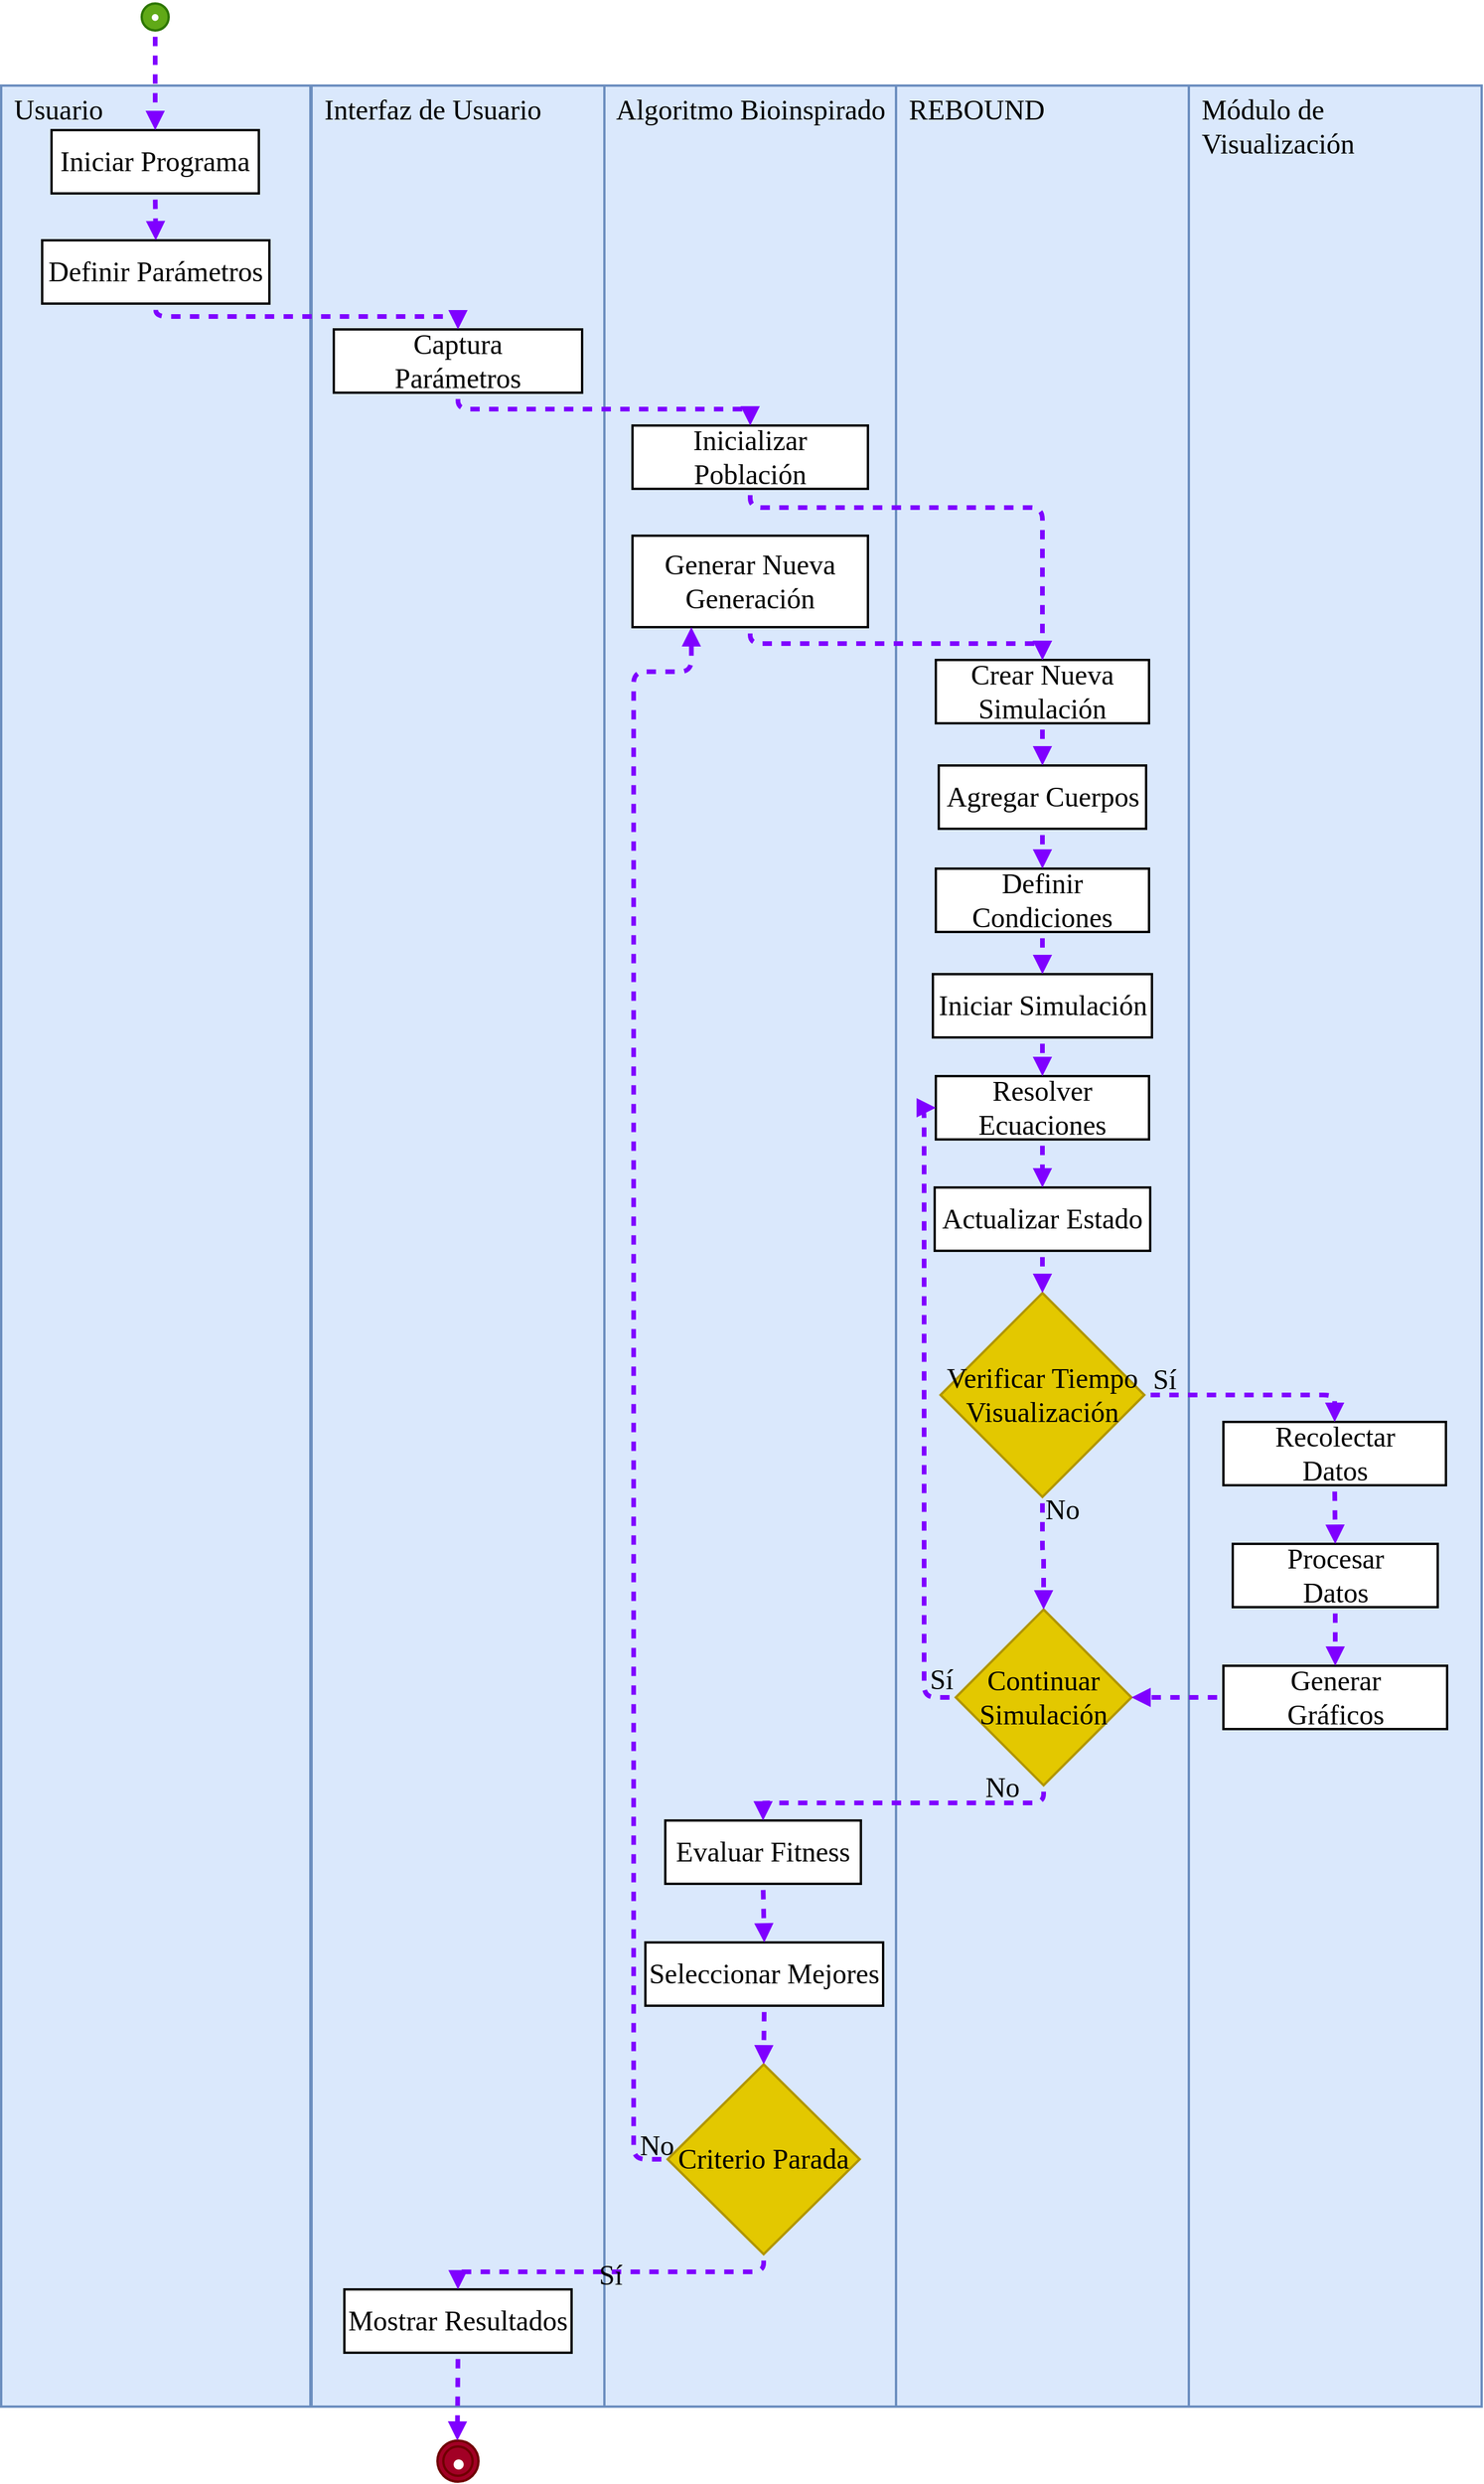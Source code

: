 <mxfile version="27.0.2" pages="16">
  <diagram id="GV5S6207TR3PsqjqV2Kx" name="Actividades">
    <mxGraphModel dx="2100" dy="1100" grid="0" gridSize="10" guides="1" tooltips="1" connect="1" arrows="1" fold="1" page="0" pageScale="1" pageWidth="827" pageHeight="1169" math="0" shadow="0">
      <root>
        <mxCell id="0" />
        <mxCell id="1" parent="0" />
        <mxCell id="Yo6GPG5602dZJMHnelZW-1" value="Módulo de Visualización" style="whiteSpace=wrap;strokeWidth=2;verticalAlign=top;align=left;spacingLeft=9;fontSize=24;fillColor=#dae8fc;strokeColor=#6c8ebf;fontFamily=Times New Roman;" parent="1" vertex="1">
          <mxGeometry x="1634" y="230" width="250" height="1980" as="geometry" />
        </mxCell>
        <mxCell id="Yo6GPG5602dZJMHnelZW-2" value="REBOUND" style="whiteSpace=wrap;strokeWidth=2;verticalAlign=top;align=left;spacingLeft=9;fontSize=24;flipV=0;fillColor=#dae8fc;strokeColor=#6c8ebf;fontFamily=Times New Roman;" parent="1" vertex="1">
          <mxGeometry x="1384" y="230" width="250" height="1980" as="geometry" />
        </mxCell>
        <mxCell id="Yo6GPG5602dZJMHnelZW-3" value="Algoritmo Bioinspirado" style="whiteSpace=wrap;strokeWidth=2;verticalAlign=top;align=left;spacingLeft=9;fontSize=24;fillColor=#dae8fc;strokeColor=#6c8ebf;fontFamily=Times New Roman;" parent="1" vertex="1">
          <mxGeometry x="1134" y="230" width="250" height="1980" as="geometry" />
        </mxCell>
        <mxCell id="Yo6GPG5602dZJMHnelZW-4" value="Interfaz de Usuario" style="whiteSpace=wrap;strokeWidth=2;verticalAlign=top;align=left;spacingLeft=9;fontSize=24;fillColor=#dae8fc;strokeColor=#6c8ebf;fontFamily=Times New Roman;" parent="1" vertex="1">
          <mxGeometry x="885" y="230" width="250" height="1980" as="geometry" />
        </mxCell>
        <mxCell id="Yo6GPG5602dZJMHnelZW-8" value="Captura&#xa;Parámetros" style="whiteSpace=wrap;strokeWidth=2;fontSize=24;fontFamily=Times New Roman;" parent="1" vertex="1">
          <mxGeometry x="904" y="438" width="212" height="54" as="geometry" />
        </mxCell>
        <mxCell id="Yo6GPG5602dZJMHnelZW-9" value="Mostrar Resultados" style="whiteSpace=wrap;strokeWidth=2;fontSize=24;fontFamily=Times New Roman;" parent="1" vertex="1">
          <mxGeometry x="913" y="2110" width="194" height="54" as="geometry" />
        </mxCell>
        <mxCell id="Yo6GPG5602dZJMHnelZW-10" value="Inicializar&#xa;Población" style="whiteSpace=wrap;strokeWidth=2;fontSize=24;fontFamily=Times New Roman;" parent="1" vertex="1">
          <mxGeometry x="1159" y="520" width="201" height="54" as="geometry" />
        </mxCell>
        <mxCell id="Yo6GPG5602dZJMHnelZW-11" value="Generar Nueva&#xa;Generación" style="whiteSpace=wrap;strokeWidth=2;fontSize=24;fontFamily=Times New Roman;" parent="1" vertex="1">
          <mxGeometry x="1159" y="614" width="201" height="78" as="geometry" />
        </mxCell>
        <mxCell id="Yo6GPG5602dZJMHnelZW-12" value="Evaluar Fitness" style="whiteSpace=wrap;strokeWidth=2;fontSize=24;fontFamily=Times New Roman;" parent="1" vertex="1">
          <mxGeometry x="1187" y="1710" width="167" height="54" as="geometry" />
        </mxCell>
        <mxCell id="Yo6GPG5602dZJMHnelZW-13" value="Seleccionar Mejores" style="whiteSpace=wrap;strokeWidth=2;fontSize=24;fontFamily=Times New Roman;" parent="1" vertex="1">
          <mxGeometry x="1170" y="1814" width="203" height="54" as="geometry" />
        </mxCell>
        <mxCell id="Yo6GPG5602dZJMHnelZW-14" value="Criterio Parada" style="rhombus;strokeWidth=2;whiteSpace=wrap;fontSize=24;fillColor=#e3c800;fontColor=#000000;strokeColor=#B09500;fontFamily=Times New Roman;" parent="1" vertex="1">
          <mxGeometry x="1189" y="1918" width="164" height="162" as="geometry" />
        </mxCell>
        <mxCell id="Yo6GPG5602dZJMHnelZW-15" value="Crear Nueva&#xa;Simulación" style="whiteSpace=wrap;strokeWidth=2;flipV=0;fontSize=24;fontFamily=Times New Roman;" parent="1" vertex="1">
          <mxGeometry x="1418" y="720" width="182" height="54" as="geometry" />
        </mxCell>
        <mxCell id="Yo6GPG5602dZJMHnelZW-16" value="Agregar Cuerpos" style="whiteSpace=wrap;strokeWidth=2;flipV=0;fontSize=24;fontFamily=Times New Roman;" parent="1" vertex="1">
          <mxGeometry x="1420.5" y="810" width="177" height="54" as="geometry" />
        </mxCell>
        <mxCell id="Yo6GPG5602dZJMHnelZW-17" value="Definir Condiciones" style="whiteSpace=wrap;strokeWidth=2;flipV=0;fontSize=24;fontFamily=Times New Roman;" parent="1" vertex="1">
          <mxGeometry x="1418" y="898" width="182" height="54" as="geometry" />
        </mxCell>
        <mxCell id="Yo6GPG5602dZJMHnelZW-18" value="Iniciar Simulación" style="whiteSpace=wrap;strokeWidth=2;flipV=0;fontSize=24;fontFamily=Times New Roman;" parent="1" vertex="1">
          <mxGeometry x="1415.5" y="988" width="187" height="54" as="geometry" />
        </mxCell>
        <mxCell id="Yo6GPG5602dZJMHnelZW-19" value="Resolver Ecuaciones" style="whiteSpace=wrap;strokeWidth=2;flipV=0;fontSize=24;fontFamily=Times New Roman;" parent="1" vertex="1">
          <mxGeometry x="1418" y="1075" width="182" height="54" as="geometry" />
        </mxCell>
        <mxCell id="Yo6GPG5602dZJMHnelZW-20" value="Actualizar Estado" style="whiteSpace=wrap;strokeWidth=2;flipV=0;fontSize=24;fontFamily=Times New Roman;" parent="1" vertex="1">
          <mxGeometry x="1417" y="1170" width="184" height="54" as="geometry" />
        </mxCell>
        <mxCell id="Yo6GPG5602dZJMHnelZW-21" value="Verificar Tiempo&#xa;Visualización" style="rhombus;strokeWidth=2;whiteSpace=wrap;fontSize=24;fillColor=#e3c800;fontColor=#000000;strokeColor=#B09500;fontFamily=Times New Roman;" parent="1" vertex="1">
          <mxGeometry x="1422" y="1260" width="174" height="174" as="geometry" />
        </mxCell>
        <mxCell id="Yo6GPG5602dZJMHnelZW-22" value="Continuar&#xa;Simulación" style="rhombus;strokeWidth=2;whiteSpace=wrap;fontSize=24;fillColor=#e3c800;fontColor=#000000;strokeColor=#B09500;fontFamily=Times New Roman;" parent="1" vertex="1">
          <mxGeometry x="1435" y="1530" width="150" height="150" as="geometry" />
        </mxCell>
        <mxCell id="Yo6GPG5602dZJMHnelZW-23" value="Recolectar&#xa;Datos" style="whiteSpace=wrap;strokeWidth=2;fontSize=24;fontFamily=Times New Roman;" parent="1" vertex="1">
          <mxGeometry x="1663.5" y="1370" width="190" height="54" as="geometry" />
        </mxCell>
        <mxCell id="Yo6GPG5602dZJMHnelZW-24" value="Procesar&#xa;Datos" style="whiteSpace=wrap;strokeWidth=2;fontSize=24;fontFamily=Times New Roman;" parent="1" vertex="1">
          <mxGeometry x="1671.5" y="1474" width="175" height="54" as="geometry" />
        </mxCell>
        <mxCell id="Yo6GPG5602dZJMHnelZW-25" value="Generar&#xa;Gráficos" style="whiteSpace=wrap;strokeWidth=2;fontSize=24;fontFamily=Times New Roman;" parent="1" vertex="1">
          <mxGeometry x="1663.5" y="1578" width="191" height="54" as="geometry" />
        </mxCell>
        <mxCell id="Yo6GPG5602dZJMHnelZW-26" value="•" style="ellipse;aspect=fixed;strokeWidth=2;whiteSpace=wrap;fillColor=#60a917;fontColor=#ffffff;strokeColor=#2D7600;fontSize=24;fontFamily=Times New Roman;" parent="1" vertex="1">
          <mxGeometry x="740" y="160" width="23" height="23" as="geometry" />
        </mxCell>
        <mxCell id="Yo6GPG5602dZJMHnelZW-27" value="●" style="ellipse;shape=doubleEllipse;aspect=fixed;strokeWidth=2;whiteSpace=wrap;fillColor=#a20025;fontColor=#ffffff;strokeColor=#6F0000;fontSize=20;" parent="1" vertex="1">
          <mxGeometry x="992.5" y="2239" width="35" height="35" as="geometry" />
        </mxCell>
        <mxCell id="Yo6GPG5602dZJMHnelZW-29" value="" style="curved=0;startArrow=none;endArrow=block;exitX=0.5;exitY=1.01;entryX=0.48;entryY=0.01;rounded=1;fontSize=24;fontFamily=Times New Roman;strokeWidth=4;strokeColor=#7F00FF;flowAnimation=1;" parent="1" source="Yo6GPG5602dZJMHnelZW-9" target="Yo6GPG5602dZJMHnelZW-27" edge="1">
          <mxGeometry relative="1" as="geometry">
            <Array as="points" />
          </mxGeometry>
        </mxCell>
        <mxCell id="Yo6GPG5602dZJMHnelZW-32" value="" style="startArrow=none;endArrow=block;exitX=0.5;exitY=1.01;entryX=0.5;entryY=0;rounded=1;edgeStyle=orthogonalEdgeStyle;entryDx=0;entryDy=0;fontSize=24;fontFamily=Times New Roman;curved=0;strokeWidth=4;strokeColor=#7F00FF;flowAnimation=1;" parent="1" source="Yo6GPG5602dZJMHnelZW-8" target="Yo6GPG5602dZJMHnelZW-10" edge="1">
          <mxGeometry relative="1" as="geometry" />
        </mxCell>
        <mxCell id="Yo6GPG5602dZJMHnelZW-33" value="" style="startArrow=none;endArrow=block;exitX=0.5;exitY=1.01;entryX=0.5;entryY=0;rounded=1;fontSize=24;fontFamily=Times New Roman;entryDx=0;entryDy=0;edgeStyle=orthogonalEdgeStyle;curved=0;strokeWidth=4;strokeColor=#7F00FF;flowAnimation=1;" parent="1" source="Yo6GPG5602dZJMHnelZW-10" target="Yo6GPG5602dZJMHnelZW-15" edge="1">
          <mxGeometry relative="1" as="geometry">
            <Array as="points">
              <mxPoint x="1260" y="590" />
              <mxPoint x="1509" y="590" />
            </Array>
          </mxGeometry>
        </mxCell>
        <mxCell id="Yo6GPG5602dZJMHnelZW-34" value="" style="startArrow=none;endArrow=block;exitX=0.5;exitY=1;entryX=0.5;entryY=0;rounded=1;edgeStyle=orthogonalEdgeStyle;exitDx=0;exitDy=0;entryDx=0;entryDy=0;fontSize=24;fontFamily=Times New Roman;curved=0;strokeWidth=4;strokeColor=#7F00FF;flowAnimation=1;" parent="1" source="Yo6GPG5602dZJMHnelZW-11" target="Yo6GPG5602dZJMHnelZW-15" edge="1">
          <mxGeometry relative="1" as="geometry" />
        </mxCell>
        <mxCell id="Yo6GPG5602dZJMHnelZW-35" value="" style="curved=0;startArrow=none;endArrow=block;exitX=0.5;exitY=1.01;entryX=0.5;entryY=0.01;rounded=1;fontSize=24;fontFamily=Times New Roman;strokeWidth=4;strokeColor=#7F00FF;flowAnimation=1;" parent="1" source="Yo6GPG5602dZJMHnelZW-15" target="Yo6GPG5602dZJMHnelZW-16" edge="1">
          <mxGeometry relative="1" as="geometry">
            <Array as="points" />
          </mxGeometry>
        </mxCell>
        <mxCell id="Yo6GPG5602dZJMHnelZW-36" value="" style="curved=0;startArrow=none;endArrow=block;exitX=0.5;exitY=1.01;entryX=0.5;entryY=0.01;rounded=1;fontSize=24;fontFamily=Times New Roman;strokeWidth=4;strokeColor=#7F00FF;flowAnimation=1;" parent="1" source="Yo6GPG5602dZJMHnelZW-16" target="Yo6GPG5602dZJMHnelZW-17" edge="1">
          <mxGeometry relative="1" as="geometry">
            <Array as="points" />
          </mxGeometry>
        </mxCell>
        <mxCell id="Yo6GPG5602dZJMHnelZW-37" value="" style="curved=0;startArrow=none;endArrow=block;exitX=0.5;exitY=1.01;entryX=0.5;entryY=0.01;rounded=1;fontSize=24;fontFamily=Times New Roman;strokeWidth=4;strokeColor=#7F00FF;flowAnimation=1;" parent="1" source="Yo6GPG5602dZJMHnelZW-17" target="Yo6GPG5602dZJMHnelZW-18" edge="1">
          <mxGeometry relative="1" as="geometry">
            <Array as="points" />
          </mxGeometry>
        </mxCell>
        <mxCell id="Yo6GPG5602dZJMHnelZW-38" value="" style="curved=0;startArrow=none;endArrow=block;exitX=0.5;exitY=1.01;entryX=0.5;entryY=0.01;rounded=1;fontSize=24;fontFamily=Times New Roman;strokeWidth=4;strokeColor=#7F00FF;flowAnimation=1;" parent="1" source="Yo6GPG5602dZJMHnelZW-18" target="Yo6GPG5602dZJMHnelZW-19" edge="1">
          <mxGeometry relative="1" as="geometry">
            <Array as="points" />
          </mxGeometry>
        </mxCell>
        <mxCell id="Yo6GPG5602dZJMHnelZW-39" value="" style="startArrow=none;endArrow=block;exitX=0.5;exitY=1;entryX=0.5;entryY=0.01;rounded=1;edgeStyle=orthogonalEdgeStyle;exitDx=0;exitDy=0;fontSize=24;fontFamily=Times New Roman;curved=0;strokeWidth=4;strokeColor=#7F00FF;flowAnimation=1;" parent="1" source="Yo6GPG5602dZJMHnelZW-19" target="Yo6GPG5602dZJMHnelZW-20" edge="1">
          <mxGeometry relative="1" as="geometry" />
        </mxCell>
        <mxCell id="Yo6GPG5602dZJMHnelZW-40" value="" style="curved=0;startArrow=none;endArrow=block;exitX=0.5;exitY=1.01;entryX=0.5;entryY=0;rounded=1;fontSize=24;fontFamily=Times New Roman;strokeWidth=4;strokeColor=#7F00FF;flowAnimation=1;" parent="1" source="Yo6GPG5602dZJMHnelZW-20" target="Yo6GPG5602dZJMHnelZW-21" edge="1">
          <mxGeometry relative="1" as="geometry">
            <Array as="points" />
          </mxGeometry>
        </mxCell>
        <mxCell id="Yo6GPG5602dZJMHnelZW-41" value="Sí" style="startArrow=none;endArrow=block;exitX=1;exitY=0.5;entryX=0.5;entryY=0;rounded=1;edgeStyle=orthogonalEdgeStyle;exitDx=0;exitDy=0;entryDx=0;entryDy=0;fontSize=24;labelBackgroundColor=none;verticalAlign=bottom;spacingLeft=-151;fontFamily=Times New Roman;curved=0;strokeWidth=4;strokeColor=#7F00FF;flowAnimation=1;" parent="1" source="Yo6GPG5602dZJMHnelZW-21" target="Yo6GPG5602dZJMHnelZW-23" edge="1">
          <mxGeometry relative="1" as="geometry" />
        </mxCell>
        <mxCell id="Yo6GPG5602dZJMHnelZW-42" value="No" style="startArrow=none;endArrow=block;exitX=0.5;exitY=1;entryX=0.5;entryY=0;rounded=1;edgeStyle=orthogonalEdgeStyle;entryDx=0;entryDy=0;exitDx=0;exitDy=0;fontSize=24;labelBackgroundColor=none;align=left;labelPosition=center;verticalLabelPosition=middle;verticalAlign=middle;spacingTop=-80;fontFamily=Times New Roman;curved=0;strokeWidth=4;strokeColor=#7F00FF;flowAnimation=1;" parent="1" source="Yo6GPG5602dZJMHnelZW-21" target="Yo6GPG5602dZJMHnelZW-22" edge="1">
          <mxGeometry relative="1" as="geometry" />
        </mxCell>
        <mxCell id="Yo6GPG5602dZJMHnelZW-43" value="" style="curved=0;startArrow=none;endArrow=block;exitX=0.5;exitY=1;entryX=0.5;entryY=0;rounded=1;fontSize=24;fontFamily=Times New Roman;strokeWidth=4;strokeColor=#7F00FF;flowAnimation=1;" parent="1" source="Yo6GPG5602dZJMHnelZW-23" target="Yo6GPG5602dZJMHnelZW-24" edge="1">
          <mxGeometry relative="1" as="geometry">
            <Array as="points" />
          </mxGeometry>
        </mxCell>
        <mxCell id="Yo6GPG5602dZJMHnelZW-44" value="" style="curved=0;startArrow=none;endArrow=block;exitX=0.5;exitY=1;entryX=0.5;entryY=0;rounded=1;fontSize=24;fontFamily=Times New Roman;strokeWidth=4;strokeColor=#7F00FF;flowAnimation=1;" parent="1" source="Yo6GPG5602dZJMHnelZW-24" target="Yo6GPG5602dZJMHnelZW-25" edge="1">
          <mxGeometry relative="1" as="geometry">
            <Array as="points" />
          </mxGeometry>
        </mxCell>
        <mxCell id="Yo6GPG5602dZJMHnelZW-45" value="" style="startArrow=none;endArrow=block;exitX=0;exitY=0.5;entryX=1;entryY=0.5;rounded=1;edgeStyle=orthogonalEdgeStyle;entryDx=0;entryDy=0;exitDx=0;exitDy=0;fontSize=24;fontFamily=Times New Roman;curved=0;strokeWidth=4;strokeColor=#7F00FF;flowAnimation=1;" parent="1" source="Yo6GPG5602dZJMHnelZW-25" target="Yo6GPG5602dZJMHnelZW-22" edge="1">
          <mxGeometry relative="1" as="geometry" />
        </mxCell>
        <mxCell id="Yo6GPG5602dZJMHnelZW-46" value="Sí" style="startArrow=none;endArrow=block;exitX=0;exitY=0.5;entryX=0;entryY=0.5;rounded=1;edgeStyle=orthogonalEdgeStyle;entryDx=0;entryDy=0;exitDx=0;exitDy=0;fontSize=24;labelBackgroundColor=none;spacingBottom=-450;spacingLeft=30;fontFamily=Times New Roman;curved=0;strokeWidth=4;strokeColor=#7F00FF;flowAnimation=1;" parent="1" source="Yo6GPG5602dZJMHnelZW-22" target="Yo6GPG5602dZJMHnelZW-19" edge="1">
          <mxGeometry relative="1" as="geometry" />
        </mxCell>
        <mxCell id="Yo6GPG5602dZJMHnelZW-47" value="No" style="startArrow=none;endArrow=block;exitX=0.5;exitY=1;entryX=0.5;entryY=0;rounded=1;edgeStyle=orthogonalEdgeStyle;fontSize=24;labelBackgroundColor=none;verticalAlign=bottom;spacingLeft=170;fontFamily=Times New Roman;curved=0;strokeWidth=4;strokeColor=#7F00FF;flowAnimation=1;" parent="1" source="Yo6GPG5602dZJMHnelZW-22" target="Yo6GPG5602dZJMHnelZW-12" edge="1">
          <mxGeometry relative="1" as="geometry" />
        </mxCell>
        <mxCell id="Yo6GPG5602dZJMHnelZW-48" value="" style="curved=0;startArrow=none;endArrow=block;exitX=0.5;exitY=1;entryX=0.5;entryY=0;rounded=1;fontSize=24;fontFamily=Times New Roman;strokeWidth=4;strokeColor=#7F00FF;flowAnimation=1;" parent="1" source="Yo6GPG5602dZJMHnelZW-12" target="Yo6GPG5602dZJMHnelZW-13" edge="1">
          <mxGeometry relative="1" as="geometry">
            <Array as="points" />
          </mxGeometry>
        </mxCell>
        <mxCell id="Yo6GPG5602dZJMHnelZW-49" value="" style="curved=0;startArrow=none;endArrow=block;exitX=0.5;exitY=1;entryX=0.5;entryY=0;rounded=1;entryDx=0;entryDy=0;fontSize=24;fontFamily=Times New Roman;strokeWidth=4;strokeColor=#7F00FF;flowAnimation=1;" parent="1" source="Yo6GPG5602dZJMHnelZW-13" target="Yo6GPG5602dZJMHnelZW-14" edge="1">
          <mxGeometry relative="1" as="geometry">
            <Array as="points" />
          </mxGeometry>
        </mxCell>
        <mxCell id="Yo6GPG5602dZJMHnelZW-50" value="No" style="startArrow=none;endArrow=block;exitX=0;exitY=0.5;entryX=0.25;entryY=1;rounded=1;edgeStyle=orthogonalEdgeStyle;entryDx=0;entryDy=0;exitDx=0;exitDy=0;verticalAlign=top;labelPosition=center;verticalLabelPosition=bottom;align=center;fontSize=24;labelBackgroundColor=none;spacingBottom=0;spacingTop=630;spacingLeft=40;fontFamily=Times New Roman;curved=0;strokeWidth=4;strokeColor=#7F00FF;flowAnimation=1;" parent="1" source="Yo6GPG5602dZJMHnelZW-14" target="Yo6GPG5602dZJMHnelZW-11" edge="1">
          <mxGeometry relative="1" as="geometry">
            <Array as="points">
              <mxPoint x="1160" y="1999" />
              <mxPoint x="1160" y="730" />
              <mxPoint x="1209" y="730" />
            </Array>
          </mxGeometry>
        </mxCell>
        <mxCell id="Yo6GPG5602dZJMHnelZW-51" value="Sí" style="startArrow=none;endArrow=block;exitX=0.5;exitY=1;entryX=0.5;entryY=0.01;rounded=1;edgeStyle=orthogonalEdgeStyle;fontSize=24;labelBackgroundColor=none;fontFamily=Times New Roman;curved=0;strokeWidth=4;strokeColor=#7F00FF;flowAnimation=1;" parent="1" source="Yo6GPG5602dZJMHnelZW-14" target="Yo6GPG5602dZJMHnelZW-9" edge="1">
          <mxGeometry relative="1" as="geometry" />
        </mxCell>
        <mxCell id="Yo6GPG5602dZJMHnelZW-5" value="Usuario" style="whiteSpace=wrap;strokeWidth=2;verticalAlign=top;align=left;spacingLeft=9;fontSize=24;fillColor=#dae8fc;strokeColor=#6c8ebf;fontFamily=Times New Roman;glass=0;shadow=0;" parent="1" vertex="1">
          <mxGeometry x="620" y="230" width="264" height="1980" as="geometry" />
        </mxCell>
        <mxCell id="Yo6GPG5602dZJMHnelZW-6" value="Iniciar Programa" style="whiteSpace=wrap;strokeWidth=2;fontSize=24;fontFamily=Times New Roman;" parent="1" vertex="1">
          <mxGeometry x="663" y="268" width="177" height="54" as="geometry" />
        </mxCell>
        <mxCell id="Yo6GPG5602dZJMHnelZW-7" value="Definir Parámetros" style="whiteSpace=wrap;strokeWidth=2;fontSize=24;fontFamily=Times New Roman;" parent="1" vertex="1">
          <mxGeometry x="655" y="362" width="194" height="54" as="geometry" />
        </mxCell>
        <mxCell id="Yo6GPG5602dZJMHnelZW-28" value="" style="curved=0;startArrow=none;endArrow=block;exitX=0.52;exitY=1.02;entryX=0.5;entryY=0.01;rounded=1;fontSize=24;fontFamily=Times New Roman;strokeWidth=4;strokeColor=#7F00FF;flowAnimation=1;" parent="1" source="Yo6GPG5602dZJMHnelZW-26" target="Yo6GPG5602dZJMHnelZW-6" edge="1">
          <mxGeometry relative="1" as="geometry">
            <Array as="points" />
          </mxGeometry>
        </mxCell>
        <mxCell id="Yo6GPG5602dZJMHnelZW-30" value="" style="curved=0;startArrow=none;endArrow=block;exitX=0.5;exitY=1.01;entryX=0.5;entryY=0.01;rounded=1;fontSize=24;fontFamily=Times New Roman;strokeWidth=4;strokeColor=#7F00FF;flowAnimation=1;" parent="1" source="Yo6GPG5602dZJMHnelZW-6" target="Yo6GPG5602dZJMHnelZW-7" edge="1">
          <mxGeometry relative="1" as="geometry">
            <Array as="points" />
          </mxGeometry>
        </mxCell>
        <mxCell id="Yo6GPG5602dZJMHnelZW-31" value="" style="startArrow=none;endArrow=block;exitX=0.5;exitY=1.01;entryX=0.5;entryY=0.01;rounded=1;edgeStyle=orthogonalEdgeStyle;fontSize=24;fontFamily=Times New Roman;curved=0;strokeWidth=4;strokeColor=#7F00FF;flowAnimation=1;" parent="1" source="Yo6GPG5602dZJMHnelZW-7" target="Yo6GPG5602dZJMHnelZW-8" edge="1">
          <mxGeometry relative="1" as="geometry" />
        </mxCell>
      </root>
    </mxGraphModel>
  </diagram>
  <diagram name="Proceso01" id="eoqA4aUzOTYpibtuLTAf">
    <mxGraphModel dx="1895" dy="1138" grid="0" gridSize="10" guides="1" tooltips="1" connect="1" arrows="1" fold="1" page="0" pageScale="1" pageWidth="2339" pageHeight="3300" background="none" math="0" shadow="0">
      <root>
        <mxCell id="0" />
        <mxCell id="1" parent="0" />
        <mxCell id="r3dMwnE50491vOKrIVOp-1" value="Almacenamiento de Configuración" style="whiteSpace=wrap;strokeWidth=2;verticalAlign=top;comic=0;enumerate=0;fillColor=#dae8fc;strokeColor=#6c8ebf;fontSize=22;fontFamily=Times New Roman;spacingTop=-5;" parent="1" vertex="1">
          <mxGeometry x="150" y="470" width="331" height="350" as="geometry" />
        </mxCell>
        <mxCell id="r3dMwnE50491vOKrIVOp-2" value="Validaciones" style="whiteSpace=wrap;strokeWidth=2;verticalAlign=top;align=left;comic=0;enumerate=0;spacingLeft=6;fillColor=#dae8fc;strokeColor=#6c8ebf;fontSize=22;fontFamily=Times New Roman;spacingBottom=0;spacingTop=-5;" parent="1" vertex="1">
          <mxGeometry x="534" y="620" width="331" height="340" as="geometry" />
        </mxCell>
        <mxCell id="r3dMwnE50491vOKrIVOp-10" value="Validar Tipo de Dato" style="whiteSpace=wrap;strokeWidth=2;comic=0;enumerate=0;fontSize=22;fontFamily=Times New Roman;" parent="1" vertex="1">
          <mxGeometry x="596.5" y="648" width="206" height="36" as="geometry" />
        </mxCell>
        <mxCell id="r3dMwnE50491vOKrIVOp-11" value="Validar Rangos Lógicos" style="whiteSpace=wrap;strokeWidth=2;comic=0;enumerate=0;fontSize=22;fontFamily=Times New Roman;" parent="1" vertex="1">
          <mxGeometry x="588.5" y="705" width="222" height="28" as="geometry" />
        </mxCell>
        <mxCell id="r3dMwnE50491vOKrIVOp-12" value="Validar Criterios Coherentes" style="whiteSpace=wrap;strokeWidth=2;comic=0;enumerate=0;fontSize=22;fontFamily=Times New Roman;" parent="1" vertex="1">
          <mxGeometry x="569" y="754" width="261" height="36" as="geometry" />
        </mxCell>
        <mxCell id="r3dMwnE50491vOKrIVOp-13" value="Validar Tiempos" style="whiteSpace=wrap;strokeWidth=2;comic=0;enumerate=0;fontSize=22;fontFamily=Times New Roman;" parent="1" vertex="1">
          <mxGeometry x="612.5" y="814" width="174" height="24" as="geometry" />
        </mxCell>
        <mxCell id="r3dMwnE50491vOKrIVOp-14" value="Validar Dependencias" style="whiteSpace=wrap;strokeWidth=2;comic=0;enumerate=0;fontSize=22;fontFamily=Times New Roman;" parent="1" vertex="1">
          <mxGeometry x="592.5" y="856" width="214" height="36" as="geometry" />
        </mxCell>
        <mxCell id="r3dMwnE50491vOKrIVOp-15" value="Validar Restricciones Sensatas" style="whiteSpace=wrap;strokeWidth=2;comic=0;enumerate=0;fontSize=22;fontFamily=Times New Roman;" parent="1" vertex="1">
          <mxGeometry x="559" y="905" width="281" height="44" as="geometry" />
        </mxCell>
        <mxCell id="r3dMwnE50491vOKrIVOp-16" value="Guardar Parámetros a Optimizar" style="whiteSpace=wrap;strokeWidth=2;comic=0;enumerate=0;fontSize=22;fontFamily=Times New Roman;" parent="1" vertex="1">
          <mxGeometry x="171" y="500" width="289" height="40" as="geometry" />
        </mxCell>
        <mxCell id="r3dMwnE50491vOKrIVOp-17" value="Guardar Restricciones" style="whiteSpace=wrap;strokeWidth=2;comic=0;enumerate=0;fontSize=22;fontFamily=Times New Roman;" parent="1" vertex="1">
          <mxGeometry x="207" y="560" width="217" height="24" as="geometry" />
        </mxCell>
        <mxCell id="r3dMwnE50491vOKrIVOp-18" value="Guardar Config. Optimizador" style="whiteSpace=wrap;strokeWidth=2;comic=0;enumerate=0;fontSize=22;fontFamily=Times New Roman;" parent="1" vertex="1">
          <mxGeometry x="171" y="610" width="289" height="24" as="geometry" />
        </mxCell>
        <mxCell id="r3dMwnE50491vOKrIVOp-19" value="Guardar Config. Algoritmo" style="whiteSpace=wrap;strokeWidth=2;comic=0;enumerate=0;fontSize=22;fontFamily=Times New Roman;" parent="1" vertex="1">
          <mxGeometry x="191" y="660" width="249" height="32" as="geometry" />
        </mxCell>
        <mxCell id="r3dMwnE50491vOKrIVOp-20" value="Guardar Config. Simulación" style="whiteSpace=wrap;strokeWidth=2;comic=0;enumerate=0;fontSize=22;fontFamily=Times New Roman;" parent="1" vertex="1">
          <mxGeometry x="187" y="720" width="257" height="24" as="geometry" />
        </mxCell>
        <mxCell id="r3dMwnE50491vOKrIVOp-21" value="Guardar Config. Visualización" style="whiteSpace=wrap;strokeWidth=2;comic=0;enumerate=0;fontSize=22;fontFamily=Times New Roman;" parent="1" vertex="1">
          <mxGeometry x="171" y="770" width="289" height="32" as="geometry" />
        </mxCell>
        <mxCell id="r3dMwnE50491vOKrIVOp-22" value="Inicio" style="rounded=1;whiteSpace=wrap;arcSize=50;strokeWidth=2;comic=0;enumerate=0;fillColor=#60a917;fontColor=#ffffff;strokeColor=#2D7600;fontSize=22;fontFamily=Times New Roman;" parent="1" vertex="1">
          <mxGeometry x="601" y="90" width="217" height="39" as="geometry" />
        </mxCell>
        <mxCell id="r3dMwnE50491vOKrIVOp-23" value="Presentar &#xa;Formulario/Interfaz UI" style="whiteSpace=wrap;strokeWidth=2;comic=0;enumerate=0;fontSize=22;fontFamily=Times New Roman;" parent="1" vertex="1">
          <mxGeometry x="611" y="160" width="202" height="44" as="geometry" />
        </mxCell>
        <mxCell id="r3dMwnE50491vOKrIVOp-24" value="Recibir Entradas del Usuario" style="whiteSpace=wrap;strokeWidth=2;comic=0;enumerate=0;fontSize=22;fontFamily=Times New Roman;" parent="1" vertex="1">
          <mxGeometry x="570" y="380" width="260" height="38" as="geometry" />
        </mxCell>
        <mxCell id="r3dMwnE50491vOKrIVOp-25" value="Usuario activa acción" style="whiteSpace=wrap;strokeWidth=2;comic=0;enumerate=0;fontSize=22;fontFamily=Times New Roman;" parent="1" vertex="1">
          <mxGeometry x="569" y="460" width="261" height="42" as="geometry" />
        </mxCell>
        <mxCell id="r3dMwnE50491vOKrIVOp-26" value="Iniciar Ciclo de Validación" style="whiteSpace=wrap;strokeWidth=2;comic=0;enumerate=0;fontSize=22;fontFamily=Times New Roman;" parent="1" vertex="1">
          <mxGeometry x="576.5" y="540" width="246" height="46" as="geometry" />
        </mxCell>
        <mxCell id="r3dMwnE50491vOKrIVOp-27" value="¿Todas las Entradas&#xa;    son Válidas?" style="rhombus;strokeWidth=2;whiteSpace=wrap;comic=0;enumerate=0;fillColor=#e3c800;fontColor=#000000;strokeColor=#B09500;fontStyle=1;fontSize=22;fontFamily=Times New Roman;" parent="1" vertex="1">
          <mxGeometry x="590" y="990" width="216" height="215" as="geometry" />
        </mxCell>
        <mxCell id="r3dMwnE50491vOKrIVOp-28" value="Generar Mensajes de Error&#xa;Específicos por Campo" style="whiteSpace=wrap;strokeWidth=2;comic=0;enumerate=0;fontSize=22;fontFamily=Times New Roman;" parent="1" vertex="1">
          <mxGeometry x="896" y="844" width="261" height="46" as="geometry" />
        </mxCell>
        <mxCell id="r3dMwnE50491vOKrIVOp-29" value="Mostrar Errores en UI&#xa;Resaltar Campos Incorrectos" style="whiteSpace=wrap;strokeWidth=2;comic=0;enumerate=0;fontSize=22;fontFamily=Times New Roman;" parent="1" vertex="1">
          <mxGeometry x="896" y="658" width="261" height="58" as="geometry" />
        </mxCell>
        <mxCell id="r3dMwnE50491vOKrIVOp-30" value="Esperar Corrección&#xa;del Usuario" style="whiteSpace=wrap;strokeWidth=2;comic=0;enumerate=0;fontSize=22;fontFamily=Times New Roman;" parent="1" vertex="1">
          <mxGeometry x="896" y="482" width="261" height="50" as="geometry" />
        </mxCell>
        <mxCell id="r3dMwnE50491vOKrIVOp-31" value="Crear Estructura de Datos" style="whiteSpace=wrap;strokeWidth=2;comic=0;enumerate=0;fontSize=22;fontFamily=Times New Roman;" parent="1" vertex="1">
          <mxGeometry x="193" y="380" width="246" height="46" as="geometry" />
        </mxCell>
        <mxCell id="r3dMwnE50491vOKrIVOp-32" value="Finalizar Estructura" style="whiteSpace=wrap;strokeWidth=2;comic=0;enumerate=0;fontSize=22;fontFamily=Times New Roman;" parent="1" vertex="1">
          <mxGeometry x="215" y="850" width="201" height="24" as="geometry" />
        </mxCell>
        <mxCell id="r3dMwnE50491vOKrIVOp-33" value="Habilitar Control" style="whiteSpace=wrap;strokeWidth=2;comic=0;enumerate=0;fontSize=22;fontFamily=Times New Roman;" parent="1" vertex="1">
          <mxGeometry x="225" y="910" width="181" height="24" as="geometry" />
        </mxCell>
        <mxCell id="r3dMwnE50491vOKrIVOp-34" value="Usuario Activa Control" style="whiteSpace=wrap;strokeWidth=2;comic=0;enumerate=0;fontSize=22;fontFamily=Times New Roman;" parent="1" vertex="1">
          <mxGeometry x="206" y="970" width="220" height="24" as="geometry" />
        </mxCell>
        <mxCell id="r3dMwnE50491vOKrIVOp-35" value="Enviar configuración&#xa;    al Algoritmo Bioinspirado" style="whiteSpace=wrap;strokeWidth=2;comic=0;enumerate=0;fontSize=22;fontFamily=Times New Roman;" parent="1" vertex="1">
          <mxGeometry x="196" y="1030" width="240" height="38" as="geometry" />
        </mxCell>
        <mxCell id="r3dMwnE50491vOKrIVOp-36" value="Fin" style="rounded=1;whiteSpace=wrap;arcSize=50;strokeWidth=2;labelBorderColor=none;labelBackgroundColor=none;comic=0;enumerate=0;fillColor=#a20025;fontColor=#ffffff;strokeColor=#6F0000;fontSize=22;fontFamily=Times New Roman;" parent="1" vertex="1">
          <mxGeometry x="216" y="1100" width="200" height="39" as="geometry" />
        </mxCell>
        <mxCell id="r3dMwnE50491vOKrIVOp-37" value="" style="curved=0;startArrow=none;endArrow=block;exitX=0.5;exitY=1;entryX=0.5;entryY=0;rounded=1;comic=0;enumerate=0;fontSize=22;fontFamily=Times New Roman;strokeWidth=4;strokeColor=#007BF9;flowAnimation=1;" parent="1" source="r3dMwnE50491vOKrIVOp-22" target="r3dMwnE50491vOKrIVOp-23" edge="1">
          <mxGeometry relative="1" as="geometry">
            <Array as="points" />
          </mxGeometry>
        </mxCell>
        <mxCell id="r3dMwnE50491vOKrIVOp-50" value="" style="startArrow=none;endArrow=block;exitX=0.5;exitY=1;entryX=0.5;entryY=0;rounded=1;comic=0;enumerate=0;edgeStyle=orthogonalEdgeStyle;exitDx=0;exitDy=0;fontFamily=Times New Roman;fontSize=22;strokeWidth=4;curved=0;strokeColor=#007BF9;flowAnimation=1;" parent="1" source="r3dMwnE50491vOKrIVOp-24" target="r3dMwnE50491vOKrIVOp-25" edge="1">
          <mxGeometry relative="1" as="geometry" />
        </mxCell>
        <mxCell id="r3dMwnE50491vOKrIVOp-51" value="" style="curved=0;startArrow=none;endArrow=block;exitX=0.5;exitY=1;entryX=0.5;entryY=0;rounded=1;comic=0;enumerate=0;fontFamily=Times New Roman;fontSize=22;strokeWidth=4;strokeColor=#007BF9;flowAnimation=1;" parent="1" source="r3dMwnE50491vOKrIVOp-25" target="r3dMwnE50491vOKrIVOp-26" edge="1">
          <mxGeometry relative="1" as="geometry">
            <Array as="points" />
          </mxGeometry>
        </mxCell>
        <mxCell id="r3dMwnE50491vOKrIVOp-52" value="" style="curved=0;startArrow=none;endArrow=block;exitX=0.5;exitY=1;entryX=0.5;entryY=0;rounded=1;comic=0;enumerate=0;fontFamily=Times New Roman;fontSize=22;strokeWidth=4;strokeColor=#007BF9;flowAnimation=1;" parent="1" source="r3dMwnE50491vOKrIVOp-26" target="r3dMwnE50491vOKrIVOp-10" edge="1">
          <mxGeometry relative="1" as="geometry">
            <Array as="points" />
          </mxGeometry>
        </mxCell>
        <mxCell id="r3dMwnE50491vOKrIVOp-53" value="" style="curved=0;startArrow=none;endArrow=block;exitX=0.5;exitY=1;entryX=0.5;entryY=0;rounded=1;comic=0;enumerate=0;fontFamily=Times New Roman;fontSize=22;strokeWidth=4;strokeColor=#007BF9;flowAnimation=1;" parent="1" source="r3dMwnE50491vOKrIVOp-10" target="r3dMwnE50491vOKrIVOp-11" edge="1">
          <mxGeometry relative="1" as="geometry">
            <Array as="points" />
          </mxGeometry>
        </mxCell>
        <mxCell id="r3dMwnE50491vOKrIVOp-54" value="" style="curved=0;startArrow=none;endArrow=block;exitX=0.5;exitY=1;entryX=0.5;entryY=0;rounded=1;comic=0;enumerate=0;fontFamily=Times New Roman;fontSize=22;strokeWidth=4;strokeColor=#007BF9;flowAnimation=1;" parent="1" source="r3dMwnE50491vOKrIVOp-11" target="r3dMwnE50491vOKrIVOp-12" edge="1">
          <mxGeometry relative="1" as="geometry">
            <Array as="points" />
          </mxGeometry>
        </mxCell>
        <mxCell id="r3dMwnE50491vOKrIVOp-55" value="" style="curved=0;startArrow=none;endArrow=block;exitX=0.5;exitY=1;entryX=0.5;entryY=0;rounded=1;comic=0;enumerate=0;fontFamily=Times New Roman;fontSize=22;strokeWidth=4;strokeColor=#007BF9;flowAnimation=1;" parent="1" source="r3dMwnE50491vOKrIVOp-12" target="r3dMwnE50491vOKrIVOp-13" edge="1">
          <mxGeometry relative="1" as="geometry">
            <Array as="points" />
          </mxGeometry>
        </mxCell>
        <mxCell id="r3dMwnE50491vOKrIVOp-56" value="" style="curved=0;startArrow=none;endArrow=block;exitX=0.5;exitY=1;entryX=0.5;entryY=0;rounded=1;comic=0;enumerate=0;fontFamily=Times New Roman;fontSize=22;strokeWidth=4;strokeColor=#007BF9;flowAnimation=1;" parent="1" source="r3dMwnE50491vOKrIVOp-13" target="r3dMwnE50491vOKrIVOp-14" edge="1">
          <mxGeometry relative="1" as="geometry">
            <Array as="points" />
          </mxGeometry>
        </mxCell>
        <mxCell id="r3dMwnE50491vOKrIVOp-57" value="" style="curved=0;startArrow=none;endArrow=block;exitX=0.5;exitY=1;entryX=0.5;entryY=0;rounded=1;comic=0;enumerate=0;fontFamily=Times New Roman;fontSize=22;strokeWidth=4;strokeColor=#007BF9;flowAnimation=1;" parent="1" source="r3dMwnE50491vOKrIVOp-14" target="r3dMwnE50491vOKrIVOp-15" edge="1">
          <mxGeometry relative="1" as="geometry">
            <Array as="points" />
          </mxGeometry>
        </mxCell>
        <mxCell id="r3dMwnE50491vOKrIVOp-58" value="" style="curved=0;startArrow=none;endArrow=block;exitX=0.5;exitY=1;entryX=0.5;entryY=0;rounded=1;comic=0;enumerate=0;fontFamily=Times New Roman;fontSize=22;strokeWidth=4;strokeColor=#007BF9;flowAnimation=1;" parent="1" source="r3dMwnE50491vOKrIVOp-15" target="r3dMwnE50491vOKrIVOp-27" edge="1">
          <mxGeometry relative="1" as="geometry">
            <Array as="points" />
          </mxGeometry>
        </mxCell>
        <mxCell id="r3dMwnE50491vOKrIVOp-59" value="No" style="startArrow=none;endArrow=block;exitX=1;exitY=0.5;entryX=0.5;entryY=1;rounded=1;entryDx=0;entryDy=0;verticalAlign=bottom;fontSize=22;labelPosition=center;verticalLabelPosition=top;align=center;spacingBottom=14;labelBackgroundColor=none;comic=0;enumerate=0;edgeStyle=orthogonalEdgeStyle;exitDx=0;exitDy=0;spacingLeft=-350;spacingRight=40;fontFamily=Times New Roman;strokeWidth=4;curved=0;strokeColor=#007BF9;flowAnimation=1;" parent="1" source="r3dMwnE50491vOKrIVOp-27" target="r3dMwnE50491vOKrIVOp-28" edge="1">
          <mxGeometry relative="1" as="geometry" />
        </mxCell>
        <mxCell id="r3dMwnE50491vOKrIVOp-60" value="" style="startArrow=none;endArrow=block;exitX=0.5;exitY=0;entryX=0.5;entryY=1;rounded=1;entryDx=0;entryDy=0;exitDx=0;exitDy=0;comic=0;enumerate=0;edgeStyle=orthogonalEdgeStyle;fontSize=22;fontFamily=Times New Roman;strokeWidth=4;curved=0;strokeColor=#007BF9;flowAnimation=1;" parent="1" source="r3dMwnE50491vOKrIVOp-28" target="r3dMwnE50491vOKrIVOp-29" edge="1">
          <mxGeometry relative="1" as="geometry" />
        </mxCell>
        <mxCell id="r3dMwnE50491vOKrIVOp-61" value="" style="startArrow=none;endArrow=block;exitX=0.5;exitY=0;entryX=0.5;entryY=1;rounded=1;exitDx=0;exitDy=0;entryDx=0;entryDy=0;comic=0;enumerate=0;edgeStyle=orthogonalEdgeStyle;fontSize=22;fontFamily=Times New Roman;strokeWidth=4;curved=0;strokeColor=#007BF9;flowAnimation=1;" parent="1" source="r3dMwnE50491vOKrIVOp-29" target="r3dMwnE50491vOKrIVOp-30" edge="1">
          <mxGeometry relative="1" as="geometry" />
        </mxCell>
        <mxCell id="r3dMwnE50491vOKrIVOp-62" value="" style="startArrow=none;endArrow=block;exitX=0.5;exitY=0;entryX=1;entryY=0.5;rounded=1;comic=0;enumerate=0;edgeStyle=orthogonalEdgeStyle;entryDx=0;entryDy=0;exitDx=0;exitDy=0;fontFamily=Times New Roman;fontSize=22;strokeWidth=4;curved=0;strokeColor=#007BF9;flowAnimation=1;" parent="1" source="r3dMwnE50491vOKrIVOp-30" target="r3dMwnE50491vOKrIVOp-24" edge="1">
          <mxGeometry relative="1" as="geometry" />
        </mxCell>
        <mxCell id="r3dMwnE50491vOKrIVOp-63" value="Sí" style="startArrow=none;endArrow=block;exitX=0;exitY=0.5;entryX=0.5;entryY=0.01;rounded=1;fontSize=22;labelPosition=center;verticalLabelPosition=bottom;align=center;verticalAlign=bottom;labelBackgroundColor=none;spacingBottom=-412;spacingTop=0;spacingLeft=160;exitDx=0;exitDy=0;comic=0;enumerate=0;edgeStyle=orthogonalEdgeStyle;spacingRight=0;fontFamily=Times New Roman;strokeWidth=4;curved=0;strokeColor=#007BF9;flowAnimation=1;" parent="1" source="r3dMwnE50491vOKrIVOp-27" target="r3dMwnE50491vOKrIVOp-31" edge="1">
          <mxGeometry relative="1" as="geometry">
            <Array as="points">
              <mxPoint x="500" y="1098" />
              <mxPoint x="500" y="360" />
              <mxPoint x="316" y="360" />
            </Array>
          </mxGeometry>
        </mxCell>
        <mxCell id="r3dMwnE50491vOKrIVOp-64" value="" style="curved=0;startArrow=none;endArrow=block;exitX=0.5;exitY=1.01;entryX=0.5;entryY=0;rounded=1;comic=0;enumerate=0;fontSize=22;fontFamily=Times New Roman;strokeWidth=4;strokeColor=#007BF9;flowAnimation=1;" parent="1" source="r3dMwnE50491vOKrIVOp-31" target="r3dMwnE50491vOKrIVOp-16" edge="1">
          <mxGeometry relative="1" as="geometry">
            <Array as="points" />
          </mxGeometry>
        </mxCell>
        <mxCell id="r3dMwnE50491vOKrIVOp-65" value="" style="curved=0;startArrow=none;endArrow=block;exitX=0.5;exitY=1;entryX=0.5;entryY=0.01;rounded=1;comic=0;enumerate=0;fontSize=22;fontFamily=Times New Roman;strokeWidth=4;strokeColor=#007BF9;flowAnimation=1;" parent="1" source="r3dMwnE50491vOKrIVOp-16" target="r3dMwnE50491vOKrIVOp-17" edge="1">
          <mxGeometry relative="1" as="geometry">
            <Array as="points" />
          </mxGeometry>
        </mxCell>
        <mxCell id="r3dMwnE50491vOKrIVOp-66" value="" style="curved=0;startArrow=none;endArrow=block;exitX=0.5;exitY=1.01;entryX=0.5;entryY=0;rounded=1;comic=0;enumerate=0;fontSize=22;fontFamily=Times New Roman;strokeWidth=4;strokeColor=#007BF9;flowAnimation=1;" parent="1" source="r3dMwnE50491vOKrIVOp-17" target="r3dMwnE50491vOKrIVOp-18" edge="1">
          <mxGeometry relative="1" as="geometry">
            <Array as="points" />
          </mxGeometry>
        </mxCell>
        <mxCell id="r3dMwnE50491vOKrIVOp-67" value="" style="curved=0;startArrow=none;endArrow=block;exitX=0.5;exitY=1;entryX=0.5;entryY=0.01;rounded=1;comic=0;enumerate=0;fontSize=22;fontFamily=Times New Roman;strokeWidth=4;strokeColor=#007BF9;flowAnimation=1;" parent="1" source="r3dMwnE50491vOKrIVOp-18" target="r3dMwnE50491vOKrIVOp-19" edge="1">
          <mxGeometry relative="1" as="geometry">
            <Array as="points" />
          </mxGeometry>
        </mxCell>
        <mxCell id="r3dMwnE50491vOKrIVOp-68" value="" style="curved=0;startArrow=none;endArrow=block;exitX=0.5;exitY=1.01;entryX=0.5;entryY=0.01;rounded=1;comic=0;enumerate=0;fontSize=22;fontFamily=Times New Roman;strokeWidth=4;strokeColor=#007BF9;flowAnimation=1;" parent="1" source="r3dMwnE50491vOKrIVOp-19" target="r3dMwnE50491vOKrIVOp-20" edge="1">
          <mxGeometry relative="1" as="geometry">
            <Array as="points" />
          </mxGeometry>
        </mxCell>
        <mxCell id="r3dMwnE50491vOKrIVOp-69" value="" style="curved=0;startArrow=none;endArrow=block;exitX=0.5;exitY=1.01;entryX=0.5;entryY=0;rounded=1;comic=0;enumerate=0;fontSize=22;fontFamily=Times New Roman;strokeWidth=4;strokeColor=#007BF9;flowAnimation=1;" parent="1" source="r3dMwnE50491vOKrIVOp-20" target="r3dMwnE50491vOKrIVOp-21" edge="1">
          <mxGeometry relative="1" as="geometry">
            <Array as="points" />
          </mxGeometry>
        </mxCell>
        <mxCell id="r3dMwnE50491vOKrIVOp-70" value="" style="curved=0;startArrow=none;endArrow=block;exitX=0.5;exitY=1;entryX=0.5;entryY=0.01;rounded=1;comic=0;enumerate=0;fontSize=22;fontFamily=Times New Roman;strokeWidth=4;strokeColor=#007BF9;flowAnimation=1;" parent="1" source="r3dMwnE50491vOKrIVOp-21" target="r3dMwnE50491vOKrIVOp-32" edge="1">
          <mxGeometry relative="1" as="geometry">
            <Array as="points" />
          </mxGeometry>
        </mxCell>
        <mxCell id="r3dMwnE50491vOKrIVOp-71" value="" style="curved=0;startArrow=none;endArrow=block;exitX=0.5;exitY=1.01;entryX=0.5;entryY=0.01;rounded=1;comic=0;enumerate=0;fontSize=22;fontFamily=Times New Roman;strokeWidth=4;strokeColor=#007BF9;flowAnimation=1;" parent="1" source="r3dMwnE50491vOKrIVOp-32" target="r3dMwnE50491vOKrIVOp-33" edge="1">
          <mxGeometry relative="1" as="geometry">
            <Array as="points" />
          </mxGeometry>
        </mxCell>
        <mxCell id="r3dMwnE50491vOKrIVOp-72" value="" style="curved=0;startArrow=none;endArrow=block;exitX=0.5;exitY=1.01;entryX=0.5;entryY=0.01;rounded=1;comic=0;enumerate=0;fontSize=22;fontFamily=Times New Roman;strokeWidth=4;strokeColor=#007BF9;flowAnimation=1;" parent="1" source="r3dMwnE50491vOKrIVOp-33" target="r3dMwnE50491vOKrIVOp-34" edge="1">
          <mxGeometry relative="1" as="geometry">
            <Array as="points" />
          </mxGeometry>
        </mxCell>
        <mxCell id="r3dMwnE50491vOKrIVOp-73" value="" style="curved=0;startArrow=none;endArrow=block;exitX=0.5;exitY=1.01;entryX=0.5;entryY=0;rounded=1;comic=0;enumerate=0;fontSize=22;fontFamily=Times New Roman;strokeWidth=4;strokeColor=#007BF9;flowAnimation=1;" parent="1" source="r3dMwnE50491vOKrIVOp-34" target="r3dMwnE50491vOKrIVOp-35" edge="1">
          <mxGeometry relative="1" as="geometry">
            <Array as="points" />
          </mxGeometry>
        </mxCell>
        <mxCell id="r3dMwnE50491vOKrIVOp-74" value="" style="curved=0;startArrow=none;endArrow=block;exitX=0.5;exitY=1;entryX=0.5;entryY=0.01;rounded=1;comic=0;enumerate=0;fontSize=22;fontFamily=Times New Roman;strokeWidth=4;strokeColor=#007BF9;flowAnimation=1;" parent="1" source="r3dMwnE50491vOKrIVOp-35" target="r3dMwnE50491vOKrIVOp-36" edge="1">
          <mxGeometry relative="1" as="geometry">
            <Array as="points" />
          </mxGeometry>
        </mxCell>
        <mxCell id="r3dMwnE50491vOKrIVOp-3" value="Campos de&#xa; Configuración" style="whiteSpace=wrap;strokeWidth=2;verticalAlign=top;comic=0;enumerate=0;fillColor=#dae8fc;strokeColor=#6c8ebf;fontSize=22;spacingLeft=13;fontFamily=Times New Roman;" parent="1" vertex="1">
          <mxGeometry x="212" y="237" width="1008" height="83" as="geometry" />
        </mxCell>
        <mxCell id="r3dMwnE50491vOKrIVOp-4" value="Parámetros a&#xa;         Optimizar" style="whiteSpace=wrap;strokeWidth=2;comic=0;enumerate=0;fontSize=22;fontFamily=Times New Roman;" parent="1" vertex="1">
          <mxGeometry x="210" y="250" width="136" height="62" as="geometry" />
        </mxCell>
        <mxCell id="r3dMwnE50491vOKrIVOp-5" value="Restricciones &#xa;        del Sistema" style="whiteSpace=wrap;strokeWidth=2;comic=0;enumerate=0;fontSize=22;fontFamily=Times New Roman;" parent="1" vertex="1">
          <mxGeometry x="350" y="250" width="133" height="62" as="geometry" />
        </mxCell>
        <mxCell id="r3dMwnE50491vOKrIVOp-6" value="Configuración del &#xa;        Optimizador" style="whiteSpace=wrap;strokeWidth=2;comic=0;enumerate=0;fontSize=22;fontFamily=Times New Roman;" parent="1" vertex="1">
          <mxGeometry x="490" y="250" width="172" height="62" as="geometry" />
        </mxCell>
        <mxCell id="r3dMwnE50491vOKrIVOp-7" value="Parámetros del &#xa;        Algoritmo Bioinspirado" style="whiteSpace=wrap;strokeWidth=2;comic=0;enumerate=0;fontSize=19;fontFamily=Times New Roman;" parent="1" vertex="1">
          <mxGeometry x="810" y="250" width="140" height="62" as="geometry" />
        </mxCell>
        <mxCell id="r3dMwnE50491vOKrIVOp-8" value="Configuración &#xa;        Simulación Base" style="whiteSpace=wrap;strokeWidth=2;comic=0;enumerate=0;fontSize=18;fontFamily=Times New Roman;" parent="1" vertex="1">
          <mxGeometry x="960" y="250" width="123" height="62" as="geometry" />
        </mxCell>
        <mxCell id="r3dMwnE50491vOKrIVOp-9" value="Configuración de &#xa;        Visualización" style="whiteSpace=wrap;strokeWidth=2;comic=0;enumerate=0;fontSize=18;fontFamily=Times New Roman;" parent="1" vertex="1">
          <mxGeometry x="1100" y="250" width="107" height="62" as="geometry" />
        </mxCell>
        <mxCell id="r3dMwnE50491vOKrIVOp-41" value="" style="startArrow=none;endArrow=block;exitX=1;exitY=0.5;entryX=0.5;entryY=0;rounded=1;comic=0;enumerate=0;edgeStyle=orthogonalEdgeStyle;exitDx=0;exitDy=0;fontSize=22;fontFamily=Times New Roman;strokeWidth=4;curved=0;strokeColor=#007BF9;flowAnimation=1;" parent="1" source="r3dMwnE50491vOKrIVOp-23" target="r3dMwnE50491vOKrIVOp-7" edge="1">
          <mxGeometry relative="1" as="geometry" />
        </mxCell>
        <mxCell id="r3dMwnE50491vOKrIVOp-42" value="" style="startArrow=none;endArrow=block;exitX=1;exitY=0.5;entryX=0.5;entryY=0;rounded=1;comic=0;enumerate=0;edgeStyle=orthogonalEdgeStyle;exitDx=0;exitDy=0;fontSize=22;fontFamily=Times New Roman;strokeWidth=4;curved=0;strokeColor=#007BF9;flowAnimation=1;" parent="1" source="r3dMwnE50491vOKrIVOp-23" target="r3dMwnE50491vOKrIVOp-8" edge="1">
          <mxGeometry relative="1" as="geometry" />
        </mxCell>
        <mxCell id="r3dMwnE50491vOKrIVOp-43" value="" style="startArrow=none;endArrow=block;exitX=1;exitY=0.5;entryX=0.5;entryY=0;rounded=1;comic=0;enumerate=0;edgeStyle=orthogonalEdgeStyle;exitDx=0;exitDy=0;fontSize=22;fontFamily=Times New Roman;strokeWidth=4;curved=0;strokeColor=#007BF9;flowAnimation=1;" parent="1" source="r3dMwnE50491vOKrIVOp-23" target="r3dMwnE50491vOKrIVOp-9" edge="1">
          <mxGeometry relative="1" as="geometry" />
        </mxCell>
        <mxCell id="r3dMwnE50491vOKrIVOp-44" value="" style="startArrow=none;endArrow=block;exitX=0.5;exitY=1;entryX=0.104;entryY=0;rounded=1;comic=0;enumerate=0;edgeStyle=orthogonalEdgeStyle;entryDx=0;entryDy=0;entryPerimeter=0;fontFamily=Times New Roman;fontSize=22;strokeWidth=4;curved=0;strokeColor=#007BF9;flowAnimation=1;" parent="1" source="r3dMwnE50491vOKrIVOp-4" target="r3dMwnE50491vOKrIVOp-24" edge="1">
          <mxGeometry relative="1" as="geometry" />
        </mxCell>
        <mxCell id="r3dMwnE50491vOKrIVOp-45" value="" style="startArrow=none;endArrow=block;exitX=0.5;exitY=1;entryX=0.25;entryY=0;rounded=1;comic=0;enumerate=0;edgeStyle=orthogonalEdgeStyle;entryDx=0;entryDy=0;fontFamily=Times New Roman;fontSize=22;strokeWidth=4;curved=0;strokeColor=#007BF9;flowAnimation=1;" parent="1" source="r3dMwnE50491vOKrIVOp-5" target="r3dMwnE50491vOKrIVOp-24" edge="1">
          <mxGeometry relative="1" as="geometry" />
        </mxCell>
        <mxCell id="r3dMwnE50491vOKrIVOp-46" value="" style="startArrow=none;endArrow=block;exitX=0.5;exitY=1;entryX=0.405;entryY=-0.027;rounded=1;comic=0;enumerate=0;edgeStyle=orthogonalEdgeStyle;entryDx=0;entryDy=0;entryPerimeter=0;fontFamily=Times New Roman;fontSize=22;strokeWidth=4;curved=0;strokeColor=#007BF9;flowAnimation=1;" parent="1" source="r3dMwnE50491vOKrIVOp-6" target="r3dMwnE50491vOKrIVOp-24" edge="1">
          <mxGeometry relative="1" as="geometry" />
        </mxCell>
        <mxCell id="r3dMwnE50491vOKrIVOp-47" value="" style="startArrow=none;endArrow=block;exitX=0.5;exitY=1;entryX=0.647;entryY=-0.027;rounded=1;comic=0;enumerate=0;edgeStyle=orthogonalEdgeStyle;entryDx=0;entryDy=0;entryPerimeter=0;fontFamily=Times New Roman;fontSize=22;strokeWidth=4;curved=0;strokeColor=#007BF9;flowAnimation=1;" parent="1" source="r3dMwnE50491vOKrIVOp-7" target="r3dMwnE50491vOKrIVOp-24" edge="1">
          <mxGeometry relative="1" as="geometry" />
        </mxCell>
        <mxCell id="r3dMwnE50491vOKrIVOp-48" value="" style="startArrow=none;endArrow=block;exitX=0.5;exitY=1;entryX=0.75;entryY=0;rounded=1;comic=0;enumerate=0;edgeStyle=orthogonalEdgeStyle;entryDx=0;entryDy=0;fontFamily=Times New Roman;fontSize=22;strokeWidth=4;curved=0;strokeColor=#007BF9;flowAnimation=1;" parent="1" source="r3dMwnE50491vOKrIVOp-8" target="r3dMwnE50491vOKrIVOp-24" edge="1">
          <mxGeometry relative="1" as="geometry" />
        </mxCell>
        <mxCell id="r3dMwnE50491vOKrIVOp-49" value="" style="startArrow=none;endArrow=block;exitX=0.5;exitY=1;entryX=0.87;entryY=0.022;rounded=1;comic=0;enumerate=0;edgeStyle=orthogonalEdgeStyle;entryDx=0;entryDy=0;entryPerimeter=0;fontFamily=Times New Roman;fontSize=22;strokeWidth=4;curved=0;strokeColor=#007BF9;flowAnimation=1;" parent="1" source="r3dMwnE50491vOKrIVOp-9" target="r3dMwnE50491vOKrIVOp-24" edge="1">
          <mxGeometry relative="1" as="geometry" />
        </mxCell>
        <mxCell id="r3dMwnE50491vOKrIVOp-38" value="" style="startArrow=none;endArrow=block;exitX=0;exitY=0.5;entryX=0.5;entryY=0;rounded=1;comic=0;enumerate=0;edgeStyle=orthogonalEdgeStyle;exitDx=0;exitDy=0;fontSize=22;fontFamily=Times New Roman;strokeWidth=4;curved=0;strokeColor=#007BF9;flowAnimation=1;" parent="1" source="r3dMwnE50491vOKrIVOp-23" target="r3dMwnE50491vOKrIVOp-4" edge="1">
          <mxGeometry relative="1" as="geometry" />
        </mxCell>
        <mxCell id="r3dMwnE50491vOKrIVOp-39" value="" style="startArrow=none;endArrow=block;exitX=0;exitY=0.5;entryX=0.5;entryY=0;rounded=1;comic=0;enumerate=0;edgeStyle=orthogonalEdgeStyle;exitDx=0;exitDy=0;fontSize=22;fontFamily=Times New Roman;strokeWidth=4;curved=0;strokeColor=#007BF9;flowAnimation=1;" parent="1" source="r3dMwnE50491vOKrIVOp-23" target="r3dMwnE50491vOKrIVOp-5" edge="1">
          <mxGeometry relative="1" as="geometry" />
        </mxCell>
        <mxCell id="r3dMwnE50491vOKrIVOp-40" value="" style="startArrow=none;endArrow=block;exitX=0;exitY=0.5;entryX=0.5;entryY=0;rounded=1;comic=0;enumerate=0;edgeStyle=orthogonalEdgeStyle;exitDx=0;exitDy=0;fontSize=22;fontFamily=Times New Roman;strokeWidth=4;curved=0;strokeColor=#007BF9;flowAnimation=1;" parent="1" source="r3dMwnE50491vOKrIVOp-23" target="r3dMwnE50491vOKrIVOp-6" edge="1">
          <mxGeometry relative="1" as="geometry" />
        </mxCell>
      </root>
    </mxGraphModel>
  </diagram>
  <diagram id="_Plll4fYTOLPsoY_iBAf" name="Proceso02">
    <mxGraphModel dx="3473" dy="2087" grid="0" gridSize="10" guides="1" tooltips="1" connect="1" arrows="1" fold="1" page="0" pageScale="1" pageWidth="2339" pageHeight="3300" background="none" math="0" shadow="0">
      <root>
        <mxCell id="0" />
        <mxCell id="1" parent="0" />
        <mxCell id="xEGME3urVTz4PtqWntAS-1" value="Generación de Individuo" style="whiteSpace=wrap;strokeWidth=2;fontSize=22;verticalAlign=top;align=left;spacingLeft=10;fillColor=#dae8fc;strokeColor=#6c8ebf;fontFamily=Times New Roman;" parent="1" vertex="1">
          <mxGeometry x="20" y="1228" width="660" height="912" as="geometry" />
        </mxCell>
        <mxCell id="xEGME3urVTz4PtqWntAS-2" value="Lectura de Configuración" style="whiteSpace=wrap;strokeWidth=2;fontSize=22;verticalAlign=top;align=left;spacingLeft=10;fillColor=#dae8fc;strokeColor=#6c8ebf;fontFamily=Times New Roman;" parent="1" vertex="1">
          <mxGeometry x="679.5" y="280" width="330" height="438" as="geometry" />
        </mxCell>
        <mxCell id="xEGME3urVTz4PtqWntAS-3" value="Inicio" style="rounded=1;whiteSpace=wrap;arcSize=50;strokeWidth=2;comic=0;enumerate=0;fillColor=#60a917;fontColor=#ffffff;strokeColor=#2D7600;fontSize=22;fontFamily=Times New Roman;" parent="1" vertex="1">
          <mxGeometry x="718" y="110" width="253" height="54" as="geometry" />
        </mxCell>
        <mxCell id="xEGME3urVTz4PtqWntAS-4" value="Acceder a ConfigurationData" style="whiteSpace=wrap;strokeWidth=2;fontSize=22;fontFamily=Times New Roman;" parent="1" vertex="1">
          <mxGeometry x="714.5" y="190" width="260" height="54" as="geometry" />
        </mxCell>
        <mxCell id="xEGME3urVTz4PtqWntAS-5" value="Obtener Tamaño de Población N" style="whiteSpace=wrap;strokeWidth=2;fontSize=22;fontFamily=Times New Roman;" parent="1" vertex="1">
          <mxGeometry x="714.5" y="336" width="260" height="62" as="geometry" />
        </mxCell>
        <mxCell id="xEGME3urVTz4PtqWntAS-6" value="Identificar Parámetros a Optimizar" style="whiteSpace=wrap;strokeWidth=2;fontSize=22;fontFamily=Times New Roman;" parent="1" vertex="1">
          <mxGeometry x="714.5" y="428" width="260" height="68" as="geometry" />
        </mxCell>
        <mxCell id="xEGME3urVTz4PtqWntAS-7" value="Extraer Rangos para Cada Parámetro" style="whiteSpace=wrap;strokeWidth=2;fontSize=22;fontFamily=Times New Roman;" parent="1" vertex="1">
          <mxGeometry x="714.5" y="528" width="260" height="74" as="geometry" />
        </mxCell>
        <mxCell id="xEGME3urVTz4PtqWntAS-8" value="Verificar Configuración" style="whiteSpace=wrap;strokeWidth=2;fontSize=22;fontFamily=Times New Roman;" parent="1" vertex="1">
          <mxGeometry x="714.5" y="638" width="260" height="54" as="geometry" />
        </mxCell>
        <mxCell id="xEGME3urVTz4PtqWntAS-9" value="Crear Estructura de Datos para&#xa;Almacenar la Población Inicial" style="whiteSpace=wrap;strokeWidth=2;fontSize=20;fontFamily=Times New Roman;" parent="1" vertex="1">
          <mxGeometry x="715" y="760" width="260" height="70" as="geometry" />
        </mxCell>
        <mxCell id="xEGME3urVTz4PtqWntAS-10" value="Inicializar Contador&#xa;de Individuos i = 0" style="whiteSpace=wrap;strokeWidth=2;fontSize=22;fontFamily=Times New Roman;" parent="1" vertex="1">
          <mxGeometry x="715" y="860" width="260" height="50" as="geometry" />
        </mxCell>
        <mxCell id="xEGME3urVTz4PtqWntAS-11" value="¿Contador i &lt; Tamaño&#xa;de Población N?" style="rhombus;strokeWidth=2;whiteSpace=wrap;fontSize=22;fillColor=#e3c800;fontColor=#000000;strokeColor=#B09500;fontFamily=Times New Roman;" parent="1" vertex="1">
          <mxGeometry x="706" y="930" width="278" height="278" as="geometry" />
        </mxCell>
        <mxCell id="xEGME3urVTz4PtqWntAS-12" value="Verificar Población Generada" style="whiteSpace=wrap;strokeWidth=2;fontSize=22;fontFamily=Times New Roman;" parent="1" vertex="1">
          <mxGeometry x="715" y="1280" width="260" height="60" as="geometry" />
        </mxCell>
        <mxCell id="xEGME3urVTz4PtqWntAS-13" value="Iniciar Generación del&#xa;Individuo i" style="whiteSpace=wrap;strokeWidth=2;fontSize=22;fontFamily=Times New Roman;" parent="1" vertex="1">
          <mxGeometry x="216" y="1100" width="260" height="78" as="geometry" />
        </mxCell>
        <mxCell id="xEGME3urVTz4PtqWntAS-14" value="Crear Estructura para el Nuevo Individuo" style="whiteSpace=wrap;strokeWidth=2;fontSize=22;fontFamily=Times New Roman;" parent="1" vertex="1">
          <mxGeometry x="42" y="1296" width="608" height="40" as="geometry" />
        </mxCell>
        <mxCell id="xEGME3urVTz4PtqWntAS-15" value="Identificar Todos los Parámetros que Necesitan Valores" style="whiteSpace=wrap;strokeWidth=2;fontSize=22;fontFamily=Times New Roman;" parent="1" vertex="1">
          <mxGeometry x="42" y="1376" width="608" height="52" as="geometry" />
        </mxCell>
        <mxCell id="xEGME3urVTz4PtqWntAS-16" value="Iniciar Bucle para Cada Parámetro j" style="whiteSpace=wrap;strokeWidth=2;fontSize=22;fontFamily=Times New Roman;" parent="1" vertex="1">
          <mxGeometry x="42" y="1456" width="608" height="52" as="geometry" />
        </mxCell>
        <mxCell id="xEGME3urVTz4PtqWntAS-17" value="¿Quedan Parámetros&#xa;por Generar?" style="rhombus;strokeWidth=2;whiteSpace=wrap;fontSize=22;fillColor=#e3c800;fontColor=#000000;strokeColor=#B09500;fontFamily=Times New Roman;" parent="1" vertex="1">
          <mxGeometry x="238" y="1526" width="216" height="216" as="geometry" />
        </mxCell>
        <mxCell id="xEGME3urVTz4PtqWntAS-18" value="Acceder al Rango del Parámetro j" style="whiteSpace=wrap;strokeWidth=2;fontSize=22;fontFamily=Times New Roman;" parent="1" vertex="1">
          <mxGeometry x="55" y="1736" width="260" height="66" as="geometry" />
        </mxCell>
        <mxCell id="xEGME3urVTz4PtqWntAS-19" value="Generar Valor Aleatorio&#xa;dentro del Rango" style="whiteSpace=wrap;strokeWidth=2;fontSize=22;fontFamily=Times New Roman;" parent="1" vertex="1">
          <mxGeometry x="55" y="1830" width="260" height="54" as="geometry" />
        </mxCell>
        <mxCell id="xEGME3urVTz4PtqWntAS-20" value="Asignar Valor Generado&#xa;al Parámetro j del Individuo" style="whiteSpace=wrap;strokeWidth=2;fontSize=22;fontFamily=Times New Roman;" parent="1" vertex="1">
          <mxGeometry x="55" y="1910" width="260" height="78" as="geometry" />
        </mxCell>
        <mxCell id="xEGME3urVTz4PtqWntAS-21" value="Pasar al Siguiente&#xa;Parámetro j+1" style="whiteSpace=wrap;strokeWidth=2;fontSize=22;fontFamily=Times New Roman;" parent="1" vertex="1">
          <mxGeometry x="58" y="2010" width="260" height="78" as="geometry" />
        </mxCell>
        <mxCell id="xEGME3urVTz4PtqWntAS-22" value="Finalizar Configuración&#xa;del Individuo i" style="whiteSpace=wrap;strokeWidth=2;fontSize=22;fontFamily=Times New Roman;" parent="1" vertex="1">
          <mxGeometry x="385" y="1736" width="260" height="58" as="geometry" />
        </mxCell>
        <mxCell id="xEGME3urVTz4PtqWntAS-23" value="Añadir Individuo Completo&#xa;a la Población" style="whiteSpace=wrap;strokeWidth=2;fontSize=22;fontFamily=Times New Roman;" parent="1" vertex="1">
          <mxGeometry x="715" y="1900" width="260" height="78" as="geometry" />
        </mxCell>
        <mxCell id="xEGME3urVTz4PtqWntAS-24" value="Incrementar Contador&#xa;i = i + 1" style="whiteSpace=wrap;strokeWidth=2;fontSize=22;fontFamily=Times New Roman;" parent="1" vertex="1">
          <mxGeometry x="715" y="2060" width="260" height="78" as="geometry" />
        </mxCell>
        <mxCell id="xEGME3urVTz4PtqWntAS-25" value="Validar Diversidad de la Población&#xa;(Opcional: Verificar distribución)" style="whiteSpace=wrap;strokeWidth=2;fontSize=22;fontFamily=Times New Roman;" parent="1" vertex="1">
          <mxGeometry x="715" y="1390" width="260" height="102" as="geometry" />
        </mxCell>
        <mxCell id="xEGME3urVTz4PtqWntAS-26" value="Finalizar Estructura de&#xa;Datos de la Población" style="whiteSpace=wrap;strokeWidth=2;fontSize=22;fontFamily=Times New Roman;" parent="1" vertex="1">
          <mxGeometry x="715" y="1540" width="260" height="78" as="geometry" />
        </mxCell>
        <mxCell id="xEGME3urVTz4PtqWntAS-27" value="Devolver Población Inicial&#xa;Completa (N individuos)" style="whiteSpace=wrap;strokeWidth=2;fontSize=22;fontFamily=Times New Roman;" parent="1" vertex="1">
          <mxGeometry x="715" y="1660" width="260" height="102" as="geometry" />
        </mxCell>
        <mxCell id="UqZjk2XjEpSJkNxyKnOX-3" value="Text" style="text;html=1;align=center;verticalAlign=middle;resizable=0;points=[];autosize=1;fontFamily=Times New Roman;fontSize=22;" parent="xEGME3urVTz4PtqWntAS-27" vertex="1">
          <mxGeometry x="184" y="20" width="60" height="40" as="geometry" />
        </mxCell>
        <mxCell id="xEGME3urVTz4PtqWntAS-28" value="Fin" style="rounded=1;whiteSpace=wrap;arcSize=50;strokeWidth=2;comic=0;enumerate=0;fillColor=#a20025;strokeColor=#6F0000;fontSize=22;fontColor=#ffffff;fontFamily=Times New Roman;" parent="1" vertex="1">
          <mxGeometry x="727" y="1800" width="236" height="54" as="geometry" />
        </mxCell>
        <mxCell id="xEGME3urVTz4PtqWntAS-29" value="" style="curved=0;startArrow=none;endArrow=block;exitX=0.5;exitY=1;entryX=0.5;entryY=0;rounded=1;fontSize=22;fontFamily=Times New Roman;strokeWidth=4;flowAnimation=1;strokeColor=#CC0000;" parent="1" source="xEGME3urVTz4PtqWntAS-3" target="xEGME3urVTz4PtqWntAS-4" edge="1">
          <mxGeometry relative="1" as="geometry">
            <Array as="points" />
          </mxGeometry>
        </mxCell>
        <mxCell id="xEGME3urVTz4PtqWntAS-30" value="" style="curved=0;startArrow=none;endArrow=block;exitX=0.5;exitY=1;entryX=0.5;entryY=0;rounded=1;fontSize=22;fontFamily=Times New Roman;strokeWidth=4;flowAnimation=1;strokeColor=#CC0000;" parent="1" source="xEGME3urVTz4PtqWntAS-4" target="xEGME3urVTz4PtqWntAS-5" edge="1">
          <mxGeometry relative="1" as="geometry">
            <Array as="points" />
          </mxGeometry>
        </mxCell>
        <mxCell id="xEGME3urVTz4PtqWntAS-31" value="" style="curved=0;startArrow=none;endArrow=block;exitX=0.5;exitY=1;entryX=0.5;entryY=0;rounded=1;fontSize=22;fontFamily=Times New Roman;strokeWidth=4;flowAnimation=1;strokeColor=#CC0000;" parent="1" source="xEGME3urVTz4PtqWntAS-5" target="xEGME3urVTz4PtqWntAS-6" edge="1">
          <mxGeometry relative="1" as="geometry">
            <Array as="points" />
          </mxGeometry>
        </mxCell>
        <mxCell id="xEGME3urVTz4PtqWntAS-32" value="" style="curved=0;startArrow=none;endArrow=block;exitX=0.5;exitY=1;entryX=0.5;entryY=0;rounded=1;fontSize=22;fontFamily=Times New Roman;strokeWidth=4;flowAnimation=1;strokeColor=#CC0000;" parent="1" source="xEGME3urVTz4PtqWntAS-6" target="xEGME3urVTz4PtqWntAS-7" edge="1">
          <mxGeometry relative="1" as="geometry">
            <Array as="points" />
          </mxGeometry>
        </mxCell>
        <mxCell id="xEGME3urVTz4PtqWntAS-33" value="" style="curved=0;startArrow=none;endArrow=block;exitX=0.5;exitY=1;entryX=0.5;entryY=0;rounded=1;fontSize=22;fontFamily=Times New Roman;strokeWidth=4;flowAnimation=1;strokeColor=#CC0000;" parent="1" source="xEGME3urVTz4PtqWntAS-7" target="xEGME3urVTz4PtqWntAS-8" edge="1">
          <mxGeometry relative="1" as="geometry">
            <Array as="points" />
          </mxGeometry>
        </mxCell>
        <mxCell id="xEGME3urVTz4PtqWntAS-34" value="" style="curved=0;startArrow=none;endArrow=block;exitX=0.5;exitY=1;entryX=0.5;entryY=0;rounded=1;fontSize=22;fontFamily=Times New Roman;strokeWidth=4;flowAnimation=1;strokeColor=#CC0000;" parent="1" source="xEGME3urVTz4PtqWntAS-8" target="xEGME3urVTz4PtqWntAS-9" edge="1">
          <mxGeometry relative="1" as="geometry">
            <Array as="points" />
          </mxGeometry>
        </mxCell>
        <mxCell id="xEGME3urVTz4PtqWntAS-35" value="" style="curved=0;startArrow=none;endArrow=block;exitX=0.5;exitY=1;entryX=0.5;entryY=0;rounded=1;fontSize=22;fontFamily=Times New Roman;strokeWidth=4;flowAnimation=1;strokeColor=#CC0000;" parent="1" source="xEGME3urVTz4PtqWntAS-9" target="xEGME3urVTz4PtqWntAS-10" edge="1">
          <mxGeometry relative="1" as="geometry">
            <Array as="points" />
          </mxGeometry>
        </mxCell>
        <mxCell id="xEGME3urVTz4PtqWntAS-36" value="" style="curved=0;startArrow=none;endArrow=block;exitX=0.5;exitY=1;entryX=0.5;entryY=0;rounded=1;fontSize=22;fontFamily=Times New Roman;strokeWidth=4;flowAnimation=1;strokeColor=#CC0000;" parent="1" source="xEGME3urVTz4PtqWntAS-10" target="xEGME3urVTz4PtqWntAS-11" edge="1">
          <mxGeometry relative="1" as="geometry">
            <Array as="points" />
          </mxGeometry>
        </mxCell>
        <mxCell id="xEGME3urVTz4PtqWntAS-37" value="No" style="startArrow=none;endArrow=block;exitX=0.5;exitY=1;entryX=0.5;entryY=0;rounded=1;fontSize=22;edgeStyle=orthogonalEdgeStyle;labelBackgroundColor=none;align=left;spacingBottom=40;fontFamily=Times New Roman;strokeWidth=4;flowAnimation=1;strokeColor=#CC0000;curved=0;" parent="1" source="xEGME3urVTz4PtqWntAS-11" target="xEGME3urVTz4PtqWntAS-12" edge="1">
          <mxGeometry relative="1" as="geometry" />
        </mxCell>
        <mxCell id="xEGME3urVTz4PtqWntAS-38" value="Sí" style="startArrow=none;endArrow=block;exitX=0;exitY=0.5;entryX=0.5;entryY=0.01;rounded=1;fontSize=22;edgeStyle=orthogonalEdgeStyle;exitDx=0;exitDy=0;labelBackgroundColor=none;verticalAlign=bottom;align=left;spacingLeft=170;fontFamily=Times New Roman;strokeWidth=4;flowAnimation=1;strokeColor=#CC0000;curved=0;" parent="1" source="xEGME3urVTz4PtqWntAS-11" target="xEGME3urVTz4PtqWntAS-13" edge="1">
          <mxGeometry relative="1" as="geometry" />
        </mxCell>
        <mxCell id="xEGME3urVTz4PtqWntAS-39" value="Sí" style="startArrow=none;endArrow=block;exitX=0;exitY=0.5;entryX=0.5;entryY=0;rounded=1;fontSize=22;edgeStyle=orthogonalEdgeStyle;exitDx=0;exitDy=0;labelBackgroundColor=none;spacingBottom=80;spacingLeft=80;fontFamily=Times New Roman;strokeWidth=4;flowAnimation=1;strokeColor=#CC0000;curved=0;" parent="1" source="xEGME3urVTz4PtqWntAS-17" target="xEGME3urVTz4PtqWntAS-18" edge="1">
          <mxGeometry relative="1" as="geometry" />
        </mxCell>
        <mxCell id="xEGME3urVTz4PtqWntAS-40" value="" style="curved=0;startArrow=none;endArrow=block;exitX=0.5;exitY=1;entryX=0.5;entryY=0;rounded=1;fontSize=22;fontFamily=Times New Roman;strokeWidth=4;flowAnimation=1;strokeColor=#CC0000;" parent="1" source="xEGME3urVTz4PtqWntAS-18" target="xEGME3urVTz4PtqWntAS-19" edge="1">
          <mxGeometry relative="1" as="geometry">
            <Array as="points" />
          </mxGeometry>
        </mxCell>
        <mxCell id="xEGME3urVTz4PtqWntAS-41" value="" style="curved=0;startArrow=none;endArrow=block;exitX=0.5;exitY=1;entryX=0.5;entryY=0;rounded=1;fontSize=22;fontFamily=Times New Roman;strokeWidth=4;flowAnimation=1;strokeColor=#CC0000;" parent="1" source="xEGME3urVTz4PtqWntAS-19" target="xEGME3urVTz4PtqWntAS-20" edge="1">
          <mxGeometry relative="1" as="geometry">
            <Array as="points" />
          </mxGeometry>
        </mxCell>
        <mxCell id="xEGME3urVTz4PtqWntAS-42" value="" style="curved=0;startArrow=none;endArrow=block;exitX=0.5;exitY=1;entryX=0.49;entryY=0;rounded=1;fontSize=22;fontFamily=Times New Roman;strokeWidth=4;flowAnimation=1;strokeColor=#CC0000;" parent="1" source="xEGME3urVTz4PtqWntAS-20" target="xEGME3urVTz4PtqWntAS-21" edge="1">
          <mxGeometry relative="1" as="geometry">
            <Array as="points" />
          </mxGeometry>
        </mxCell>
        <mxCell id="xEGME3urVTz4PtqWntAS-43" value="" style="startArrow=none;endArrow=block;entryX=0.51;entryY=1;rounded=1;fontSize=22;edgeStyle=orthogonalEdgeStyle;fontFamily=Times New Roman;strokeWidth=4;flowAnimation=1;strokeColor=#CC0000;curved=0;" parent="1" source="xEGME3urVTz4PtqWntAS-21" target="xEGME3urVTz4PtqWntAS-17" edge="1">
          <mxGeometry relative="1" as="geometry">
            <Array as="points">
              <mxPoint x="188" y="2120" />
              <mxPoint x="348" y="2120" />
            </Array>
          </mxGeometry>
        </mxCell>
        <mxCell id="xEGME3urVTz4PtqWntAS-44" value="No" style="startArrow=none;endArrow=block;exitX=1;exitY=0.5;entryX=0.5;entryY=0;rounded=1;fontSize=22;edgeStyle=orthogonalEdgeStyle;exitDx=0;exitDy=0;labelBackgroundColor=none;verticalAlign=bottom;spacingBottom=20;spacingLeft=-80;fontFamily=Times New Roman;strokeWidth=4;flowAnimation=1;strokeColor=#CC0000;curved=0;" parent="1" source="xEGME3urVTz4PtqWntAS-17" target="xEGME3urVTz4PtqWntAS-22" edge="1">
          <mxGeometry relative="1" as="geometry" />
        </mxCell>
        <mxCell id="xEGME3urVTz4PtqWntAS-45" value="" style="curved=0;startArrow=none;endArrow=block;exitX=0.5;exitY=1.01;entryX=0.5;entryY=0.01;rounded=1;fontSize=22;fontFamily=Times New Roman;strokeWidth=4;flowAnimation=1;strokeColor=#CC0000;" parent="1" source="xEGME3urVTz4PtqWntAS-13" target="xEGME3urVTz4PtqWntAS-14" edge="1">
          <mxGeometry relative="1" as="geometry">
            <Array as="points" />
          </mxGeometry>
        </mxCell>
        <mxCell id="xEGME3urVTz4PtqWntAS-46" value="" style="curved=0;startArrow=none;endArrow=block;exitX=0.5;exitY=1.01;entryX=0.5;entryY=0;rounded=1;fontSize=22;fontFamily=Times New Roman;strokeWidth=4;flowAnimation=1;strokeColor=#CC0000;" parent="1" source="xEGME3urVTz4PtqWntAS-14" target="xEGME3urVTz4PtqWntAS-15" edge="1">
          <mxGeometry relative="1" as="geometry">
            <Array as="points" />
          </mxGeometry>
        </mxCell>
        <mxCell id="xEGME3urVTz4PtqWntAS-47" value="" style="curved=0;startArrow=none;endArrow=block;exitX=0.5;exitY=1;entryX=0.5;entryY=0.01;rounded=1;fontSize=22;fontFamily=Times New Roman;strokeWidth=4;flowAnimation=1;strokeColor=#CC0000;" parent="1" source="xEGME3urVTz4PtqWntAS-15" target="xEGME3urVTz4PtqWntAS-16" edge="1">
          <mxGeometry relative="1" as="geometry">
            <Array as="points" />
          </mxGeometry>
        </mxCell>
        <mxCell id="xEGME3urVTz4PtqWntAS-48" value="" style="curved=0;startArrow=none;endArrow=block;exitX=0.5;exitY=1.01;entryX=0.5;entryY=0;rounded=1;fontSize=22;fontFamily=Times New Roman;strokeWidth=4;flowAnimation=1;strokeColor=#CC0000;" parent="1" source="xEGME3urVTz4PtqWntAS-16" target="xEGME3urVTz4PtqWntAS-17" edge="1">
          <mxGeometry relative="1" as="geometry">
            <Array as="points" />
          </mxGeometry>
        </mxCell>
        <mxCell id="xEGME3urVTz4PtqWntAS-49" value="" style="startArrow=none;endArrow=block;exitX=0.5;exitY=1;entryX=0;entryY=0.5;rounded=1;fontSize=22;edgeStyle=orthogonalEdgeStyle;entryDx=0;entryDy=0;fontFamily=Times New Roman;strokeWidth=4;flowAnimation=1;strokeColor=#CC0000;curved=0;" parent="1" source="xEGME3urVTz4PtqWntAS-22" target="xEGME3urVTz4PtqWntAS-23" edge="1">
          <mxGeometry relative="1" as="geometry" />
        </mxCell>
        <mxCell id="xEGME3urVTz4PtqWntAS-50" value="" style="startArrow=none;endArrow=block;exitX=0.5;exitY=1;entryX=0.5;entryY=0;rounded=1;fontSize=22;entryDx=0;entryDy=0;edgeStyle=orthogonalEdgeStyle;fontFamily=Times New Roman;strokeWidth=4;flowAnimation=1;strokeColor=#CC0000;curved=0;" parent="1" source="xEGME3urVTz4PtqWntAS-23" target="xEGME3urVTz4PtqWntAS-24" edge="1">
          <mxGeometry relative="1" as="geometry" />
        </mxCell>
        <mxCell id="xEGME3urVTz4PtqWntAS-51" value="" style="startArrow=none;endArrow=block;exitX=1;exitY=0.5;entryX=1;entryY=0.5;rounded=1;fontSize=22;edgeStyle=orthogonalEdgeStyle;entryDx=0;entryDy=0;exitDx=0;exitDy=0;fontFamily=Times New Roman;strokeWidth=4;flowAnimation=1;strokeColor=#CC0000;curved=0;" parent="1" source="xEGME3urVTz4PtqWntAS-24" target="xEGME3urVTz4PtqWntAS-11" edge="1">
          <mxGeometry relative="1" as="geometry">
            <Array as="points">
              <mxPoint x="1010" y="2099" />
              <mxPoint x="1010" y="1069" />
            </Array>
          </mxGeometry>
        </mxCell>
        <mxCell id="xEGME3urVTz4PtqWntAS-52" value="" style="curved=0;startArrow=none;endArrow=block;exitX=0.5;exitY=1;entryX=0.5;entryY=0;rounded=1;fontSize=22;fontFamily=Times New Roman;strokeWidth=4;flowAnimation=1;strokeColor=#CC0000;" parent="1" source="xEGME3urVTz4PtqWntAS-12" target="xEGME3urVTz4PtqWntAS-25" edge="1">
          <mxGeometry relative="1" as="geometry">
            <Array as="points" />
          </mxGeometry>
        </mxCell>
        <mxCell id="xEGME3urVTz4PtqWntAS-53" value="" style="curved=0;startArrow=none;endArrow=block;exitX=0.5;exitY=1;entryX=0.5;entryY=0.01;rounded=1;fontSize=22;fontFamily=Times New Roman;strokeWidth=4;flowAnimation=1;strokeColor=#CC0000;" parent="1" source="xEGME3urVTz4PtqWntAS-25" target="xEGME3urVTz4PtqWntAS-26" edge="1">
          <mxGeometry relative="1" as="geometry">
            <Array as="points" />
          </mxGeometry>
        </mxCell>
        <mxCell id="xEGME3urVTz4PtqWntAS-54" value="" style="curved=0;startArrow=none;endArrow=block;exitX=0.5;exitY=1.01;entryX=0.5;entryY=0;rounded=1;fontSize=22;fontFamily=Times New Roman;strokeWidth=4;flowAnimation=1;strokeColor=#CC0000;" parent="1" source="xEGME3urVTz4PtqWntAS-26" target="xEGME3urVTz4PtqWntAS-27" edge="1">
          <mxGeometry relative="1" as="geometry">
            <Array as="points" />
          </mxGeometry>
        </mxCell>
        <mxCell id="xEGME3urVTz4PtqWntAS-55" value="" style="curved=0;startArrow=none;endArrow=block;exitX=0.5;exitY=1;entryX=0.5;entryY=0;rounded=1;fontSize=22;fontFamily=Times New Roman;strokeWidth=4;flowAnimation=1;strokeColor=#CC0000;" parent="1" source="xEGME3urVTz4PtqWntAS-27" target="xEGME3urVTz4PtqWntAS-28" edge="1">
          <mxGeometry relative="1" as="geometry">
            <Array as="points" />
          </mxGeometry>
        </mxCell>
      </root>
    </mxGraphModel>
  </diagram>
  <diagram id="LMrlgu1_m5wvcGTp6xxQ" name="Proceso03">
    <mxGraphModel dx="4168" dy="2504" grid="0" gridSize="10" guides="1" tooltips="1" connect="1" arrows="1" fold="1" page="0" pageScale="1" pageWidth="2339" pageHeight="3300" background="none" math="0" shadow="0">
      <root>
        <mxCell id="0" />
        <mxCell id="1" parent="0" />
        <mxCell id="pub_hEohTnvZSbX4bLsf-2" value="Procesamiento y Mutación de Offspring1" style="whiteSpace=wrap;strokeWidth=2;fontSize=24;verticalAlign=top;align=left;spacingLeft=10;fillColor=#dae8fc;strokeColor=#6c8ebf;fontFamily=Times New Roman;" parent="1" vertex="1">
          <mxGeometry x="432" y="1670" width="797" height="680" as="geometry" />
        </mxCell>
        <mxCell id="pub_hEohTnvZSbX4bLsf-3" value="Selección de Padres por Torneo" style="whiteSpace=wrap;strokeWidth=2;fontSize=24;verticalAlign=top;align=left;spacingTop=0;spacingLeft=10;fillColor=#dae8fc;strokeColor=#6c8ebf;fontFamily=Times New Roman;" parent="1" vertex="1">
          <mxGeometry x="990" y="360" width="330" height="740" as="geometry" />
        </mxCell>
        <mxCell id="pub_hEohTnvZSbX4bLsf-4" value="Inicio" style="rounded=1;whiteSpace=wrap;arcSize=50;strokeWidth=2;fontSize=24;fillColor=#60a917;fontColor=#ffffff;strokeColor=#2D7600;fontFamily=Times New Roman;" parent="1" vertex="1">
          <mxGeometry x="814" y="20" width="64" height="39" as="geometry" />
        </mxCell>
        <mxCell id="pub_hEohTnvZSbX4bLsf-5" value="Inicializar Nueva Población Vacía (new_population)" style="whiteSpace=wrap;strokeWidth=2;fontSize=24;fontFamily=Times New Roman;" parent="1" vertex="1">
          <mxGeometry x="716" y="78" width="260" height="102" as="geometry" />
        </mxCell>
        <mxCell id="pub_hEohTnvZSbX4bLsf-6" value="¿Tamaño de &#xa;new_population &lt; N?" style="rhombus;strokeWidth=2;whiteSpace=wrap;fontSize=24;fillColor=#e3c800;fontColor=#000000;strokeColor=#B09500;fontFamily=Times New Roman;" parent="1" vertex="1">
          <mxGeometry x="745" y="200" width="202" height="202" as="geometry" />
        </mxCell>
        <mxCell id="pub_hEohTnvZSbX4bLsf-7" value="Devolver Nueva Población Completa" style="whiteSpace=wrap;strokeWidth=2;fontSize=24;fontFamily=Times New Roman;" parent="1" vertex="1">
          <mxGeometry x="610" y="701" width="230" height="78" as="geometry" />
        </mxCell>
        <mxCell id="pub_hEohTnvZSbX4bLsf-8" value="Fin" style="rounded=1;whiteSpace=wrap;arcSize=50;strokeWidth=2;fontSize=24;fillColor=#e51400;fontColor=#ffffff;strokeColor=#B20000;fontFamily=Times New Roman;" parent="1" vertex="1">
          <mxGeometry x="621" y="849" width="209" height="63" as="geometry" />
        </mxCell>
        <mxCell id="pub_hEohTnvZSbX4bLsf-10" value="Seleccionar k individuos aleatorios" style="whiteSpace=wrap;strokeWidth=2;fontSize=24;fontFamily=Times New Roman;" parent="1" vertex="1">
          <mxGeometry x="1025" y="400" width="260" height="80" as="geometry" />
        </mxCell>
        <mxCell id="pub_hEohTnvZSbX4bLsf-11" value="Comparar valores F_p de los k individuos seleccionados" style="whiteSpace=wrap;strokeWidth=2;fontSize=24;fontFamily=Times New Roman;" parent="1" vertex="1">
          <mxGeometry x="1025" y="510" width="260" height="102" as="geometry" />
        </mxCell>
        <mxCell id="pub_hEohTnvZSbX4bLsf-12" value="Elegir individuo con mejor F_p como Parent1" style="whiteSpace=wrap;strokeWidth=2;fontSize=24;fontFamily=Times New Roman;" parent="1" vertex="1">
          <mxGeometry x="1025" y="640" width="260" height="78" as="geometry" />
        </mxCell>
        <mxCell id="pub_hEohTnvZSbX4bLsf-13" value="Seleccionar k individuos aleatorios" style="whiteSpace=wrap;strokeWidth=2;fontSize=24;fontFamily=Times New Roman;" parent="1" vertex="1">
          <mxGeometry x="1025" y="750" width="260" height="78" as="geometry" />
        </mxCell>
        <mxCell id="pub_hEohTnvZSbX4bLsf-14" value="Comparar valores F_p de los k individuos seleccionados" style="whiteSpace=wrap;strokeWidth=2;fontSize=24;fontFamily=Times New Roman;" parent="1" vertex="1">
          <mxGeometry x="1025" y="860" width="260" height="102" as="geometry" />
        </mxCell>
        <mxCell id="pub_hEohTnvZSbX4bLsf-15" value="Elegir individuo con mejor F_p como Parent2" style="whiteSpace=wrap;strokeWidth=2;fontSize=24;fontFamily=Times New Roman;" parent="1" vertex="1">
          <mxGeometry x="1025" y="1000" width="260" height="78" as="geometry" />
        </mxCell>
        <mxCell id="pub_hEohTnvZSbX4bLsf-17" value="Generar número aleatorio r1 en [0,1]" style="whiteSpace=wrap;strokeWidth=2;fontSize=24;fontFamily=Times New Roman;" parent="1" vertex="1">
          <mxGeometry x="690" y="1064" width="260" height="78" as="geometry" />
        </mxCell>
        <mxCell id="pub_hEohTnvZSbX4bLsf-18" value="¿r1 &gt; Pc?" style="rhombus;strokeWidth=2;whiteSpace=wrap;fontSize=24;fillColor=#e3c800;fontColor=#000000;strokeColor=#B09500;fontFamily=Times New Roman;" parent="1" vertex="1">
          <mxGeometry x="762" y="1171" width="115" height="115" as="geometry" />
        </mxCell>
        <mxCell id="pub_hEohTnvZSbX4bLsf-19" value="Aplicar operador SBX con índice ηc a Parent1 y Parent2" style="whiteSpace=wrap;strokeWidth=2;fontSize=24;fontFamily=Times New Roman;" parent="1" vertex="1">
          <mxGeometry x="470" y="1260" width="260" height="88" as="geometry" />
        </mxCell>
        <mxCell id="pub_hEohTnvZSbX4bLsf-126" value="" style="edgeStyle=orthogonalEdgeStyle;rounded=1;orthogonalLoop=1;jettySize=auto;html=1;entryX=0.5;entryY=0;entryDx=0;entryDy=0;strokeWidth=4;fontFamily=Times New Roman;fontSize=24;curved=0;strokeColor=light-dark(#00a352, #69c195);flowAnimation=1;" parent="1" source="pub_hEohTnvZSbX4bLsf-20" target="pub_hEohTnvZSbX4bLsf-125" edge="1">
          <mxGeometry relative="1" as="geometry">
            <Array as="points">
              <mxPoint x="602" y="1430" />
              <mxPoint x="831" y="1430" />
            </Array>
          </mxGeometry>
        </mxCell>
        <mxCell id="pub_hEohTnvZSbX4bLsf-20" value="Generar hijo1 y hijo2" style="whiteSpace=wrap;strokeWidth=2;fontSize=24;fontFamily=Times New Roman;" parent="1" vertex="1">
          <mxGeometry x="472" y="1380" width="260" height="38" as="geometry" />
        </mxCell>
        <mxCell id="pub_hEohTnvZSbX4bLsf-21" value="hijo1 = Copia(Parent1)" style="whiteSpace=wrap;strokeWidth=2;fontSize=24;fontFamily=Times New Roman;" parent="1" vertex="1">
          <mxGeometry x="932" y="1286" width="259" height="34" as="geometry" />
        </mxCell>
        <mxCell id="pub_hEohTnvZSbX4bLsf-127" style="edgeStyle=orthogonalEdgeStyle;rounded=1;orthogonalLoop=1;jettySize=auto;html=1;exitX=0.5;exitY=1;exitDx=0;exitDy=0;entryX=0.5;entryY=0;entryDx=0;entryDy=0;strokeWidth=4;fontFamily=Times New Roman;fontSize=24;curved=0;strokeColor=light-dark(#00a352, #69c195);flowAnimation=1;" parent="1" source="pub_hEohTnvZSbX4bLsf-22" target="pub_hEohTnvZSbX4bLsf-125" edge="1">
          <mxGeometry relative="1" as="geometry">
            <Array as="points">
              <mxPoint x="1062" y="1430" />
              <mxPoint x="831" y="1430" />
            </Array>
          </mxGeometry>
        </mxCell>
        <mxCell id="pub_hEohTnvZSbX4bLsf-22" value="hijo2 = Copia(Parent2)" style="whiteSpace=wrap;strokeWidth=2;fontSize=24;fontFamily=Times New Roman;" parent="1" vertex="1">
          <mxGeometry x="932" y="1384" width="259" height="34" as="geometry" />
        </mxCell>
        <mxCell id="pub_hEohTnvZSbX4bLsf-24" value="Inicializar índice i = 0 (para recorrer parámetros del hijo)" style="whiteSpace=wrap;strokeWidth=2;fontSize=24;fontFamily=Times New Roman;" parent="1" vertex="1">
          <mxGeometry x="546" y="1710" width="569" height="38" as="geometry" />
        </mxCell>
        <mxCell id="pub_hEohTnvZSbX4bLsf-25" value="¿i &gt; número de parámetros?" style="rhombus;strokeWidth=2;whiteSpace=wrap;fontSize=24;fillColor=#e3c800;fontColor=#000000;strokeColor=#B09500;fontFamily=Times New Roman;" parent="1" vertex="1">
          <mxGeometry x="756.5" y="1780" width="148" height="148" as="geometry" />
        </mxCell>
        <mxCell id="pub_hEohTnvZSbX4bLsf-27" value="Obtener parámetro x_i del hijo" style="whiteSpace=wrap;strokeWidth=2;fontSize=24;fontFamily=Times New Roman;" parent="1" vertex="1">
          <mxGeometry x="865" y="1910" width="260" height="62" as="geometry" />
        </mxCell>
        <mxCell id="pub_hEohTnvZSbX4bLsf-28" value="Generar número aleatorio r2 en [0,1]" style="whiteSpace=wrap;strokeWidth=2;fontSize=24;fontFamily=Times New Roman;" parent="1" vertex="1">
          <mxGeometry x="865" y="2010" width="260" height="62" as="geometry" />
        </mxCell>
        <mxCell id="pub_hEohTnvZSbX4bLsf-169" value="No" style="edgeStyle=orthogonalEdgeStyle;rounded=1;orthogonalLoop=1;jettySize=auto;html=1;exitX=0;exitY=0.5;exitDx=0;exitDy=0;entryX=1;entryY=0.5;entryDx=0;entryDy=0;fontSize=24;strokeWidth=4;labelBackgroundColor=none;verticalAlign=top;spacingLeft=200;spacingBottom=0;spacingTop=25;fontFamily=Times New Roman;curved=0;strokeColor=light-dark(#00a352, #69c195);flowAnimation=1;" parent="1" source="pub_hEohTnvZSbX4bLsf-29" target="pub_hEohTnvZSbX4bLsf-36" edge="1">
          <mxGeometry relative="1" as="geometry" />
        </mxCell>
        <mxCell id="pub_hEohTnvZSbX4bLsf-29" value="¿r2 &gt; Pm?" style="rhombus;strokeWidth=2;whiteSpace=wrap;fontSize=24;fillColor=#e3c800;fontColor=#000000;strokeColor=#B09500;fontFamily=Times New Roman;" parent="1" vertex="1">
          <mxGeometry x="935" y="2092" width="121" height="121" as="geometry" />
        </mxCell>
        <mxCell id="pub_hEohTnvZSbX4bLsf-30" value="Calcular x_i_mutado usando Mutación Polinomial con índice ηm y límites [xmin_i, xmax_i]" style="whiteSpace=wrap;strokeWidth=2;fontSize=24;fontFamily=Times New Roman;" parent="1" vertex="1">
          <mxGeometry x="950" y="2216" width="267.37" height="124" as="geometry" />
        </mxCell>
        <mxCell id="pub_hEohTnvZSbX4bLsf-31" value="hijo.x_i = x_i_mutado" style="whiteSpace=wrap;strokeWidth=2;fontSize=24;fontFamily=Times New Roman;" parent="1" vertex="1">
          <mxGeometry x="621.0" y="2188" width="242.64" height="42" as="geometry" />
        </mxCell>
        <mxCell id="pub_hEohTnvZSbX4bLsf-36" value="Incrementar i = i + 1" style="whiteSpace=wrap;strokeWidth=2;fontSize=24;fontFamily=Times New Roman;" parent="1" vertex="1">
          <mxGeometry x="499" y="2018" width="206" height="54" as="geometry" />
        </mxCell>
        <mxCell id="pub_hEohTnvZSbX4bLsf-166" value="" style="edgeStyle=orthogonalEdgeStyle;rounded=1;orthogonalLoop=1;jettySize=auto;html=1;fontFamily=Times New Roman;fontSize=24;strokeWidth=4;curved=0;strokeColor=light-dark(#00a352, #69c195);flowAnimation=1;" parent="1" source="pub_hEohTnvZSbX4bLsf-37" target="pub_hEohTnvZSbX4bLsf-165" edge="1">
          <mxGeometry relative="1" as="geometry" />
        </mxCell>
        <mxCell id="pub_hEohTnvZSbX4bLsf-37" value="Añadir hijo a new_population" style="whiteSpace=wrap;strokeWidth=2;fontSize=24;fontFamily=Times New Roman;" parent="1" vertex="1">
          <mxGeometry x="453" y="1884" width="260" height="78" as="geometry" />
        </mxCell>
        <mxCell id="pub_hEohTnvZSbX4bLsf-170" value="Si" style="edgeStyle=orthogonalEdgeStyle;rounded=1;orthogonalLoop=1;jettySize=auto;html=1;exitX=0.5;exitY=1;exitDx=0;exitDy=0;entryX=0;entryY=0;entryDx=0;entryDy=0;strokeWidth=4;labelBackgroundColor=none;fontSize=24;verticalAlign=bottom;spacingLeft=10;spacingBottom=320;fontFamily=Times New Roman;curved=0;strokeColor=light-dark(#00a352, #69c195);flowAnimation=1;" parent="1" source="pub_hEohTnvZSbX4bLsf-38" target="pub_hEohTnvZSbX4bLsf-124" edge="1">
          <mxGeometry relative="1" as="geometry">
            <Array as="points">
              <mxPoint x="430" y="1558" />
            </Array>
          </mxGeometry>
        </mxCell>
        <mxCell id="pub_hEohTnvZSbX4bLsf-38" value="¿Tamaño de&#xa;new_population &lt; N?" style="rhombus;strokeWidth=2;whiteSpace=wrap;fontSize=24;fillColor=#e3c800;fontColor=#000000;strokeColor=#B09500;fontFamily=Times New Roman;" parent="1" vertex="1">
          <mxGeometry x="291" y="940" width="278" height="278" as="geometry" />
        </mxCell>
        <mxCell id="pub_hEohTnvZSbX4bLsf-54" value="" style="curved=0;startArrow=none;endArrow=block;exitX=0.5;exitY=1;entryX=0.5;entryY=0;rounded=1;fontSize=24;fontFamily=Times New Roman;strokeWidth=4;strokeColor=light-dark(#00a352, #69c195);flowAnimation=1;" parent="1" source="pub_hEohTnvZSbX4bLsf-4" target="pub_hEohTnvZSbX4bLsf-5" edge="1">
          <mxGeometry relative="1" as="geometry">
            <Array as="points" />
          </mxGeometry>
        </mxCell>
        <mxCell id="pub_hEohTnvZSbX4bLsf-55" value="" style="curved=0;startArrow=none;endArrow=block;exitX=0.5;exitY=1;entryX=0.5;entryY=0;rounded=1;fontSize=24;fontFamily=Times New Roman;strokeWidth=4;strokeColor=light-dark(#00a352, #69c195);flowAnimation=1;" parent="1" source="pub_hEohTnvZSbX4bLsf-5" target="pub_hEohTnvZSbX4bLsf-6" edge="1">
          <mxGeometry relative="1" as="geometry">
            <Array as="points" />
          </mxGeometry>
        </mxCell>
        <mxCell id="pub_hEohTnvZSbX4bLsf-56" value="No" style="startArrow=none;endArrow=block;exitX=0.5;exitY=1;entryX=0.5;entryY=0.01;rounded=1;fontSize=24;labelBackgroundColor=none;edgeStyle=orthogonalEdgeStyle;strokeWidth=4;exitDx=0;exitDy=0;verticalAlign=bottom;spacingBottom=130;spacingLeft=150;fontFamily=Times New Roman;curved=0;strokeColor=light-dark(#00a352, #69c195);flowAnimation=1;" parent="1" source="pub_hEohTnvZSbX4bLsf-6" target="pub_hEohTnvZSbX4bLsf-7" edge="1">
          <mxGeometry relative="1" as="geometry" />
        </mxCell>
        <mxCell id="pub_hEohTnvZSbX4bLsf-57" value="" style="curved=0;startArrow=none;endArrow=block;exitX=0.5;exitY=1.01;entryX=0.5;entryY=0;rounded=1;fontSize=24;fontFamily=Times New Roman;strokeWidth=4;strokeColor=light-dark(#00a352, #69c195);flowAnimation=1;" parent="1" source="pub_hEohTnvZSbX4bLsf-7" target="pub_hEohTnvZSbX4bLsf-8" edge="1">
          <mxGeometry relative="1" as="geometry">
            <Array as="points" />
          </mxGeometry>
        </mxCell>
        <mxCell id="pub_hEohTnvZSbX4bLsf-58" value="Sí" style="startArrow=none;endArrow=block;exitX=1;exitY=0.5;entryX=0.5;entryY=0;rounded=1;fontSize=24;labelBackgroundColor=none;edgeStyle=orthogonalEdgeStyle;strokeWidth=4;entryDx=0;entryDy=0;verticalAlign=bottom;spacingLeft=-120;exitDx=0;exitDy=0;fontFamily=Times New Roman;curved=0;strokeColor=light-dark(#00a352, #69c195);flowAnimation=1;" parent="1" source="pub_hEohTnvZSbX4bLsf-6" target="pub_hEohTnvZSbX4bLsf-10" edge="1">
          <mxGeometry relative="1" as="geometry">
            <mxPoint x="1154.5" y="385" as="targetPoint" />
          </mxGeometry>
        </mxCell>
        <mxCell id="pub_hEohTnvZSbX4bLsf-60" value="" style="startArrow=none;endArrow=block;exitX=0.5;exitY=1.01;entryX=0.5;entryY=0;rounded=1;fontSize=24;labelBackgroundColor=none;edgeStyle=orthogonalEdgeStyle;strokeWidth=4;fontFamily=Times New Roman;curved=0;strokeColor=light-dark(#00a352, #69c195);flowAnimation=1;" parent="1" source="pub_hEohTnvZSbX4bLsf-10" target="pub_hEohTnvZSbX4bLsf-11" edge="1">
          <mxGeometry relative="1" as="geometry" />
        </mxCell>
        <mxCell id="pub_hEohTnvZSbX4bLsf-61" value="" style="startArrow=none;endArrow=block;exitX=0.5;exitY=1;entryX=0.5;entryY=0.01;rounded=1;fontSize=24;labelBackgroundColor=none;edgeStyle=orthogonalEdgeStyle;strokeWidth=4;fontFamily=Times New Roman;curved=0;strokeColor=light-dark(#00a352, #69c195);flowAnimation=1;" parent="1" source="pub_hEohTnvZSbX4bLsf-11" target="pub_hEohTnvZSbX4bLsf-12" edge="1">
          <mxGeometry relative="1" as="geometry" />
        </mxCell>
        <mxCell id="pub_hEohTnvZSbX4bLsf-62" value="" style="startArrow=none;endArrow=block;exitX=0.5;exitY=1.01;entryX=0.5;entryY=0.01;rounded=1;fontSize=24;labelBackgroundColor=none;edgeStyle=orthogonalEdgeStyle;strokeWidth=4;fontFamily=Times New Roman;curved=0;strokeColor=light-dark(#00a352, #69c195);flowAnimation=1;" parent="1" source="pub_hEohTnvZSbX4bLsf-12" target="pub_hEohTnvZSbX4bLsf-13" edge="1">
          <mxGeometry relative="1" as="geometry" />
        </mxCell>
        <mxCell id="pub_hEohTnvZSbX4bLsf-63" value="" style="startArrow=none;endArrow=block;exitX=0.5;exitY=1.01;entryX=0.5;entryY=0;rounded=1;fontSize=24;labelBackgroundColor=none;edgeStyle=orthogonalEdgeStyle;strokeWidth=4;fontFamily=Times New Roman;curved=0;strokeColor=light-dark(#00a352, #69c195);flowAnimation=1;" parent="1" source="pub_hEohTnvZSbX4bLsf-13" target="pub_hEohTnvZSbX4bLsf-14" edge="1">
          <mxGeometry relative="1" as="geometry" />
        </mxCell>
        <mxCell id="pub_hEohTnvZSbX4bLsf-64" value="" style="startArrow=none;endArrow=block;exitX=0.5;exitY=1;entryX=0.5;entryY=0.01;rounded=1;fontSize=24;labelBackgroundColor=none;edgeStyle=orthogonalEdgeStyle;strokeWidth=4;fontFamily=Times New Roman;curved=0;strokeColor=light-dark(#00a352, #69c195);flowAnimation=1;" parent="1" source="pub_hEohTnvZSbX4bLsf-14" target="pub_hEohTnvZSbX4bLsf-15" edge="1">
          <mxGeometry relative="1" as="geometry" />
        </mxCell>
        <mxCell id="pub_hEohTnvZSbX4bLsf-65" value="" style="startArrow=none;endArrow=block;exitX=0;exitY=0.5;entryX=0.5;entryY=0;rounded=1;fontSize=24;labelBackgroundColor=none;edgeStyle=orthogonalEdgeStyle;strokeWidth=4;entryDx=0;entryDy=0;exitDx=0;exitDy=0;fontFamily=Times New Roman;curved=0;strokeColor=light-dark(#00a352, #69c195);flowAnimation=1;" parent="1" source="pub_hEohTnvZSbX4bLsf-15" target="pub_hEohTnvZSbX4bLsf-17" edge="1">
          <mxGeometry relative="1" as="geometry">
            <mxPoint x="1155" y="1290" as="targetPoint" />
          </mxGeometry>
        </mxCell>
        <mxCell id="pub_hEohTnvZSbX4bLsf-67" value="" style="startArrow=none;endArrow=block;exitX=0.5;exitY=1.01;entryX=0.5;entryY=0;rounded=1;fontSize=24;labelBackgroundColor=none;edgeStyle=orthogonalEdgeStyle;strokeWidth=4;fontFamily=Times New Roman;curved=0;strokeColor=light-dark(#00a352, #69c195);flowAnimation=1;" parent="1" source="pub_hEohTnvZSbX4bLsf-17" target="pub_hEohTnvZSbX4bLsf-18" edge="1">
          <mxGeometry relative="1" as="geometry" />
        </mxCell>
        <mxCell id="pub_hEohTnvZSbX4bLsf-68" value="Sí" style="startArrow=none;endArrow=block;exitX=0;exitY=0.5;entryX=0.5;entryY=0;rounded=1;fontSize=24;labelBackgroundColor=none;edgeStyle=orthogonalEdgeStyle;strokeWidth=4;exitDx=0;exitDy=0;verticalAlign=bottom;spacingLeft=170;fontFamily=Times New Roman;curved=0;strokeColor=light-dark(#00a352, #69c195);flowAnimation=1;" parent="1" source="pub_hEohTnvZSbX4bLsf-18" target="pub_hEohTnvZSbX4bLsf-19" edge="1">
          <mxGeometry relative="1" as="geometry" />
        </mxCell>
        <mxCell id="pub_hEohTnvZSbX4bLsf-69" value="" style="startArrow=none;endArrow=block;exitX=0.5;exitY=1;entryX=0.5;entryY=0;rounded=1;fontSize=24;labelBackgroundColor=none;edgeStyle=orthogonalEdgeStyle;strokeWidth=4;fontFamily=Times New Roman;curved=0;strokeColor=light-dark(#00a352, #69c195);flowAnimation=1;" parent="1" source="pub_hEohTnvZSbX4bLsf-19" target="pub_hEohTnvZSbX4bLsf-20" edge="1">
          <mxGeometry relative="1" as="geometry" />
        </mxCell>
        <mxCell id="pub_hEohTnvZSbX4bLsf-70" value="No" style="startArrow=none;endArrow=block;exitX=1;exitY=0.5;entryX=0.5;entryY=0;rounded=1;fontSize=24;labelBackgroundColor=none;edgeStyle=orthogonalEdgeStyle;strokeWidth=4;exitDx=0;exitDy=0;spacingLeft=-220;verticalAlign=bottom;fontFamily=Times New Roman;curved=0;strokeColor=light-dark(#00a352, #69c195);flowAnimation=1;" parent="1" source="pub_hEohTnvZSbX4bLsf-18" target="pub_hEohTnvZSbX4bLsf-21" edge="1">
          <mxGeometry relative="1" as="geometry" />
        </mxCell>
        <mxCell id="pub_hEohTnvZSbX4bLsf-71" value="" style="startArrow=none;endArrow=block;exitX=0.5;exitY=1;entryX=0.5;entryY=0;rounded=1;fontSize=24;labelBackgroundColor=none;edgeStyle=orthogonalEdgeStyle;strokeWidth=4;fontFamily=Times New Roman;curved=0;strokeColor=light-dark(#00a352, #69c195);flowAnimation=1;" parent="1" source="pub_hEohTnvZSbX4bLsf-21" target="pub_hEohTnvZSbX4bLsf-22" edge="1">
          <mxGeometry relative="1" as="geometry" />
        </mxCell>
        <mxCell id="pub_hEohTnvZSbX4bLsf-75" value="" style="startArrow=none;endArrow=block;exitX=0.5;exitY=1;entryX=0.5;entryY=0;rounded=1;fontSize=24;labelBackgroundColor=none;edgeStyle=orthogonalEdgeStyle;strokeWidth=4;fontFamily=Times New Roman;curved=0;strokeColor=light-dark(#00a352, #69c195);flowAnimation=1;" parent="1" source="pub_hEohTnvZSbX4bLsf-24" target="pub_hEohTnvZSbX4bLsf-25" edge="1">
          <mxGeometry relative="1" as="geometry" />
        </mxCell>
        <mxCell id="pub_hEohTnvZSbX4bLsf-77" value="Sí" style="startArrow=none;endArrow=block;exitX=1;exitY=0.5;entryX=0.5;entryY=0;rounded=1;fontSize=24;labelBackgroundColor=none;edgeStyle=orthogonalEdgeStyle;strokeWidth=4;exitDx=0;exitDy=0;verticalAlign=bottom;spacingLeft=-120;fontFamily=Times New Roman;curved=0;strokeColor=light-dark(#00a352, #69c195);flowAnimation=1;" parent="1" source="pub_hEohTnvZSbX4bLsf-25" target="pub_hEohTnvZSbX4bLsf-27" edge="1">
          <mxGeometry relative="1" as="geometry" />
        </mxCell>
        <mxCell id="pub_hEohTnvZSbX4bLsf-78" value="" style="startArrow=none;endArrow=block;exitX=0.5;exitY=1;entryX=0.5;entryY=0;rounded=1;fontSize=24;labelBackgroundColor=none;edgeStyle=orthogonalEdgeStyle;strokeWidth=4;fontFamily=Times New Roman;curved=0;strokeColor=light-dark(#00a352, #69c195);flowAnimation=1;" parent="1" source="pub_hEohTnvZSbX4bLsf-27" target="pub_hEohTnvZSbX4bLsf-28" edge="1">
          <mxGeometry relative="1" as="geometry" />
        </mxCell>
        <mxCell id="pub_hEohTnvZSbX4bLsf-79" value="" style="startArrow=none;endArrow=block;exitX=0.5;exitY=1;entryX=0.5;entryY=0;rounded=1;fontSize=24;labelBackgroundColor=none;edgeStyle=orthogonalEdgeStyle;strokeWidth=4;fontFamily=Times New Roman;curved=0;strokeColor=light-dark(#00a352, #69c195);flowAnimation=1;" parent="1" source="pub_hEohTnvZSbX4bLsf-28" target="pub_hEohTnvZSbX4bLsf-29" edge="1">
          <mxGeometry relative="1" as="geometry" />
        </mxCell>
        <mxCell id="pub_hEohTnvZSbX4bLsf-80" value="Sí" style="startArrow=none;endArrow=block;exitX=1;exitY=0.5;entryX=0.5;entryY=0;rounded=1;fontSize=24;labelBackgroundColor=none;edgeStyle=orthogonalEdgeStyle;strokeWidth=4;exitDx=0;exitDy=0;verticalAlign=bottom;spacingBottom=25;spacingTop=78;spacingLeft=-40;fontFamily=Times New Roman;curved=0;strokeColor=light-dark(#00a352, #69c195);flowAnimation=1;" parent="1" source="pub_hEohTnvZSbX4bLsf-29" target="pub_hEohTnvZSbX4bLsf-30" edge="1">
          <mxGeometry relative="1" as="geometry" />
        </mxCell>
        <mxCell id="pub_hEohTnvZSbX4bLsf-81" value="" style="startArrow=none;endArrow=block;exitX=0;exitY=0.5;entryX=0.5;entryY=1;rounded=1;fontSize=24;labelBackgroundColor=none;edgeStyle=orthogonalEdgeStyle;strokeWidth=4;exitDx=0;exitDy=0;entryDx=0;entryDy=0;fontFamily=Times New Roman;curved=0;strokeColor=light-dark(#00a352, #69c195);flowAnimation=1;" parent="1" source="pub_hEohTnvZSbX4bLsf-30" target="pub_hEohTnvZSbX4bLsf-31" edge="1">
          <mxGeometry relative="1" as="geometry" />
        </mxCell>
        <mxCell id="pub_hEohTnvZSbX4bLsf-82" value="" style="startArrow=none;endArrow=block;exitX=0;exitY=0.5;entryX=0.5;entryY=1;rounded=1;fontSize=24;labelBackgroundColor=none;edgeStyle=orthogonalEdgeStyle;strokeWidth=4;entryDx=0;entryDy=0;exitDx=0;exitDy=0;fontFamily=Times New Roman;curved=0;strokeColor=light-dark(#00a352, #69c195);flowAnimation=1;" parent="1" source="pub_hEohTnvZSbX4bLsf-31" target="pub_hEohTnvZSbX4bLsf-36" edge="1">
          <mxGeometry relative="1" as="geometry">
            <Array as="points">
              <mxPoint x="602" y="2209" />
            </Array>
            <mxPoint x="762.0" y="2126" as="targetPoint" />
          </mxGeometry>
        </mxCell>
        <mxCell id="pub_hEohTnvZSbX4bLsf-90" value="" style="startArrow=none;endArrow=block;exitX=0.5;exitY=0;entryX=0.5;entryY=1;rounded=1;fontSize=24;labelBackgroundColor=none;edgeStyle=orthogonalEdgeStyle;strokeWidth=4;entryDx=0;entryDy=0;exitDx=0;exitDy=0;fontFamily=Times New Roman;curved=0;strokeColor=light-dark(#00a352, #69c195);flowAnimation=1;" parent="1" source="pub_hEohTnvZSbX4bLsf-36" target="pub_hEohTnvZSbX4bLsf-25" edge="1">
          <mxGeometry relative="1" as="geometry">
            <Array as="points">
              <mxPoint x="602" y="1990" />
              <mxPoint x="830" y="1990" />
            </Array>
            <mxPoint x="745" y="3517" as="sourcePoint" />
            <mxPoint x="761.5" y="1928.0" as="targetPoint" />
          </mxGeometry>
        </mxCell>
        <mxCell id="pub_hEohTnvZSbX4bLsf-91" value="No" style="startArrow=none;endArrow=block;exitX=0;exitY=0.5;entryX=1;entryY=0.5;rounded=1;fontSize=24;labelBackgroundColor=none;edgeStyle=orthogonalEdgeStyle;strokeWidth=4;exitDx=0;exitDy=0;entryDx=0;entryDy=0;spacingBottom=110;spacingLeft=10;fontFamily=Times New Roman;curved=0;strokeColor=light-dark(#00a352, #69c195);flowAnimation=1;" parent="1" source="pub_hEohTnvZSbX4bLsf-25" target="pub_hEohTnvZSbX4bLsf-37" edge="1">
          <mxGeometry relative="1" as="geometry">
            <Array as="points">
              <mxPoint x="740" y="1854" />
              <mxPoint x="740" y="1923" />
            </Array>
            <mxPoint x="588.5" y="2482" as="sourcePoint" />
          </mxGeometry>
        </mxCell>
        <mxCell id="pub_hEohTnvZSbX4bLsf-93" value="No" style="startArrow=none;endArrow=block;exitX=0.5;exitY=0;entryX=0;entryY=0.5;rounded=1;fontSize=24;labelBackgroundColor=none;edgeStyle=orthogonalEdgeStyle;strokeWidth=4;entryDx=0;entryDy=0;exitDx=0;exitDy=0;align=left;spacingTop=930;fontFamily=Times New Roman;curved=0;strokeColor=light-dark(#00a352, #69c195);flowAnimation=1;" parent="1" source="pub_hEohTnvZSbX4bLsf-38" target="pub_hEohTnvZSbX4bLsf-6" edge="1">
          <mxGeometry relative="1" as="geometry">
            <Array as="points">
              <mxPoint x="429" y="301" />
            </Array>
          </mxGeometry>
        </mxCell>
        <mxCell id="pub_hEohTnvZSbX4bLsf-160" value="SI" style="edgeStyle=orthogonalEdgeStyle;rounded=1;orthogonalLoop=1;jettySize=auto;html=1;exitX=0.5;exitY=1;exitDx=0;exitDy=0;entryX=0.5;entryY=0;entryDx=0;entryDy=0;strokeWidth=4;labelBackgroundColor=none;fontSize=24;align=left;spacingBottom=20;fontFamily=Times New Roman;curved=0;strokeColor=light-dark(#00a352, #69c195);flowAnimation=1;" parent="1" source="pub_hEohTnvZSbX4bLsf-124" target="pub_hEohTnvZSbX4bLsf-24" edge="1">
          <mxGeometry relative="1" as="geometry" />
        </mxCell>
        <mxCell id="pub_hEohTnvZSbX4bLsf-163" value="No" style="edgeStyle=orthogonalEdgeStyle;rounded=1;orthogonalLoop=1;jettySize=auto;html=1;exitX=0;exitY=0.5;exitDx=0;exitDy=0;entryX=0;entryY=0.5;entryDx=0;entryDy=0;strokeWidth=4;fontSize=24;labelBackgroundColor=none;spacingTop=0;spacingLeft=940;spacingBottom=-20;fontFamily=Times New Roman;curved=0;strokeColor=light-dark(#00a352, #69c195);flowAnimation=1;" parent="1" source="pub_hEohTnvZSbX4bLsf-124" target="pub_hEohTnvZSbX4bLsf-38" edge="1">
          <mxGeometry relative="1" as="geometry">
            <Array as="points">
              <mxPoint x="250" y="1595" />
              <mxPoint x="250" y="1079" />
            </Array>
          </mxGeometry>
        </mxCell>
        <mxCell id="pub_hEohTnvZSbX4bLsf-124" value="k &lt; numHijos (2)" style="rhombus;strokeWidth=2;whiteSpace=wrap;fontSize=24;fillColor=#e3c800;fontColor=#000000;strokeColor=#B09500;fontFamily=Times New Roman;" parent="1" vertex="1">
          <mxGeometry x="731" y="1522" width="199" height="145" as="geometry" />
        </mxCell>
        <mxCell id="pub_hEohTnvZSbX4bLsf-128" style="edgeStyle=orthogonalEdgeStyle;rounded=1;orthogonalLoop=1;jettySize=auto;html=1;exitX=0.5;exitY=1;exitDx=0;exitDy=0;entryX=0.5;entryY=0;entryDx=0;entryDy=0;strokeWidth=4;fontFamily=Times New Roman;fontSize=24;curved=0;strokeColor=light-dark(#00a352, #69c195);flowAnimation=1;" parent="1" source="pub_hEohTnvZSbX4bLsf-125" target="pub_hEohTnvZSbX4bLsf-124" edge="1">
          <mxGeometry relative="1" as="geometry" />
        </mxCell>
        <mxCell id="pub_hEohTnvZSbX4bLsf-125" value="Inicializar indice k = 0 (para recorrer hijos)" style="whiteSpace=wrap;strokeWidth=2;fontSize=24;fontFamily=Times New Roman;" parent="1" vertex="1">
          <mxGeometry x="611" y="1460" width="439" height="38" as="geometry" />
        </mxCell>
        <mxCell id="pub_hEohTnvZSbX4bLsf-167" style="edgeStyle=orthogonalEdgeStyle;rounded=1;orthogonalLoop=1;jettySize=auto;html=1;exitX=0;exitY=0.5;exitDx=0;exitDy=0;entryX=0;entryY=1;entryDx=0;entryDy=0;strokeWidth=4;fontFamily=Times New Roman;fontSize=24;curved=0;strokeColor=light-dark(#00a352, #69c195);flowAnimation=1;" parent="1" source="pub_hEohTnvZSbX4bLsf-165" target="pub_hEohTnvZSbX4bLsf-124" edge="1">
          <mxGeometry relative="1" as="geometry">
            <Array as="points">
              <mxPoint x="410" y="1809" />
              <mxPoint x="410" y="1631" />
            </Array>
          </mxGeometry>
        </mxCell>
        <mxCell id="pub_hEohTnvZSbX4bLsf-165" value="incrementa k = k+1" style="whiteSpace=wrap;strokeWidth=2;fontSize=24;fontFamily=Times New Roman;" parent="1" vertex="1">
          <mxGeometry x="453" y="1770" width="260" height="78" as="geometry" />
        </mxCell>
      </root>
    </mxGraphModel>
  </diagram>
  <diagram id="02bXovUAS5N6t_1Pg6Un" name="Proceso 04">
    <mxGraphModel dx="2605" dy="1565" grid="0" gridSize="10" guides="1" tooltips="1" connect="1" arrows="1" fold="1" page="0" pageScale="1" pageWidth="1169" pageHeight="1654" background="none" math="0" shadow="0">
      <root>
        <mxCell id="0" />
        <mxCell id="1" parent="0" />
        <mxCell id="NBLUhMHf4FaPdn-cnnYB-1" value="Procesos Internos de REBOUND" style="whiteSpace=wrap;strokeWidth=2;fontFamily=Times New Roman;fontSize=24;verticalAlign=top;align=left;fillColor=#dae8fc;strokeColor=#6c8ebf;" parent="1" vertex="1">
          <mxGeometry x="170" y="440" width="450" height="632" as="geometry" />
        </mxCell>
        <mxCell id="NBLUhMHf4FaPdn-cnnYB-2" value="Crear contenedor interno para partículas (vacío)" style="whiteSpace=wrap;strokeWidth=2;fontFamily=Times New Roman;fontSize=24;" parent="1" vertex="1">
          <mxGeometry x="230" y="610" width="330" height="78" as="geometry" />
        </mxCell>
        <mxCell id="NBLUhMHf4FaPdn-cnnYB-3" value="Asignar memoria para la estructura de simulación" style="whiteSpace=wrap;strokeWidth=2;fontFamily=Times New Roman;fontSize=24;" parent="1" vertex="1">
          <mxGeometry x="230" y="490" width="330" height="78" as="geometry" />
        </mxCell>
        <mxCell id="NBLUhMHf4FaPdn-cnnYB-4" value="Establecer tiempo de simulación inicial (t=0)" style="whiteSpace=wrap;strokeWidth=2;fontFamily=Times New Roman;fontSize=24;" parent="1" vertex="1">
          <mxGeometry x="230" y="740" width="330" height="78" as="geometry" />
        </mxCell>
        <mxCell id="NBLUhMHf4FaPdn-cnnYB-5" value="Configurar valores predeterminados:&#xa;        - Constante gravitacional (G)&#xa;        - Integrador Gravitacional WHFast&#xa;        - Otros parámetros internos" style="whiteSpace=wrap;strokeWidth=2;fontFamily=Times New Roman;fontSize=24;" parent="1" vertex="1">
          <mxGeometry x="230" y="849" width="330" height="198" as="geometry" />
        </mxCell>
        <mxCell id="NBLUhMHf4FaPdn-cnnYB-6" value="Inicio" style="rounded=1;whiteSpace=wrap;arcSize=50;strokeWidth=2;fontFamily=Times New Roman;fontSize=24;fillColor=#60a917;fontColor=#ffffff;strokeColor=#2D7600;" parent="1" vertex="1">
          <mxGeometry x="280" y="20" width="231" height="63" as="geometry" />
        </mxCell>
        <mxCell id="NBLUhMHf4FaPdn-cnnYB-7" value="Recibir solicitud (trigger) del Algoritmo Bioinspirado para iniciar nueva simulación" style="whiteSpace=wrap;strokeWidth=2;fontFamily=Times New Roman;fontSize=24;" parent="1" vertex="1">
          <mxGeometry x="170" y="120" width="450" height="68" as="geometry" />
        </mxCell>
        <mxCell id="NBLUhMHf4FaPdn-cnnYB-8" value="Invocar Constructor/API de REBOUND: &#xa;    sim = rebound.Simulation()" style="whiteSpace=wrap;strokeWidth=2;fontFamily=Times New Roman;fontSize=24;" parent="1" vertex="1">
          <mxGeometry x="170" y="218" width="450" height="80" as="geometry" />
        </mxCell>
        <mxCell id="NBLUhMHf4FaPdn-cnnYB-9" value="Inicialización Interna por REBOUND" style="whiteSpace=wrap;strokeWidth=2;fontFamily=Times New Roman;fontSize=24;" parent="1" vertex="1">
          <mxGeometry x="170" y="340" width="450" height="62" as="geometry" />
        </mxCell>
        <mxCell id="NBLUhMHf4FaPdn-cnnYB-10" value="Finalizar inicialización del objeto Simulation" style="whiteSpace=wrap;strokeWidth=2;fontFamily=Times New Roman;fontSize=24;" parent="1" vertex="1">
          <mxGeometry x="170" y="1100" width="450" height="62" as="geometry" />
        </mxCell>
        <mxCell id="NBLUhMHf4FaPdn-cnnYB-11" value="Generar referencia/puntero al objeto Simulation creado" style="whiteSpace=wrap;strokeWidth=2;fontFamily=Times New Roman;fontSize=24;" parent="1" vertex="1">
          <mxGeometry x="170" y="1190" width="450" height="62" as="geometry" />
        </mxCell>
        <mxCell id="NBLUhMHf4FaPdn-cnnYB-12" value="Retornar referencia al objeto Simulation inicializado" style="whiteSpace=wrap;strokeWidth=2;fontFamily=Times New Roman;fontSize=24;" parent="1" vertex="1">
          <mxGeometry x="170" y="1280" width="450" height="78" as="geometry" />
        </mxCell>
        <mxCell id="NBLUhMHf4FaPdn-cnnYB-13" value="Transferir control al siguiente proceso" style="whiteSpace=wrap;strokeWidth=2;fontFamily=Times New Roman;fontSize=24;" parent="1" vertex="1">
          <mxGeometry x="170" y="1380" width="450" height="58" as="geometry" />
        </mxCell>
        <mxCell id="NBLUhMHf4FaPdn-cnnYB-14" value="Fin" style="rounded=1;whiteSpace=wrap;arcSize=50;strokeWidth=2;fontFamily=Times New Roman;fontSize=24;fillColor=#a20025;fontColor=#ffffff;strokeColor=#6F0000;" parent="1" vertex="1">
          <mxGeometry x="280" y="1480" width="231" height="63" as="geometry" />
        </mxCell>
        <mxCell id="NBLUhMHf4FaPdn-cnnYB-15" value="" style="curved=1;startArrow=none;endArrow=block;exitX=0.5;exitY=1;entryX=0.5;entryY=0;rounded=0;fontFamily=Times New Roman;fontSize=24;strokeWidth=4;strokeColor=#CC0000;flowAnimation=1;" parent="1" source="NBLUhMHf4FaPdn-cnnYB-6" target="NBLUhMHf4FaPdn-cnnYB-7" edge="1">
          <mxGeometry relative="1" as="geometry">
            <Array as="points" />
          </mxGeometry>
        </mxCell>
        <mxCell id="NBLUhMHf4FaPdn-cnnYB-16" value="" style="curved=1;startArrow=none;endArrow=block;exitX=0.5;exitY=1;entryX=0.5;entryY=0;rounded=0;fontFamily=Times New Roman;fontSize=24;strokeWidth=4;strokeColor=#CC0000;flowAnimation=1;" parent="1" source="NBLUhMHf4FaPdn-cnnYB-7" target="NBLUhMHf4FaPdn-cnnYB-8" edge="1">
          <mxGeometry relative="1" as="geometry">
            <Array as="points" />
          </mxGeometry>
        </mxCell>
        <mxCell id="NBLUhMHf4FaPdn-cnnYB-17" value="" style="curved=1;startArrow=none;endArrow=block;exitX=0.5;exitY=1;entryX=0.5;entryY=0;rounded=0;fontFamily=Times New Roman;fontSize=24;strokeWidth=4;strokeColor=#CC0000;flowAnimation=1;" parent="1" source="NBLUhMHf4FaPdn-cnnYB-8" target="NBLUhMHf4FaPdn-cnnYB-9" edge="1">
          <mxGeometry relative="1" as="geometry">
            <Array as="points" />
          </mxGeometry>
        </mxCell>
        <mxCell id="NBLUhMHf4FaPdn-cnnYB-18" value="" style="curved=1;startArrow=none;endArrow=block;exitX=0.5;exitY=1;entryX=0.5;entryY=0;rounded=0;fontFamily=Times New Roman;fontSize=24;strokeWidth=4;strokeColor=#CC0000;flowAnimation=1;" parent="1" source="NBLUhMHf4FaPdn-cnnYB-3" target="NBLUhMHf4FaPdn-cnnYB-2" edge="1">
          <mxGeometry relative="1" as="geometry">
            <Array as="points" />
          </mxGeometry>
        </mxCell>
        <mxCell id="NBLUhMHf4FaPdn-cnnYB-19" value="" style="curved=1;startArrow=none;endArrow=block;exitX=0.5;exitY=1;entryX=0.5;entryY=0;rounded=0;fontFamily=Times New Roman;fontSize=24;strokeWidth=4;strokeColor=#CC0000;flowAnimation=1;" parent="1" source="NBLUhMHf4FaPdn-cnnYB-2" target="NBLUhMHf4FaPdn-cnnYB-4" edge="1">
          <mxGeometry relative="1" as="geometry">
            <Array as="points" />
          </mxGeometry>
        </mxCell>
        <mxCell id="NBLUhMHf4FaPdn-cnnYB-20" value="" style="curved=1;startArrow=none;endArrow=block;exitX=0.5;exitY=1;entryX=0.5;entryY=0;rounded=0;fontFamily=Times New Roman;fontSize=24;strokeWidth=4;strokeColor=#CC0000;flowAnimation=1;" parent="1" source="NBLUhMHf4FaPdn-cnnYB-4" target="NBLUhMHf4FaPdn-cnnYB-5" edge="1">
          <mxGeometry relative="1" as="geometry">
            <Array as="points" />
          </mxGeometry>
        </mxCell>
        <mxCell id="NBLUhMHf4FaPdn-cnnYB-21" value="" style="curved=1;startArrow=none;endArrow=block;exitX=0.5;exitY=1;entryX=0.5;entryY=0;rounded=0;fontFamily=Times New Roman;fontSize=24;strokeWidth=4;strokeColor=#CC0000;flowAnimation=1;" parent="1" source="NBLUhMHf4FaPdn-cnnYB-9" target="NBLUhMHf4FaPdn-cnnYB-3" edge="1">
          <mxGeometry relative="1" as="geometry">
            <Array as="points" />
          </mxGeometry>
        </mxCell>
        <mxCell id="NBLUhMHf4FaPdn-cnnYB-22" value="" style="curved=1;startArrow=none;endArrow=block;exitX=0.5;exitY=1;entryX=0.5;entryY=0;rounded=0;fontFamily=Times New Roman;fontSize=24;strokeWidth=4;strokeColor=#CC0000;flowAnimation=1;" parent="1" source="NBLUhMHf4FaPdn-cnnYB-5" target="NBLUhMHf4FaPdn-cnnYB-10" edge="1">
          <mxGeometry relative="1" as="geometry">
            <Array as="points" />
          </mxGeometry>
        </mxCell>
        <mxCell id="NBLUhMHf4FaPdn-cnnYB-23" value="" style="curved=1;startArrow=none;endArrow=block;exitX=0.5;exitY=1;entryX=0.5;entryY=0;rounded=0;fontFamily=Times New Roman;fontSize=24;strokeWidth=4;strokeColor=#CC0000;flowAnimation=1;" parent="1" source="NBLUhMHf4FaPdn-cnnYB-10" target="NBLUhMHf4FaPdn-cnnYB-11" edge="1">
          <mxGeometry relative="1" as="geometry">
            <Array as="points" />
          </mxGeometry>
        </mxCell>
        <mxCell id="NBLUhMHf4FaPdn-cnnYB-24" value="" style="curved=1;startArrow=none;endArrow=block;exitX=0.5;exitY=1;entryX=0.5;entryY=0;rounded=0;fontFamily=Times New Roman;fontSize=24;strokeWidth=4;strokeColor=#CC0000;flowAnimation=1;" parent="1" source="NBLUhMHf4FaPdn-cnnYB-11" target="NBLUhMHf4FaPdn-cnnYB-12" edge="1">
          <mxGeometry relative="1" as="geometry">
            <Array as="points" />
          </mxGeometry>
        </mxCell>
        <mxCell id="NBLUhMHf4FaPdn-cnnYB-25" value="" style="curved=1;startArrow=none;endArrow=block;exitX=0.5;exitY=1;entryX=0.5;entryY=0;rounded=0;fontFamily=Times New Roman;fontSize=24;strokeWidth=4;strokeColor=#CC0000;flowAnimation=1;" parent="1" source="NBLUhMHf4FaPdn-cnnYB-12" target="NBLUhMHf4FaPdn-cnnYB-13" edge="1">
          <mxGeometry relative="1" as="geometry">
            <Array as="points" />
          </mxGeometry>
        </mxCell>
        <mxCell id="NBLUhMHf4FaPdn-cnnYB-26" value="" style="curved=1;startArrow=none;endArrow=block;exitX=0.5;exitY=1;entryX=0.5;entryY=0;rounded=0;fontFamily=Times New Roman;fontSize=24;strokeWidth=4;strokeColor=#CC0000;flowAnimation=1;" parent="1" source="NBLUhMHf4FaPdn-cnnYB-13" target="NBLUhMHf4FaPdn-cnnYB-14" edge="1">
          <mxGeometry relative="1" as="geometry">
            <Array as="points" />
          </mxGeometry>
        </mxCell>
        <mxCell id="NBLUhMHf4FaPdn-cnnYB-27" value="" style="curved=1;startArrow=none;endArrow=block;entryX=0.5;entryY=0;rounded=0;fontFamily=Times New Roman;fontSize=24;strokeWidth=4;strokeColor=#CC0000;flowAnimation=1;" parent="1" source="NBLUhMHf4FaPdn-cnnYB-10" target="NBLUhMHf4FaPdn-cnnYB-11" edge="1">
          <mxGeometry relative="1" as="geometry">
            <Array as="points" />
          </mxGeometry>
        </mxCell>
      </root>
    </mxGraphModel>
  </diagram>
  <diagram id="CdPzHlgD4iOTdZUrVeEH" name="Proceso05">
    <mxGraphModel dx="2977" dy="1789" grid="0" gridSize="10" guides="1" tooltips="1" connect="1" arrows="1" fold="1" page="0" pageScale="1" pageWidth="827" pageHeight="1169" background="none" math="0" shadow="0">
      <root>
        <mxCell id="0" />
        <mxCell id="1" parent="0" />
        <mxCell id="jUKqUXQRkM6HLguOPXQf-1" value="Procesos Internos de REBOUND" style="whiteSpace=wrap;strokeWidth=2;fontFamily=Times New Roman;fontSize=24;verticalAlign=top;align=left;fillColor=#dae8fc;strokeColor=#6c8ebf;" parent="1" vertex="1">
          <mxGeometry x="166" y="796" width="494" height="600" as="geometry" />
        </mxCell>
        <mxCell id="jUKqUXQRkM6HLguOPXQf-2" value="Inicializar estructura de datos de la partícula" style="whiteSpace=wrap;strokeWidth=2;fontFamily=Times New Roman;fontSize=24;" parent="1" vertex="1">
          <mxGeometry x="186" y="916" width="454" height="36" as="geometry" />
        </mxCell>
        <mxCell id="jUKqUXQRkM6HLguOPXQf-3" value="Asignar memoria para la nueva partícula" style="whiteSpace=wrap;strokeWidth=2;fontFamily=Times New Roman;fontSize=24;" parent="1" vertex="1">
          <mxGeometry x="186" y="834" width="454" height="52" as="geometry" />
        </mxCell>
        <mxCell id="jUKqUXQRkM6HLguOPXQf-4" value="Copiar parámetros a la nueva partícula" style="whiteSpace=wrap;strokeWidth=2;fontFamily=Times New Roman;fontSize=24;" parent="1" vertex="1">
          <mxGeometry x="186" y="976" width="454" height="40" as="geometry" />
        </mxCell>
        <mxCell id="jUKqUXQRkM6HLguOPXQf-5" value="Añadir partícula a la lista interna de partículas de &#39;sim&#39;" style="whiteSpace=wrap;strokeWidth=2;fontFamily=Times New Roman;fontSize=24;" parent="1" vertex="1">
          <mxGeometry x="186" y="1046" width="454" height="60" as="geometry" />
        </mxCell>
        <mxCell id="jUKqUXQRkM6HLguOPXQf-6" value="Actualizar contador interno de partículas" style="whiteSpace=wrap;strokeWidth=2;fontFamily=Times New Roman;fontSize=24;" parent="1" vertex="1">
          <mxGeometry x="186" y="1136" width="454" height="40" as="geometry" />
        </mxCell>
        <mxCell id="jUKqUXQRkM6HLguOPXQf-7" value="Recalcular propiedades agregadas del sistema (si aplica):&#xa;        - Centro de masa&#xa;        - Momento angular total&#xa;        - Energía del sistema" style="whiteSpace=wrap;strokeWidth=2;fontFamily=Times New Roman;fontSize=24;" parent="1" vertex="1">
          <mxGeometry x="186" y="1216" width="454" height="148" as="geometry" />
        </mxCell>
        <mxCell id="jUKqUXQRkM6HLguOPXQf-8" value="Inicio" style="rounded=1;whiteSpace=wrap;arcSize=50;strokeWidth=2;fontFamily=Times New Roman;fontSize=24;fillColor=#60a917;fontColor=#ffffff;strokeColor=#2D7600;" parent="1" vertex="1">
          <mxGeometry x="176" y="1" width="474" height="39" as="geometry" />
        </mxCell>
        <mxCell id="jUKqUXQRkM6HLguOPXQf-9" value="Recibir entradas:&#xa;    - Referencia &#39;sim&#39; a objeto Simulation existente&#xa;    - Parámetros del cuerpo &#39;body_params&#39;" style="whiteSpace=wrap;strokeWidth=2;fontFamily=Times New Roman;fontSize=24;" parent="1" vertex="1">
          <mxGeometry x="166" y="70" width="494" height="110" as="geometry" />
        </mxCell>
        <mxCell id="jUKqUXQRkM6HLguOPXQf-10" value="Desempaquetar parámetros del cuerpo:&#xa;    - Masa (m)&#xa;    - Posición [x, y, z]&#xa;    - Velocidad [vx, vy, vz]" style="whiteSpace=wrap;strokeWidth=2;fontFamily=Times New Roman;fontSize=24;" parent="1" vertex="1">
          <mxGeometry x="166" y="220" width="494" height="130" as="geometry" />
        </mxCell>
        <mxCell id="jUKqUXQRkM6HLguOPXQf-11" value="Validar parámetros:&#xa;    - Verificar que valores sean números&#xa;    - Comprobar rangos apropiados" style="whiteSpace=wrap;strokeWidth=2;fontFamily=Times New Roman;fontSize=24;" parent="1" vertex="1">
          <mxGeometry x="166" y="390" width="494" height="106" as="geometry" />
        </mxCell>
        <mxCell id="jUKqUXQRkM6HLguOPXQf-12" value="Llamar API de REBOUND:&#xa;    sim.add(params)" style="whiteSpace=wrap;strokeWidth=2;fontFamily=Times New Roman;fontSize=24;" parent="1" vertex="1">
          <mxGeometry x="165" y="540" width="495" height="78" as="geometry" />
        </mxCell>
        <mxCell id="jUKqUXQRkM6HLguOPXQf-13" value="REBOUND procesa la solicitud" style="whiteSpace=wrap;strokeWidth=2;fontFamily=Times New Roman;fontSize=24;" parent="1" vertex="1">
          <mxGeometry x="166" y="668" width="494" height="78" as="geometry" />
        </mxCell>
        <mxCell id="jUKqUXQRkM6HLguOPXQf-14" value="Instancia &#39;sim&#39; modificada con nueva partícula" style="whiteSpace=wrap;strokeWidth=2;fontFamily=Times New Roman;fontSize=24;" parent="1" vertex="1">
          <mxGeometry x="166" y="1434" width="494" height="42" as="geometry" />
        </mxCell>
        <mxCell id="jUKqUXQRkM6HLguOPXQf-15" value="Comprobar estado de &#39;sim&#39; tras añadir partícula (opcional)" style="whiteSpace=wrap;strokeWidth=2;fontFamily=Times New Roman;fontSize=24;" parent="1" vertex="1">
          <mxGeometry x="166" y="1516" width="494" height="62" as="geometry" />
        </mxCell>
        <mxCell id="jUKqUXQRkM6HLguOPXQf-16" value="Devolver control al proceso invocador&#xa;    (típicamente &#39;Definir Condiciones&#39;)" style="whiteSpace=wrap;strokeWidth=2;fontFamily=Times New Roman;fontSize=24;" parent="1" vertex="1">
          <mxGeometry x="166" y="1616" width="494" height="74" as="geometry" />
        </mxCell>
        <mxCell id="jUKqUXQRkM6HLguOPXQf-17" value="Fin" style="rounded=1;whiteSpace=wrap;arcSize=50;strokeWidth=2;fontFamily=Times New Roman;fontSize=24;fillColor=#a20025;fontColor=#ffffff;strokeColor=#6F0000;" parent="1" vertex="1">
          <mxGeometry x="166" y="1736" width="494" height="39" as="geometry" />
        </mxCell>
        <mxCell id="jUKqUXQRkM6HLguOPXQf-18" value="" style="curved=1;startArrow=none;endArrow=block;exitX=0.5;exitY=1;entryX=0.5;entryY=0;rounded=0;fontFamily=Times New Roman;fontSize=24;strokeWidth=4;strokeColor=#007BF9;flowAnimation=1;" parent="1" source="jUKqUXQRkM6HLguOPXQf-8" target="jUKqUXQRkM6HLguOPXQf-9" edge="1">
          <mxGeometry relative="1" as="geometry">
            <Array as="points" />
          </mxGeometry>
        </mxCell>
        <mxCell id="jUKqUXQRkM6HLguOPXQf-19" value="" style="curved=1;startArrow=none;endArrow=block;exitX=0.5;exitY=1;entryX=0.5;entryY=0;rounded=0;fontFamily=Times New Roman;fontSize=24;strokeWidth=4;strokeColor=#007BF9;flowAnimation=1;" parent="1" source="jUKqUXQRkM6HLguOPXQf-9" target="jUKqUXQRkM6HLguOPXQf-10" edge="1">
          <mxGeometry relative="1" as="geometry">
            <Array as="points" />
          </mxGeometry>
        </mxCell>
        <mxCell id="jUKqUXQRkM6HLguOPXQf-20" value="" style="curved=1;startArrow=none;endArrow=block;exitX=0.5;exitY=1;entryX=0.5;entryY=0;rounded=0;fontFamily=Times New Roman;fontSize=24;strokeWidth=4;strokeColor=#007BF9;flowAnimation=1;" parent="1" source="jUKqUXQRkM6HLguOPXQf-10" target="jUKqUXQRkM6HLguOPXQf-11" edge="1">
          <mxGeometry relative="1" as="geometry">
            <Array as="points" />
          </mxGeometry>
        </mxCell>
        <mxCell id="jUKqUXQRkM6HLguOPXQf-21" value="" style="curved=1;startArrow=none;endArrow=block;exitX=0.5;exitY=1;entryX=0.5;entryY=0;rounded=0;fontFamily=Times New Roman;fontSize=24;strokeWidth=4;strokeColor=#007BF9;flowAnimation=1;" parent="1" source="jUKqUXQRkM6HLguOPXQf-11" target="jUKqUXQRkM6HLguOPXQf-12" edge="1">
          <mxGeometry relative="1" as="geometry">
            <Array as="points" />
          </mxGeometry>
        </mxCell>
        <mxCell id="jUKqUXQRkM6HLguOPXQf-22" value="" style="curved=1;startArrow=none;endArrow=block;exitX=0.5;exitY=1;entryX=0.5;entryY=0;rounded=0;fontFamily=Times New Roman;fontSize=24;strokeWidth=4;strokeColor=#007BF9;flowAnimation=1;" parent="1" source="jUKqUXQRkM6HLguOPXQf-12" target="jUKqUXQRkM6HLguOPXQf-13" edge="1">
          <mxGeometry relative="1" as="geometry">
            <Array as="points" />
          </mxGeometry>
        </mxCell>
        <mxCell id="jUKqUXQRkM6HLguOPXQf-23" value="" style="curved=1;startArrow=none;endArrow=block;exitX=0.5;exitY=1;entryX=0.5;entryY=0;rounded=0;fontFamily=Times New Roman;fontSize=24;strokeWidth=4;strokeColor=#007BF9;flowAnimation=1;" parent="1" source="jUKqUXQRkM6HLguOPXQf-3" target="jUKqUXQRkM6HLguOPXQf-2" edge="1">
          <mxGeometry relative="1" as="geometry">
            <Array as="points" />
          </mxGeometry>
        </mxCell>
        <mxCell id="jUKqUXQRkM6HLguOPXQf-24" value="" style="curved=1;startArrow=none;endArrow=block;exitX=0.5;exitY=1;entryX=0.5;entryY=0;rounded=0;fontFamily=Times New Roman;fontSize=24;strokeWidth=4;strokeColor=#007BF9;flowAnimation=1;" parent="1" source="jUKqUXQRkM6HLguOPXQf-2" target="jUKqUXQRkM6HLguOPXQf-4" edge="1">
          <mxGeometry relative="1" as="geometry">
            <Array as="points" />
          </mxGeometry>
        </mxCell>
        <mxCell id="jUKqUXQRkM6HLguOPXQf-25" value="" style="curved=1;startArrow=none;endArrow=block;exitX=0.5;exitY=1;entryX=0.5;entryY=0;rounded=0;fontFamily=Times New Roman;fontSize=24;strokeWidth=4;strokeColor=#007BF9;flowAnimation=1;" parent="1" source="jUKqUXQRkM6HLguOPXQf-4" target="jUKqUXQRkM6HLguOPXQf-5" edge="1">
          <mxGeometry relative="1" as="geometry">
            <Array as="points" />
          </mxGeometry>
        </mxCell>
        <mxCell id="jUKqUXQRkM6HLguOPXQf-26" value="" style="curved=1;startArrow=none;endArrow=block;exitX=0.5;exitY=1;entryX=0.5;entryY=0;rounded=0;fontFamily=Times New Roman;fontSize=24;strokeWidth=4;strokeColor=#007BF9;flowAnimation=1;" parent="1" source="jUKqUXQRkM6HLguOPXQf-5" target="jUKqUXQRkM6HLguOPXQf-6" edge="1">
          <mxGeometry relative="1" as="geometry">
            <Array as="points" />
          </mxGeometry>
        </mxCell>
        <mxCell id="jUKqUXQRkM6HLguOPXQf-27" value="" style="curved=1;startArrow=none;endArrow=block;exitX=0.5;exitY=1;entryX=0.5;entryY=0;rounded=0;fontFamily=Times New Roman;fontSize=24;strokeWidth=4;strokeColor=#007BF9;flowAnimation=1;" parent="1" source="jUKqUXQRkM6HLguOPXQf-6" target="jUKqUXQRkM6HLguOPXQf-7" edge="1">
          <mxGeometry relative="1" as="geometry">
            <Array as="points" />
          </mxGeometry>
        </mxCell>
        <mxCell id="jUKqUXQRkM6HLguOPXQf-28" value="" style="curved=1;startArrow=none;endArrow=block;exitX=0.5;exitY=1;entryX=0.5;entryY=0;rounded=0;fontFamily=Times New Roman;fontSize=24;strokeWidth=4;strokeColor=#007BF9;flowAnimation=1;" parent="1" source="jUKqUXQRkM6HLguOPXQf-13" target="jUKqUXQRkM6HLguOPXQf-3" edge="1">
          <mxGeometry relative="1" as="geometry">
            <Array as="points" />
          </mxGeometry>
        </mxCell>
        <mxCell id="jUKqUXQRkM6HLguOPXQf-29" value="" style="curved=1;startArrow=none;endArrow=block;exitX=0.5;exitY=1;entryX=0.5;entryY=0;rounded=0;fontFamily=Times New Roman;fontSize=24;strokeWidth=4;strokeColor=#007BF9;flowAnimation=1;" parent="1" source="jUKqUXQRkM6HLguOPXQf-7" target="jUKqUXQRkM6HLguOPXQf-14" edge="1">
          <mxGeometry relative="1" as="geometry">
            <Array as="points" />
          </mxGeometry>
        </mxCell>
        <mxCell id="jUKqUXQRkM6HLguOPXQf-30" value="" style="curved=1;startArrow=none;endArrow=block;exitX=0.5;exitY=1;entryX=0.5;entryY=0;rounded=0;fontFamily=Times New Roman;fontSize=24;strokeWidth=4;strokeColor=#007BF9;flowAnimation=1;" parent="1" source="jUKqUXQRkM6HLguOPXQf-14" target="jUKqUXQRkM6HLguOPXQf-15" edge="1">
          <mxGeometry relative="1" as="geometry">
            <Array as="points" />
          </mxGeometry>
        </mxCell>
        <mxCell id="jUKqUXQRkM6HLguOPXQf-31" value="" style="curved=1;startArrow=none;endArrow=block;exitX=0.5;exitY=1;entryX=0.5;entryY=0;rounded=0;fontFamily=Times New Roman;fontSize=24;strokeWidth=4;strokeColor=#007BF9;flowAnimation=1;" parent="1" source="jUKqUXQRkM6HLguOPXQf-15" target="jUKqUXQRkM6HLguOPXQf-16" edge="1">
          <mxGeometry relative="1" as="geometry">
            <Array as="points" />
          </mxGeometry>
        </mxCell>
        <mxCell id="jUKqUXQRkM6HLguOPXQf-32" value="" style="curved=1;startArrow=none;endArrow=block;exitX=0.5;exitY=1;entryX=0.5;entryY=0;rounded=0;fontFamily=Times New Roman;fontSize=24;strokeWidth=4;strokeColor=#007BF9;flowAnimation=1;" parent="1" source="jUKqUXQRkM6HLguOPXQf-16" target="jUKqUXQRkM6HLguOPXQf-17" edge="1">
          <mxGeometry relative="1" as="geometry">
            <Array as="points" />
          </mxGeometry>
        </mxCell>
      </root>
    </mxGraphModel>
  </diagram>
  <diagram id="EYe6n6gLQCO9YESOlo5w" name="Proceso06">
    <mxGraphModel dx="5473" dy="2087" grid="0" gridSize="10" guides="1" tooltips="1" connect="1" arrows="1" fold="1" page="0" pageScale="1" pageWidth="2339" pageHeight="3300" background="light-dark(#ffffff, #ededed)" math="0" shadow="0">
      <root>
        <mxCell id="0" />
        <mxCell id="1" parent="0" />
        <mxCell id="s62DRX_8XHRt3tcmRDSf-1" value="Manejo específico de T_max" style="whiteSpace=wrap;strokeWidth=2;fontSize=24;fontFamily=Times New Roman;verticalAlign=top;align=left;fillColor=#dae8fc;strokeColor=#6c8ebf;" parent="1" vertex="1">
          <mxGeometry x="-1200" y="1428" width="410" height="302" as="geometry" />
        </mxCell>
        <mxCell id="s62DRX_8XHRt3tcmRDSf-2" value="Preparar para uso como límite&#xa;        en proceso de ejecución posterior" style="whiteSpace=wrap;strokeWidth=2;fontSize=24;fontFamily=Times New Roman;" parent="1" vertex="1">
          <mxGeometry x="-1180" y="1540" width="370" height="72" as="geometry" />
        </mxCell>
        <mxCell id="s62DRX_8XHRt3tcmRDSf-3" value="Almacenar T_max localmente" style="whiteSpace=wrap;strokeWidth=2;fontSize=24;fontFamily=Times New Roman;" parent="1" vertex="1">
          <mxGeometry x="-1180" y="1474" width="370" height="36" as="geometry" />
        </mxCell>
        <mxCell id="s62DRX_8XHRt3tcmRDSf-5" value="T_max determina cuánto tiempo&#xa;        se ejecutará la simulación" style="whiteSpace=wrap;strokeWidth=2;fontSize=24;fontFamily=Times New Roman;" parent="1" vertex="1">
          <mxGeometry x="-1180" y="1640" width="370" height="60" as="geometry" />
        </mxCell>
        <mxCell id="s62DRX_8XHRt3tcmRDSf-6" value="Inicio" style="rounded=1;whiteSpace=wrap;arcSize=50;strokeWidth=2;fontSize=24;fontFamily=Times New Roman;fillColor=#60a917;strokeColor=#2D7600;fontColor=#ffffff;" parent="1" vertex="1">
          <mxGeometry x="-1424" y="370" width="486" height="39" as="geometry" />
        </mxCell>
        <mxCell id="s62DRX_8XHRt3tcmRDSf-7" value="Recibir entradas:&#xa;    - Referencia &#39;sim&#39; a objeto Simulation existente&#xa;    - Conjunto de parámetros &#39;sim_params&#39;" style="whiteSpace=wrap;strokeWidth=2;fontSize=24;fontFamily=Times New Roman;" parent="1" vertex="1">
          <mxGeometry x="-1430" y="450" width="488" height="92" as="geometry" />
        </mxCell>
        <mxCell id="s62DRX_8XHRt3tcmRDSf-8" value="Desempaquetar parámetros de configuración:&#xa;    - Paso de tiempo (dt)&#xa;    - Constante gravitacional (G)&#xa;    - Tiempo máximo de simulación (T_max)" style="whiteSpace=wrap;strokeWidth=2;fontSize=24;fontFamily=Times New Roman;" parent="1" vertex="1">
          <mxGeometry x="-1430" y="590" width="488" height="120" as="geometry" />
        </mxCell>
        <mxCell id="s62DRX_8XHRt3tcmRDSf-9" value="¿Verificar validez &#xa;    de parámetros?" style="rhombus;strokeWidth=2;whiteSpace=wrap;fontSize=24;fontFamily=Times New Roman;fillColor=#e3c800;fontColor=#000000;strokeColor=#B09500;" parent="1" vertex="1">
          <mxGeometry x="-1286" y="750" width="200" height="200" as="geometry" />
        </mxCell>
        <mxCell id="s62DRX_8XHRt3tcmRDSf-10" value="Continuar con configuración" style="whiteSpace=wrap;strokeWidth=2;fontSize=24;fontFamily=Times New Roman;" parent="1" vertex="1">
          <mxGeometry x="-1562" y="1190" width="260" height="78" as="geometry" />
        </mxCell>
        <mxCell id="s62DRX_8XHRt3tcmRDSf-11" value="Validar rangos de parámetros:&#xa;    - dt &gt; 0&#xa;    - G valores típicos&#xa;    - T_max &gt; actual sim.t" style="rhombus;strokeWidth=2;whiteSpace=wrap;fontSize=24;fontFamily=Times New Roman;fillColor=#e3c800;fontColor=#000000;strokeColor=#B09500;" parent="1" vertex="1">
          <mxGeometry x="-1142" y="880" width="350" height="350" as="geometry" />
        </mxCell>
        <mxCell id="s62DRX_8XHRt3tcmRDSf-12" value="Manejar error o ajustar parámetros" style="whiteSpace=wrap;strokeWidth=2;fontSize=24;fontFamily=Times New Roman;" parent="1" vertex="1">
          <mxGeometry x="-1097" y="1300" width="260" height="78" as="geometry" />
        </mxCell>
        <mxCell id="s62DRX_8XHRt3tcmRDSf-13" value="Establecer Paso de Tiempo:&#xa;    sim.dt = sim_params.dt" style="whiteSpace=wrap;strokeWidth=2;fontSize=24;fontFamily=Times New Roman;" parent="1" vertex="1">
          <mxGeometry x="-1627.5" y="1310" width="391" height="78" as="geometry" />
        </mxCell>
        <mxCell id="s62DRX_8XHRt3tcmRDSf-15" value="Establecer Constante Gravitacional:&#xa;    sim.G = sim_params.G" style="whiteSpace=wrap;strokeWidth=2;fontSize=24;fontFamily=Times New Roman;" parent="1" vertex="1">
          <mxGeometry x="-1626.5" y="1420" width="390" height="66" as="geometry" />
        </mxCell>
        <mxCell id="s62DRX_8XHRt3tcmRDSf-17" value="Procesar T_max" style="whiteSpace=wrap;strokeWidth=2;fontSize=24;fontFamily=Times New Roman;" parent="1" vertex="1">
          <mxGeometry x="-1621" y="1540" width="379" height="54" as="geometry" />
        </mxCell>
        <mxCell id="s62DRX_8XHRt3tcmRDSf-49" style="edgeStyle=orthogonalEdgeStyle;rounded=1;orthogonalLoop=1;jettySize=auto;html=1;exitX=0.75;exitY=1;exitDx=0;exitDy=0;strokeWidth=4;curved=0;strokeColor=#006633;flowAnimation=1;labelBackgroundColor=none;" parent="1" source="s62DRX_8XHRt3tcmRDSf-18" edge="1">
          <mxGeometry relative="1" as="geometry">
            <mxPoint x="-1331" y="1850" as="targetPoint" />
          </mxGeometry>
        </mxCell>
        <mxCell id="s62DRX_8XHRt3tcmRDSf-18" value="Verificar configuración completa:&#xa;    - dt establecido correctamente&#xa;    - G establecido correctamente&#xa;    - T_max disponible para uso" style="whiteSpace=wrap;strokeWidth=2;fontSize=24;fontFamily=Times New Roman;" parent="1" vertex="1">
          <mxGeometry x="-1621" y="1720" width="400" height="118" as="geometry" />
        </mxCell>
        <mxCell id="s62DRX_8XHRt3tcmRDSf-19" value="Comprobar compatibilidad con integrador existente" style="whiteSpace=wrap;strokeWidth=2;fontSize=24;fontFamily=Times New Roman;" parent="1" vertex="1">
          <mxGeometry x="-1621" y="1880" width="400" height="78" as="geometry" />
        </mxCell>
        <mxCell id="s62DRX_8XHRt3tcmRDSf-20" value="Instancia &#39;sim&#39; configurada&#xa;    con parámetros temporales y físicos" style="whiteSpace=wrap;strokeWidth=2;fontSize=24;fontFamily=Times New Roman;" parent="1" vertex="1">
          <mxGeometry x="-1621" y="2000" width="400" height="58" as="geometry" />
        </mxCell>
        <mxCell id="s62DRX_8XHRt3tcmRDSf-21" value="Devolver control al proceso invocador junto con el valor T_max para su uso" style="whiteSpace=wrap;strokeWidth=2;fontSize=24;fontFamily=Times New Roman;" parent="1" vertex="1">
          <mxGeometry x="-1621" y="2120" width="400" height="54" as="geometry" />
        </mxCell>
        <mxCell id="s62DRX_8XHRt3tcmRDSf-22" value="Fin" style="rounded=1;whiteSpace=wrap;arcSize=50;strokeWidth=2;fontSize=24;fontFamily=Times New Roman;fillColor=#a20025;fontColor=#ffffff;strokeColor=#6F0000;" parent="1" vertex="1">
          <mxGeometry x="-1630" y="2220" width="418" height="39" as="geometry" />
        </mxCell>
        <mxCell id="s62DRX_8XHRt3tcmRDSf-23" value="" style="curved=0;startArrow=none;endArrow=block;exitX=0.49;exitY=1;entryX=0.5;entryY=0;rounded=1;fontSize=24;fontFamily=Times New Roman;strokeWidth=4;strokeColor=#006633;flowAnimation=1;labelBackgroundColor=none;" parent="1" source="s62DRX_8XHRt3tcmRDSf-6" target="s62DRX_8XHRt3tcmRDSf-7" edge="1">
          <mxGeometry relative="1" as="geometry">
            <Array as="points" />
          </mxGeometry>
        </mxCell>
        <mxCell id="s62DRX_8XHRt3tcmRDSf-24" value="" style="curved=0;startArrow=none;endArrow=block;exitX=0.5;exitY=1;entryX=0.5;entryY=0;rounded=1;fontSize=24;fontFamily=Times New Roman;strokeWidth=4;strokeColor=#006633;flowAnimation=1;labelBackgroundColor=none;" parent="1" source="s62DRX_8XHRt3tcmRDSf-7" target="s62DRX_8XHRt3tcmRDSf-8" edge="1">
          <mxGeometry relative="1" as="geometry">
            <Array as="points" />
          </mxGeometry>
        </mxCell>
        <mxCell id="s62DRX_8XHRt3tcmRDSf-25" value="" style="curved=0;startArrow=none;endArrow=block;exitX=0.5;exitY=1;entryX=0.5;entryY=0;rounded=1;fontSize=24;fontFamily=Times New Roman;strokeWidth=4;strokeColor=#006633;flowAnimation=1;labelBackgroundColor=none;" parent="1" source="s62DRX_8XHRt3tcmRDSf-8" target="s62DRX_8XHRt3tcmRDSf-9" edge="1">
          <mxGeometry relative="1" as="geometry">
            <Array as="points" />
          </mxGeometry>
        </mxCell>
        <mxCell id="s62DRX_8XHRt3tcmRDSf-26" value="N" style="startArrow=none;endArrow=block;exitX=0;exitY=0.5;entryX=0.2;entryY=0;rounded=1;fontSize=24;fontFamily=Times New Roman;edgeStyle=orthogonalEdgeStyle;strokeWidth=4;exitDx=0;exitDy=0;curved=0;strokeColor=#006633;flowAnimation=1;labelBackgroundColor=none;" parent="1" source="s62DRX_8XHRt3tcmRDSf-9" target="s62DRX_8XHRt3tcmRDSf-10" edge="1">
          <mxGeometry relative="1" as="geometry">
            <Array as="points">
              <mxPoint x="-1510" y="850" />
            </Array>
          </mxGeometry>
        </mxCell>
        <mxCell id="s62DRX_8XHRt3tcmRDSf-27" value="Sí" style="startArrow=none;endArrow=block;exitX=1;exitY=0.5;entryX=0.5;entryY=0;rounded=1;fontSize=24;fontFamily=Times New Roman;edgeStyle=orthogonalEdgeStyle;strokeWidth=4;exitDx=0;exitDy=0;curved=0;strokeColor=#006633;flowAnimation=1;labelBackgroundColor=none;" parent="1" source="s62DRX_8XHRt3tcmRDSf-9" target="s62DRX_8XHRt3tcmRDSf-11" edge="1">
          <mxGeometry relative="1" as="geometry">
            <Array as="points">
              <mxPoint x="-967" y="850" />
            </Array>
          </mxGeometry>
        </mxCell>
        <mxCell id="s62DRX_8XHRt3tcmRDSf-28" value="Válidos" style="startArrow=none;endArrow=block;exitX=0;exitY=0.5;entryX=0.5;entryY=0;rounded=1;fontSize=24;fontFamily=Times New Roman;edgeStyle=orthogonalEdgeStyle;strokeWidth=4;exitDx=0;exitDy=0;curved=0;strokeColor=#006633;flowAnimation=1;labelBackgroundColor=none;" parent="1" source="s62DRX_8XHRt3tcmRDSf-11" target="s62DRX_8XHRt3tcmRDSf-10" edge="1">
          <mxGeometry relative="1" as="geometry" />
        </mxCell>
        <mxCell id="s62DRX_8XHRt3tcmRDSf-29" value="Inválidos" style="startArrow=none;endArrow=block;exitX=0.5;exitY=1;entryX=0.5;entryY=0;rounded=1;fontSize=24;fontFamily=Times New Roman;edgeStyle=orthogonalEdgeStyle;strokeWidth=4;exitDx=0;exitDy=0;curved=0;strokeColor=#006633;flowAnimation=1;labelBackgroundColor=none;" parent="1" source="s62DRX_8XHRt3tcmRDSf-11" target="s62DRX_8XHRt3tcmRDSf-12" edge="1">
          <mxGeometry relative="1" as="geometry" />
        </mxCell>
        <mxCell id="s62DRX_8XHRt3tcmRDSf-30" value="" style="startArrow=none;endArrow=block;exitX=0;exitY=0.5;entryX=1;entryY=0.5;rounded=1;fontSize=24;fontFamily=Times New Roman;strokeWidth=4;edgeStyle=orthogonalEdgeStyle;entryDx=0;entryDy=0;exitDx=0;exitDy=0;curved=0;strokeColor=#006633;flowAnimation=1;labelBackgroundColor=none;" parent="1" source="s62DRX_8XHRt3tcmRDSf-12" target="s62DRX_8XHRt3tcmRDSf-10" edge="1">
          <mxGeometry relative="1" as="geometry">
            <Array as="points">
              <mxPoint x="-1202" y="1339" />
              <mxPoint x="-1202" y="1229" />
            </Array>
          </mxGeometry>
        </mxCell>
        <mxCell id="s62DRX_8XHRt3tcmRDSf-31" value="" style="startArrow=none;endArrow=block;exitX=0.5;exitY=1;entryX=0.5;entryY=0;rounded=1;fontSize=24;fontFamily=Times New Roman;edgeStyle=orthogonalEdgeStyle;strokeWidth=4;curved=0;strokeColor=#006633;flowAnimation=1;labelBackgroundColor=none;" parent="1" source="s62DRX_8XHRt3tcmRDSf-10" target="s62DRX_8XHRt3tcmRDSf-13" edge="1">
          <mxGeometry relative="1" as="geometry" />
        </mxCell>
        <mxCell id="s62DRX_8XHRt3tcmRDSf-32" value="" style="startArrow=none;endArrow=block;exitX=0.5;exitY=1;entryX=0.5;entryY=0;rounded=1;fontSize=24;fontFamily=Times New Roman;edgeStyle=orthogonalEdgeStyle;strokeWidth=4;entryDx=0;entryDy=0;curved=0;strokeColor=#006633;flowAnimation=1;labelBackgroundColor=none;" parent="1" source="s62DRX_8XHRt3tcmRDSf-13" target="s62DRX_8XHRt3tcmRDSf-15" edge="1">
          <mxGeometry relative="1" as="geometry">
            <mxPoint x="-1431.5" y="1428.0" as="targetPoint" />
          </mxGeometry>
        </mxCell>
        <mxCell id="s62DRX_8XHRt3tcmRDSf-34" value="" style="startArrow=none;endArrow=block;exitX=0.5;exitY=1;entryX=0.5;entryY=0;rounded=1;fontSize=24;fontFamily=Times New Roman;edgeStyle=orthogonalEdgeStyle;strokeWidth=4;entryDx=0;entryDy=0;curved=0;strokeColor=#006633;flowAnimation=1;labelBackgroundColor=none;" parent="1" source="s62DRX_8XHRt3tcmRDSf-15" target="s62DRX_8XHRt3tcmRDSf-17" edge="1">
          <mxGeometry relative="1" as="geometry">
            <mxPoint x="-1431.5" y="1638" as="targetPoint" />
          </mxGeometry>
        </mxCell>
        <mxCell id="s62DRX_8XHRt3tcmRDSf-36" value="" style="startArrow=none;endArrow=block;exitX=0.5;exitY=1;entryX=0.5;entryY=0;rounded=1;fontSize=24;fontFamily=Times New Roman;edgeStyle=orthogonalEdgeStyle;strokeWidth=4;curved=0;strokeColor=#006633;flowAnimation=1;labelBackgroundColor=none;" parent="1" source="s62DRX_8XHRt3tcmRDSf-3" target="s62DRX_8XHRt3tcmRDSf-2" edge="1">
          <mxGeometry relative="1" as="geometry" />
        </mxCell>
        <mxCell id="s62DRX_8XHRt3tcmRDSf-37" value="" style="startArrow=none;endArrow=block;exitX=0.5;exitY=1;entryX=0.5;entryY=0;rounded=1;fontSize=24;fontFamily=Times New Roman;edgeStyle=orthogonalEdgeStyle;strokeWidth=4;entryDx=0;entryDy=0;curved=0;strokeColor=#006633;flowAnimation=1;labelBackgroundColor=none;" parent="1" source="s62DRX_8XHRt3tcmRDSf-2" target="s62DRX_8XHRt3tcmRDSf-5" edge="1">
          <mxGeometry relative="1" as="geometry">
            <mxPoint x="-995" y="1652" as="targetPoint" />
          </mxGeometry>
        </mxCell>
        <mxCell id="s62DRX_8XHRt3tcmRDSf-39" value="" style="startArrow=none;endArrow=block;exitX=0.5;exitY=1;entryX=0.5;entryY=0;rounded=1;fontSize=24;fontFamily=Times New Roman;edgeStyle=orthogonalEdgeStyle;strokeWidth=4;curved=0;strokeColor=#006633;flowAnimation=1;labelBackgroundColor=none;" parent="1" source="s62DRX_8XHRt3tcmRDSf-17" target="s62DRX_8XHRt3tcmRDSf-3" edge="1">
          <mxGeometry relative="1" as="geometry">
            <Array as="points">
              <mxPoint x="-1431" y="1630" />
              <mxPoint x="-1222" y="1630" />
              <mxPoint x="-1222" y="1400" />
              <mxPoint x="-995" y="1400" />
            </Array>
          </mxGeometry>
        </mxCell>
        <mxCell id="s62DRX_8XHRt3tcmRDSf-40" value="" style="startArrow=none;endArrow=block;exitX=0;exitY=0.5;entryX=0.5;entryY=0;rounded=1;fontSize=24;fontFamily=Times New Roman;edgeStyle=orthogonalEdgeStyle;strokeWidth=4;exitDx=0;exitDy=0;curved=0;strokeColor=#006633;flowAnimation=1;labelBackgroundColor=none;" parent="1" source="s62DRX_8XHRt3tcmRDSf-5" target="s62DRX_8XHRt3tcmRDSf-18" edge="1">
          <mxGeometry relative="1" as="geometry" />
        </mxCell>
        <mxCell id="s62DRX_8XHRt3tcmRDSf-41" value="" style="startArrow=none;endArrow=block;exitX=0.5;exitY=1;entryX=0.5;entryY=0;rounded=1;fontSize=24;fontFamily=Times New Roman;edgeStyle=orthogonalEdgeStyle;strokeWidth=4;curved=0;strokeColor=#006633;flowAnimation=1;labelBackgroundColor=none;" parent="1" source="s62DRX_8XHRt3tcmRDSf-18" target="s62DRX_8XHRt3tcmRDSf-19" edge="1">
          <mxGeometry relative="1" as="geometry" />
        </mxCell>
        <mxCell id="s62DRX_8XHRt3tcmRDSf-42" value="" style="startArrow=none;endArrow=block;exitX=0.5;exitY=1;entryX=0.5;entryY=0;rounded=1;fontSize=24;fontFamily=Times New Roman;edgeStyle=orthogonalEdgeStyle;strokeWidth=4;curved=0;strokeColor=#006633;flowAnimation=1;labelBackgroundColor=none;" parent="1" source="s62DRX_8XHRt3tcmRDSf-19" target="s62DRX_8XHRt3tcmRDSf-20" edge="1">
          <mxGeometry relative="1" as="geometry" />
        </mxCell>
        <mxCell id="s62DRX_8XHRt3tcmRDSf-43" value="" style="startArrow=none;endArrow=block;exitX=0.5;exitY=1;entryX=0.5;entryY=0;rounded=1;fontSize=24;fontFamily=Times New Roman;edgeStyle=orthogonalEdgeStyle;strokeWidth=4;curved=0;strokeColor=#006633;flowAnimation=1;labelBackgroundColor=none;" parent="1" source="s62DRX_8XHRt3tcmRDSf-20" target="s62DRX_8XHRt3tcmRDSf-21" edge="1">
          <mxGeometry relative="1" as="geometry" />
        </mxCell>
        <mxCell id="s62DRX_8XHRt3tcmRDSf-44" value="" style="startArrow=none;endArrow=block;exitX=0.5;exitY=1;entryX=0.5;entryY=0;rounded=1;fontSize=24;fontFamily=Times New Roman;edgeStyle=orthogonalEdgeStyle;strokeWidth=4;curved=0;strokeColor=#006633;flowAnimation=1;labelBackgroundColor=none;" parent="1" source="s62DRX_8XHRt3tcmRDSf-21" target="s62DRX_8XHRt3tcmRDSf-22" edge="1">
          <mxGeometry relative="1" as="geometry" />
        </mxCell>
      </root>
    </mxGraphModel>
  </diagram>
  <diagram id="AiFMdCZeeD6IrWBkAeG8" name="Proceso07">
    <mxGraphModel dx="-105" dy="1138" grid="0" gridSize="10" guides="1" tooltips="1" connect="1" arrows="1" fold="1" page="0" pageScale="1" pageWidth="827" pageHeight="1169" math="0" shadow="0">
      <root>
        <mxCell id="0" />
        <mxCell id="1" parent="0" />
        <mxCell id="cd5TohZRhTSFBqkQYyfj-1" value="Preparación Completada" style="whiteSpace=wrap;strokeWidth=2;fontFamily=Times New Roman;fontSize=24;verticalAlign=top;fillColor=#dae8fc;strokeColor=#6c8ebf;" parent="1" vertex="1">
          <mxGeometry x="2070" y="750" width="910" height="257" as="geometry" />
        </mxCell>
        <mxCell id="cd5TohZRhTSFBqkQYyfj-2" value="Captura de Estado Inicial" style="whiteSpace=wrap;strokeWidth=2;fontFamily=Times New Roman;fontSize=24;verticalAlign=top;fillColor=#dae8fc;strokeColor=#6c8ebf;" parent="1" vertex="1">
          <mxGeometry x="2062" y="450" width="916" height="219" as="geometry" />
        </mxCell>
        <mxCell id="vLvVjcnRaTGuO4droFNH-5" style="edgeStyle=orthogonalEdgeStyle;rounded=1;orthogonalLoop=1;jettySize=auto;html=1;entryX=0.5;entryY=0;entryDx=0;entryDy=0;strokeWidth=4;curved=0;flowAnimation=1;strokeColor=#FF0000;" parent="1" source="cd5TohZRhTSFBqkQYyfj-3" target="cd5TohZRhTSFBqkQYyfj-2" edge="1">
          <mxGeometry relative="1" as="geometry" />
        </mxCell>
        <mxCell id="cd5TohZRhTSFBqkQYyfj-3" value="Inicialización de Estructuras" style="whiteSpace=wrap;strokeWidth=2;fontFamily=Times New Roman;fontSize=24;align=center;verticalAlign=top;spacingLeft=0;fillColor=#dae8fc;strokeColor=#6c8ebf;" parent="1" vertex="1">
          <mxGeometry x="2050" y="288" width="938" height="107" as="geometry" />
        </mxCell>
        <mxCell id="cd5TohZRhTSFBqkQYyfj-5" value="Inicio" style="rounded=1;whiteSpace=wrap;arcSize=50;strokeWidth=2;fontFamily=Times New Roman;fontSize=24;fillColor=#60a917;fontColor=#ffffff;strokeColor=#2D7600;" parent="1" vertex="1">
          <mxGeometry x="2050" y="110" width="908" height="39" as="geometry" />
        </mxCell>
        <mxCell id="vLvVjcnRaTGuO4droFNH-1" style="edgeStyle=orthogonalEdgeStyle;rounded=1;orthogonalLoop=1;jettySize=auto;html=1;exitX=0.5;exitY=1;exitDx=0;exitDy=0;entryX=0.5;entryY=1;entryDx=0;entryDy=0;strokeWidth=4;curved=0;flowAnimation=1;strokeColor=#FF0000;" parent="1" source="cd5TohZRhTSFBqkQYyfj-6" target="cd5TohZRhTSFBqkQYyfj-10" edge="1">
          <mxGeometry relative="1" as="geometry" />
        </mxCell>
        <mxCell id="vLvVjcnRaTGuO4droFNH-2" style="edgeStyle=orthogonalEdgeStyle;rounded=1;orthogonalLoop=1;jettySize=auto;html=1;exitX=0.5;exitY=1;exitDx=0;exitDy=0;strokeWidth=4;curved=0;flowAnimation=1;strokeColor=#FF0000;" parent="1" source="cd5TohZRhTSFBqkQYyfj-6" target="cd5TohZRhTSFBqkQYyfj-11" edge="1">
          <mxGeometry relative="1" as="geometry" />
        </mxCell>
        <mxCell id="vLvVjcnRaTGuO4droFNH-3" style="edgeStyle=orthogonalEdgeStyle;rounded=1;orthogonalLoop=1;jettySize=auto;html=1;exitX=0.5;exitY=1;exitDx=0;exitDy=0;strokeWidth=4;curved=0;flowAnimation=1;strokeColor=#FF0000;" parent="1" source="cd5TohZRhTSFBqkQYyfj-6" target="cd5TohZRhTSFBqkQYyfj-9" edge="1">
          <mxGeometry relative="1" as="geometry" />
        </mxCell>
        <mxCell id="vLvVjcnRaTGuO4droFNH-4" style="edgeStyle=orthogonalEdgeStyle;rounded=1;orthogonalLoop=1;jettySize=auto;html=1;exitX=0.5;exitY=1;exitDx=0;exitDy=0;entryX=0.5;entryY=1;entryDx=0;entryDy=0;strokeWidth=4;curved=0;flowAnimation=1;strokeColor=#FF0000;" parent="1" source="cd5TohZRhTSFBqkQYyfj-6" target="cd5TohZRhTSFBqkQYyfj-12" edge="1">
          <mxGeometry relative="1" as="geometry" />
        </mxCell>
        <mxCell id="cd5TohZRhTSFBqkQYyfj-6" value="Recibir Simulación" style="whiteSpace=wrap;strokeWidth=2;fontFamily=Times New Roman;fontSize=24;" parent="1" vertex="1">
          <mxGeometry x="2408" y="184" width="192" height="54" as="geometry" />
        </mxCell>
        <mxCell id="cd5TohZRhTSFBqkQYyfj-9" value="Creación time_steps" style="whiteSpace=wrap;strokeWidth=2;fontFamily=Times New Roman;fontSize=24;direction=west;flipV=0;flipH=0;" parent="1" vertex="1">
          <mxGeometry x="2078" y="323" width="206" height="54" as="geometry" />
        </mxCell>
        <mxCell id="cd5TohZRhTSFBqkQYyfj-10" value="Creación mass_history" style="whiteSpace=wrap;strokeWidth=2;fontFamily=Times New Roman;fontSize=24;direction=west;flipV=0;flipH=0;" parent="1" vertex="1">
          <mxGeometry x="2298" y="323" width="139" height="54" as="geometry" />
        </mxCell>
        <mxCell id="cd5TohZRhTSFBqkQYyfj-11" value="Creación position_history" style="whiteSpace=wrap;strokeWidth=2;fontFamily=Times New Roman;fontSize=24;direction=west;flipV=0;flipH=0;" parent="1" vertex="1">
          <mxGeometry x="2618" y="323" width="162" height="54" as="geometry" />
        </mxCell>
        <mxCell id="cd5TohZRhTSFBqkQYyfj-12" value="Creación velocity_history" style="whiteSpace=wrap;strokeWidth=2;fontFamily=Times New Roman;fontSize=24;direction=west;flipV=0;flipH=0;" parent="1" vertex="1">
          <mxGeometry x="2798" y="323" width="165" height="54" as="geometry" />
        </mxCell>
        <mxCell id="3G27nQGaaeFk3yPHxI5j-2" style="edgeStyle=orthogonalEdgeStyle;rounded=1;orthogonalLoop=1;jettySize=auto;html=1;exitX=0.5;exitY=1;exitDx=0;exitDy=0;entryX=0.5;entryY=0;entryDx=0;entryDy=0;strokeWidth=4;curved=0;flowAnimation=1;strokeColor=#FF0000;" parent="1" source="cd5TohZRhTSFBqkQYyfj-13" target="cd5TohZRhTSFBqkQYyfj-1" edge="1">
          <mxGeometry relative="1" as="geometry" />
        </mxCell>
        <mxCell id="cd5TohZRhTSFBqkQYyfj-13" value="Capturar Estado t=0" style="whiteSpace=wrap;strokeWidth=2;fontFamily=Times New Roman;fontSize=24;" parent="1" vertex="1">
          <mxGeometry x="2423.5" y="589" width="203" height="54" as="geometry" />
        </mxCell>
        <mxCell id="cd5TohZRhTSFBqkQYyfj-14" value="Lectura de sim.t" style="whiteSpace=wrap;strokeWidth=2;fontFamily=Times New Roman;fontSize=24;" parent="1" vertex="1">
          <mxGeometry x="2198" y="487" width="178" height="54" as="geometry" />
        </mxCell>
        <mxCell id="cd5TohZRhTSFBqkQYyfj-15" value="Lectura de sim.particles" style="whiteSpace=wrap;strokeWidth=2;fontFamily=Times New Roman;fontSize=24;" parent="1" vertex="1">
          <mxGeometry x="2408" y="487" width="234" height="54" as="geometry" />
        </mxCell>
        <mxCell id="cd5TohZRhTSFBqkQYyfj-16" value="Extracción de datos" style="whiteSpace=wrap;strokeWidth=2;fontFamily=Times New Roman;fontSize=24;" parent="1" vertex="1">
          <mxGeometry x="2668" y="487" width="201" height="54" as="geometry" />
        </mxCell>
        <mxCell id="cd5TohZRhTSFBqkQYyfj-17" value="Almacenar Estado Inicial" style="whiteSpace=wrap;strokeWidth=2;fontFamily=Times New Roman;fontSize=24;" parent="1" vertex="1">
          <mxGeometry x="2405.5" y="928" width="236" height="54" as="geometry" />
        </mxCell>
        <mxCell id="cd5TohZRhTSFBqkQYyfj-18" value="t=0 en time_steps" style="whiteSpace=wrap;strokeWidth=2;fontFamily=Times New Roman;fontSize=24;" parent="1" vertex="1">
          <mxGeometry x="2076" y="792" width="188" height="54" as="geometry" />
        </mxCell>
        <mxCell id="cd5TohZRhTSFBqkQYyfj-19" value="Masas iniciales en mass_history" style="whiteSpace=wrap;strokeWidth=2;fontFamily=Times New Roman;fontSize=24;" parent="1" vertex="1">
          <mxGeometry x="2280" y="792" width="260" height="54" as="geometry" />
        </mxCell>
        <mxCell id="cd5TohZRhTSFBqkQYyfj-20" value="Posiciones iniciales" style="whiteSpace=wrap;strokeWidth=2;fontFamily=Times New Roman;fontSize=24;" parent="1" vertex="1">
          <mxGeometry x="2556" y="792" width="196" height="54" as="geometry" />
        </mxCell>
        <mxCell id="cd5TohZRhTSFBqkQYyfj-21" value="Velocidades iniciales" style="whiteSpace=wrap;strokeWidth=2;fontFamily=Times New Roman;fontSize=24;" parent="1" vertex="1">
          <mxGeometry x="2766" y="792" width="208" height="54" as="geometry" />
        </mxCell>
        <mxCell id="cd5TohZRhTSFBqkQYyfj-22" value="Fin" style="rounded=1;whiteSpace=wrap;arcSize=50;strokeWidth=2;fontFamily=Times New Roman;fontSize=24;fillColor=#e51400;fontColor=#ffffff;strokeColor=#B20000;" parent="1" vertex="1">
          <mxGeometry x="2068" y="1060" width="893" height="39" as="geometry" />
        </mxCell>
        <mxCell id="cd5TohZRhTSFBqkQYyfj-23" value="" style="curved=0;startArrow=none;endArrow=block;exitX=0.5;exitY=1;entryX=0.5;entryY=0;rounded=1;fontFamily=Times New Roman;fontSize=24;strokeWidth=4;flowAnimation=1;strokeColor=#FF0000;" parent="1" source="cd5TohZRhTSFBqkQYyfj-5" target="cd5TohZRhTSFBqkQYyfj-6" edge="1">
          <mxGeometry relative="1" as="geometry">
            <Array as="points" />
          </mxGeometry>
        </mxCell>
        <mxCell id="cd5TohZRhTSFBqkQYyfj-29" value="" style="startArrow=none;endArrow=block;exitX=0.5;exitY=1;entryX=0;entryY=0.5;rounded=1;fontFamily=Times New Roman;fontSize=24;labelBackgroundColor=none;edgeStyle=orthogonalEdgeStyle;strokeWidth=4;entryDx=0;entryDy=0;curved=0;flowAnimation=1;strokeColor=#FF0000;" parent="1" source="cd5TohZRhTSFBqkQYyfj-14" target="cd5TohZRhTSFBqkQYyfj-13" edge="1">
          <mxGeometry relative="1" as="geometry" />
        </mxCell>
        <mxCell id="cd5TohZRhTSFBqkQYyfj-30" value="" style="startArrow=none;endArrow=block;exitX=0.5;exitY=1;entryX=0.5;entryY=0;rounded=1;fontFamily=Times New Roman;fontSize=24;labelBackgroundColor=none;edgeStyle=orthogonalEdgeStyle;strokeWidth=4;entryDx=0;entryDy=0;curved=0;flowAnimation=1;strokeColor=#FF0000;" parent="1" source="cd5TohZRhTSFBqkQYyfj-15" target="cd5TohZRhTSFBqkQYyfj-13" edge="1">
          <mxGeometry relative="1" as="geometry" />
        </mxCell>
        <mxCell id="cd5TohZRhTSFBqkQYyfj-31" value="" style="startArrow=none;endArrow=block;exitX=0.5;exitY=1;entryX=1;entryY=0.5;rounded=1;fontFamily=Times New Roman;fontSize=24;labelBackgroundColor=none;edgeStyle=orthogonalEdgeStyle;strokeWidth=4;entryDx=0;entryDy=0;curved=0;flowAnimation=1;strokeColor=#FF0000;" parent="1" source="cd5TohZRhTSFBqkQYyfj-16" target="cd5TohZRhTSFBqkQYyfj-13" edge="1">
          <mxGeometry relative="1" as="geometry" />
        </mxCell>
        <mxCell id="cd5TohZRhTSFBqkQYyfj-32" value="" style="startArrow=none;endArrow=block;exitX=0.5;exitY=1;entryX=0;entryY=0.5;rounded=1;fontFamily=Times New Roman;fontSize=24;labelBackgroundColor=none;edgeStyle=orthogonalEdgeStyle;strokeWidth=4;entryDx=0;entryDy=0;curved=0;flowAnimation=1;strokeColor=#FF0000;" parent="1" source="cd5TohZRhTSFBqkQYyfj-18" target="cd5TohZRhTSFBqkQYyfj-17" edge="1">
          <mxGeometry relative="1" as="geometry" />
        </mxCell>
        <mxCell id="cd5TohZRhTSFBqkQYyfj-33" value="" style="startArrow=none;endArrow=block;exitX=0.5;exitY=1;entryX=0.25;entryY=0;rounded=1;fontFamily=Times New Roman;fontSize=24;labelBackgroundColor=none;edgeStyle=orthogonalEdgeStyle;strokeWidth=4;entryDx=0;entryDy=0;curved=0;flowAnimation=1;strokeColor=#FF0000;" parent="1" source="cd5TohZRhTSFBqkQYyfj-19" target="cd5TohZRhTSFBqkQYyfj-17" edge="1">
          <mxGeometry relative="1" as="geometry" />
        </mxCell>
        <mxCell id="cd5TohZRhTSFBqkQYyfj-34" value="" style="startArrow=none;endArrow=block;exitX=0.5;exitY=1;entryX=0.75;entryY=0;rounded=1;fontFamily=Times New Roman;fontSize=24;labelBackgroundColor=none;edgeStyle=orthogonalEdgeStyle;strokeWidth=4;entryDx=0;entryDy=0;curved=0;flowAnimation=1;strokeColor=#FF0000;" parent="1" source="cd5TohZRhTSFBqkQYyfj-20" target="cd5TohZRhTSFBqkQYyfj-17" edge="1">
          <mxGeometry relative="1" as="geometry" />
        </mxCell>
        <mxCell id="cd5TohZRhTSFBqkQYyfj-35" value="" style="startArrow=none;endArrow=block;exitX=0.5;exitY=1;entryX=1;entryY=0.5;rounded=1;fontFamily=Times New Roman;fontSize=24;labelBackgroundColor=none;edgeStyle=orthogonalEdgeStyle;strokeWidth=4;entryDx=0;entryDy=0;curved=0;flowAnimation=1;strokeColor=#FF0000;" parent="1" source="cd5TohZRhTSFBqkQYyfj-21" target="cd5TohZRhTSFBqkQYyfj-17" edge="1">
          <mxGeometry relative="1" as="geometry" />
        </mxCell>
        <mxCell id="cd5TohZRhTSFBqkQYyfj-39" value="" style="curved=0;startArrow=none;endArrow=block;exitX=0.5;exitY=1;entryX=0.51;entryY=0;rounded=1;fontFamily=Times New Roman;fontSize=24;strokeWidth=4;flowAnimation=1;strokeColor=#FF0000;" parent="1" source="cd5TohZRhTSFBqkQYyfj-17" target="cd5TohZRhTSFBqkQYyfj-22" edge="1">
          <mxGeometry relative="1" as="geometry">
            <Array as="points" />
          </mxGeometry>
        </mxCell>
      </root>
    </mxGraphModel>
  </diagram>
  <diagram id="vSMvRtjlgE30I_SpnWrE" name="Proceso08">
    <mxGraphModel dx="4968" dy="2504" grid="0" gridSize="10" guides="1" tooltips="1" connect="1" arrows="1" fold="1" page="0" pageScale="1" pageWidth="827" pageHeight="1169" math="0" shadow="0">
      <root>
        <mxCell id="0" />
        <mxCell id="1" parent="0" />
        <mxCell id="2NF7IIevaUFXLamA310E-1" value="Proceso Interno de REBOUND para calcular la ecuación de movimiento usando el integrador WHFast" style="whiteSpace=wrap;strokeWidth=2;fontSize=24;fontFamily=Times New Roman;verticalAlign=top;align=left;fillColor=#1ba1e2;fontColor=#ffffff;strokeColor=#006EAF;" parent="1" vertex="1">
          <mxGeometry x="-558" y="210" width="1928" height="1990" as="geometry" />
        </mxCell>
        <mxCell id="2NF7IIevaUFXLamA310E-7" value="Inicio" style="rounded=1;whiteSpace=wrap;arcSize=50;strokeWidth=2;fontSize=24;fontFamily=Times New Roman;fillColor=#60a917;fontColor=#ffffff;strokeColor=#2D7600;" parent="1" vertex="1">
          <mxGeometry x="-530" y="70" width="908" height="43" as="geometry" />
        </mxCell>
        <mxCell id="2NF7IIevaUFXLamA310E-8" value="Recibir sim(t) y target_time(t+dt)" style="whiteSpace=wrap;strokeWidth=2;fontSize=24;fontFamily=Times New Roman;" parent="1" vertex="1">
          <mxGeometry x="-520" y="150" width="888" height="36" as="geometry" />
        </mxCell>
        <mxCell id="2NF7IIevaUFXLamA310E-79" value="" style="edgeStyle=orthogonalEdgeStyle;rounded=1;orthogonalLoop=1;jettySize=auto;html=1;strokeWidth=6;curved=0;strokeColor=#33FF33;flowAnimation=1;" parent="1" source="2NF7IIevaUFXLamA310E-33" target="2NF7IIevaUFXLamA310E-78" edge="1">
          <mxGeometry relative="1" as="geometry" />
        </mxCell>
        <mxCell id="2NF7IIevaUFXLamA310E-33" value="Sistema avanzado a t+dt" style="rounded=0;whiteSpace=wrap;arcSize=50;strokeWidth=2;fontSize=24;fontFamily=Times New Roman;" parent="1" vertex="1">
          <mxGeometry x="603" y="2220" width="549" height="37" as="geometry" />
        </mxCell>
        <mxCell id="GIrTnxX_OHERhgoTl_zm-2" value="Text" style="text;html=1;align=center;verticalAlign=middle;resizable=0;points=[];autosize=1;" parent="2NF7IIevaUFXLamA310E-33" vertex="1">
          <mxGeometry x="180" y="3" width="50" height="30" as="geometry" />
        </mxCell>
        <mxCell id="2NF7IIevaUFXLamA310E-34" value="" style="startArrow=none;endArrow=block;exitX=0.5;exitY=1;entryX=0.5;entryY=0;rounded=1;fontSize=24;fontFamily=Times New Roman;labelBackgroundColor=none;edgeStyle=orthogonalEdgeStyle;strokeWidth=6;curved=0;strokeColor=#33FF33;flowAnimation=1;" parent="1" source="2NF7IIevaUFXLamA310E-7" target="2NF7IIevaUFXLamA310E-8" edge="1">
          <mxGeometry relative="1" as="geometry" />
        </mxCell>
        <mxCell id="2NF7IIevaUFXLamA310E-63" value="" style="startArrow=none;endArrow=block;exitX=0.5;exitY=1;entryX=0.5;entryY=-0.01;rounded=1;fontSize=24;fontFamily=Times New Roman;labelBackgroundColor=none;edgeStyle=orthogonalEdgeStyle;strokeWidth=6;curved=0;strokeColor=#33FF33;flowAnimation=1;" parent="1" source="2NF7IIevaUFXLamA310E-32" target="2NF7IIevaUFXLamA310E-33" edge="1">
          <mxGeometry relative="1" as="geometry" />
        </mxCell>
        <mxCell id="2NF7IIevaUFXLamA310E-5" value="Primer Drift (dt/2)" style="whiteSpace=wrap;strokeWidth=2;fontSize=24;fontFamily=Times New Roman;align=left;verticalAlign=top;spacingLeft=10;fillColor=#dae8fc;strokeColor=#6c8ebf;" parent="1" vertex="1">
          <mxGeometry x="-520" y="710" width="888" height="400" as="geometry" />
        </mxCell>
        <mxCell id="2NF7IIevaUFXLamA310E-13" value="Resolver ecuación de Kepler para cada cuerpo" style="whiteSpace=wrap;strokeWidth=2;fontSize=24;fontFamily=Times New Roman;" parent="1" vertex="1">
          <mxGeometry x="-348" y="750" width="546" height="32" as="geometry" />
        </mxCell>
        <mxCell id="2NF7IIevaUFXLamA310E-14" value="Actualizar únicamente posiciones: r(t) → r(t+dt/2)&#xa;Integrando H_Kepler durante dt/2" style="whiteSpace=wrap;strokeWidth=2;fontSize=24;fontFamily=Times New Roman;" parent="1" vertex="1">
          <mxGeometry x="-348" y="810" width="546" height="88" as="geometry" />
        </mxCell>
        <mxCell id="2NF7IIevaUFXLamA310E-15" value="Ecuaciones de Kepler para dt/2:&#xa;- Resolver E(t+dt/2) - e·sin(E(t+dt/2)) = E(t) - e·sin(E(t)) + n·dt/2&#xa;- Convertir E(t+dt/2) a nuevas posiciones&#xa;- Velocidades permanecen sin cambio" style="whiteSpace=wrap;strokeWidth=2;fontSize=24;fontFamily=Times New Roman;" parent="1" vertex="1">
          <mxGeometry x="-397" y="930" width="644" height="120" as="geometry" />
        </mxCell>
        <mxCell id="2NF7IIevaUFXLamA310E-40" value="" style="startArrow=none;endArrow=block;exitX=0.5;exitY=1;entryX=0.5;entryY=0;rounded=1;fontSize=24;fontFamily=Times New Roman;labelBackgroundColor=none;edgeStyle=orthogonalEdgeStyle;strokeWidth=6;exitDx=0;exitDy=0;curved=0;strokeColor=#33FF33;flowAnimation=1;" parent="1" source="2NF7IIevaUFXLamA310E-13" target="2NF7IIevaUFXLamA310E-14" edge="1">
          <mxGeometry relative="1" as="geometry" />
        </mxCell>
        <mxCell id="2NF7IIevaUFXLamA310E-41" value="" style="startArrow=none;endArrow=block;exitX=0.5;exitY=1;entryX=0.5;entryY=0;rounded=1;fontSize=24;fontFamily=Times New Roman;labelBackgroundColor=none;edgeStyle=orthogonalEdgeStyle;strokeWidth=6;curved=0;strokeColor=#33FF33;flowAnimation=1;" parent="1" source="2NF7IIevaUFXLamA310E-14" target="2NF7IIevaUFXLamA310E-15" edge="1">
          <mxGeometry relative="1" as="geometry" />
        </mxCell>
        <mxCell id="2NF7IIevaUFXLamA310E-6" value="Preparación Inicial" style="whiteSpace=wrap;strokeWidth=2;fontSize=24;fontFamily=Times New Roman;align=left;verticalAlign=top;spacingTop=0;spacingLeft=10;fillColor=#dae8fc;strokeColor=#6c8ebf;" parent="1" vertex="1">
          <mxGeometry x="-520" y="286" width="888" height="404" as="geometry" />
        </mxCell>
        <mxCell id="2NF7IIevaUFXLamA310E-9" value="¿Coordenadas&#xa;actuales óptimas&#xa;para H_Kepler?" style="rhombus;strokeWidth=2;whiteSpace=wrap;fontSize=24;fontFamily=Times New Roman;fillColor=#e3c800;fontColor=#000000;strokeColor=#B09500;" parent="1" vertex="1">
          <mxGeometry x="-215" y="311" width="278" height="278" as="geometry" />
        </mxCell>
        <mxCell id="2NF7IIevaUFXLamA310E-10" value="Transformar a&#xa;coordenadas Keplerianas&#xa;(Jacobi)" style="whiteSpace=wrap;strokeWidth=2;fontSize=24;fontFamily=Times New Roman;" parent="1" vertex="1">
          <mxGeometry x="-492" y="463" width="260" height="126" as="geometry" />
        </mxCell>
        <mxCell id="2NF7IIevaUFXLamA310E-11" value="Mantener coordenadas&#xa;actuales" style="whiteSpace=wrap;strokeWidth=2;fontSize=24;fontFamily=Times New Roman;" parent="1" vertex="1">
          <mxGeometry x="79" y="463" width="260" height="78" as="geometry" />
        </mxCell>
        <mxCell id="2NF7IIevaUFXLamA310E-74" style="edgeStyle=orthogonalEdgeStyle;rounded=1;orthogonalLoop=1;jettySize=auto;html=1;exitX=0.5;exitY=1;exitDx=0;exitDy=0;entryX=0.5;entryY=0;entryDx=0;entryDy=0;strokeWidth=6;curved=0;strokeColor=#33FF33;flowAnimation=1;" parent="1" source="2NF7IIevaUFXLamA310E-12" target="2NF7IIevaUFXLamA310E-13" edge="1">
          <mxGeometry relative="1" as="geometry" />
        </mxCell>
        <mxCell id="2NF7IIevaUFXLamA310E-12" value="Safe Mode Check" style="whiteSpace=wrap;strokeWidth=2;fontSize=24;fontFamily=Times New Roman;" parent="1" vertex="1">
          <mxGeometry x="-264" y="630" width="378" height="34" as="geometry" />
        </mxCell>
        <mxCell id="2NF7IIevaUFXLamA310E-35" value="No" style="startArrow=none;endArrow=block;exitX=0;exitY=0.5;entryX=0.5;entryY=0;rounded=1;fontSize=24;fontFamily=Times New Roman;labelBackgroundColor=none;edgeStyle=orthogonalEdgeStyle;strokeWidth=6;exitDx=0;exitDy=0;verticalAlign=bottom;curved=0;strokeColor=#33FF33;flowAnimation=1;" parent="1" source="2NF7IIevaUFXLamA310E-9" target="2NF7IIevaUFXLamA310E-10" edge="1">
          <mxGeometry relative="1" as="geometry" />
        </mxCell>
        <mxCell id="2NF7IIevaUFXLamA310E-36" value="Sí" style="startArrow=none;endArrow=block;exitX=1;exitY=0.5;entryX=0.5;entryY=0.01;rounded=1;fontSize=24;fontFamily=Times New Roman;labelBackgroundColor=none;edgeStyle=orthogonalEdgeStyle;strokeWidth=6;exitDx=0;exitDy=0;verticalAlign=bottom;curved=0;strokeColor=#33FF33;flowAnimation=1;" parent="1" source="2NF7IIevaUFXLamA310E-9" target="2NF7IIevaUFXLamA310E-11" edge="1">
          <mxGeometry relative="1" as="geometry" />
        </mxCell>
        <mxCell id="2NF7IIevaUFXLamA310E-37" value="" style="startArrow=none;endArrow=block;exitX=0.5;exitY=1;entryX=0.25;entryY=0;rounded=1;fontSize=24;fontFamily=Times New Roman;labelBackgroundColor=none;edgeStyle=orthogonalEdgeStyle;strokeWidth=6;entryDx=0;entryDy=0;curved=0;strokeColor=#33FF33;flowAnimation=1;" parent="1" source="2NF7IIevaUFXLamA310E-10" target="2NF7IIevaUFXLamA310E-12" edge="1">
          <mxGeometry relative="1" as="geometry">
            <Array as="points">
              <mxPoint x="-362" y="610" />
              <mxPoint x="-169" y="610" />
            </Array>
          </mxGeometry>
        </mxCell>
        <mxCell id="2NF7IIevaUFXLamA310E-38" value="" style="startArrow=none;endArrow=block;exitX=0.5;exitY=1.01;entryX=0.75;entryY=0;rounded=1;fontSize=24;fontFamily=Times New Roman;labelBackgroundColor=none;edgeStyle=orthogonalEdgeStyle;strokeWidth=6;entryDx=0;entryDy=0;curved=0;strokeColor=#33FF33;flowAnimation=1;" parent="1" source="2NF7IIevaUFXLamA310E-11" target="2NF7IIevaUFXLamA310E-12" edge="1">
          <mxGeometry relative="1" as="geometry">
            <Array as="points">
              <mxPoint x="148" y="541" />
              <mxPoint x="148" y="610" />
              <mxPoint x="19" y="610" />
            </Array>
          </mxGeometry>
        </mxCell>
        <mxCell id="2NF7IIevaUFXLamA310E-62" value="" style="startArrow=none;endArrow=block;exitX=0.5;exitY=1;entryX=0.5;entryY=0;rounded=1;fontSize=24;fontFamily=Times New Roman;labelBackgroundColor=none;edgeStyle=orthogonalEdgeStyle;strokeWidth=6;curved=0;strokeColor=#33FF33;flowAnimation=1;" parent="1" source="2NF7IIevaUFXLamA310E-8" target="2NF7IIevaUFXLamA310E-9" edge="1">
          <mxGeometry relative="1" as="geometry" />
        </mxCell>
        <mxCell id="2NF7IIevaUFXLamA310E-4" value="Kick Completo (dt)" style="whiteSpace=wrap;strokeWidth=2;fontSize=24;fontFamily=Times New Roman;align=left;verticalAlign=top;spacingLeft=10;fillColor=#dae8fc;strokeColor=#6c8ebf;" parent="1" vertex="1">
          <mxGeometry x="-518.5" y="1140" width="885" height="1040" as="geometry" />
        </mxCell>
        <mxCell id="2NF7IIevaUFXLamA310E-16" value="¿Transformar para&#xa;cálculo de fuerzas?" style="rhombus;strokeWidth=2;whiteSpace=wrap;fontSize=24;fontFamily=Times New Roman;fillColor=#e3c800;fontColor=#000000;strokeColor=#B09500;" parent="1" vertex="1">
          <mxGeometry x="-214" y="1165" width="278" height="278" as="geometry" />
        </mxCell>
        <mxCell id="2NF7IIevaUFXLamA310E-17" value="Transformar a coordenadas&#xa;de interacción&#xa;(baricéntricas)" style="whiteSpace=wrap;strokeWidth=2;fontSize=24;fontFamily=Times New Roman;" parent="1" vertex="1">
          <mxGeometry x="-500.5" y="1340" width="297" height="110" as="geometry" />
        </mxCell>
        <mxCell id="2NF7IIevaUFXLamA310E-18" value="Mantener coordenadas&#xa;actuales" style="whiteSpace=wrap;strokeWidth=2;fontSize=24;fontFamily=Times New Roman;" parent="1" vertex="1">
          <mxGeometry x="85" y="1364" width="260" height="78" as="geometry" />
        </mxCell>
        <mxCell id="2NF7IIevaUFXLamA310E-19" value="Calcular fuerzas de interacción mutuas entre cuerpos" style="whiteSpace=wrap;strokeWidth=2;fontSize=24;fontFamily=Times New Roman;" parent="1" vertex="1">
          <mxGeometry x="-342" y="1490" width="530" height="58" as="geometry" />
        </mxCell>
        <mxCell id="2NF7IIevaUFXLamA310E-20" value="Actualizar SOLO velocidades:&#xa;v(t) → v(t+dt)&#xa;Integrando H_Interaction durante dt" style="whiteSpace=wrap;strokeWidth=2;fontSize=24;fontFamily=Times New Roman;" parent="1" vertex="1">
          <mxGeometry x="-342" y="1580" width="530" height="86" as="geometry" />
        </mxCell>
        <mxCell id="2NF7IIevaUFXLamA310E-21" value="Ecuaciones de aceleración para dt:&#xa;- a_i = G·∑(m_j·(r_j-r_i)/|r_j-r_i|³) para j≠i&#xa;- v_i(t+dt) = v_i(t) + a_i·dt&#xa;- Posiciones permanecen sin cambio" style="whiteSpace=wrap;strokeWidth=2;fontSize=24;fontFamily=Times New Roman;" parent="1" vertex="1">
          <mxGeometry x="-342" y="1700" width="530" height="122" as="geometry" />
        </mxCell>
        <mxCell id="2NF7IIevaUFXLamA310E-22" value="¿Revertir a&#xa;coordenadas Keplerianas?" style="rhombus;strokeWidth=2;whiteSpace=wrap;fontSize=24;fontFamily=Times New Roman;fillColor=#e3c800;fontColor=#000000;strokeColor=#B09500;" parent="1" vertex="1">
          <mxGeometry x="-215" y="1840" width="278" height="278" as="geometry" />
        </mxCell>
        <mxCell id="2NF7IIevaUFXLamA310E-23" value="Transformar de vuelta&#xa;a coordenadas Keplerianas" style="whiteSpace=wrap;strokeWidth=2;fontSize=24;fontFamily=Times New Roman;" parent="1" vertex="1">
          <mxGeometry x="-492" y="2020" width="260" height="78" as="geometry" />
        </mxCell>
        <mxCell id="2NF7IIevaUFXLamA310E-24" value="Mantener coordenadas&#xa;actuales" style="whiteSpace=wrap;strokeWidth=2;fontSize=24;fontFamily=Times New Roman;" parent="1" vertex="1">
          <mxGeometry x="85" y="2010" width="260" height="78" as="geometry" />
        </mxCell>
        <mxCell id="2NF7IIevaUFXLamA310E-43" value="Sí" style="startArrow=none;endArrow=block;exitX=0;exitY=0.5;entryX=0.5;entryY=0;rounded=1;fontSize=24;fontFamily=Times New Roman;labelBackgroundColor=none;edgeStyle=orthogonalEdgeStyle;strokeWidth=6;exitDx=0;exitDy=0;verticalAlign=bottom;curved=0;strokeColor=#33FF33;flowAnimation=1;" parent="1" source="2NF7IIevaUFXLamA310E-16" target="2NF7IIevaUFXLamA310E-17" edge="1">
          <mxGeometry relative="1" as="geometry" />
        </mxCell>
        <mxCell id="2NF7IIevaUFXLamA310E-44" value="No" style="startArrow=none;endArrow=block;exitX=1;exitY=0.5;entryX=0.5;entryY=0;rounded=1;fontSize=24;fontFamily=Times New Roman;labelBackgroundColor=none;edgeStyle=orthogonalEdgeStyle;strokeWidth=6;exitDx=0;exitDy=0;verticalAlign=bottom;curved=0;strokeColor=#33FF33;flowAnimation=1;" parent="1" source="2NF7IIevaUFXLamA310E-16" target="2NF7IIevaUFXLamA310E-18" edge="1">
          <mxGeometry relative="1" as="geometry" />
        </mxCell>
        <mxCell id="2NF7IIevaUFXLamA310E-45" value="" style="startArrow=none;endArrow=block;exitX=0.5;exitY=1;entryX=0.25;entryY=0;rounded=1;fontSize=24;fontFamily=Times New Roman;labelBackgroundColor=none;edgeStyle=orthogonalEdgeStyle;strokeWidth=6;entryDx=0;entryDy=0;curved=0;strokeColor=#33FF33;flowAnimation=1;" parent="1" source="2NF7IIevaUFXLamA310E-17" target="2NF7IIevaUFXLamA310E-19" edge="1">
          <mxGeometry relative="1" as="geometry">
            <Array as="points">
              <mxPoint x="-352" y="1470" />
              <mxPoint x="-210" y="1470" />
            </Array>
          </mxGeometry>
        </mxCell>
        <mxCell id="2NF7IIevaUFXLamA310E-46" value="" style="startArrow=none;endArrow=block;exitX=0.5;exitY=1;entryX=0.75;entryY=0;rounded=1;fontSize=24;fontFamily=Times New Roman;labelBackgroundColor=none;edgeStyle=orthogonalEdgeStyle;strokeWidth=6;entryDx=0;entryDy=0;curved=0;strokeColor=#33FF33;flowAnimation=1;" parent="1" source="2NF7IIevaUFXLamA310E-18" target="2NF7IIevaUFXLamA310E-19" edge="1">
          <mxGeometry relative="1" as="geometry" />
        </mxCell>
        <mxCell id="2NF7IIevaUFXLamA310E-47" value="" style="startArrow=none;endArrow=block;exitX=0.5;exitY=1;entryX=0.5;entryY=0;rounded=1;fontSize=24;fontFamily=Times New Roman;labelBackgroundColor=none;edgeStyle=orthogonalEdgeStyle;strokeWidth=6;curved=0;strokeColor=#33FF33;flowAnimation=1;" parent="1" source="2NF7IIevaUFXLamA310E-19" target="2NF7IIevaUFXLamA310E-20" edge="1">
          <mxGeometry relative="1" as="geometry" />
        </mxCell>
        <mxCell id="2NF7IIevaUFXLamA310E-48" value="" style="startArrow=none;endArrow=block;exitX=0.5;exitY=1;entryX=0.5;entryY=0;rounded=1;fontSize=24;fontFamily=Times New Roman;labelBackgroundColor=none;edgeStyle=orthogonalEdgeStyle;strokeWidth=6;curved=0;strokeColor=#33FF33;flowAnimation=1;" parent="1" source="2NF7IIevaUFXLamA310E-20" target="2NF7IIevaUFXLamA310E-21" edge="1">
          <mxGeometry relative="1" as="geometry" />
        </mxCell>
        <mxCell id="2NF7IIevaUFXLamA310E-49" value="" style="startArrow=none;endArrow=block;exitX=0.5;exitY=1;entryX=0.5;entryY=0;rounded=1;fontSize=24;fontFamily=Times New Roman;labelBackgroundColor=none;edgeStyle=orthogonalEdgeStyle;strokeWidth=6;curved=0;strokeColor=#33FF33;flowAnimation=1;" parent="1" source="2NF7IIevaUFXLamA310E-21" target="2NF7IIevaUFXLamA310E-22" edge="1">
          <mxGeometry relative="1" as="geometry" />
        </mxCell>
        <mxCell id="2NF7IIevaUFXLamA310E-50" value="Sí" style="startArrow=none;endArrow=block;exitX=0;exitY=0.5;entryX=0.5;entryY=0;rounded=1;fontSize=24;fontFamily=Times New Roman;labelBackgroundColor=none;edgeStyle=orthogonalEdgeStyle;strokeWidth=6;exitDx=0;exitDy=0;verticalAlign=bottom;curved=0;strokeColor=#33FF33;flowAnimation=1;" parent="1" source="2NF7IIevaUFXLamA310E-22" target="2NF7IIevaUFXLamA310E-23" edge="1">
          <mxGeometry relative="1" as="geometry" />
        </mxCell>
        <mxCell id="2NF7IIevaUFXLamA310E-51" value="No" style="startArrow=none;endArrow=block;exitX=1;exitY=0.5;entryX=0.5;entryY=0;rounded=1;fontSize=24;fontFamily=Times New Roman;labelBackgroundColor=none;edgeStyle=orthogonalEdgeStyle;strokeWidth=6;exitDx=0;exitDy=0;verticalAlign=bottom;curved=0;strokeColor=#33FF33;flowAnimation=1;" parent="1" source="2NF7IIevaUFXLamA310E-22" target="2NF7IIevaUFXLamA310E-24" edge="1">
          <mxGeometry relative="1" as="geometry">
            <Array as="points">
              <mxPoint x="215" y="1979" />
            </Array>
          </mxGeometry>
        </mxCell>
        <mxCell id="2NF7IIevaUFXLamA310E-42" value="" style="startArrow=none;endArrow=block;exitX=0.5;exitY=1;entryX=0.5;entryY=0;rounded=1;fontSize=24;fontFamily=Times New Roman;labelBackgroundColor=none;edgeStyle=orthogonalEdgeStyle;strokeWidth=6;entryDx=0;entryDy=0;curved=0;strokeColor=#33FF33;flowAnimation=1;" parent="1" source="2NF7IIevaUFXLamA310E-15" target="2NF7IIevaUFXLamA310E-16" edge="1">
          <mxGeometry relative="1" as="geometry" />
        </mxCell>
        <mxCell id="2NF7IIevaUFXLamA310E-3" value="Segundo Drift (dt/2)" style="whiteSpace=wrap;strokeWidth=2;fontSize=24;fontFamily=Times New Roman;container=0;align=left;verticalAlign=top;spacingLeft=10;fillColor=#dae8fc;strokeColor=#6c8ebf;" parent="1" vertex="1">
          <mxGeometry x="426" y="1160" width="886" height="410" as="geometry" />
        </mxCell>
        <mxCell id="2NF7IIevaUFXLamA310E-25" value="Resolver ecuación de Kepler para cada cuerpo con velocidades actualizadas" style="whiteSpace=wrap;strokeWidth=2;fontSize=24;fontFamily=Times New Roman;" parent="1" vertex="1">
          <mxGeometry x="495" y="1200" width="760" height="54" as="geometry" />
        </mxCell>
        <mxCell id="2NF7IIevaUFXLamA310E-26" value="Actualizar SOLO posiciones:&#xa;r(t+dt/2) → r(t+dt)&#xa;Integrando H_Kepler durante dt/2" style="whiteSpace=wrap;strokeWidth=2;fontSize=24;fontFamily=Times New Roman;" parent="1" vertex="1">
          <mxGeometry x="498" y="1282" width="754" height="94" as="geometry" />
        </mxCell>
        <mxCell id="2NF7IIevaUFXLamA310E-27" value="Ecuaciones de Kepler para dt/2:&#xa;- Resolver E(t+dt) - e·sin(E(t+dt)) = E(t+dt/2) - e·sin(E(t+dt/2)) + n·dt/2&#xa;- Convertir E(t+dt) a nuevas posiciones&#xa;- Velocidades permanecen sin cambio" style="whiteSpace=wrap;strokeWidth=2;fontSize=24;fontFamily=Times New Roman;" parent="1" vertex="1">
          <mxGeometry x="498" y="1420" width="754" height="118" as="geometry" />
        </mxCell>
        <mxCell id="2NF7IIevaUFXLamA310E-54" value="" style="startArrow=none;endArrow=block;exitX=0.5;exitY=1;entryX=0.5;entryY=0;rounded=1;fontSize=24;fontFamily=Times New Roman;labelBackgroundColor=none;edgeStyle=orthogonalEdgeStyle;strokeWidth=6;exitDx=0;exitDy=0;curved=0;strokeColor=#33FF33;flowAnimation=1;" parent="1" source="2NF7IIevaUFXLamA310E-25" target="2NF7IIevaUFXLamA310E-26" edge="1">
          <mxGeometry relative="1" as="geometry" />
        </mxCell>
        <mxCell id="2NF7IIevaUFXLamA310E-55" value="" style="startArrow=none;endArrow=block;exitX=0.5;exitY=1;entryX=0.5;entryY=0;rounded=1;fontSize=24;fontFamily=Times New Roman;labelBackgroundColor=none;edgeStyle=orthogonalEdgeStyle;strokeWidth=6;curved=0;strokeColor=#33FF33;flowAnimation=1;" parent="1" source="2NF7IIevaUFXLamA310E-26" target="2NF7IIevaUFXLamA310E-27" edge="1">
          <mxGeometry relative="1" as="geometry" />
        </mxCell>
        <mxCell id="2NF7IIevaUFXLamA310E-52" value="" style="startArrow=none;endArrow=block;exitX=0.5;exitY=1;entryX=0.25;entryY=0;rounded=1;fontSize=24;fontFamily=Times New Roman;labelBackgroundColor=none;edgeStyle=orthogonalEdgeStyle;strokeWidth=6;entryDx=0;entryDy=0;curved=0;strokeColor=#33FF33;flowAnimation=1;" parent="1" source="2NF7IIevaUFXLamA310E-23" target="2NF7IIevaUFXLamA310E-25" edge="1">
          <mxGeometry relative="1" as="geometry">
            <Array as="points">
              <mxPoint x="-362" y="2160" />
              <mxPoint x="410" y="2160" />
              <mxPoint x="410" y="1110" />
              <mxPoint x="685" y="1110" />
            </Array>
          </mxGeometry>
        </mxCell>
        <mxCell id="2NF7IIevaUFXLamA310E-53" value="" style="startArrow=none;endArrow=block;exitX=0.5;exitY=1;entryX=0.75;entryY=0;rounded=1;fontSize=24;fontFamily=Times New Roman;labelBackgroundColor=none;edgeStyle=orthogonalEdgeStyle;strokeWidth=6;entryDx=0;entryDy=0;curved=0;strokeColor=#33FF33;flowAnimation=1;" parent="1" source="2NF7IIevaUFXLamA310E-24" target="2NF7IIevaUFXLamA310E-25" edge="1">
          <mxGeometry relative="1" as="geometry">
            <Array as="points">
              <mxPoint x="215" y="2130" />
              <mxPoint x="380" y="2130" />
              <mxPoint x="380" y="1050" />
              <mxPoint x="1065" y="1050" />
            </Array>
          </mxGeometry>
        </mxCell>
        <mxCell id="2NF7IIevaUFXLamA310E-2" value="Finalización y Sincronización" style="whiteSpace=wrap;strokeWidth=2;fontSize=24;fontFamily=Times New Roman;container=0;align=left;verticalAlign=top;spacingLeft=10;fillColor=#dae8fc;strokeColor=#6c8ebf;" parent="1" vertex="1">
          <mxGeometry x="424" y="1590" width="888" height="580" as="geometry" />
        </mxCell>
        <mxCell id="2NF7IIevaUFXLamA310E-28" value="¿Transformar a&#xa;coordenadas estándar&#xa;para reporte?" style="rhombus;strokeWidth=2;whiteSpace=wrap;fontSize=24;fontFamily=Times New Roman;fillColor=#e3c800;fontColor=#000000;strokeColor=#B09500;" parent="1" vertex="1">
          <mxGeometry x="724" y="1620" width="302" height="302" as="geometry" />
        </mxCell>
        <mxCell id="2NF7IIevaUFXLamA310E-29" value="Transformar a coordenadas&#xa;estándar de reporte" style="whiteSpace=wrap;strokeWidth=2;fontSize=24;fontFamily=Times New Roman;" parent="1" vertex="1">
          <mxGeometry x="470" y="1810" width="260" height="102" as="geometry" />
        </mxCell>
        <mxCell id="2NF7IIevaUFXLamA310E-30" value="Mantener coordenadas&#xa;actuales" style="whiteSpace=wrap;strokeWidth=2;fontSize=24;fontFamily=Times New Roman;" parent="1" vertex="1">
          <mxGeometry x="1032" y="1800" width="260" height="78" as="geometry" />
        </mxCell>
        <mxCell id="2NF7IIevaUFXLamA310E-31" value="Actualizar tiempo interno: sim.t = target_time" style="whiteSpace=wrap;strokeWidth=2;fontSize=24;fontFamily=Times New Roman;" parent="1" vertex="1">
          <mxGeometry x="644" y="1960" width="468" height="38" as="geometry" />
        </mxCell>
        <mxCell id="2NF7IIevaUFXLamA310E-32" value="Safe Mode Check (opcional):&#xa;- Verificar consistencia energética&#xa;- Comprobar estabilidad&#xa;- Sincronizar variables auxiliares" style="whiteSpace=wrap;strokeWidth=2;fontSize=24;fontFamily=Times New Roman;" parent="1" vertex="1">
          <mxGeometry x="602.5" y="2030" width="551" height="118" as="geometry" />
        </mxCell>
        <mxCell id="2NF7IIevaUFXLamA310E-57" value="Sí" style="startArrow=none;endArrow=block;exitX=0;exitY=0.5;entryX=0.5;entryY=0;rounded=1;fontSize=24;fontFamily=Times New Roman;labelBackgroundColor=none;edgeStyle=orthogonalEdgeStyle;strokeWidth=6;exitDx=0;exitDy=0;verticalAlign=bottom;curved=0;strokeColor=#33FF33;flowAnimation=1;" parent="1" source="2NF7IIevaUFXLamA310E-28" target="2NF7IIevaUFXLamA310E-29" edge="1">
          <mxGeometry relative="1" as="geometry" />
        </mxCell>
        <mxCell id="2NF7IIevaUFXLamA310E-58" value="No" style="startArrow=none;endArrow=block;exitX=1;exitY=0.5;entryX=0.5;entryY=-0.01;rounded=1;fontSize=24;fontFamily=Times New Roman;labelBackgroundColor=none;edgeStyle=orthogonalEdgeStyle;strokeWidth=6;exitDx=0;exitDy=0;verticalAlign=bottom;curved=0;strokeColor=#33FF33;flowAnimation=1;" parent="1" source="2NF7IIevaUFXLamA310E-28" target="2NF7IIevaUFXLamA310E-30" edge="1">
          <mxGeometry relative="1" as="geometry" />
        </mxCell>
        <mxCell id="2NF7IIevaUFXLamA310E-59" value="" style="startArrow=none;endArrow=block;exitX=0.5;exitY=1;entryX=0.25;entryY=0;rounded=1;fontSize=24;fontFamily=Times New Roman;labelBackgroundColor=none;edgeStyle=orthogonalEdgeStyle;strokeWidth=6;entryDx=0;entryDy=0;curved=0;strokeColor=#33FF33;flowAnimation=1;" parent="1" source="2NF7IIevaUFXLamA310E-29" target="2NF7IIevaUFXLamA310E-31" edge="1">
          <mxGeometry relative="1" as="geometry" />
        </mxCell>
        <mxCell id="2NF7IIevaUFXLamA310E-60" value="" style="startArrow=none;endArrow=block;exitX=0.5;exitY=0.99;entryX=0.72;entryY=0;rounded=1;fontSize=24;fontFamily=Times New Roman;labelBackgroundColor=none;edgeStyle=orthogonalEdgeStyle;strokeWidth=6;curved=0;strokeColor=#33FF33;flowAnimation=1;" parent="1" source="2NF7IIevaUFXLamA310E-30" target="2NF7IIevaUFXLamA310E-31" edge="1">
          <mxGeometry relative="1" as="geometry">
            <Array as="points">
              <mxPoint x="1162" y="1980" />
              <mxPoint x="981" y="1980" />
            </Array>
          </mxGeometry>
        </mxCell>
        <mxCell id="2NF7IIevaUFXLamA310E-61" value="" style="startArrow=none;endArrow=block;exitX=0.5;exitY=1;entryX=0.5;entryY=0;rounded=1;fontSize=24;fontFamily=Times New Roman;labelBackgroundColor=none;edgeStyle=orthogonalEdgeStyle;strokeWidth=6;curved=0;strokeColor=#33FF33;flowAnimation=1;" parent="1" source="2NF7IIevaUFXLamA310E-31" target="2NF7IIevaUFXLamA310E-32" edge="1">
          <mxGeometry relative="1" as="geometry" />
        </mxCell>
        <mxCell id="2NF7IIevaUFXLamA310E-56" value="" style="startArrow=none;endArrow=block;exitX=0.5;exitY=1;entryX=0.5;entryY=0;rounded=1;fontSize=24;fontFamily=Times New Roman;labelBackgroundColor=none;edgeStyle=orthogonalEdgeStyle;strokeWidth=6;entryDx=0;entryDy=0;curved=0;strokeColor=#33FF33;flowAnimation=1;" parent="1" source="2NF7IIevaUFXLamA310E-27" target="2NF7IIevaUFXLamA310E-28" edge="1">
          <mxGeometry relative="1" as="geometry" />
        </mxCell>
        <mxCell id="2NF7IIevaUFXLamA310E-78" value="Fin" style="rounded=1;whiteSpace=wrap;arcSize=50;strokeWidth=2;fontSize=24;fontFamily=Times New Roman;fillColor=#e51400;fontColor=#ffffff;strokeColor=#B20000;" parent="1" vertex="1">
          <mxGeometry x="413" y="2290" width="929" height="31" as="geometry" />
        </mxCell>
      </root>
    </mxGraphModel>
  </diagram>
  <diagram id="KzVeznY5Xiy9zEjVVFx9" name="Proceso09">
    <mxGraphModel dx="2605" dy="1565" grid="0" gridSize="10" guides="1" tooltips="1" connect="1" arrows="1" fold="1" page="0" pageScale="1" pageWidth="827" pageHeight="1169" math="0" shadow="0">
      <root>
        <mxCell id="0" />
        <mxCell id="1" parent="0" />
        <mxCell id="Xoil_Z_BgrZWH_DUoDIj-2" value="Estado Computacional" style="whiteSpace=wrap;strokeWidth=2;verticalAlign=top;fontSize=24;fontFamily=Times New Roman;container=0;align=left;spacingLeft=10;fillColor=#dae8fc;strokeColor=#6c8ebf;" parent="1" vertex="1">
          <mxGeometry x="160" y="1010" width="520" height="190" as="geometry" />
        </mxCell>
        <mxCell id="Xoil_Z_BgrZWH_DUoDIj-6" value="Validación de Coherencia" style="whiteSpace=wrap;strokeWidth=2;verticalAlign=top;fontSize=24;fontFamily=Times New Roman;container=0;align=left;spacingLeft=10;fillColor=#dae8fc;strokeColor=#6c8ebf;" parent="1" vertex="1">
          <mxGeometry x="160" y="670" width="520" height="300" as="geometry" />
        </mxCell>
        <mxCell id="Xoil_Z_BgrZWH_DUoDIj-12" value="Estado Físico de Partículas" style="whiteSpace=wrap;strokeWidth=2;verticalAlign=top;fontSize=24;fontFamily=Times New Roman;align=left;container=0;fillColor=#dae8fc;strokeColor=#6c8ebf;" parent="1" vertex="1">
          <mxGeometry x="160" y="270" width="520" height="370" as="geometry" />
        </mxCell>
        <mxCell id="Xoil_Z_BgrZWH_DUoDIj-18" value="Inicio" style="rounded=1;whiteSpace=wrap;arcSize=50;strokeWidth=2;fontSize=24;fontFamily=Times New Roman;fillColor=#60a917;fontColor=#ffffff;strokeColor=#2D7600;" parent="1" vertex="1">
          <mxGeometry x="131" y="40" width="579" height="43" as="geometry" />
        </mxCell>
        <mxCell id="Xoil_Z_BgrZWH_DUoDIj-19" value="Recibir &#39;sim&#39; post-integración" style="whiteSpace=wrap;strokeWidth=2;fontSize=24;fontFamily=Times New Roman;" parent="1" vertex="1">
          <mxGeometry x="140" y="120" width="560" height="52" as="geometry" />
        </mxCell>
        <mxCell id="Xoil_Z_BgrZWH_DUoDIj-20" value="Validar que sim.t = t_nuevo (t_anterior + dt)" style="whiteSpace=wrap;strokeWidth=2;fontSize=24;fontFamily=Times New Roman;" parent="1" vertex="1">
          <mxGeometry x="140" y="200" width="560" height="42" as="geometry" />
        </mxCell>
        <mxCell id="Xoil_Z_BgrZWH_DUoDIj-21" value="Estado del Sistema en &#39;sim&#39; es coherente para tiempo t_nuevo" style="whiteSpace=wrap;strokeWidth=2;fontSize=24;fontFamily=Times New Roman;" parent="1" vertex="1">
          <mxGeometry x="160" y="1240" width="520" height="58" as="geometry" />
        </mxCell>
        <mxCell id="Xoil_Z_BgrZWH_DUoDIj-22" value="&#39;sim&#39; listo para siguiente acción" style="whiteSpace=wrap;strokeWidth=2;fontSize=24;fontFamily=Times New Roman;" parent="1" vertex="1">
          <mxGeometry x="160" y="1330" width="520" height="34" as="geometry" />
        </mxCell>
        <mxCell id="Xoil_Z_BgrZWH_DUoDIj-23" value="Fin" style="rounded=1;whiteSpace=wrap;arcSize=50;strokeWidth=2;fontSize=24;fontFamily=Times New Roman;fillColor=#e51400;fontColor=#ffffff;strokeColor=#B20000;" parent="1" vertex="1">
          <mxGeometry x="150" y="1400" width="540" height="39" as="geometry" />
        </mxCell>
        <mxCell id="Xoil_Z_BgrZWH_DUoDIj-24" value="" style="curved=1;startArrow=none;endArrow=block;exitX=0.5;exitY=1;entryX=0.5;entryY=0;rounded=0;fontSize=24;fontFamily=Times New Roman;strokeWidth=4;strokeColor=#007BF9;flowAnimation=1;shadow=0;" parent="1" source="Xoil_Z_BgrZWH_DUoDIj-18" target="Xoil_Z_BgrZWH_DUoDIj-19" edge="1">
          <mxGeometry relative="1" as="geometry">
            <Array as="points" />
          </mxGeometry>
        </mxCell>
        <mxCell id="Xoil_Z_BgrZWH_DUoDIj-25" value="" style="curved=1;startArrow=none;endArrow=block;exitX=0.5;exitY=1;entryX=0.5;entryY=0;rounded=0;fontSize=24;fontFamily=Times New Roman;strokeWidth=4;strokeColor=#007BF9;flowAnimation=1;shadow=0;" parent="1" source="Xoil_Z_BgrZWH_DUoDIj-19" target="Xoil_Z_BgrZWH_DUoDIj-20" edge="1">
          <mxGeometry relative="1" as="geometry">
            <Array as="points" />
          </mxGeometry>
        </mxCell>
        <mxCell id="Xoil_Z_BgrZWH_DUoDIj-26" value="" style="curved=1;startArrow=none;endArrow=block;exitX=0.5;exitY=1;entryX=0.5;entryY=0;rounded=0;fontSize=24;fontFamily=Times New Roman;strokeWidth=4;strokeColor=#007BF9;flowAnimation=1;shadow=0;" parent="1" source="Xoil_Z_BgrZWH_DUoDIj-21" target="Xoil_Z_BgrZWH_DUoDIj-22" edge="1">
          <mxGeometry relative="1" as="geometry">
            <Array as="points" />
          </mxGeometry>
        </mxCell>
        <mxCell id="Xoil_Z_BgrZWH_DUoDIj-27" value="" style="curved=1;startArrow=none;endArrow=block;exitX=0.5;exitY=1;entryX=0.5;entryY=0;rounded=0;fontSize=24;fontFamily=Times New Roman;strokeWidth=4;strokeColor=#007BF9;flowAnimation=1;shadow=0;" parent="1" source="Xoil_Z_BgrZWH_DUoDIj-22" target="Xoil_Z_BgrZWH_DUoDIj-23" edge="1">
          <mxGeometry relative="1" as="geometry">
            <Array as="points" />
          </mxGeometry>
        </mxCell>
        <mxCell id="Xoil_Z_BgrZWH_DUoDIj-28" value="" style="curved=1;startArrow=none;endArrow=block;exitX=0.5;exitY=1;entryX=0.5;entryY=0;rounded=0;fontSize=24;fontFamily=Times New Roman;entryDx=0;entryDy=0;strokeWidth=4;strokeColor=#007BF9;flowAnimation=1;shadow=0;" parent="1" source="Xoil_Z_BgrZWH_DUoDIj-20" target="Xoil_Z_BgrZWH_DUoDIj-13" edge="1">
          <mxGeometry relative="1" as="geometry">
            <Array as="points" />
          </mxGeometry>
        </mxCell>
        <mxCell id="Xoil_Z_BgrZWH_DUoDIj-29" value="" style="curved=1;startArrow=none;endArrow=block;exitX=0.5;exitY=1;rounded=0;fontSize=24;fontFamily=Times New Roman;strokeWidth=4;strokeColor=#007BF9;flowAnimation=1;shadow=0;" parent="1" source="Xoil_Z_BgrZWH_DUoDIj-12" target="Xoil_Z_BgrZWH_DUoDIj-7" edge="1">
          <mxGeometry relative="1" as="geometry">
            <Array as="points" />
          </mxGeometry>
        </mxCell>
        <mxCell id="Xoil_Z_BgrZWH_DUoDIj-30" value="" style="curved=1;startArrow=none;endArrow=block;exitX=0.5;exitY=1;entryX=0.5;entryY=0;rounded=0;fontSize=24;fontFamily=Times New Roman;entryDx=0;entryDy=0;strokeWidth=4;strokeColor=#007BF9;flowAnimation=1;shadow=0;" parent="1" source="Xoil_Z_BgrZWH_DUoDIj-6" target="Xoil_Z_BgrZWH_DUoDIj-3" edge="1">
          <mxGeometry relative="1" as="geometry">
            <Array as="points" />
          </mxGeometry>
        </mxCell>
        <mxCell id="Xoil_Z_BgrZWH_DUoDIj-31" value="" style="curved=1;startArrow=none;endArrow=block;exitX=0.5;exitY=1;entryX=0.5;entryY=0;rounded=0;fontSize=24;fontFamily=Times New Roman;strokeWidth=4;strokeColor=#007BF9;flowAnimation=1;shadow=0;" parent="1" source="Xoil_Z_BgrZWH_DUoDIj-2" target="Xoil_Z_BgrZWH_DUoDIj-21" edge="1">
          <mxGeometry relative="1" as="geometry">
            <Array as="points" />
          </mxGeometry>
        </mxCell>
        <mxCell id="Xoil_Z_BgrZWH_DUoDIj-13" value="Verificar actualización de posiciones&#xa;de todas las partículas&#xa;(r → r_nuevo)" style="whiteSpace=wrap;strokeWidth=2;fontSize=24;fontFamily=Times New Roman;" parent="1" vertex="1">
          <mxGeometry x="182.6" y="310" width="474.79" height="86" as="geometry" />
        </mxCell>
        <mxCell id="Xoil_Z_BgrZWH_DUoDIj-14" value="Verificar actualización de velocidades&#xa;de todas las partículas&#xa;(v → v_nuevo)" style="whiteSpace=wrap;strokeWidth=2;fontSize=24;fontFamily=Times New Roman;" parent="1" vertex="1">
          <mxGeometry x="183" y="420" width="474.79" height="102" as="geometry" />
        </mxCell>
        <mxCell id="Xoil_Z_BgrZWH_DUoDIj-15" value="Confirmar masas sin cambios&#xa;(Contexto de simulación gravitacional)" style="whiteSpace=wrap;strokeWidth=2;fontSize=24;fontFamily=Times New Roman;" parent="1" vertex="1">
          <mxGeometry x="190.79" y="560" width="459.21" height="58" as="geometry" />
        </mxCell>
        <mxCell id="Xoil_Z_BgrZWH_DUoDIj-16" value="" style="curved=1;startArrow=none;endArrow=block;exitX=0.5;exitY=1;entryX=0.5;entryY=0;rounded=0;fontSize=24;fontFamily=Times New Roman;strokeWidth=4;strokeColor=#007BF9;flowAnimation=1;shadow=0;" parent="1" source="Xoil_Z_BgrZWH_DUoDIj-13" target="Xoil_Z_BgrZWH_DUoDIj-14" edge="1">
          <mxGeometry relative="1" as="geometry">
            <Array as="points" />
          </mxGeometry>
        </mxCell>
        <mxCell id="Xoil_Z_BgrZWH_DUoDIj-17" value="" style="curved=1;startArrow=none;endArrow=block;exitX=0.5;exitY=1;entryX=0.5;entryY=0;rounded=0;fontSize=24;fontFamily=Times New Roman;strokeWidth=4;strokeColor=#007BF9;flowAnimation=1;shadow=0;" parent="1" source="Xoil_Z_BgrZWH_DUoDIj-14" target="Xoil_Z_BgrZWH_DUoDIj-15" edge="1">
          <mxGeometry relative="1" as="geometry">
            <Array as="points" />
          </mxGeometry>
        </mxCell>
        <mxCell id="Xoil_Z_BgrZWH_DUoDIj-7" value="Opcional: Verificar conservación &#xa;aproximada de energía" style="whiteSpace=wrap;strokeWidth=2;fontSize=24;fontFamily=Times New Roman;" parent="1" vertex="1">
          <mxGeometry x="179.99" y="710" width="480.01" height="58" as="geometry" />
        </mxCell>
        <mxCell id="Xoil_Z_BgrZWH_DUoDIj-8" value="Opcional: Verificar conservación&#xa;de momento angular" style="whiteSpace=wrap;strokeWidth=2;fontSize=24;fontFamily=Times New Roman;" parent="1" vertex="1">
          <mxGeometry x="179.99" y="800" width="480.01" height="58" as="geometry" />
        </mxCell>
        <mxCell id="Xoil_Z_BgrZWH_DUoDIj-9" value="Verificar coherencia general&#xa;del estado físico" style="whiteSpace=wrap;strokeWidth=2;fontSize=24;fontFamily=Times New Roman;" parent="1" vertex="1">
          <mxGeometry x="180.99" y="890" width="479.01" height="62" as="geometry" />
        </mxCell>
        <mxCell id="Xoil_Z_BgrZWH_DUoDIj-10" value="" style="curved=1;startArrow=none;endArrow=block;exitX=0.5;exitY=1;entryX=0.5;entryY=0;rounded=0;fontSize=24;fontFamily=Times New Roman;strokeWidth=4;strokeColor=#007BF9;flowAnimation=1;shadow=0;" parent="1" source="Xoil_Z_BgrZWH_DUoDIj-7" target="Xoil_Z_BgrZWH_DUoDIj-8" edge="1">
          <mxGeometry relative="1" as="geometry">
            <Array as="points" />
          </mxGeometry>
        </mxCell>
        <mxCell id="Xoil_Z_BgrZWH_DUoDIj-11" value="" style="curved=1;startArrow=none;endArrow=block;exitX=0.5;exitY=1;entryX=0.5;entryY=-0.01;rounded=0;fontSize=24;fontFamily=Times New Roman;strokeWidth=4;strokeColor=#007BF9;flowAnimation=1;shadow=0;" parent="1" source="Xoil_Z_BgrZWH_DUoDIj-8" target="Xoil_Z_BgrZWH_DUoDIj-9" edge="1">
          <mxGeometry relative="1" as="geometry">
            <Array as="points" />
          </mxGeometry>
        </mxCell>
        <mxCell id="Xoil_Z_BgrZWH_DUoDIj-3" value="Actualizar variables auxiliares (si existen)" style="whiteSpace=wrap;strokeWidth=2;fontSize=24;fontFamily=Times New Roman;" parent="1" vertex="1">
          <mxGeometry x="189.99" y="1050" width="460.01" height="50" as="geometry" />
        </mxCell>
        <mxCell id="Xoil_Z_BgrZWH_DUoDIj-4" value="Sincronizar diferentes sistemas&#xa;de coordenadas (si aplica)" style="whiteSpace=wrap;strokeWidth=2;fontSize=24;fontFamily=Times New Roman;" parent="1" vertex="1">
          <mxGeometry x="189.99" y="1120" width="460.01" height="58" as="geometry" />
        </mxCell>
        <mxCell id="Xoil_Z_BgrZWH_DUoDIj-5" value="" style="curved=1;startArrow=none;endArrow=block;exitX=0.5;exitY=0.99;entryX=0.5;entryY=0;rounded=0;fontSize=24;fontFamily=Times New Roman;strokeWidth=4;strokeColor=#007BF9;flowAnimation=1;shadow=0;" parent="1" source="Xoil_Z_BgrZWH_DUoDIj-3" target="Xoil_Z_BgrZWH_DUoDIj-4" edge="1">
          <mxGeometry relative="1" as="geometry">
            <Array as="points" />
          </mxGeometry>
        </mxCell>
      </root>
    </mxGraphModel>
  </diagram>
  <diagram id="LHBuGz4_Mtt65le7WXmj" name="Proceso10">
    <mxGraphModel dx="2977" dy="1789" grid="0" gridSize="10" guides="1" tooltips="1" connect="1" arrows="1" fold="1" page="0" pageScale="1" pageWidth="827" pageHeight="1169" math="0" shadow="0">
      <root>
        <mxCell id="0" />
        <mxCell id="1" parent="0" />
        <mxCell id="1vLW_qA1nBHMo_CPtQKy-1" value="Empaquetado de Datos" style="whiteSpace=wrap;strokeWidth=2;fontFamily=Times New Roman;fontSize=24;align=left;verticalAlign=top;fillColor=#dae8fc;strokeColor=#6c8ebf;" parent="1" vertex="1">
          <mxGeometry x="1050" y="620" width="707" height="1051" as="geometry" />
        </mxCell>
        <mxCell id="1vLW_qA1nBHMo_CPtQKy-2" value="Extracción de Datos por Partícula" style="whiteSpace=wrap;strokeWidth=2;fontFamily=Times New Roman;fontSize=24;align=left;verticalAlign=top;fillColor=#dae8fc;strokeColor=#6c8ebf;" parent="1" vertex="1">
          <mxGeometry x="40" y="620" width="854" height="1012" as="geometry" />
        </mxCell>
        <mxCell id="1vLW_qA1nBHMo_CPtQKy-3" value="Lectura del Estado Básico" style="whiteSpace=wrap;strokeWidth=2;fontFamily=Times New Roman;fontSize=24;align=left;verticalAlign=top;fillColor=#dae8fc;strokeColor=#6c8ebf;" parent="1" vertex="1">
          <mxGeometry x="790" y="285" width="372" height="245" as="geometry" />
        </mxCell>
        <mxCell id="1vLW_qA1nBHMo_CPtQKy-4" value="Leer Tiempo Actual:&#xa;t = sim.t" style="whiteSpace=wrap;strokeWidth=2;fontFamily=Times New Roman;fontSize=24;" parent="1" vertex="1">
          <mxGeometry x="846" y="330" width="260" height="78" as="geometry" />
        </mxCell>
        <mxCell id="1vLW_qA1nBHMo_CPtQKy-5" value="Determinar Número de Partículas:&#xa;n = sim.N" style="whiteSpace=wrap;strokeWidth=2;fontFamily=Times New Roman;fontSize=24;" parent="1" vertex="1">
          <mxGeometry x="810" y="430" width="332" height="78" as="geometry" />
        </mxCell>
        <mxCell id="1vLW_qA1nBHMo_CPtQKy-6" value="Inicializar Arrays para Almacenamiento: masas[], posiciones[], [velocidades[][]], etc." style="whiteSpace=wrap;strokeWidth=2;fontFamily=Times New Roman;fontSize=24;" parent="1" vertex="1">
          <mxGeometry x="54" y="680" width="826" height="32" as="geometry" />
        </mxCell>
        <mxCell id="1vLW_qA1nBHMo_CPtQKy-7" value="Para i=0 hasta n-1" style="whiteSpace=wrap;strokeWidth=2;fontFamily=Times New Roman;fontSize=24;" parent="1" vertex="1">
          <mxGeometry x="144" y="742" width="646" height="26" as="geometry" />
        </mxCell>
        <mxCell id="1vLW_qA1nBHMo_CPtQKy-8" value="Leer Masa: masas[i] = sim.particles[i].m" style="whiteSpace=wrap;strokeWidth=2;fontFamily=Times New Roman;fontSize=24;" parent="1" vertex="1">
          <mxGeometry x="254" y="792" width="426" height="38" as="geometry" />
        </mxCell>
        <mxCell id="1vLW_qA1nBHMo_CPtQKy-9" value="Leer Posición:&#xa;posiciones[i] = [sim.particles[i].x,&#xa;sim.particles[i].y, sim.particles[i].z]" style="whiteSpace=wrap;strokeWidth=2;fontFamily=Times New Roman;fontSize=24;" parent="1" vertex="1">
          <mxGeometry x="269" y="862" width="396" height="86" as="geometry" />
        </mxCell>
        <mxCell id="1vLW_qA1nBHMo_CPtQKy-10" value="¿Visualización&#xa;requiere Velocidades?" style="rhombus;strokeWidth=2;whiteSpace=wrap;fontFamily=Times New Roman;fontSize=24;fillColor=#e3c800;fontColor=#000000;strokeColor=#B09500;" parent="1" vertex="1">
          <mxGeometry x="328" y="982" width="278" height="278" as="geometry" />
        </mxCell>
        <mxCell id="1vLW_qA1nBHMo_CPtQKy-11" value="Leer Velocidad:&#xa;velocidades[i] = [sim.particles[i].vx,&#xa;sim.particles[i].vy, sim.particles[i].vz]" style="whiteSpace=wrap;strokeWidth=2;fontFamily=Times New Roman;fontSize=24;" parent="1" vertex="1">
          <mxGeometry x="57" y="1222" width="356" height="118" as="geometry" />
        </mxCell>
        <mxCell id="1vLW_qA1nBHMo_CPtQKy-12" value="Omitir Lectura&#xa;de Velocidades" style="whiteSpace=wrap;strokeWidth=2;fontFamily=Times New Roman;fontSize=24;" parent="1" vertex="1">
          <mxGeometry x="570" y="1242" width="260" height="78" as="geometry" />
        </mxCell>
        <mxCell id="1vLW_qA1nBHMo_CPtQKy-13" value="Siguiente Partícula (i++)" style="whiteSpace=wrap;strokeWidth=2;fontFamily=Times New Roman;fontSize=24;" parent="1" vertex="1">
          <mxGeometry x="304" y="1412" width="326" height="54" as="geometry" />
        </mxCell>
        <mxCell id="1vLW_qA1nBHMo_CPtQKy-14" value="¿i &lt; n?" style="rhombus;strokeWidth=2;whiteSpace=wrap;fontFamily=Times New Roman;fontSize=24;fillColor=#e3c800;fontColor=#000000;strokeColor=#B09500;" parent="1" vertex="1">
          <mxGeometry x="418.5" y="1502" width="97" height="97" as="geometry" />
        </mxCell>
        <mxCell id="1vLW_qA1nBHMo_CPtQKy-15" value="Crear Estructura VisualizationState" style="whiteSpace=wrap;strokeWidth=2;fontFamily=Times New Roman;fontSize=24;" parent="1" vertex="1">
          <mxGeometry x="1206" y="657" width="412" height="54" as="geometry" />
        </mxCell>
        <mxCell id="1vLW_qA1nBHMo_CPtQKy-16" value="Añadir Tiempo: VisState.t = t" style="whiteSpace=wrap;strokeWidth=2;fontFamily=Times New Roman;fontSize=24;" parent="1" vertex="1">
          <mxGeometry x="1206" y="741" width="412" height="58" as="geometry" />
        </mxCell>
        <mxCell id="1vLW_qA1nBHMo_CPtQKy-17" value="Añadir Masas: VisState.masas = masas[]" style="whiteSpace=wrap;strokeWidth=2;fontFamily=Times New Roman;fontSize=24;" parent="1" vertex="1">
          <mxGeometry x="1206" y="831" width="412" height="58" as="geometry" />
        </mxCell>
        <mxCell id="1vLW_qA1nBHMo_CPtQKy-18" value="Añadir Posiciones: VisState.posiciones = posiciones[][]" style="whiteSpace=wrap;strokeWidth=2;fontFamily=Times New Roman;fontSize=24;" parent="1" vertex="1">
          <mxGeometry x="1137" y="921" width="551" height="38" as="geometry" />
        </mxCell>
        <mxCell id="1vLW_qA1nBHMo_CPtQKy-19" value="¿Se Recolectaron&#xa;Velocidades?" style="rhombus;strokeWidth=2;whiteSpace=wrap;fontFamily=Times New Roman;fontSize=24;fillColor=#e3c800;fontColor=#000000;strokeColor=#B09500;" parent="1" vertex="1">
          <mxGeometry x="1273.5" y="981" width="278" height="278" as="geometry" />
        </mxCell>
        <mxCell id="1vLW_qA1nBHMo_CPtQKy-20" value="Añadir Velocidades:&#xa;VisState.velocidades = velocidades[][]" style="whiteSpace=wrap;strokeWidth=2;fontFamily=Times New Roman;fontSize=24;" parent="1" vertex="1">
          <mxGeometry x="1058.5" y="1251" width="317" height="102" as="geometry" />
        </mxCell>
        <mxCell id="1vLW_qA1nBHMo_CPtQKy-21" value="Omitir Velocidades&#xa;en VisState" style="whiteSpace=wrap;strokeWidth=2;fontFamily=Times New Roman;fontSize=24;" parent="1" vertex="1">
          <mxGeometry x="1484.5" y="1263" width="260" height="78" as="geometry" />
        </mxCell>
        <mxCell id="1vLW_qA1nBHMo_CPtQKy-22" value="¿Hay Metadatos&#xa;Adicionales Necesarios?" style="rhombus;strokeWidth=2;whiteSpace=wrap;fontFamily=Times New Roman;fontSize=24;fillColor=#e3c800;fontColor=#000000;strokeColor=#B09500;" parent="1" vertex="1">
          <mxGeometry x="1261.5" y="1341" width="302" height="302" as="geometry" />
        </mxCell>
        <mxCell id="1vLW_qA1nBHMo_CPtQKy-23" value="Añadir Metadatos" style="whiteSpace=wrap;strokeWidth=2;fontFamily=Times New Roman;fontSize=24;flipH=1;" parent="1" vertex="1">
          <mxGeometry x="1068.5" y="1599" width="260" height="42" as="geometry" />
        </mxCell>
        <mxCell id="1vLW_qA1nBHMo_CPtQKy-24" value="Omitir Metadatos" style="whiteSpace=wrap;strokeWidth=2;fontFamily=Times New Roman;fontSize=24;flipH=1;" parent="1" vertex="1">
          <mxGeometry x="1484.5" y="1599" width="260" height="42" as="geometry" />
        </mxCell>
        <mxCell id="1vLW_qA1nBHMo_CPtQKy-25" value="Inicio" style="rounded=1;whiteSpace=wrap;arcSize=50;strokeWidth=2;fontFamily=Times New Roman;fontSize=24;fillColor=#60a917;fontColor=#ffffff;strokeColor=#2D7600;" parent="1" vertex="1">
          <mxGeometry x="836.5" y="20" width="279" height="63" as="geometry" />
        </mxCell>
        <mxCell id="1vLW_qA1nBHMo_CPtQKy-26" value="Recibir Señal de Activación&#xa;(t_actual = t_vis[i])&#xa;y Acceso a &#39;sim&#39;" style="whiteSpace=wrap;strokeWidth=2;fontFamily=Times New Roman;fontSize=24;" parent="1" vertex="1">
          <mxGeometry x="805" y="133" width="342" height="102" as="geometry" />
        </mxCell>
        <mxCell id="1vLW_qA1nBHMo_CPtQKy-27" value="Finalizar Empaquetado de VisualizationState" style="whiteSpace=wrap;strokeWidth=2;fontFamily=Times New Roman;fontSize=24;" parent="1" vertex="1">
          <mxGeometry x="1097.5" y="1720" width="612" height="58" as="geometry" />
        </mxCell>
        <mxCell id="1vLW_qA1nBHMo_CPtQKy-29" value="Fin" style="rounded=1;whiteSpace=wrap;arcSize=50;strokeWidth=2;fontFamily=Times New Roman;fontSize=24;fillColor=#e51400;fontColor=#ffffff;strokeColor=#B20000;" parent="1" vertex="1">
          <mxGeometry x="1099" y="1820" width="609" height="33" as="geometry" />
        </mxCell>
        <mxCell id="1vLW_qA1nBHMo_CPtQKy-30" value="" style="startArrow=none;endArrow=block;exitX=0.5;exitY=1;entryX=0.5;entryY=0;rounded=1;fontFamily=Times New Roman;fontSize=24;edgeStyle=orthogonalEdgeStyle;strokeWidth=4;curved=0;flowAnimation=1;strokeColor=#FF0000;" parent="1" source="1vLW_qA1nBHMo_CPtQKy-25" target="1vLW_qA1nBHMo_CPtQKy-26" edge="1">
          <mxGeometry relative="1" as="geometry" />
        </mxCell>
        <mxCell id="1vLW_qA1nBHMo_CPtQKy-31" value="" style="startArrow=none;endArrow=block;exitX=0.5;exitY=1;entryX=0.5;entryY=0;rounded=1;fontFamily=Times New Roman;fontSize=24;exitDx=0;exitDy=0;edgeStyle=orthogonalEdgeStyle;strokeWidth=4;curved=0;flowAnimation=1;strokeColor=#FF0000;" parent="1" source="1vLW_qA1nBHMo_CPtQKy-4" target="1vLW_qA1nBHMo_CPtQKy-5" edge="1">
          <mxGeometry relative="1" as="geometry" />
        </mxCell>
        <mxCell id="1vLW_qA1nBHMo_CPtQKy-32" value="" style="startArrow=none;endArrow=block;exitX=0.5;exitY=1;entryX=0.5;entryY=0;rounded=1;fontFamily=Times New Roman;fontSize=24;edgeStyle=orthogonalEdgeStyle;strokeWidth=4;curved=0;flowAnimation=1;strokeColor=#FF0000;" parent="1" source="1vLW_qA1nBHMo_CPtQKy-6" target="1vLW_qA1nBHMo_CPtQKy-7" edge="1">
          <mxGeometry relative="1" as="geometry" />
        </mxCell>
        <mxCell id="1vLW_qA1nBHMo_CPtQKy-33" value="" style="startArrow=none;endArrow=block;entryX=0.5;entryY=0;rounded=1;fontFamily=Times New Roman;fontSize=24;edgeStyle=orthogonalEdgeStyle;strokeWidth=4;curved=0;flowAnimation=1;strokeColor=#FF0000;" parent="1" source="1vLW_qA1nBHMo_CPtQKy-7" target="1vLW_qA1nBHMo_CPtQKy-8" edge="1">
          <mxGeometry relative="1" as="geometry" />
        </mxCell>
        <mxCell id="1vLW_qA1nBHMo_CPtQKy-34" value="" style="startArrow=none;endArrow=block;exitX=0.5;exitY=1;entryX=0.5;entryY=0;rounded=1;fontFamily=Times New Roman;fontSize=24;edgeStyle=orthogonalEdgeStyle;strokeWidth=4;curved=0;flowAnimation=1;strokeColor=#FF0000;" parent="1" source="1vLW_qA1nBHMo_CPtQKy-8" target="1vLW_qA1nBHMo_CPtQKy-9" edge="1">
          <mxGeometry relative="1" as="geometry" />
        </mxCell>
        <mxCell id="1vLW_qA1nBHMo_CPtQKy-35" value="" style="startArrow=none;endArrow=block;exitX=0.5;exitY=1;entryX=0.5;entryY=0;rounded=1;fontFamily=Times New Roman;fontSize=24;edgeStyle=orthogonalEdgeStyle;strokeWidth=4;curved=0;flowAnimation=1;strokeColor=#FF0000;" parent="1" source="1vLW_qA1nBHMo_CPtQKy-9" target="1vLW_qA1nBHMo_CPtQKy-10" edge="1">
          <mxGeometry relative="1" as="geometry" />
        </mxCell>
        <mxCell id="1vLW_qA1nBHMo_CPtQKy-36" value="Sí" style="startArrow=none;endArrow=block;exitX=0;exitY=0.5;entryX=0.5;entryY=0;rounded=1;fontFamily=Times New Roman;fontSize=24;exitDx=0;exitDy=0;edgeStyle=orthogonalEdgeStyle;strokeWidth=4;labelBackgroundColor=none;verticalAlign=bottom;spacingTop=0;spacingBottom=5;spacingLeft=90;curved=0;flowAnimation=1;strokeColor=#FF0000;" parent="1" source="1vLW_qA1nBHMo_CPtQKy-10" target="1vLW_qA1nBHMo_CPtQKy-11" edge="1">
          <mxGeometry relative="1" as="geometry" />
        </mxCell>
        <mxCell id="1vLW_qA1nBHMo_CPtQKy-37" value="No" style="startArrow=none;endArrow=block;exitX=1;exitY=0.5;entryX=0.5;entryY=0.01;rounded=1;fontFamily=Times New Roman;fontSize=24;exitDx=0;exitDy=0;edgeStyle=orthogonalEdgeStyle;strokeWidth=4;labelBackgroundColor=none;verticalAlign=bottom;spacingBottom=15;spacingLeft=-90;curved=0;flowAnimation=1;strokeColor=#FF0000;" parent="1" source="1vLW_qA1nBHMo_CPtQKy-10" target="1vLW_qA1nBHMo_CPtQKy-12" edge="1">
          <mxGeometry relative="1" as="geometry" />
        </mxCell>
        <mxCell id="1vLW_qA1nBHMo_CPtQKy-38" value="" style="startArrow=none;endArrow=block;exitX=0.5;exitY=1;entryX=0.25;entryY=0;rounded=1;fontFamily=Times New Roman;fontSize=24;entryDx=0;entryDy=0;edgeStyle=orthogonalEdgeStyle;strokeWidth=4;curved=0;flowAnimation=1;strokeColor=#FF0000;" parent="1" source="1vLW_qA1nBHMo_CPtQKy-11" target="1vLW_qA1nBHMo_CPtQKy-13" edge="1">
          <mxGeometry relative="1" as="geometry" />
        </mxCell>
        <mxCell id="1vLW_qA1nBHMo_CPtQKy-39" value="" style="startArrow=none;endArrow=block;exitX=0.5;exitY=1.01;entryX=0.75;entryY=0;rounded=1;fontFamily=Times New Roman;fontSize=24;entryDx=0;entryDy=0;edgeStyle=orthogonalEdgeStyle;strokeWidth=4;curved=0;flowAnimation=1;strokeColor=#FF0000;" parent="1" source="1vLW_qA1nBHMo_CPtQKy-12" target="1vLW_qA1nBHMo_CPtQKy-13" edge="1">
          <mxGeometry relative="1" as="geometry" />
        </mxCell>
        <mxCell id="1vLW_qA1nBHMo_CPtQKy-40" value="" style="startArrow=none;endArrow=block;exitX=0.5;exitY=1.01;entryX=0.5;entryY=0;rounded=1;fontFamily=Times New Roman;fontSize=24;entryDx=0;entryDy=0;edgeStyle=orthogonalEdgeStyle;strokeWidth=4;curved=0;flowAnimation=1;strokeColor=#FF0000;" parent="1" source="1vLW_qA1nBHMo_CPtQKy-13" target="1vLW_qA1nBHMo_CPtQKy-14" edge="1">
          <mxGeometry relative="1" as="geometry" />
        </mxCell>
        <mxCell id="1vLW_qA1nBHMo_CPtQKy-41" value="Sí" style="startArrow=none;endArrow=block;exitX=1;exitY=0.5;entryX=1;entryY=0.5;rounded=1;fontFamily=Times New Roman;fontSize=24;entryDx=0;entryDy=0;edgeStyle=orthogonalEdgeStyle;strokeWidth=4;labelBackgroundColor=none;exitDx=0;exitDy=0;verticalAlign=bottom;curved=0;flowAnimation=1;strokeColor=#FF0000;" parent="1" source="1vLW_qA1nBHMo_CPtQKy-14" target="1vLW_qA1nBHMo_CPtQKy-7" edge="1">
          <mxGeometry x="-0.976" y="1" relative="1" as="geometry">
            <Array as="points">
              <mxPoint x="850" y="1551" />
              <mxPoint x="850" y="755" />
            </Array>
            <mxPoint as="offset" />
          </mxGeometry>
        </mxCell>
        <mxCell id="1vLW_qA1nBHMo_CPtQKy-42" value="No" style="startArrow=none;endArrow=block;exitX=0.5;exitY=1.01;entryX=0.5;entryY=0;rounded=1;fontFamily=Times New Roman;fontSize=24;edgeStyle=orthogonalEdgeStyle;strokeWidth=4;labelBackgroundColor=none;align=left;curved=0;flowAnimation=1;strokeColor=#FF0000;" parent="1" source="1vLW_qA1nBHMo_CPtQKy-14" target="1vLW_qA1nBHMo_CPtQKy-15" edge="1">
          <mxGeometry x="-0.99" relative="1" as="geometry">
            <Array as="points">
              <mxPoint x="467" y="1680" />
              <mxPoint x="1010" y="1680" />
              <mxPoint x="1010" y="590" />
              <mxPoint x="1412" y="590" />
            </Array>
            <mxPoint as="offset" />
          </mxGeometry>
        </mxCell>
        <mxCell id="1vLW_qA1nBHMo_CPtQKy-43" value="" style="startArrow=none;endArrow=block;exitX=0.5;exitY=1;entryX=0.5;entryY=0;rounded=1;fontFamily=Times New Roman;fontSize=24;edgeStyle=orthogonalEdgeStyle;strokeWidth=4;curved=0;flowAnimation=1;strokeColor=#FF0000;" parent="1" source="1vLW_qA1nBHMo_CPtQKy-15" target="1vLW_qA1nBHMo_CPtQKy-16" edge="1">
          <mxGeometry relative="1" as="geometry" />
        </mxCell>
        <mxCell id="1vLW_qA1nBHMo_CPtQKy-44" value="" style="startArrow=none;endArrow=block;exitX=0.5;exitY=1;entryX=0.5;entryY=0;rounded=1;fontFamily=Times New Roman;fontSize=24;edgeStyle=orthogonalEdgeStyle;strokeWidth=4;curved=0;flowAnimation=1;strokeColor=#FF0000;" parent="1" source="1vLW_qA1nBHMo_CPtQKy-16" target="1vLW_qA1nBHMo_CPtQKy-17" edge="1">
          <mxGeometry relative="1" as="geometry" />
        </mxCell>
        <mxCell id="1vLW_qA1nBHMo_CPtQKy-45" value="" style="startArrow=none;endArrow=block;exitX=0.5;exitY=1;entryX=0.5;entryY=0;rounded=1;fontFamily=Times New Roman;fontSize=24;edgeStyle=orthogonalEdgeStyle;strokeWidth=4;curved=0;flowAnimation=1;strokeColor=#FF0000;" parent="1" source="1vLW_qA1nBHMo_CPtQKy-17" target="1vLW_qA1nBHMo_CPtQKy-18" edge="1">
          <mxGeometry relative="1" as="geometry" />
        </mxCell>
        <mxCell id="1vLW_qA1nBHMo_CPtQKy-46" value="" style="startArrow=none;endArrow=block;exitX=0.5;exitY=1;entryX=0.5;entryY=0;rounded=1;fontFamily=Times New Roman;fontSize=24;edgeStyle=orthogonalEdgeStyle;strokeWidth=4;curved=0;flowAnimation=1;strokeColor=#FF0000;" parent="1" source="1vLW_qA1nBHMo_CPtQKy-18" target="1vLW_qA1nBHMo_CPtQKy-19" edge="1">
          <mxGeometry relative="1" as="geometry" />
        </mxCell>
        <mxCell id="1vLW_qA1nBHMo_CPtQKy-47" value="Sí" style="startArrow=none;endArrow=block;exitX=0;exitY=0.5;entryX=0.5;entryY=0;rounded=1;fontFamily=Times New Roman;fontSize=24;exitDx=0;exitDy=0;edgeStyle=orthogonalEdgeStyle;strokeWidth=4;labelBackgroundColor=none;verticalAlign=bottom;curved=0;flowAnimation=1;strokeColor=#FF0000;" parent="1" source="1vLW_qA1nBHMo_CPtQKy-19" target="1vLW_qA1nBHMo_CPtQKy-20" edge="1">
          <mxGeometry x="-0.749" relative="1" as="geometry">
            <mxPoint as="offset" />
          </mxGeometry>
        </mxCell>
        <mxCell id="1vLW_qA1nBHMo_CPtQKy-48" value="No" style="startArrow=none;endArrow=block;exitX=1;exitY=0.5;entryX=0.5;entryY=0;rounded=1;fontFamily=Times New Roman;fontSize=24;exitDx=0;exitDy=0;edgeStyle=orthogonalEdgeStyle;strokeWidth=4;labelBackgroundColor=none;verticalAlign=bottom;curved=0;flowAnimation=1;strokeColor=#FF0000;" parent="1" source="1vLW_qA1nBHMo_CPtQKy-19" target="1vLW_qA1nBHMo_CPtQKy-21" edge="1">
          <mxGeometry x="-0.723" relative="1" as="geometry">
            <mxPoint as="offset" />
          </mxGeometry>
        </mxCell>
        <mxCell id="1vLW_qA1nBHMo_CPtQKy-49" value="" style="startArrow=none;endArrow=block;exitX=0.5;exitY=1;entryX=0;entryY=0;rounded=1;fontFamily=Times New Roman;fontSize=24;entryDx=0;entryDy=0;edgeStyle=orthogonalEdgeStyle;strokeWidth=4;curved=0;flowAnimation=1;strokeColor=#FF0000;" parent="1" source="1vLW_qA1nBHMo_CPtQKy-20" target="1vLW_qA1nBHMo_CPtQKy-22" edge="1">
          <mxGeometry relative="1" as="geometry">
            <Array as="points">
              <mxPoint x="1217" y="1380" />
              <mxPoint x="1337" y="1380" />
            </Array>
          </mxGeometry>
        </mxCell>
        <mxCell id="1vLW_qA1nBHMo_CPtQKy-50" value="" style="startArrow=none;endArrow=block;exitX=0.5;exitY=1;entryX=0.98;entryY=0;rounded=1;fontFamily=Times New Roman;fontSize=24;edgeStyle=orthogonalEdgeStyle;strokeWidth=4;curved=0;flowAnimation=1;strokeColor=#FF0000;" parent="1" source="1vLW_qA1nBHMo_CPtQKy-21" target="1vLW_qA1nBHMo_CPtQKy-22" edge="1">
          <mxGeometry relative="1" as="geometry">
            <Array as="points">
              <mxPoint x="1615" y="1380" />
              <mxPoint x="1487" y="1380" />
            </Array>
          </mxGeometry>
        </mxCell>
        <mxCell id="1vLW_qA1nBHMo_CPtQKy-51" value="Sí" style="startArrow=none;endArrow=block;exitX=0;exitY=0.5;entryX=0.5;entryY=0;rounded=1;fontFamily=Times New Roman;fontSize=24;edgeStyle=orthogonalEdgeStyle;strokeWidth=4;labelBackgroundColor=none;exitDx=0;exitDy=0;curved=0;flowAnimation=1;strokeColor=#FF0000;" parent="1" source="1vLW_qA1nBHMo_CPtQKy-22" target="1vLW_qA1nBHMo_CPtQKy-23" edge="1">
          <mxGeometry relative="1" as="geometry">
            <Array as="points">
              <mxPoint x="1199" y="1492" />
              <mxPoint x="1199" y="1590" />
              <mxPoint x="1199" y="1590" />
            </Array>
          </mxGeometry>
        </mxCell>
        <mxCell id="1vLW_qA1nBHMo_CPtQKy-52" value="No" style="startArrow=none;endArrow=block;exitX=1;exitY=0.5;entryX=0.5;entryY=0;rounded=1;fontFamily=Times New Roman;fontSize=24;edgeStyle=orthogonalEdgeStyle;strokeWidth=4;labelBackgroundColor=none;exitDx=0;exitDy=0;curved=0;flowAnimation=1;strokeColor=#FF0000;" parent="1" source="1vLW_qA1nBHMo_CPtQKy-22" target="1vLW_qA1nBHMo_CPtQKy-24" edge="1">
          <mxGeometry relative="1" as="geometry" />
        </mxCell>
        <mxCell id="1vLW_qA1nBHMo_CPtQKy-53" value="" style="startArrow=none;endArrow=block;exitX=0.5;exitY=1;entryX=0.5;entryY=0;rounded=1;fontFamily=Times New Roman;fontSize=24;edgeStyle=orthogonalEdgeStyle;strokeWidth=4;curved=0;flowAnimation=1;strokeColor=#FF0000;" parent="1" source="1vLW_qA1nBHMo_CPtQKy-26" target="1vLW_qA1nBHMo_CPtQKy-4" edge="1">
          <mxGeometry relative="1" as="geometry" />
        </mxCell>
        <mxCell id="1vLW_qA1nBHMo_CPtQKy-54" value="" style="startArrow=none;endArrow=block;exitX=0.5;exitY=1;entryX=0.25;entryY=0;rounded=1;fontFamily=Times New Roman;fontSize=24;entryDx=0;entryDy=0;edgeStyle=orthogonalEdgeStyle;strokeWidth=4;curved=0;flowAnimation=1;strokeColor=#FF0000;" parent="1" source="1vLW_qA1nBHMo_CPtQKy-23" target="1vLW_qA1nBHMo_CPtQKy-27" edge="1">
          <mxGeometry relative="1" as="geometry" />
        </mxCell>
        <mxCell id="1vLW_qA1nBHMo_CPtQKy-55" value="" style="startArrow=none;endArrow=block;exitX=0.5;exitY=1;entryX=0.75;entryY=0;rounded=1;fontFamily=Times New Roman;fontSize=24;entryDx=0;entryDy=0;edgeStyle=orthogonalEdgeStyle;strokeWidth=4;curved=0;flowAnimation=1;strokeColor=#FF0000;" parent="1" source="1vLW_qA1nBHMo_CPtQKy-24" target="1vLW_qA1nBHMo_CPtQKy-27" edge="1">
          <mxGeometry relative="1" as="geometry" />
        </mxCell>
        <mxCell id="1vLW_qA1nBHMo_CPtQKy-56" value="" style="startArrow=none;endArrow=block;exitX=0.5;exitY=1;entryX=0.5;entryY=0;rounded=1;fontFamily=Times New Roman;fontSize=24;entryDx=0;entryDy=0;edgeStyle=orthogonalEdgeStyle;strokeWidth=4;curved=0;flowAnimation=1;strokeColor=#FF0000;" parent="1" source="1vLW_qA1nBHMo_CPtQKy-27" target="1vLW_qA1nBHMo_CPtQKy-29" edge="1">
          <mxGeometry relative="1" as="geometry">
            <mxPoint x="1412" y="2388" as="targetPoint" />
          </mxGeometry>
        </mxCell>
        <mxCell id="1vLW_qA1nBHMo_CPtQKy-58" value="" style="startArrow=none;endArrow=block;rounded=1;fontFamily=Times New Roman;fontSize=24;exitX=0.5;exitY=1;exitDx=0;exitDy=0;entryX=0.5;entryY=0;entryDx=0;entryDy=0;edgeStyle=orthogonalEdgeStyle;strokeWidth=4;curved=0;flowAnimation=1;strokeColor=#FF0000;" parent="1" source="1vLW_qA1nBHMo_CPtQKy-5" target="1vLW_qA1nBHMo_CPtQKy-6" edge="1">
          <mxGeometry relative="1" as="geometry" />
        </mxCell>
      </root>
    </mxGraphModel>
  </diagram>
  <diagram id="ZyOgWFvrx_EVqe0-vlCl" name="Proceso11">
    <mxGraphModel dx="2673" dy="2087" grid="0" gridSize="10" guides="1" tooltips="1" connect="1" arrows="1" fold="1" page="0" pageScale="1" pageWidth="827" pageHeight="1169" math="0" shadow="0">
      <root>
        <mxCell id="0" />
        <mxCell id="1" parent="0" />
        <mxCell id="cO9e9fBgjNApm1JDegFO-3" value="Selección de Datos Relevantes" style="whiteSpace=wrap;strokeWidth=4;labelBackgroundColor=none;fontSize=24;fontFamily=Times New Roman;align=left;verticalAlign=top;fillColor=#dae8fc;strokeColor=#6c8ebf;" parent="1" vertex="1">
          <mxGeometry x="1960" y="320" width="990" height="490" as="geometry" />
        </mxCell>
        <mxCell id="cO9e9fBgjNApm1JDegFO-4" value="Transformación de Coordenadas" style="whiteSpace=wrap;strokeWidth=4;labelBackgroundColor=none;fontSize=24;fontFamily=Times New Roman;align=left;spacingLeft=10;verticalAlign=top;fillColor=#dae8fc;strokeColor=#6c8ebf;" parent="1" vertex="1">
          <mxGeometry x="880" y="800" width="990" height="950" as="geometry" />
        </mxCell>
        <mxCell id="cO9e9fBgjNApm1JDegFO-1" value="Formateo para API Gráfica" style="whiteSpace=wrap;strokeWidth=4;labelBackgroundColor=none;fontSize=24;fontFamily=Times New Roman;verticalAlign=top;align=left;spacingLeft=10;fillColor=#dae8fc;strokeColor=#6c8ebf;" parent="1" vertex="1">
          <mxGeometry x="1960" y="1220" width="1000" height="440" as="geometry" />
        </mxCell>
        <mxCell id="cO9e9fBgjNApm1JDegFO-2" value="Cálculos Derivados" style="whiteSpace=wrap;strokeWidth=4;labelBackgroundColor=none;fontSize=24;fontFamily=Times New Roman;align=left;verticalAlign=top;fillColor=#dae8fc;strokeColor=#6c8ebf;" parent="1" vertex="1">
          <mxGeometry x="1960" y="860" width="1000" height="320" as="geometry" />
        </mxCell>
        <mxCell id="cO9e9fBgjNApm1JDegFO-5" value="Verificación de &#xa;Configuración" style="whiteSpace=wrap;strokeWidth=4;labelBackgroundColor=none;fontSize=24;align=left;spacingLeft=10;verticalAlign=top;fontFamily=Times New Roman;fillColor=#dae8fc;strokeColor=#6c8ebf;" parent="1" vertex="1">
          <mxGeometry x="869.5" y="320" width="990" height="451" as="geometry" />
        </mxCell>
        <mxCell id="cO9e9fBgjNApm1JDegFO-6" value="Leer Configuración de Visualización" style="whiteSpace=wrap;strokeWidth=4;labelBackgroundColor=none;fontSize=24;fontFamily=Times New Roman;" parent="1" vertex="1">
          <mxGeometry x="1160" y="360" width="410" height="46" as="geometry" />
        </mxCell>
        <mxCell id="cO9e9fBgjNApm1JDegFO-7" value="Determinar Tipo&#xa;de Gráfico" style="rhombus;strokeWidth=4;whiteSpace=wrap;labelBackgroundColor=none;fontSize=24;fontFamily=Times New Roman;fillColor=#fff2cc;strokeColor=#d6b656;" parent="1" vertex="1">
          <mxGeometry x="1263.5" y="430" width="202" height="202" as="geometry" />
        </mxCell>
        <mxCell id="cO9e9fBgjNApm1JDegFO-8" value="Configurar para&#xa;Gráfico de Trayectoria" style="whiteSpace=wrap;strokeWidth=4;labelBackgroundColor=none;fontSize=24;fontFamily=Times New Roman;" parent="1" vertex="1">
          <mxGeometry x="960" y="592" width="260" height="78" as="geometry" />
        </mxCell>
        <mxCell id="cO9e9fBgjNApm1JDegFO-9" value="Configurar para Gráfico de Energía" style="whiteSpace=wrap;strokeWidth=4;labelBackgroundColor=none;fontSize=24;fontFamily=Times New Roman;" parent="1" vertex="1">
          <mxGeometry x="1180" y="702" width="370" height="42" as="geometry" />
        </mxCell>
        <mxCell id="cO9e9fBgjNApm1JDegFO-10" value="Configurar para&#xa;Otro Tipo de Gráfico" style="whiteSpace=wrap;strokeWidth=4;labelBackgroundColor=none;fontSize=24;fontFamily=Times New Roman;" parent="1" vertex="1">
          <mxGeometry x="1510" y="602" width="260" height="78" as="geometry" />
        </mxCell>
        <mxCell id="cO9e9fBgjNApm1JDegFO-28" value="¿Requiere Cálculos&#xa;Derivados?" style="rhombus;strokeWidth=4;whiteSpace=wrap;labelBackgroundColor=none;fontSize=24;fontFamily=Times New Roman;fillColor=#fff2cc;strokeColor=#d6b656;" parent="1" vertex="1">
          <mxGeometry x="2369" y="870" width="182" height="182" as="geometry" />
        </mxCell>
        <mxCell id="cO9e9fBgjNApm1JDegFO-29" value="Calcular Energías (Potencial y Cinetica) para i" style="whiteSpace=wrap;strokeWidth=4;labelBackgroundColor=none;fontSize=24;fontFamily=Times New Roman;" parent="1" vertex="1">
          <mxGeometry x="1990" y="1038" width="220" height="126" as="geometry" />
        </mxCell>
        <mxCell id="cO9e9fBgjNApm1JDegFO-30" value="Calcular Momento Angular" style="whiteSpace=wrap;strokeWidth=4;labelBackgroundColor=none;fontSize=24;fontFamily=Times New Roman;" parent="1" vertex="1">
          <mxGeometry x="2240" y="1040" width="160" height="120" as="geometry" />
        </mxCell>
        <mxCell id="cO9e9fBgjNApm1JDegFO-31" value="Realizar Otros Cálculos&#xa;Específicos según Configuración" style="whiteSpace=wrap;strokeWidth=4;labelBackgroundColor=none;fontSize=24;fontFamily=Times New Roman;" parent="1" vertex="1">
          <mxGeometry x="2480" y="1050" width="260" height="102" as="geometry" />
        </mxCell>
        <mxCell id="cO9e9fBgjNApm1JDegFO-32" value="Omitir Cálculos Derivados" style="whiteSpace=wrap;strokeWidth=4;labelBackgroundColor=none;fontSize=24;fontFamily=Times New Roman;" parent="1" vertex="1">
          <mxGeometry x="2756" y="1050" width="184" height="100" as="geometry" />
        </mxCell>
        <mxCell id="cO9e9fBgjNApm1JDegFO-33" value="Iniciar Formateo&#xa;para API Gráfica" style="whiteSpace=wrap;strokeWidth=4;labelBackgroundColor=none;fontSize=24;fontFamily=Times New Roman;" parent="1" vertex="1">
          <mxGeometry x="2330" y="1240" width="260" height="78" as="geometry" />
        </mxCell>
        <mxCell id="cO9e9fBgjNApm1JDegFO-34" value="Identificar Formato&#xa;Requerido por API" style="rhombus;strokeWidth=4;whiteSpace=wrap;labelBackgroundColor=none;fontSize=24;fontFamily=Times New Roman;fillColor=#fff2cc;strokeColor=#d6b656;" parent="1" vertex="1">
          <mxGeometry x="2341" y="1360" width="238" height="238" as="geometry" />
        </mxCell>
        <mxCell id="cO9e9fBgjNApm1JDegFO-35" value="Crear Listas Separadas" style="whiteSpace=wrap;strokeWidth=4;labelBackgroundColor=none;fontSize=24;fontFamily=Times New Roman;" parent="1" vertex="1">
          <mxGeometry x="1992.5" y="1514" width="260" height="54" as="geometry" />
        </mxCell>
        <mxCell id="cO9e9fBgjNApm1JDegFO-36" value="Crear Lista de Tuplas" style="whiteSpace=wrap;strokeWidth=4;labelBackgroundColor=none;fontSize=24;fontFamily=Times New Roman;" parent="1" vertex="1">
          <mxGeometry x="2173" y="1590" width="260" height="50" as="geometry" />
        </mxCell>
        <mxCell id="cO9e9fBgjNApm1JDegFO-37" value="Convertir a Arrays NumPy" style="whiteSpace=wrap;strokeWidth=4;labelBackgroundColor=none;fontSize=24;fontFamily=Times New Roman;" parent="1" vertex="1">
          <mxGeometry x="2520" y="1590" width="260" height="54" as="geometry" />
        </mxCell>
        <mxCell id="cO9e9fBgjNApm1JDegFO-38" value="Crear Diccionario/Objeto" style="whiteSpace=wrap;strokeWidth=4;labelBackgroundColor=none;fontSize=24;fontFamily=Times New Roman;" parent="1" vertex="1">
          <mxGeometry x="2670" y="1510" width="260" height="58" as="geometry" />
        </mxCell>
        <mxCell id="cO9e9fBgjNApm1JDegFO-39" value="Inicio" style="rounded=1;whiteSpace=wrap;arcSize=50;strokeWidth=4;labelBackgroundColor=none;fontSize=24;fontFamily=Times New Roman;fillColor=#60a917;fontColor=#ffffff;strokeColor=#2D7600;" parent="1" vertex="1">
          <mxGeometry x="1071" y="130" width="589" height="57" as="geometry" />
        </mxCell>
        <mxCell id="cO9e9fBgjNApm1JDegFO-40" value="Recibir &#39;VisualizationState&#39;&#xa;(t, masas[], posiciones[][], [velocidades[][]])" style="whiteSpace=wrap;strokeWidth=4;labelBackgroundColor=none;fontSize=24;fontFamily=Times New Roman;" parent="1" vertex="1">
          <mxGeometry x="1081" y="222" width="569" height="68" as="geometry" />
        </mxCell>
        <mxCell id="cO9e9fBgjNApm1JDegFO-41" value="Finalizar Estructura de Datos&#xa;para Visualización" style="whiteSpace=wrap;strokeWidth=4;labelBackgroundColor=none;fontSize=24;fontFamily=Times New Roman;" parent="1" vertex="1">
          <mxGeometry x="2350" y="1700" width="260" height="78" as="geometry" />
        </mxCell>
        <mxCell id="cO9e9fBgjNApm1JDegFO-42" value="Pasar Datos Formateados&#xa;al Proceso &#39;Generar Gráficos&#39;" style="whiteSpace=wrap;strokeWidth=4;labelBackgroundColor=none;fontSize=24;fontFamily=Times New Roman;" parent="1" vertex="1">
          <mxGeometry x="2350" y="1800" width="260" height="102" as="geometry" />
        </mxCell>
        <mxCell id="cO9e9fBgjNApm1JDegFO-43" value="Fin" style="rounded=1;whiteSpace=wrap;arcSize=50;strokeWidth=4;labelBackgroundColor=none;fontSize=24;fontFamily=Times New Roman;fillColor=#e51400;fontColor=#ffffff;strokeColor=#B20000;" parent="1" vertex="1">
          <mxGeometry x="2215" y="1947" width="525" height="53" as="geometry" />
        </mxCell>
        <mxCell id="cO9e9fBgjNApm1JDegFO-44" value="" style="startArrow=none;endArrow=block;exitX=0.5;exitY=1;entryX=0.5;entryY=0;rounded=1;labelBackgroundColor=none;fontSize=24;strokeWidth=4;edgeStyle=orthogonalEdgeStyle;fontFamily=Times New Roman;strokeColor=#007BF9;curved=0;flowAnimation=1;" parent="1" source="cO9e9fBgjNApm1JDegFO-39" target="cO9e9fBgjNApm1JDegFO-40" edge="1">
          <mxGeometry relative="1" as="geometry" />
        </mxCell>
        <mxCell id="cO9e9fBgjNApm1JDegFO-45" value="" style="startArrow=none;endArrow=block;exitX=0.5;exitY=1;entryX=0.5;entryY=0;rounded=1;labelBackgroundColor=none;fontSize=24;strokeWidth=4;edgeStyle=orthogonalEdgeStyle;exitDx=0;exitDy=0;fontFamily=Times New Roman;strokeColor=#007BF9;curved=0;flowAnimation=1;" parent="1" source="cO9e9fBgjNApm1JDegFO-6" target="cO9e9fBgjNApm1JDegFO-7" edge="1">
          <mxGeometry relative="1" as="geometry" />
        </mxCell>
        <mxCell id="cO9e9fBgjNApm1JDegFO-46" value="Trayectoria 2D/3D" style="startArrow=none;endArrow=block;exitX=0;exitY=0;entryX=0.5;entryY=0.01;rounded=1;labelBackgroundColor=none;fontSize=24;strokeWidth=4;edgeStyle=orthogonalEdgeStyle;exitDx=0;exitDy=0;fontFamily=Times New Roman;verticalAlign=bottom;strokeColor=#007BF9;curved=0;flowAnimation=1;" parent="1" source="cO9e9fBgjNApm1JDegFO-7" target="cO9e9fBgjNApm1JDegFO-8" edge="1">
          <mxGeometry relative="1" as="geometry" />
        </mxCell>
        <mxCell id="cO9e9fBgjNApm1JDegFO-47" value="Energía vs Tiempo" style="startArrow=none;endArrow=block;exitX=0.5;exitY=1;entryX=0.5;entryY=0.01;rounded=1;labelBackgroundColor=none;fontSize=24;strokeWidth=4;edgeStyle=orthogonalEdgeStyle;exitDx=0;exitDy=0;fontFamily=Times New Roman;strokeColor=#007BF9;curved=0;flowAnimation=1;" parent="1" source="cO9e9fBgjNApm1JDegFO-7" target="cO9e9fBgjNApm1JDegFO-9" edge="1">
          <mxGeometry relative="1" as="geometry">
            <Array as="points">
              <mxPoint x="1365" y="630" />
              <mxPoint x="1365" y="630" />
            </Array>
          </mxGeometry>
        </mxCell>
        <mxCell id="cO9e9fBgjNApm1JDegFO-48" value="Otro" style="startArrow=none;endArrow=block;exitX=1;exitY=0;entryX=0.5;entryY=0.01;rounded=1;labelBackgroundColor=none;fontSize=24;strokeWidth=4;edgeStyle=orthogonalEdgeStyle;exitDx=0;exitDy=0;fontFamily=Times New Roman;verticalAlign=bottom;strokeColor=#007BF9;curved=0;flowAnimation=1;" parent="1" source="cO9e9fBgjNApm1JDegFO-7" target="cO9e9fBgjNApm1JDegFO-10" edge="1">
          <mxGeometry x="-0.001" relative="1" as="geometry">
            <mxPoint as="offset" />
          </mxGeometry>
        </mxCell>
        <mxCell id="cO9e9fBgjNApm1JDegFO-49" value="" style="startArrow=none;endArrow=block;exitX=0.5;exitY=1.01;entryX=0;entryY=0;rounded=1;labelBackgroundColor=none;fontSize=24;strokeWidth=4;edgeStyle=orthogonalEdgeStyle;fontFamily=Times New Roman;entryDx=0;entryDy=0;strokeColor=#007BF9;curved=0;flowAnimation=1;" parent="1" source="cO9e9fBgjNApm1JDegFO-8" target="cO9e9fBgjNApm1JDegFO-11" edge="1">
          <mxGeometry relative="1" as="geometry">
            <Array as="points">
              <mxPoint x="1090" y="760" />
              <mxPoint x="1290" y="760" />
            </Array>
          </mxGeometry>
        </mxCell>
        <mxCell id="cO9e9fBgjNApm1JDegFO-50" value="" style="startArrow=none;endArrow=block;exitX=0.5;exitY=1.01;rounded=1;labelBackgroundColor=none;fontSize=24;strokeWidth=4;edgeStyle=orthogonalEdgeStyle;fontFamily=Times New Roman;strokeColor=#007BF9;curved=0;flowAnimation=1;" parent="1" source="cO9e9fBgjNApm1JDegFO-9" target="cO9e9fBgjNApm1JDegFO-11" edge="1">
          <mxGeometry relative="1" as="geometry" />
        </mxCell>
        <mxCell id="cO9e9fBgjNApm1JDegFO-51" value="" style="startArrow=none;endArrow=block;exitX=0.5;exitY=1.01;entryX=1;entryY=0;rounded=1;labelBackgroundColor=none;fontSize=24;strokeWidth=4;edgeStyle=orthogonalEdgeStyle;fontFamily=Times New Roman;entryDx=0;entryDy=0;strokeColor=#007BF9;curved=0;flowAnimation=1;" parent="1" source="cO9e9fBgjNApm1JDegFO-10" target="cO9e9fBgjNApm1JDegFO-11" edge="1">
          <mxGeometry relative="1" as="geometry">
            <Array as="points">
              <mxPoint x="1640" y="760" />
              <mxPoint x="1441" y="760" />
            </Array>
          </mxGeometry>
        </mxCell>
        <mxCell id="cO9e9fBgjNApm1JDegFO-64" value="Sí" style="startArrow=none;endArrow=block;exitX=0.5;exitY=1;entryX=0.25;entryY=0;rounded=1;labelBackgroundColor=none;fontSize=24;strokeWidth=4;edgeStyle=orthogonalEdgeStyle;fontFamily=Times New Roman;entryDx=0;entryDy=0;align=left;strokeColor=#007BF9;curved=0;flowAnimation=1;" parent="1" source="cO9e9fBgjNApm1JDegFO-20" target="cO9e9fBgjNApm1JDegFO-22" edge="1">
          <mxGeometry x="-0.967" relative="1" as="geometry">
            <Array as="points">
              <mxPoint x="1474" y="1790" />
              <mxPoint x="1940" y="1790" />
              <mxPoint x="1940" y="300" />
              <mxPoint x="2365" y="300" />
            </Array>
            <mxPoint as="offset" />
          </mxGeometry>
        </mxCell>
        <mxCell id="cO9e9fBgjNApm1JDegFO-65" value="" style="startArrow=none;endArrow=block;exitX=0.5;exitY=1;entryX=0.75;entryY=0;rounded=1;labelBackgroundColor=none;fontSize=24;strokeWidth=4;edgeStyle=orthogonalEdgeStyle;fontFamily=Times New Roman;entryDx=0;entryDy=0;strokeColor=#007BF9;curved=0;flowAnimation=1;" parent="1" source="cO9e9fBgjNApm1JDegFO-21" target="cO9e9fBgjNApm1JDegFO-22" edge="1">
          <mxGeometry relative="1" as="geometry">
            <Array as="points">
              <mxPoint x="1730" y="1770" />
              <mxPoint x="1890" y="1770" />
              <mxPoint x="1890" y="280" />
              <mxPoint x="2495" y="280" />
              <mxPoint x="2495" y="340" />
            </Array>
          </mxGeometry>
        </mxCell>
        <mxCell id="cO9e9fBgjNApm1JDegFO-71" value="" style="startArrow=none;endArrow=block;exitX=0.5;exitY=1;entryX=0;entryY=0.32;rounded=1;labelBackgroundColor=none;fontSize=24;strokeWidth=4;edgeStyle=orthogonalEdgeStyle;fontFamily=Times New Roman;strokeColor=#007BF9;curved=0;flowAnimation=1;" parent="1" source="cO9e9fBgjNApm1JDegFO-24" target="cO9e9fBgjNApm1JDegFO-28" edge="1">
          <mxGeometry relative="1" as="geometry">
            <Array as="points">
              <mxPoint x="2110" y="840" />
              <mxPoint x="2393" y="840" />
            </Array>
          </mxGeometry>
        </mxCell>
        <mxCell id="cO9e9fBgjNApm1JDegFO-72" value="" style="startArrow=none;endArrow=block;exitX=0.5;exitY=1;entryX=0.341;entryY=0.154;rounded=1;labelBackgroundColor=none;fontSize=24;strokeWidth=4;edgeStyle=orthogonalEdgeStyle;fontFamily=Times New Roman;entryDx=0;entryDy=0;entryPerimeter=0;strokeColor=#007BF9;curved=0;flowAnimation=1;" parent="1" source="cO9e9fBgjNApm1JDegFO-25" target="cO9e9fBgjNApm1JDegFO-28" edge="1">
          <mxGeometry relative="1" as="geometry" />
        </mxCell>
        <mxCell id="cO9e9fBgjNApm1JDegFO-73" value="" style="startArrow=none;endArrow=block;exitX=0.5;exitY=1;rounded=1;labelBackgroundColor=none;fontSize=24;strokeWidth=4;edgeStyle=orthogonalEdgeStyle;fontFamily=Times New Roman;entryX=0.647;entryY=0.14;entryDx=0;entryDy=0;entryPerimeter=0;strokeColor=#007BF9;curved=0;flowAnimation=1;" parent="1" source="cO9e9fBgjNApm1JDegFO-26" target="cO9e9fBgjNApm1JDegFO-28" edge="1">
          <mxGeometry relative="1" as="geometry">
            <mxPoint x="2487" y="890" as="targetPoint" />
          </mxGeometry>
        </mxCell>
        <mxCell id="cO9e9fBgjNApm1JDegFO-74" value="" style="startArrow=none;endArrow=block;exitX=0.5;exitY=1;entryX=1;entryY=0.33;rounded=1;labelBackgroundColor=none;fontSize=24;strokeWidth=4;edgeStyle=orthogonalEdgeStyle;fontFamily=Times New Roman;strokeColor=#007BF9;curved=0;flowAnimation=1;" parent="1" source="cO9e9fBgjNApm1JDegFO-27" target="cO9e9fBgjNApm1JDegFO-28" edge="1">
          <mxGeometry relative="1" as="geometry">
            <Array as="points">
              <mxPoint x="2800" y="840" />
              <mxPoint x="2528" y="840" />
            </Array>
          </mxGeometry>
        </mxCell>
        <mxCell id="cO9e9fBgjNApm1JDegFO-75" value="Sí, Energía" style="startArrow=none;endArrow=block;exitX=0;exitY=0.5;entryX=0.5;entryY=0;rounded=1;labelBackgroundColor=none;fontSize=24;strokeWidth=4;edgeStyle=orthogonalEdgeStyle;fontFamily=Times New Roman;exitDx=0;exitDy=0;verticalAlign=bottom;spacingLeft=260;strokeColor=#007BF9;curved=0;flowAnimation=1;" parent="1" source="cO9e9fBgjNApm1JDegFO-28" target="cO9e9fBgjNApm1JDegFO-29" edge="1">
          <mxGeometry relative="1" as="geometry" />
        </mxCell>
        <mxCell id="cO9e9fBgjNApm1JDegFO-76" value="Sí, Momento Angular" style="startArrow=none;endArrow=block;exitX=0;exitY=1;entryX=0.5;entryY=0;rounded=1;labelBackgroundColor=none;fontSize=24;strokeWidth=4;edgeStyle=orthogonalEdgeStyle;fontFamily=Times New Roman;exitDx=0;exitDy=0;verticalAlign=bottom;spacingLeft=-120;strokeColor=#007BF9;curved=0;flowAnimation=1;" parent="1" source="cO9e9fBgjNApm1JDegFO-28" target="cO9e9fBgjNApm1JDegFO-30" edge="1">
          <mxGeometry relative="1" as="geometry">
            <Array as="points">
              <mxPoint x="2414" y="1010" />
              <mxPoint x="2320" y="1010" />
            </Array>
          </mxGeometry>
        </mxCell>
        <mxCell id="cO9e9fBgjNApm1JDegFO-77" value="Sí, Otro" style="startArrow=none;endArrow=block;exitX=1;exitY=1;entryX=0.5;entryY=0;rounded=1;labelBackgroundColor=none;fontSize=24;strokeWidth=4;edgeStyle=orthogonalEdgeStyle;fontFamily=Times New Roman;exitDx=0;exitDy=0;verticalAlign=bottom;strokeColor=#007BF9;curved=0;flowAnimation=1;" parent="1" source="cO9e9fBgjNApm1JDegFO-28" target="cO9e9fBgjNApm1JDegFO-31" edge="1">
          <mxGeometry relative="1" as="geometry">
            <Array as="points">
              <mxPoint x="2610" y="1006" />
            </Array>
          </mxGeometry>
        </mxCell>
        <mxCell id="cO9e9fBgjNApm1JDegFO-78" value="No" style="startArrow=none;endArrow=block;exitX=1;exitY=0.5;entryX=0.5;entryY=0.01;rounded=1;labelBackgroundColor=none;fontSize=24;strokeWidth=4;edgeStyle=orthogonalEdgeStyle;fontFamily=Times New Roman;exitDx=0;exitDy=0;verticalAlign=bottom;spacingBottom=10;strokeColor=#007BF9;curved=0;flowAnimation=1;" parent="1" source="cO9e9fBgjNApm1JDegFO-28" target="cO9e9fBgjNApm1JDegFO-32" edge="1">
          <mxGeometry x="-0.88" y="-9" relative="1" as="geometry">
            <mxPoint as="offset" />
          </mxGeometry>
        </mxCell>
        <mxCell id="cO9e9fBgjNApm1JDegFO-79" value="" style="startArrow=none;endArrow=block;exitX=0.5;exitY=1;entryX=0;entryY=0.5;rounded=1;labelBackgroundColor=none;fontSize=24;strokeWidth=4;edgeStyle=orthogonalEdgeStyle;fontFamily=Times New Roman;entryDx=0;entryDy=0;strokeColor=#007BF9;curved=0;flowAnimation=1;" parent="1" source="cO9e9fBgjNApm1JDegFO-29" target="cO9e9fBgjNApm1JDegFO-33" edge="1">
          <mxGeometry relative="1" as="geometry" />
        </mxCell>
        <mxCell id="cO9e9fBgjNApm1JDegFO-80" value="" style="startArrow=none;endArrow=block;exitX=0.5;exitY=1;entryX=0.25;entryY=0;rounded=1;labelBackgroundColor=none;fontSize=24;strokeWidth=4;edgeStyle=orthogonalEdgeStyle;fontFamily=Times New Roman;entryDx=0;entryDy=0;strokeColor=#007BF9;curved=0;flowAnimation=1;" parent="1" source="cO9e9fBgjNApm1JDegFO-30" target="cO9e9fBgjNApm1JDegFO-33" edge="1">
          <mxGeometry relative="1" as="geometry" />
        </mxCell>
        <mxCell id="cO9e9fBgjNApm1JDegFO-81" value="" style="startArrow=none;endArrow=block;exitX=0.5;exitY=1;entryX=0.75;entryY=0;rounded=1;labelBackgroundColor=none;fontSize=24;strokeWidth=4;edgeStyle=orthogonalEdgeStyle;fontFamily=Times New Roman;entryDx=0;entryDy=0;strokeColor=#007BF9;curved=0;flowAnimation=1;" parent="1" source="cO9e9fBgjNApm1JDegFO-31" target="cO9e9fBgjNApm1JDegFO-33" edge="1">
          <mxGeometry relative="1" as="geometry" />
        </mxCell>
        <mxCell id="cO9e9fBgjNApm1JDegFO-82" value="" style="startArrow=none;endArrow=block;exitX=0.5;exitY=1.01;entryX=1;entryY=0.5;rounded=1;labelBackgroundColor=none;fontSize=24;strokeWidth=4;edgeStyle=orthogonalEdgeStyle;fontFamily=Times New Roman;entryDx=0;entryDy=0;strokeColor=#007BF9;curved=0;flowAnimation=1;" parent="1" source="cO9e9fBgjNApm1JDegFO-32" target="cO9e9fBgjNApm1JDegFO-33" edge="1">
          <mxGeometry relative="1" as="geometry" />
        </mxCell>
        <mxCell id="cO9e9fBgjNApm1JDegFO-83" value="" style="startArrow=none;endArrow=block;exitX=0.5;exitY=1;entryX=0.5;entryY=0;rounded=1;labelBackgroundColor=none;fontSize=24;strokeWidth=4;edgeStyle=orthogonalEdgeStyle;fontFamily=Times New Roman;strokeColor=#007BF9;curved=0;flowAnimation=1;" parent="1" source="cO9e9fBgjNApm1JDegFO-33" target="cO9e9fBgjNApm1JDegFO-34" edge="1">
          <mxGeometry relative="1" as="geometry" />
        </mxCell>
        <mxCell id="cO9e9fBgjNApm1JDegFO-84" value="Listas" style="startArrow=none;endArrow=block;exitX=0;exitY=0.5;entryX=0.5;entryY=0;rounded=1;labelBackgroundColor=none;fontSize=24;strokeWidth=4;edgeStyle=orthogonalEdgeStyle;fontFamily=Times New Roman;exitDx=0;exitDy=0;verticalAlign=bottom;strokeColor=#007BF9;curved=0;flowAnimation=1;" parent="1" source="cO9e9fBgjNApm1JDegFO-34" target="cO9e9fBgjNApm1JDegFO-35" edge="1">
          <mxGeometry relative="1" as="geometry" />
        </mxCell>
        <mxCell id="cO9e9fBgjNApm1JDegFO-85" value="Tuplas" style="startArrow=none;endArrow=block;exitX=0;exitY=0.7;entryX=0.5;entryY=0;rounded=1;labelBackgroundColor=none;fontSize=24;strokeWidth=4;edgeStyle=orthogonalEdgeStyle;fontFamily=Times New Roman;verticalAlign=bottom;spacingBottom=2;strokeColor=#007BF9;curved=0;flowAnimation=1;" parent="1" source="cO9e9fBgjNApm1JDegFO-34" target="cO9e9fBgjNApm1JDegFO-36" edge="1">
          <mxGeometry relative="1" as="geometry">
            <Array as="points">
              <mxPoint x="2303" y="1513" />
            </Array>
          </mxGeometry>
        </mxCell>
        <mxCell id="cO9e9fBgjNApm1JDegFO-86" value="NumPy" style="startArrow=none;endArrow=block;exitX=0.96;exitY=1;entryX=0.5;entryY=0;rounded=1;labelBackgroundColor=none;fontSize=24;strokeWidth=4;edgeStyle=orthogonalEdgeStyle;fontFamily=Times New Roman;verticalAlign=bottom;strokeColor=#007BF9;curved=0;flowAnimation=1;" parent="1" source="cO9e9fBgjNApm1JDegFO-34" target="cO9e9fBgjNApm1JDegFO-37" edge="1">
          <mxGeometry relative="1" as="geometry">
            <Array as="points">
              <mxPoint x="2650" y="1540" />
            </Array>
          </mxGeometry>
        </mxCell>
        <mxCell id="cO9e9fBgjNApm1JDegFO-87" value="Dict/Objeto" style="startArrow=none;endArrow=block;exitX=1;exitY=0.5;entryX=0.5;entryY=0;rounded=1;labelBackgroundColor=none;fontSize=24;strokeWidth=4;edgeStyle=orthogonalEdgeStyle;fontFamily=Times New Roman;exitDx=0;exitDy=0;verticalAlign=bottom;strokeColor=#007BF9;curved=0;flowAnimation=1;" parent="1" source="cO9e9fBgjNApm1JDegFO-34" target="cO9e9fBgjNApm1JDegFO-38" edge="1">
          <mxGeometry relative="1" as="geometry" />
        </mxCell>
        <mxCell id="cO9e9fBgjNApm1JDegFO-88" value="" style="startArrow=none;endArrow=block;exitX=0.5;exitY=1;entryX=0.5;entryY=0;rounded=1;labelBackgroundColor=none;fontSize=24;strokeWidth=4;edgeStyle=orthogonalEdgeStyle;fontFamily=Times New Roman;strokeColor=#007BF9;curved=0;flowAnimation=1;" parent="1" source="cO9e9fBgjNApm1JDegFO-40" target="cO9e9fBgjNApm1JDegFO-6" edge="1">
          <mxGeometry relative="1" as="geometry" />
        </mxCell>
        <mxCell id="cO9e9fBgjNApm1JDegFO-89" value="" style="startArrow=none;endArrow=block;exitX=0.5;exitY=1;entryX=0;entryY=0.75;rounded=1;labelBackgroundColor=none;fontSize=24;strokeWidth=4;edgeStyle=orthogonalEdgeStyle;fontFamily=Times New Roman;entryDx=0;entryDy=0;strokeColor=#007BF9;curved=0;flowAnimation=1;" parent="1" source="cO9e9fBgjNApm1JDegFO-35" target="cO9e9fBgjNApm1JDegFO-41" edge="1">
          <mxGeometry relative="1" as="geometry" />
        </mxCell>
        <mxCell id="cO9e9fBgjNApm1JDegFO-90" value="" style="startArrow=none;endArrow=block;exitX=0.5;exitY=1;entryX=0;entryY=0.25;rounded=1;labelBackgroundColor=none;fontSize=24;strokeWidth=4;edgeStyle=orthogonalEdgeStyle;fontFamily=Times New Roman;entryDx=0;entryDy=0;strokeColor=#007BF9;curved=0;flowAnimation=1;" parent="1" source="cO9e9fBgjNApm1JDegFO-36" target="cO9e9fBgjNApm1JDegFO-41" edge="1">
          <mxGeometry relative="1" as="geometry">
            <Array as="points">
              <mxPoint x="2303" y="1720" />
            </Array>
          </mxGeometry>
        </mxCell>
        <mxCell id="cO9e9fBgjNApm1JDegFO-91" value="" style="startArrow=none;endArrow=block;exitX=0.5;exitY=1;entryX=1;entryY=0.25;rounded=1;labelBackgroundColor=none;fontSize=24;strokeWidth=4;edgeStyle=orthogonalEdgeStyle;fontFamily=Times New Roman;entryDx=0;entryDy=0;strokeColor=#007BF9;curved=0;flowAnimation=1;" parent="1" source="cO9e9fBgjNApm1JDegFO-37" target="cO9e9fBgjNApm1JDegFO-41" edge="1">
          <mxGeometry relative="1" as="geometry">
            <Array as="points">
              <mxPoint x="2650" y="1720" />
            </Array>
          </mxGeometry>
        </mxCell>
        <mxCell id="cO9e9fBgjNApm1JDegFO-92" value="" style="startArrow=none;endArrow=block;exitX=0.5;exitY=1;entryX=1;entryY=0.75;rounded=1;labelBackgroundColor=none;fontSize=24;strokeWidth=4;edgeStyle=orthogonalEdgeStyle;fontFamily=Times New Roman;entryDx=0;entryDy=0;strokeColor=#007BF9;curved=0;flowAnimation=1;" parent="1" source="cO9e9fBgjNApm1JDegFO-38" target="cO9e9fBgjNApm1JDegFO-41" edge="1">
          <mxGeometry relative="1" as="geometry" />
        </mxCell>
        <mxCell id="cO9e9fBgjNApm1JDegFO-93" value="" style="startArrow=none;endArrow=block;exitX=0.5;exitY=1;entryX=0.5;entryY=0;rounded=1;labelBackgroundColor=none;fontSize=24;strokeWidth=4;edgeStyle=orthogonalEdgeStyle;fontFamily=Times New Roman;strokeColor=#007BF9;curved=0;flowAnimation=1;" parent="1" source="cO9e9fBgjNApm1JDegFO-41" target="cO9e9fBgjNApm1JDegFO-42" edge="1">
          <mxGeometry relative="1" as="geometry">
            <Array as="points">
              <mxPoint x="2480" y="1778" />
              <mxPoint x="2480" y="2101" />
            </Array>
          </mxGeometry>
        </mxCell>
        <mxCell id="cO9e9fBgjNApm1JDegFO-94" value="" style="startArrow=none;endArrow=block;exitX=0.5;exitY=1;entryX=0.5;entryY=0;rounded=1;labelBackgroundColor=none;fontSize=24;strokeWidth=4;edgeStyle=orthogonalEdgeStyle;fontFamily=Times New Roman;strokeColor=#007BF9;curved=0;flowAnimation=1;" parent="1" source="cO9e9fBgjNApm1JDegFO-42" target="cO9e9fBgjNApm1JDegFO-43" edge="1">
          <mxGeometry relative="1" as="geometry" />
        </mxCell>
        <mxCell id="cO9e9fBgjNApm1JDegFO-11" value="¿Requiere Transformación&#xa;de Coordenadas?" style="rhombus;strokeWidth=4;whiteSpace=wrap;labelBackgroundColor=none;fontSize=24;fontFamily=Times New Roman;fillColor=#fff2cc;strokeColor=#d6b656;" parent="1" vertex="1">
          <mxGeometry x="1214" y="825" width="302" height="302" as="geometry" />
        </mxCell>
        <mxCell id="cO9e9fBgjNApm1JDegFO-12" value="Inicializar Arrays&#xa;para Coordenadas Transformadas" style="whiteSpace=wrap;strokeWidth=4;labelBackgroundColor=none;fontSize=24;fontFamily=Times New Roman;" parent="1" vertex="1">
          <mxGeometry x="910" y="1005" width="260" height="78" as="geometry" />
        </mxCell>
        <mxCell id="cO9e9fBgjNApm1JDegFO-13" value="Para cada partícula i" style="whiteSpace=wrap;strokeWidth=4;labelBackgroundColor=none;fontSize=24;fontFamily=Times New Roman;" parent="1" vertex="1">
          <mxGeometry x="911" y="1127" width="259" height="54" as="geometry" />
        </mxCell>
        <mxCell id="cO9e9fBgjNApm1JDegFO-14" value="Aplicar Escala" style="whiteSpace=wrap;strokeWidth=4;labelBackgroundColor=none;fontSize=24;fontFamily=Times New Roman;" parent="1" vertex="1">
          <mxGeometry x="911" y="1215" width="260" height="38" as="geometry" />
        </mxCell>
        <mxCell id="cO9e9fBgjNApm1JDegFO-15" value="Aplicar Traslación" style="whiteSpace=wrap;strokeWidth=4;labelBackgroundColor=none;fontSize=24;fontFamily=Times New Roman;" parent="1" vertex="1">
          <mxGeometry x="911" y="1285" width="260" height="38" as="geometry" />
        </mxCell>
        <mxCell id="cO9e9fBgjNApm1JDegFO-16" value="¿Requiere Proyección&#xa;(3D → 2D)?" style="rhombus;strokeWidth=4;whiteSpace=wrap;labelBackgroundColor=none;fontSize=24;fontFamily=Times New Roman;fillColor=#fff2cc;strokeColor=#d6b656;" parent="1" vertex="1">
          <mxGeometry x="910.5" y="1363" width="262" height="262" as="geometry" />
        </mxCell>
        <mxCell id="cO9e9fBgjNApm1JDegFO-17" value="Aplicar Matriz de Proyección" style="whiteSpace=wrap;strokeWidth=4;labelBackgroundColor=none;fontSize=24;fontFamily=Times New Roman;" parent="1" vertex="1">
          <mxGeometry x="923.5" y="1655" width="340" height="54" as="geometry" />
        </mxCell>
        <mxCell id="cO9e9fBgjNApm1JDegFO-18" value="Mantener Coordenadas&#xa;sin Proyección" style="whiteSpace=wrap;strokeWidth=4;labelBackgroundColor=none;fontSize=24;fontFamily=Times New Roman;" parent="1" vertex="1">
          <mxGeometry x="1289" y="1195" width="241" height="58" as="geometry" />
        </mxCell>
        <mxCell id="cO9e9fBgjNApm1JDegFO-19" value="Siguiente Partícula" style="whiteSpace=wrap;strokeWidth=4;labelBackgroundColor=none;fontSize=24;fontFamily=Times New Roman;" parent="1" vertex="1">
          <mxGeometry x="1312.5" y="1380" width="194" height="54" as="geometry" />
        </mxCell>
        <mxCell id="cO9e9fBgjNApm1JDegFO-20" value="¿Procesadas&#xa;todas las partículas?" style="rhombus;strokeWidth=4;whiteSpace=wrap;labelBackgroundColor=none;fontSize=24;fontFamily=Times New Roman;fillColor=#fff2cc;strokeColor=#d6b656;" parent="1" vertex="1">
          <mxGeometry x="1353" y="1460" width="242" height="242" as="geometry" />
        </mxCell>
        <mxCell id="cO9e9fBgjNApm1JDegFO-21" value="Mantener Coordenadas Originales:&#xa;r_transformed = r_original" style="whiteSpace=wrap;strokeWidth=4;labelBackgroundColor=none;fontSize=24;fontFamily=Times New Roman;" parent="1" vertex="1">
          <mxGeometry x="1600" y="1385" width="260" height="102" as="geometry" />
        </mxCell>
        <mxCell id="cO9e9fBgjNApm1JDegFO-52" value="Sí" style="startArrow=none;endArrow=block;exitX=0;exitY=0.5;entryX=0.5;entryY=0;rounded=1;labelBackgroundColor=none;fontSize=24;strokeWidth=4;edgeStyle=orthogonalEdgeStyle;fontFamily=Times New Roman;exitDx=0;exitDy=0;strokeColor=#007BF9;curved=0;flowAnimation=1;" parent="1" source="cO9e9fBgjNApm1JDegFO-11" target="cO9e9fBgjNApm1JDegFO-12" edge="1">
          <mxGeometry relative="1" as="geometry" />
        </mxCell>
        <mxCell id="cO9e9fBgjNApm1JDegFO-53" value="No" style="startArrow=none;endArrow=block;exitX=1;exitY=0.5;entryX=0.5;entryY=0;rounded=1;labelBackgroundColor=none;fontSize=24;strokeWidth=4;edgeStyle=orthogonalEdgeStyle;fontFamily=Times New Roman;exitDx=0;exitDy=0;strokeColor=#007BF9;curved=0;flowAnimation=1;" parent="1" source="cO9e9fBgjNApm1JDegFO-11" target="cO9e9fBgjNApm1JDegFO-21" edge="1">
          <mxGeometry relative="1" as="geometry" />
        </mxCell>
        <mxCell id="cO9e9fBgjNApm1JDegFO-54" value="" style="startArrow=none;endArrow=block;exitX=0.5;exitY=1;entryX=0.5;entryY=0;rounded=1;labelBackgroundColor=none;fontSize=24;strokeWidth=4;edgeStyle=orthogonalEdgeStyle;fontFamily=Times New Roman;strokeColor=#007BF9;curved=0;flowAnimation=1;" parent="1" source="cO9e9fBgjNApm1JDegFO-12" target="cO9e9fBgjNApm1JDegFO-13" edge="1">
          <mxGeometry relative="1" as="geometry" />
        </mxCell>
        <mxCell id="cO9e9fBgjNApm1JDegFO-55" value="" style="startArrow=none;endArrow=block;exitX=0.5;exitY=1;entryX=0.5;entryY=0;rounded=1;labelBackgroundColor=none;fontSize=24;strokeWidth=4;edgeStyle=orthogonalEdgeStyle;fontFamily=Times New Roman;exitDx=0;exitDy=0;strokeColor=#007BF9;curved=0;flowAnimation=1;" parent="1" source="cO9e9fBgjNApm1JDegFO-13" target="cO9e9fBgjNApm1JDegFO-14" edge="1">
          <mxGeometry relative="1" as="geometry" />
        </mxCell>
        <mxCell id="cO9e9fBgjNApm1JDegFO-56" value="" style="startArrow=none;endArrow=block;exitX=0.5;exitY=1;entryX=0.5;entryY=0;rounded=1;labelBackgroundColor=none;fontSize=24;strokeWidth=4;edgeStyle=orthogonalEdgeStyle;fontFamily=Times New Roman;strokeColor=#007BF9;curved=0;flowAnimation=1;" parent="1" source="cO9e9fBgjNApm1JDegFO-14" target="cO9e9fBgjNApm1JDegFO-15" edge="1">
          <mxGeometry relative="1" as="geometry" />
        </mxCell>
        <mxCell id="cO9e9fBgjNApm1JDegFO-57" value="" style="startArrow=none;endArrow=block;exitX=0.5;exitY=1;entryX=0.5;entryY=0;rounded=1;labelBackgroundColor=none;fontSize=24;strokeWidth=4;edgeStyle=orthogonalEdgeStyle;fontFamily=Times New Roman;strokeColor=#007BF9;curved=0;flowAnimation=1;" parent="1" source="cO9e9fBgjNApm1JDegFO-15" target="cO9e9fBgjNApm1JDegFO-16" edge="1">
          <mxGeometry relative="1" as="geometry" />
        </mxCell>
        <mxCell id="cO9e9fBgjNApm1JDegFO-58" value="Sí" style="startArrow=none;endArrow=block;exitX=1;exitY=1;entryX=0.5;entryY=0;rounded=1;labelBackgroundColor=none;fontSize=24;strokeWidth=4;edgeStyle=orthogonalEdgeStyle;fontFamily=Times New Roman;exitDx=0;exitDy=0;align=left;strokeColor=#007BF9;curved=0;flowAnimation=1;" parent="1" source="cO9e9fBgjNApm1JDegFO-16" target="cO9e9fBgjNApm1JDegFO-17" edge="1">
          <mxGeometry x="-0.716" relative="1" as="geometry">
            <mxPoint as="offset" />
          </mxGeometry>
        </mxCell>
        <mxCell id="cO9e9fBgjNApm1JDegFO-59" value="No" style="startArrow=none;endArrow=block;exitX=1;exitY=0.5;entryX=0.5;entryY=0;rounded=1;labelBackgroundColor=none;fontSize=24;strokeWidth=4;edgeStyle=orthogonalEdgeStyle;fontFamily=Times New Roman;exitDx=0;exitDy=0;verticalAlign=bottom;align=right;strokeColor=#007BF9;curved=0;flowAnimation=1;" parent="1" source="cO9e9fBgjNApm1JDegFO-16" target="cO9e9fBgjNApm1JDegFO-18" edge="1">
          <mxGeometry x="-0.787" relative="1" as="geometry">
            <Array as="points">
              <mxPoint x="1231" y="1494" />
              <mxPoint x="1231" y="1170" />
              <mxPoint x="1410" y="1170" />
            </Array>
            <mxPoint as="offset" />
          </mxGeometry>
        </mxCell>
        <mxCell id="cO9e9fBgjNApm1JDegFO-60" value="" style="startArrow=none;endArrow=block;exitX=1;exitY=0.5;entryX=0;entryY=0.5;rounded=1;labelBackgroundColor=none;fontSize=24;strokeWidth=4;edgeStyle=orthogonalEdgeStyle;fontFamily=Times New Roman;entryDx=0;entryDy=0;exitDx=0;exitDy=0;strokeColor=#007BF9;curved=0;flowAnimation=1;" parent="1" source="cO9e9fBgjNApm1JDegFO-17" target="cO9e9fBgjNApm1JDegFO-19" edge="1">
          <mxGeometry relative="1" as="geometry">
            <Array as="points">
              <mxPoint x="1263" y="1682" />
            </Array>
          </mxGeometry>
        </mxCell>
        <mxCell id="cO9e9fBgjNApm1JDegFO-61" value="" style="startArrow=none;endArrow=block;exitX=0.5;exitY=1;entryX=0.5;entryY=0;rounded=1;labelBackgroundColor=none;fontSize=24;strokeWidth=4;edgeStyle=orthogonalEdgeStyle;fontFamily=Times New Roman;entryDx=0;entryDy=0;strokeColor=#007BF9;curved=0;flowAnimation=1;" parent="1" source="cO9e9fBgjNApm1JDegFO-18" target="cO9e9fBgjNApm1JDegFO-19" edge="1">
          <mxGeometry relative="1" as="geometry" />
        </mxCell>
        <mxCell id="cO9e9fBgjNApm1JDegFO-62" value="" style="startArrow=none;endArrow=block;exitX=0.5;exitY=1;entryX=0;entryY=0.06;rounded=1;labelBackgroundColor=none;fontSize=24;strokeWidth=4;edgeStyle=orthogonalEdgeStyle;fontFamily=Times New Roman;strokeColor=#007BF9;curved=0;flowAnimation=1;" parent="1" source="cO9e9fBgjNApm1JDegFO-19" target="cO9e9fBgjNApm1JDegFO-20" edge="1">
          <mxGeometry relative="1" as="geometry" />
        </mxCell>
        <mxCell id="cO9e9fBgjNApm1JDegFO-63" value="No" style="startArrow=none;endArrow=block;exitX=1;exitY=0;entryX=1;entryY=0.5;rounded=1;labelBackgroundColor=none;fontSize=24;strokeWidth=4;edgeStyle=orthogonalEdgeStyle;fontFamily=Times New Roman;entryDx=0;entryDy=0;exitDx=0;exitDy=0;align=left;strokeColor=#007BF9;curved=0;flowAnimation=1;" parent="1" source="cO9e9fBgjNApm1JDegFO-20" target="cO9e9fBgjNApm1JDegFO-13" edge="1">
          <mxGeometry x="-0.948" relative="1" as="geometry">
            <Array as="points">
              <mxPoint x="1586" y="1154" />
            </Array>
            <mxPoint as="offset" />
          </mxGeometry>
        </mxCell>
        <mxCell id="cO9e9fBgjNApm1JDegFO-22" value="Iniciar Selección&#xa;de Datos Específicos" style="whiteSpace=wrap;strokeWidth=4;labelBackgroundColor=none;fontSize=24;fontFamily=Times New Roman;" parent="1" vertex="1">
          <mxGeometry x="2299.5" y="340" width="260" height="78" as="geometry" />
        </mxCell>
        <mxCell id="cO9e9fBgjNApm1JDegFO-23" value="Según Tipo de Gráfico" style="rhombus;strokeWidth=4;whiteSpace=wrap;labelBackgroundColor=none;fontSize=24;fontFamily=Times New Roman;fillColor=#fff2cc;strokeColor=#d6b656;" parent="1" vertex="1">
          <mxGeometry x="2324" y="450" width="211" height="211" as="geometry" />
        </mxCell>
        <mxCell id="cO9e9fBgjNApm1JDegFO-24" value="Extraer solo componentes X,Y" style="whiteSpace=wrap;strokeWidth=4;labelBackgroundColor=none;fontSize=24;fontFamily=Times New Roman;" parent="1" vertex="1">
          <mxGeometry x="1980" y="583" width="260" height="74" as="geometry" />
        </mxCell>
        <mxCell id="cO9e9fBgjNApm1JDegFO-25" value="Extraer componentes X,Y,Z" style="whiteSpace=wrap;strokeWidth=4;labelBackgroundColor=none;fontSize=24;fontFamily=Times New Roman;" parent="1" vertex="1">
          <mxGeometry x="2170" y="677" width="260" height="100" as="geometry" />
        </mxCell>
        <mxCell id="cO9e9fBgjNApm1JDegFO-26" value="Para Gráfico de Energía:&#xa;Extraer t, m, v, r&#xa;para cálculos posteriores" style="whiteSpace=wrap;strokeWidth=4;labelBackgroundColor=none;fontSize=24;fontFamily=Times New Roman;" parent="1" vertex="1">
          <mxGeometry x="2466" y="677" width="260" height="102" as="geometry" />
        </mxCell>
        <mxCell id="cO9e9fBgjNApm1JDegFO-27" value="Extraer componentes relevantes&#xa;según configuración" style="whiteSpace=wrap;strokeWidth=4;labelBackgroundColor=none;fontSize=24;fontFamily=Times New Roman;" parent="1" vertex="1">
          <mxGeometry x="2670" y="567" width="260" height="90" as="geometry" />
        </mxCell>
        <mxCell id="cO9e9fBgjNApm1JDegFO-66" value="" style="startArrow=none;endArrow=block;exitX=0.5;exitY=1;entryX=0.5;entryY=0;rounded=1;labelBackgroundColor=none;fontSize=24;strokeWidth=4;edgeStyle=orthogonalEdgeStyle;fontFamily=Times New Roman;exitDx=0;exitDy=0;strokeColor=#007BF9;curved=0;flowAnimation=1;" parent="1" source="cO9e9fBgjNApm1JDegFO-22" target="cO9e9fBgjNApm1JDegFO-23" edge="1">
          <mxGeometry relative="1" as="geometry" />
        </mxCell>
        <mxCell id="cO9e9fBgjNApm1JDegFO-67" value="2D" style="startArrow=none;endArrow=block;exitX=0;exitY=0.5;entryX=0.5;entryY=0;rounded=1;labelBackgroundColor=none;fontSize=24;strokeWidth=4;edgeStyle=orthogonalEdgeStyle;fontFamily=Times New Roman;exitDx=0;exitDy=0;verticalAlign=bottom;strokeColor=#007BF9;curved=0;flowAnimation=1;" parent="1" source="cO9e9fBgjNApm1JDegFO-23" target="cO9e9fBgjNApm1JDegFO-24" edge="1">
          <mxGeometry x="-0.846" y="1" relative="1" as="geometry">
            <mxPoint as="offset" />
          </mxGeometry>
        </mxCell>
        <mxCell id="cO9e9fBgjNApm1JDegFO-68" value="3D" style="startArrow=none;endArrow=block;exitX=0;exitY=1;entryX=0.5;entryY=0;rounded=1;labelBackgroundColor=none;fontSize=24;strokeWidth=4;edgeStyle=orthogonalEdgeStyle;fontFamily=Times New Roman;exitDx=0;exitDy=0;verticalAlign=bottom;strokeColor=#007BF9;curved=0;flowAnimation=1;" parent="1" source="cO9e9fBgjNApm1JDegFO-23" target="cO9e9fBgjNApm1JDegFO-25" edge="1">
          <mxGeometry relative="1" as="geometry">
            <Array as="points">
              <mxPoint x="2300" y="608" />
            </Array>
          </mxGeometry>
        </mxCell>
        <mxCell id="cO9e9fBgjNApm1JDegFO-69" value="Energía" style="startArrow=none;endArrow=block;exitX=1;exitY=1;entryX=0.5;entryY=0;rounded=1;labelBackgroundColor=none;fontSize=24;strokeWidth=4;edgeStyle=orthogonalEdgeStyle;fontFamily=Times New Roman;exitDx=0;exitDy=0;verticalAlign=bottom;strokeColor=#007BF9;curved=0;flowAnimation=1;" parent="1" source="cO9e9fBgjNApm1JDegFO-23" target="cO9e9fBgjNApm1JDegFO-26" edge="1">
          <mxGeometry relative="1" as="geometry">
            <Array as="points">
              <mxPoint x="2596" y="608" />
            </Array>
          </mxGeometry>
        </mxCell>
        <mxCell id="cO9e9fBgjNApm1JDegFO-70" value="Otro" style="startArrow=none;endArrow=block;exitX=1;exitY=0.5;entryX=0.5;entryY=0;rounded=1;labelBackgroundColor=none;fontSize=24;strokeWidth=4;edgeStyle=orthogonalEdgeStyle;fontFamily=Times New Roman;exitDx=0;exitDy=0;verticalAlign=bottom;strokeColor=#007BF9;curved=0;flowAnimation=1;" parent="1" source="cO9e9fBgjNApm1JDegFO-23" target="cO9e9fBgjNApm1JDegFO-27" edge="1">
          <mxGeometry x="-0.831" y="-1" relative="1" as="geometry">
            <mxPoint as="offset" />
          </mxGeometry>
        </mxCell>
      </root>
    </mxGraphModel>
  </diagram>
  <diagram id="38RiBN-XoauFu-TacOnU" name="Proceso12">
    <mxGraphModel dx="2605" dy="1565" grid="0" gridSize="10" guides="1" tooltips="1" connect="1" arrows="1" fold="1" page="0" pageScale="1" pageWidth="827" pageHeight="1169" math="0" shadow="0">
      <root>
        <mxCell id="0" />
        <mxCell id="1" parent="0" />
        <mxCell id="6JMhzvSljd-BJgvScz1a-1" value="Llamadas a API Gráfica" style="whiteSpace=wrap;strokeWidth=2;fontFamily=Times New Roman;fontSize=24;align=left;verticalAlign=top;spacingLeft=10;fillColor=#dae8fc;strokeColor=#6c8ebf;" parent="1" vertex="1">
          <mxGeometry x="87" y="650" width="653" height="326" as="geometry" />
        </mxCell>
        <mxCell id="6JMhzvSljd-BJgvScz1a-12" value="Inicio" style="whiteSpace=wrap;strokeWidth=4;fontFamily=Times New Roman;fontSize=24;rounded=1;strokeColor=#005700;align=center;verticalAlign=middle;arcSize=50;fontColor=#ffffff;labelBackgroundColor=none;fillColor=#008a00;" parent="1" vertex="1">
          <mxGeometry x="187" y="10" width="453" height="54" as="geometry" />
        </mxCell>
        <mxCell id="6JMhzvSljd-BJgvScz1a-13" value="Recibir Datos Formateados" style="whiteSpace=wrap;strokeWidth=2;fontFamily=Times New Roman;fontSize=24;" parent="1" vertex="1">
          <mxGeometry x="187" y="114" width="453" height="54" as="geometry" />
        </mxCell>
        <mxCell id="6JMhzvSljd-BJgvScz1a-14" value="Actualizar/Refrescar Pantalla (Mostrar buffer gráfico)" style="whiteSpace=wrap;strokeWidth=2;fontFamily=Times New Roman;fontSize=24;" parent="1" vertex="1">
          <mxGeometry x="107" y="1190" width="613" height="58" as="geometry" />
        </mxCell>
        <mxCell id="6JMhzvSljd-BJgvScz1a-15" value="Liberar recursos temporales (si aplica)" style="whiteSpace=wrap;strokeWidth=2;fontFamily=Times New Roman;fontSize=24;" parent="1" vertex="1">
          <mxGeometry x="107" y="1280" width="613" height="58" as="geometry" />
        </mxCell>
        <mxCell id="6JMhzvSljd-BJgvScz1a-16" value="Fin" style="whiteSpace=wrap;strokeWidth=4;fontFamily=Times New Roman;fontSize=24;rounded=1;strokeColor=#B20000;align=center;verticalAlign=middle;arcSize=50;fontColor=#ffffff;labelBackgroundColor=none;fillColor=#e51400;" parent="1" vertex="1">
          <mxGeometry x="107" y="1370" width="613" height="54" as="geometry" />
        </mxCell>
        <mxCell id="6JMhzvSljd-BJgvScz1a-17" value="Biblioteca Gráfica" style="whiteSpace=wrap;strokeWidth=2;fontFamily=Times New Roman;fontSize=24;fillColor=#eeeeee;strokeColor=#36393d;" parent="1" vertex="1">
          <mxGeometry x="466" y="1020" width="260" height="102" as="geometry" />
        </mxCell>
        <mxCell id="OSkCweqfntorYbIlfqBu-1" value="Text" style="text;html=1;align=center;verticalAlign=middle;resizable=0;points=[];autosize=1;" parent="6JMhzvSljd-BJgvScz1a-17" vertex="1">
          <mxGeometry x="85" y="49" width="50" height="30" as="geometry" />
        </mxCell>
        <mxCell id="6JMhzvSljd-BJgvScz1a-19" value="" style="startArrow=none;endArrow=block;exitX=0.5;exitY=1;entryX=0.5;entryY=0;rounded=1;fontFamily=Times New Roman;fontSize=24;labelBackgroundColor=none;edgeStyle=orthogonalEdgeStyle;strokeWidth=4;curved=0;strokeColor=#33FF33;flowAnimation=1;" parent="1" source="6JMhzvSljd-BJgvScz1a-12" target="6JMhzvSljd-BJgvScz1a-13" edge="1">
          <mxGeometry relative="1" as="geometry" />
        </mxCell>
        <mxCell id="6JMhzvSljd-BJgvScz1a-24" value="" style="startArrow=none;endArrow=block;exitX=0.5;exitY=1.01;entryX=0.5;entryY=0;rounded=1;fontFamily=Times New Roman;fontSize=24;labelBackgroundColor=none;edgeStyle=orthogonalEdgeStyle;strokeWidth=4;curved=0;strokeColor=#33FF33;flowAnimation=1;" parent="1" source="6JMhzvSljd-BJgvScz1a-7" target="6JMhzvSljd-BJgvScz1a-9" edge="1">
          <mxGeometry relative="1" as="geometry" />
        </mxCell>
        <mxCell id="6JMhzvSljd-BJgvScz1a-28" value="" style="startArrow=none;endArrow=block;exitX=0.5;exitY=1;entryX=0.5;entryY=0;rounded=1;fontFamily=Times New Roman;fontSize=24;labelBackgroundColor=none;edgeStyle=orthogonalEdgeStyle;strokeWidth=4;curved=0;strokeColor=#33FF33;flowAnimation=1;" parent="1" source="6JMhzvSljd-BJgvScz1a-14" target="6JMhzvSljd-BJgvScz1a-15" edge="1">
          <mxGeometry relative="1" as="geometry" />
        </mxCell>
        <mxCell id="6JMhzvSljd-BJgvScz1a-29" value="" style="startArrow=none;endArrow=block;exitX=0.5;exitY=1;entryX=0.5;entryY=0;rounded=1;fontFamily=Times New Roman;fontSize=24;labelBackgroundColor=none;edgeStyle=orthogonalEdgeStyle;strokeWidth=4;curved=0;strokeColor=#33FF33;flowAnimation=1;" parent="1" source="6JMhzvSljd-BJgvScz1a-15" target="6JMhzvSljd-BJgvScz1a-16" edge="1">
          <mxGeometry relative="1" as="geometry" />
        </mxCell>
        <mxCell id="6JMhzvSljd-BJgvScz1a-30" value="Interactúa con" style="dashed=1;dashPattern=2 3;startArrow=none;endArrow=block;exitX=0.5;exitY=1;entryX=0.5;entryY=0;rounded=1;fontFamily=Times New Roman;fontSize=24;labelBackgroundColor=none;edgeStyle=orthogonalEdgeStyle;verticalAlign=bottom;spacingLeft=0;strokeWidth=4;curved=0;strokeColor=#33FF33;flowAnimation=1;" parent="1" source="6JMhzvSljd-BJgvScz1a-17" target="6JMhzvSljd-BJgvScz1a-14" edge="1">
          <mxGeometry relative="1" as="geometry">
            <Array as="points">
              <mxPoint x="596" y="1170" />
              <mxPoint x="414" y="1170" />
            </Array>
          </mxGeometry>
        </mxCell>
        <mxCell id="6JMhzvSljd-BJgvScz1a-32" value="" style="startArrow=none;endArrow=block;rounded=1;fontFamily=Times New Roman;fontSize=24;labelBackgroundColor=none;edgeStyle=orthogonalEdgeStyle;entryX=0.5;entryY=0;entryDx=0;entryDy=0;strokeWidth=4;curved=0;strokeColor=#33FF33;flowAnimation=1;" parent="1" source="6JMhzvSljd-BJgvScz1a-13" target="6JMhzvSljd-BJgvScz1a-4" edge="1">
          <mxGeometry relative="1" as="geometry" />
        </mxCell>
        <mxCell id="6JMhzvSljd-BJgvScz1a-33" value="" style="startArrow=none;endArrow=block;rounded=1;fontFamily=Times New Roman;fontSize=24;labelBackgroundColor=none;edgeStyle=orthogonalEdgeStyle;entryX=0.5;entryY=0;entryDx=0;entryDy=0;strokeWidth=4;curved=0;strokeColor=#33FF33;flowAnimation=1;" parent="1" source="6JMhzvSljd-BJgvScz1a-3" target="6JMhzvSljd-BJgvScz1a-9" edge="1">
          <mxGeometry relative="1" as="geometry" />
        </mxCell>
        <mxCell id="6JMhzvSljd-BJgvScz1a-34" value="" style="startArrow=none;endArrow=block;rounded=1;fontFamily=Times New Roman;fontSize=24;labelBackgroundColor=none;edgeStyle=orthogonalEdgeStyle;strokeWidth=4;curved=0;strokeColor=#33FF33;flowAnimation=1;" parent="1" source="6JMhzvSljd-BJgvScz1a-1" target="6JMhzvSljd-BJgvScz1a-14" edge="1">
          <mxGeometry relative="1" as="geometry" />
        </mxCell>
        <mxCell id="6JMhzvSljd-BJgvScz1a-35" value="Interactúa con" style="dashed=1;dashPattern=2 3;startArrow=none;endArrow=block;rounded=1;fontFamily=Times New Roman;fontSize=24;labelBackgroundColor=none;edgeStyle=orthogonalEdgeStyle;verticalAlign=middle;entryX=0.75;entryY=1;entryDx=0;entryDy=0;strokeWidth=4;curved=0;strokeColor=#33FF33;flowAnimation=1;" parent="1" source="6JMhzvSljd-BJgvScz1a-17" target="6JMhzvSljd-BJgvScz1a-1" edge="1">
          <mxGeometry relative="1" as="geometry" />
        </mxCell>
        <mxCell id="6JMhzvSljd-BJgvScz1a-3" value="Preparación del Lienzo" style="whiteSpace=wrap;strokeWidth=2;fontFamily=Times New Roman;fontSize=24;verticalAlign=top;align=left;spacingLeft=10;fillColor=#dae8fc;strokeColor=#6c8ebf;" parent="1" vertex="1">
          <mxGeometry x="87" y="218" width="653" height="380" as="geometry" />
        </mxCell>
        <mxCell id="6JMhzvSljd-BJgvScz1a-4" value="¿Es actualización&#xa;de frame?" style="rhombus;strokeWidth=2;whiteSpace=wrap;fontFamily=Times New Roman;fontSize=24;fillColor=#e3c800;fontColor=#000000;strokeColor=#B09500;" parent="1" vertex="1">
          <mxGeometry x="307.5" y="230" width="212" height="212" as="geometry" />
        </mxCell>
        <mxCell id="6JMhzvSljd-BJgvScz1a-5" value="Limpiar área del&#xa;gráfico anterior" style="whiteSpace=wrap;strokeWidth=2;fontFamily=Times New Roman;fontSize=24;" parent="1" vertex="1">
          <mxGeometry x="140" y="370" width="182" height="78" as="geometry" />
        </mxCell>
        <mxCell id="6JMhzvSljd-BJgvScz1a-6" value="Verificar lienzo&#xa;listo para primer uso" style="whiteSpace=wrap;strokeWidth=2;fontFamily=Times New Roman;fontSize=24;" parent="1" vertex="1">
          <mxGeometry x="500" y="370" width="218" height="78" as="geometry" />
        </mxCell>
        <mxCell id="6JMhzvSljd-BJgvScz1a-7" value="Configurar parámetros&#xa;de visualización" style="whiteSpace=wrap;strokeWidth=2;fontFamily=Times New Roman;fontSize=24;" parent="1" vertex="1">
          <mxGeometry x="283.5" y="490" width="260" height="78" as="geometry" />
        </mxCell>
        <mxCell id="6JMhzvSljd-BJgvScz1a-20" value="Sí" style="startArrow=none;endArrow=block;exitX=0;exitY=0.5;entryX=0.5;entryY=0.01;rounded=1;fontFamily=Times New Roman;fontSize=24;labelBackgroundColor=none;edgeStyle=orthogonalEdgeStyle;exitDx=0;exitDy=0;verticalAlign=bottom;strokeWidth=4;curved=0;strokeColor=#33FF33;flowAnimation=1;" parent="1" source="6JMhzvSljd-BJgvScz1a-4" target="6JMhzvSljd-BJgvScz1a-5" edge="1">
          <mxGeometry relative="1" as="geometry" />
        </mxCell>
        <mxCell id="6JMhzvSljd-BJgvScz1a-21" value="No" style="startArrow=none;endArrow=block;exitX=1;exitY=0.5;entryX=0.5;entryY=0.01;rounded=1;fontFamily=Times New Roman;fontSize=24;labelBackgroundColor=none;edgeStyle=orthogonalEdgeStyle;exitDx=0;exitDy=0;verticalAlign=bottom;strokeWidth=4;curved=0;strokeColor=#33FF33;flowAnimation=1;" parent="1" source="6JMhzvSljd-BJgvScz1a-4" target="6JMhzvSljd-BJgvScz1a-6" edge="1">
          <mxGeometry relative="1" as="geometry" />
        </mxCell>
        <mxCell id="6JMhzvSljd-BJgvScz1a-22" value="" style="startArrow=none;endArrow=block;exitX=0.5;exitY=1.01;entryX=0.25;entryY=0;rounded=1;fontFamily=Times New Roman;fontSize=24;labelBackgroundColor=none;edgeStyle=orthogonalEdgeStyle;entryDx=0;entryDy=0;strokeWidth=4;curved=0;strokeColor=#33FF33;flowAnimation=1;" parent="1" source="6JMhzvSljd-BJgvScz1a-5" target="6JMhzvSljd-BJgvScz1a-7" edge="1">
          <mxGeometry relative="1" as="geometry" />
        </mxCell>
        <mxCell id="6JMhzvSljd-BJgvScz1a-23" value="" style="startArrow=none;endArrow=block;exitX=0.5;exitY=1.01;entryX=0.75;entryY=0;rounded=1;fontFamily=Times New Roman;fontSize=24;labelBackgroundColor=none;edgeStyle=orthogonalEdgeStyle;entryDx=0;entryDy=0;strokeWidth=4;curved=0;strokeColor=#33FF33;flowAnimation=1;" parent="1" source="6JMhzvSljd-BJgvScz1a-6" target="6JMhzvSljd-BJgvScz1a-7" edge="1">
          <mxGeometry relative="1" as="geometry" />
        </mxCell>
        <mxCell id="6JMhzvSljd-BJgvScz1a-8" value="Dibujar líneas de trayectoria/energía" style="whiteSpace=wrap;strokeWidth=2;fontFamily=Times New Roman;fontSize=24;" parent="1" vertex="1">
          <mxGeometry x="177" y="776" width="473" height="41" as="geometry" />
        </mxCell>
        <mxCell id="6JMhzvSljd-BJgvScz1a-9" value="Dibujar elementos principales (partículas)" style="whiteSpace=wrap;strokeWidth=2;fontFamily=Times New Roman;fontSize=24;" parent="1" vertex="1">
          <mxGeometry x="177" y="696" width="473" height="50" as="geometry" />
        </mxCell>
        <mxCell id="6JMhzvSljd-BJgvScz1a-10" value="Dibujar elementos auxiliares (vectores)" style="whiteSpace=wrap;strokeWidth=2;fontFamily=Times New Roman;fontSize=24;" parent="1" vertex="1">
          <mxGeometry x="177" y="846" width="473" height="38" as="geometry" />
        </mxCell>
        <mxCell id="6JMhzvSljd-BJgvScz1a-11" value="Agregar elementos contextuales" style="whiteSpace=wrap;strokeWidth=2;fontFamily=Times New Roman;fontSize=24;" parent="1" vertex="1">
          <mxGeometry x="177" y="906" width="473" height="38" as="geometry" />
        </mxCell>
        <mxCell id="6JMhzvSljd-BJgvScz1a-25" value="" style="startArrow=none;endArrow=block;exitX=0.5;exitY=1;entryX=0.5;entryY=0;rounded=1;fontFamily=Times New Roman;fontSize=24;labelBackgroundColor=none;edgeStyle=orthogonalEdgeStyle;entryDx=0;entryDy=0;strokeWidth=4;curved=0;strokeColor=#33FF33;flowAnimation=1;" parent="1" source="6JMhzvSljd-BJgvScz1a-9" target="6JMhzvSljd-BJgvScz1a-8" edge="1">
          <mxGeometry relative="1" as="geometry" />
        </mxCell>
        <mxCell id="6JMhzvSljd-BJgvScz1a-26" value="" style="startArrow=none;endArrow=block;exitX=0.5;exitY=1;entryX=0.5;entryY=0;rounded=1;fontFamily=Times New Roman;fontSize=24;labelBackgroundColor=none;edgeStyle=orthogonalEdgeStyle;exitDx=0;exitDy=0;strokeWidth=4;curved=0;strokeColor=#33FF33;flowAnimation=1;" parent="1" source="6JMhzvSljd-BJgvScz1a-8" target="6JMhzvSljd-BJgvScz1a-10" edge="1">
          <mxGeometry relative="1" as="geometry" />
        </mxCell>
        <mxCell id="6JMhzvSljd-BJgvScz1a-27" value="" style="startArrow=none;endArrow=block;exitX=0.5;exitY=1;entryX=0.5;entryY=0;rounded=1;fontFamily=Times New Roman;fontSize=24;labelBackgroundColor=none;edgeStyle=orthogonalEdgeStyle;strokeWidth=4;curved=0;strokeColor=#33FF33;flowAnimation=1;" parent="1" source="6JMhzvSljd-BJgvScz1a-10" target="6JMhzvSljd-BJgvScz1a-11" edge="1">
          <mxGeometry relative="1" as="geometry" />
        </mxCell>
      </root>
    </mxGraphModel>
  </diagram>
  <diagram id="4mIACyBJ6c_Q2CMXMYrR" name="Proceso13">
    <mxGraphModel dx="3473" dy="2087" grid="0" gridSize="10" guides="1" tooltips="1" connect="1" arrows="1" fold="1" page="0" pageScale="1" pageWidth="827" pageHeight="1169" math="0" shadow="0">
      <root>
        <mxCell id="0" />
        <mxCell id="1" parent="0" />
        <mxCell id="LRukcfHUNjdSjYBMWX4W-1" value="Cálculo del Fitness Penalizado Final" style="whiteSpace=wrap;strokeWidth=2;fontSize=24;fontFamily=Times New Roman;verticalAlign=top;fillColor=#dae8fc;strokeColor=#6c8ebf;" parent="1" vertex="1">
          <mxGeometry x="400" y="1559.5" width="370" height="250" as="geometry" />
        </mxCell>
        <mxCell id="LRukcfHUNjdSjYBMWX4W-2" value="Evaluación de Restricciones de Igualdad" style="whiteSpace=wrap;strokeWidth=2;fontSize=24;fontFamily=Times New Roman;verticalAlign=top;align=left;fillColor=#dae8fc;strokeColor=#6c8ebf;" parent="1" vertex="1">
          <mxGeometry x="810" y="980" width="660" height="980" as="geometry" />
        </mxCell>
        <mxCell id="LRukcfHUNjdSjYBMWX4W-3" value="Evaluación de Restricciones de Desigualdad" style="whiteSpace=wrap;strokeWidth=2;fontSize=24;fontFamily=Times New Roman;verticalAlign=top;align=left;fillColor=#dae8fc;strokeColor=#6c8ebf;" parent="1" vertex="1">
          <mxGeometry x="1520" y="980" width="660" height="981" as="geometry" />
        </mxCell>
        <mxCell id="LRukcfHUNjdSjYBMWX4W-4" value="Cálculo de Función Objetivo f(x)" style="whiteSpace=wrap;strokeWidth=2;fontSize=24;fontFamily=Times New Roman;verticalAlign=top;fillColor=#dae8fc;strokeColor=#6c8ebf;" parent="1" vertex="1">
          <mxGeometry x="1192" y="380" width="330" height="450" as="geometry" />
        </mxCell>
        <mxCell id="LRukcfHUNjdSjYBMWX4W-5" value="Inicio" style="rounded=1;whiteSpace=wrap;arcSize=50;strokeWidth=2;fontSize=24;fontFamily=Times New Roman;fillColor=#008a00;fontColor=#ffffff;strokeColor=#005700;" parent="1" vertex="1">
          <mxGeometry x="1242" y="20" width="231" height="63" as="geometry" />
        </mxCell>
        <mxCell id="LRukcfHUNjdSjYBMWX4W-6" value="Recibir:&#xa;- Parámetros originales x&#xa;- Resultados de simulación (Trayectoria)&#xa;- Definiciones de restricciones g_k, h_k&#xa;- Coeficiente lambda_p" style="whiteSpace=wrap;strokeWidth=2;fontSize=24;fontFamily=Times New Roman;" parent="1" vertex="1">
          <mxGeometry x="1144" y="133" width="426" height="198" as="geometry" />
        </mxCell>
        <mxCell id="LRukcfHUNjdSjYBMWX4W-8" value="Preparar datos de trayectoria&#xa;recibidos de simulación REBOUND" style="whiteSpace=wrap;strokeWidth=2;fontSize=24;fontFamily=Times New Roman;" parent="1" vertex="1">
          <mxGeometry x="1214" y="450" width="286" height="102" as="geometry" />
        </mxCell>
        <mxCell id="LRukcfHUNjdSjYBMWX4W-9" value="Ejecutar algoritmo de cálculo&#xa;del Exponente de Lyapunov (LE)" style="whiteSpace=wrap;strokeWidth=2;fontSize=24;fontFamily=Times New Roman;" parent="1" vertex="1">
          <mxGeometry x="1214" y="590" width="286" height="102" as="geometry" />
        </mxCell>
        <mxCell id="LRukcfHUNjdSjYBMWX4W-10" value="Almacenar resultado numérico como f(x)" style="whiteSpace=wrap;strokeWidth=2;fontSize=24;fontFamily=Times New Roman;" parent="1" vertex="1">
          <mxGeometry x="1214" y="730" width="286" height="78" as="geometry" />
        </mxCell>
        <mxCell id="LRukcfHUNjdSjYBMWX4W-12" value="Inicializar Penalización Total&#xa;P(x) = 0" style="whiteSpace=wrap;strokeWidth=2;fontSize=24;fontFamily=Times New Roman;" parent="1" vertex="1">
          <mxGeometry x="1204" y="850" width="306" height="78" as="geometry" />
        </mxCell>
        <mxCell id="LRukcfHUNjdSjYBMWX4W-14" value="¿Existen restricciones&#xa;de desigualdad?" style="rhombus;strokeWidth=2;whiteSpace=wrap;fontSize=24;fontFamily=Times New Roman;fillColor=#e3c800;fontColor=#000000;strokeColor=#B09500;" parent="1" vertex="1">
          <mxGeometry x="1709" y="1051" width="236" height="236" as="geometry" />
        </mxCell>
        <mxCell id="LRukcfHUNjdSjYBMWX4W-16" value="Inicializar contador k = 0" style="whiteSpace=wrap;strokeWidth=2;fontSize=24;fontFamily=Times New Roman;" parent="1" vertex="1">
          <mxGeometry x="1844" y="1311" width="266" height="54" as="geometry" />
        </mxCell>
        <mxCell id="LRukcfHUNjdSjYBMWX4W-17" value="¿k &lt; número de g_k?" style="rhombus;strokeWidth=2;whiteSpace=wrap;fontSize=24;fontFamily=Times New Roman;fillColor=#e3c800;fontColor=#000000;strokeColor=#B09500;" parent="1" vertex="1">
          <mxGeometry x="1878" y="1401" width="198" height="198" as="geometry" />
        </mxCell>
        <mxCell id="LRukcfHUNjdSjYBMWX4W-18" value="Evaluar g_k(x) usando&#xa;parámetros originales x" style="whiteSpace=wrap;strokeWidth=2;fontSize=24;fontFamily=Times New Roman;" parent="1" vertex="1">
          <mxGeometry x="1846" y="1651" width="260" height="102" as="geometry" />
        </mxCell>
        <mxCell id="LRukcfHUNjdSjYBMWX4W-19" value="Calcular violación:&#xa;violacion_gk = max(g_k(x), 0)" style="whiteSpace=wrap;strokeWidth=2;fontSize=24;fontFamily=Times New Roman;" parent="1" vertex="1">
          <mxGeometry x="1550" y="1651" width="260" height="102" as="geometry" />
        </mxCell>
        <mxCell id="LRukcfHUNjdSjYBMWX4W-20" value="Acumular penalización:&#xa;P(x) = P(x) + (violacion_gk)^2" style="whiteSpace=wrap;strokeWidth=2;fontSize=24;fontFamily=Times New Roman;" parent="1" vertex="1">
          <mxGeometry x="1550" y="1801" width="260" height="102" as="geometry" />
        </mxCell>
        <mxCell id="LRukcfHUNjdSjYBMWX4W-21" value="Incrementar contador:&#xa;k = k + 1" style="whiteSpace=wrap;strokeWidth=2;fontSize=24;fontFamily=Times New Roman;" parent="1" vertex="1">
          <mxGeometry x="1900" y="1801" width="260" height="78" as="geometry" />
        </mxCell>
        <mxCell id="LRukcfHUNjdSjYBMWX4W-23" value="¿Existen restricciones&#xa;de igualdad?" style="rhombus;strokeWidth=2;whiteSpace=wrap;fontSize=24;fontFamily=Times New Roman;fillColor=#e3c800;fontColor=#000000;strokeColor=#B09500;" parent="1" vertex="1">
          <mxGeometry x="944" y="1157" width="278" height="278" as="geometry" />
        </mxCell>
        <mxCell id="LRukcfHUNjdSjYBMWX4W-25" value="Inicializar contador k = 0" style="whiteSpace=wrap;strokeWidth=2;fontSize=24;fontFamily=Times New Roman;" parent="1" vertex="1">
          <mxGeometry x="1180" y="1347" width="266" height="54" as="geometry" />
        </mxCell>
        <mxCell id="LRukcfHUNjdSjYBMWX4W-26" value="¿k &lt; número de h_k?" style="rhombus;strokeWidth=2;whiteSpace=wrap;fontSize=24;fontFamily=Times New Roman;fillColor=#e3c800;fontColor=#000000;strokeColor=#B09500;" parent="1" vertex="1">
          <mxGeometry x="1214" y="1435" width="199" height="199" as="geometry" />
        </mxCell>
        <mxCell id="LRukcfHUNjdSjYBMWX4W-27" value="Evaluar h_k(x) usando&#xa;parámetros originales x" style="whiteSpace=wrap;strokeWidth=2;fontSize=24;fontFamily=Times New Roman;" parent="1" vertex="1">
          <mxGeometry x="890" y="1650" width="260" height="102" as="geometry" />
        </mxCell>
        <mxCell id="LRukcfHUNjdSjYBMWX4W-28" value="Calcular violación:&#xa;violacion_hk = h_k(x)" style="whiteSpace=wrap;strokeWidth=2;fontSize=24;fontFamily=Times New Roman;" parent="1" vertex="1">
          <mxGeometry x="890" y="1802" width="260" height="102" as="geometry" />
        </mxCell>
        <mxCell id="LRukcfHUNjdSjYBMWX4W-29" value="Acumular penalización:&#xa;P(x) = P(x) + (violacion_hk)^2" style="whiteSpace=wrap;strokeWidth=2;fontSize=24;fontFamily=Times New Roman;" parent="1" vertex="1">
          <mxGeometry x="1183" y="1801" width="260" height="102" as="geometry" />
        </mxCell>
        <mxCell id="LRukcfHUNjdSjYBMWX4W-30" value="Incrementar contador:&#xa;k = k + 1" style="whiteSpace=wrap;strokeWidth=2;fontSize=24;fontFamily=Times New Roman;" parent="1" vertex="1">
          <mxGeometry x="1183" y="1660" width="260" height="78" as="geometry" />
        </mxCell>
        <mxCell id="LRukcfHUNjdSjYBMWX4W-32" value="Aplicar fórmula:&#xa;F_p(x) = f(x) + lambda_p * P(x)" style="whiteSpace=wrap;strokeWidth=2;fontSize=24;fontFamily=Times New Roman;" parent="1" vertex="1">
          <mxGeometry x="420" y="1609.5" width="330" height="78" as="geometry" />
        </mxCell>
        <mxCell id="LRukcfHUNjdSjYBMWX4W-33" value="Verificar valor numérico de F_p(x)" style="whiteSpace=wrap;strokeWidth=2;fontSize=24;fontFamily=Times New Roman;" parent="1" vertex="1">
          <mxGeometry x="455" y="1709.5" width="260" height="78" as="geometry" />
        </mxCell>
        <mxCell id="LRukcfHUNjdSjYBMWX4W-35" value="Devolver el valor numérico F_p(x)" style="whiteSpace=wrap;strokeWidth=2;fontSize=24;fontFamily=Times New Roman;" parent="1" vertex="1">
          <mxGeometry x="455" y="1880" width="260" height="78" as="geometry" />
        </mxCell>
        <mxCell id="LRukcfHUNjdSjYBMWX4W-36" value="Fin" style="rounded=1;whiteSpace=wrap;arcSize=50;strokeWidth=2;fontSize=24;fontFamily=Times New Roman;fillColor=#e51400;fontColor=#ffffff;strokeColor=#B20000;" parent="1" vertex="1">
          <mxGeometry x="469.5" y="2000" width="231" height="63" as="geometry" />
        </mxCell>
        <mxCell id="LRukcfHUNjdSjYBMWX4W-37" value="" style="startArrow=none;endArrow=block;exitX=0.5;exitY=1;entryX=0.5;entryY=0;rounded=1;fontSize=24;fontFamily=Times New Roman;strokeWidth=4;edgeStyle=orthogonalEdgeStyle;curved=0;strokeColor=#FF0000;flowAnimation=1;" parent="1" source="LRukcfHUNjdSjYBMWX4W-5" target="LRukcfHUNjdSjYBMWX4W-6" edge="1">
          <mxGeometry relative="1" as="geometry" />
        </mxCell>
        <mxCell id="LRukcfHUNjdSjYBMWX4W-39" value="" style="startArrow=none;endArrow=block;exitX=0.5;exitY=1;entryX=0.5;entryY=0;rounded=1;fontSize=24;fontFamily=Times New Roman;strokeWidth=4;edgeStyle=orthogonalEdgeStyle;curved=0;strokeColor=#FF0000;flowAnimation=1;" parent="1" source="LRukcfHUNjdSjYBMWX4W-8" target="LRukcfHUNjdSjYBMWX4W-9" edge="1">
          <mxGeometry relative="1" as="geometry" />
        </mxCell>
        <mxCell id="LRukcfHUNjdSjYBMWX4W-40" value="" style="startArrow=none;endArrow=block;exitX=0.5;exitY=1;entryX=0.5;entryY=0;rounded=1;fontSize=24;fontFamily=Times New Roman;strokeWidth=4;edgeStyle=orthogonalEdgeStyle;curved=0;strokeColor=#FF0000;flowAnimation=1;" parent="1" source="LRukcfHUNjdSjYBMWX4W-9" target="LRukcfHUNjdSjYBMWX4W-10" edge="1">
          <mxGeometry relative="1" as="geometry" />
        </mxCell>
        <mxCell id="LRukcfHUNjdSjYBMWX4W-41" value="" style="startArrow=none;endArrow=block;exitX=0.5;exitY=1;entryX=0.5;entryY=0;rounded=1;fontSize=24;fontFamily=Times New Roman;strokeWidth=4;edgeStyle=orthogonalEdgeStyle;entryDx=0;entryDy=0;curved=0;strokeColor=#FF0000;flowAnimation=1;" parent="1" source="LRukcfHUNjdSjYBMWX4W-10" target="LRukcfHUNjdSjYBMWX4W-12" edge="1">
          <mxGeometry relative="1" as="geometry">
            <mxPoint x="1357" y="927" as="targetPoint" />
          </mxGeometry>
        </mxCell>
        <mxCell id="LRukcfHUNjdSjYBMWX4W-42" value="" style="startArrow=none;endArrow=block;exitX=0.5;exitY=1;rounded=1;fontSize=24;fontFamily=Times New Roman;strokeWidth=4;edgeStyle=orthogonalEdgeStyle;entryX=0.5;entryY=0;entryDx=0;entryDy=0;curved=0;strokeColor=#FF0000;flowAnimation=1;" parent="1" source="LRukcfHUNjdSjYBMWX4W-6" target="LRukcfHUNjdSjYBMWX4W-8" edge="1">
          <mxGeometry relative="1" as="geometry">
            <Array as="points">
              <mxPoint x="1357" y="350" />
              <mxPoint x="1180" y="350" />
              <mxPoint x="1180" y="430" />
              <mxPoint x="1357" y="430" />
            </Array>
            <mxPoint x="1357.5" y="406" as="targetPoint" />
          </mxGeometry>
        </mxCell>
        <mxCell id="LRukcfHUNjdSjYBMWX4W-44" value="" style="startArrow=none;endArrow=block;exitX=0.5;exitY=1;entryX=0.5;entryY=0;rounded=1;fontSize=24;fontFamily=Times New Roman;strokeWidth=4;edgeStyle=orthogonalEdgeStyle;entryDx=0;entryDy=0;curved=0;strokeColor=#FF0000;flowAnimation=1;" parent="1" source="LRukcfHUNjdSjYBMWX4W-12" target="LRukcfHUNjdSjYBMWX4W-14" edge="1">
          <mxGeometry relative="1" as="geometry">
            <Array as="points">
              <mxPoint x="1357" y="1020" />
              <mxPoint x="1827" y="1020" />
            </Array>
            <mxPoint x="1357.0" y="1194" as="targetPoint" />
          </mxGeometry>
        </mxCell>
        <mxCell id="LRukcfHUNjdSjYBMWX4W-46" value="No" style="startArrow=none;endArrow=block;exitX=0;exitY=0.5;entryX=0;entryY=0;rounded=1;fontSize=24;fontFamily=Times New Roman;strokeWidth=4;edgeStyle=orthogonalEdgeStyle;entryDx=0;entryDy=0;exitDx=0;exitDy=0;labelBackgroundColor=none;spacingLeft=800;spacingBottom=-150;curved=0;strokeColor=#FF0000;flowAnimation=1;" parent="1" source="LRukcfHUNjdSjYBMWX4W-14" target="LRukcfHUNjdSjYBMWX4W-23" edge="1">
          <mxGeometry relative="1" as="geometry">
            <Array as="points">
              <mxPoint x="1709" y="1040" />
              <mxPoint x="1013" y="1040" />
            </Array>
            <mxPoint x="1183.286" y="2191" as="targetPoint" />
          </mxGeometry>
        </mxCell>
        <mxCell id="LRukcfHUNjdSjYBMWX4W-47" value="Sí" style="startArrow=none;endArrow=block;exitX=0.93;exitY=1;entryX=0.5;entryY=0.01;rounded=1;fontSize=24;fontFamily=Times New Roman;strokeWidth=4;edgeStyle=orthogonalEdgeStyle;labelBackgroundColor=none;verticalAlign=bottom;spacingLeft=-100;curved=0;strokeColor=#FF0000;flowAnimation=1;" parent="1" source="LRukcfHUNjdSjYBMWX4W-14" target="LRukcfHUNjdSjYBMWX4W-16" edge="1">
          <mxGeometry relative="1" as="geometry">
            <Array as="points">
              <mxPoint x="1977" y="1232" />
            </Array>
          </mxGeometry>
        </mxCell>
        <mxCell id="LRukcfHUNjdSjYBMWX4W-48" value="" style="startArrow=none;endArrow=block;exitX=0.5;exitY=1.01;entryX=0.5;entryY=0;rounded=1;fontSize=24;fontFamily=Times New Roman;strokeWidth=4;edgeStyle=orthogonalEdgeStyle;curved=0;strokeColor=#FF0000;flowAnimation=1;" parent="1" source="LRukcfHUNjdSjYBMWX4W-16" target="LRukcfHUNjdSjYBMWX4W-17" edge="1">
          <mxGeometry relative="1" as="geometry" />
        </mxCell>
        <mxCell id="LRukcfHUNjdSjYBMWX4W-49" value="No" style="startArrow=none;endArrow=block;exitX=0;exitY=0.5;entryX=1;entryY=0;rounded=1;fontSize=24;fontFamily=Times New Roman;strokeWidth=4;edgeStyle=orthogonalEdgeStyle;exitDx=0;exitDy=0;entryDx=0;entryDy=0;labelBackgroundColor=none;verticalAlign=top;spacingBottom=0;spacingTop=330;spacingLeft=410;curved=0;strokeColor=#FF0000;flowAnimation=1;" parent="1" source="LRukcfHUNjdSjYBMWX4W-17" target="LRukcfHUNjdSjYBMWX4W-23" edge="1">
          <mxGeometry relative="1" as="geometry">
            <Array as="points">
              <mxPoint x="1670" y="1500" />
              <mxPoint x="1670" y="1130" />
              <mxPoint x="1153" y="1130" />
            </Array>
            <mxPoint x="1205.714" y="2191" as="targetPoint" />
          </mxGeometry>
        </mxCell>
        <mxCell id="LRukcfHUNjdSjYBMWX4W-50" value="Sí" style="startArrow=none;endArrow=block;exitX=0.5;exitY=1;entryX=0.5;entryY=0;rounded=1;fontSize=24;fontFamily=Times New Roman;strokeWidth=4;edgeStyle=orthogonalEdgeStyle;exitDx=0;exitDy=0;labelBackgroundColor=none;align=left;spacingTop=-30;curved=0;strokeColor=#FF0000;flowAnimation=1;" parent="1" source="LRukcfHUNjdSjYBMWX4W-17" target="LRukcfHUNjdSjYBMWX4W-18" edge="1">
          <mxGeometry relative="1" as="geometry">
            <Array as="points">
              <mxPoint x="1977" y="1600" />
              <mxPoint x="1976" y="1600" />
            </Array>
          </mxGeometry>
        </mxCell>
        <mxCell id="LRukcfHUNjdSjYBMWX4W-51" value="" style="startArrow=none;endArrow=block;exitX=0.5;exitY=1;entryX=0.5;entryY=0;rounded=1;fontSize=24;fontFamily=Times New Roman;strokeWidth=4;edgeStyle=orthogonalEdgeStyle;curved=0;strokeColor=#FF0000;flowAnimation=1;" parent="1" source="LRukcfHUNjdSjYBMWX4W-18" target="LRukcfHUNjdSjYBMWX4W-19" edge="1">
          <mxGeometry relative="1" as="geometry">
            <Array as="points">
              <mxPoint x="1976" y="1763" />
              <mxPoint x="1828" y="1763" />
              <mxPoint x="1828" y="1621" />
              <mxPoint x="1680" y="1621" />
            </Array>
          </mxGeometry>
        </mxCell>
        <mxCell id="LRukcfHUNjdSjYBMWX4W-52" value="" style="startArrow=none;endArrow=block;exitX=0.5;exitY=1;entryX=0.5;entryY=0;rounded=1;fontSize=24;fontFamily=Times New Roman;strokeWidth=4;edgeStyle=orthogonalEdgeStyle;curved=0;strokeColor=#FF0000;flowAnimation=1;" parent="1" source="LRukcfHUNjdSjYBMWX4W-19" target="LRukcfHUNjdSjYBMWX4W-20" edge="1">
          <mxGeometry relative="1" as="geometry" />
        </mxCell>
        <mxCell id="LRukcfHUNjdSjYBMWX4W-53" value="" style="startArrow=none;endArrow=block;exitX=0.5;exitY=1;rounded=1;fontSize=24;fontFamily=Times New Roman;strokeWidth=4;edgeStyle=orthogonalEdgeStyle;curved=0;strokeColor=#FF0000;flowAnimation=1;" parent="1" source="LRukcfHUNjdSjYBMWX4W-20" target="LRukcfHUNjdSjYBMWX4W-21" edge="1">
          <mxGeometry relative="1" as="geometry" />
        </mxCell>
        <mxCell id="LRukcfHUNjdSjYBMWX4W-54" value="" style="startArrow=none;endArrow=block;exitX=0.5;exitY=0;entryX=1;entryY=0.5;rounded=1;fontSize=24;fontFamily=Times New Roman;strokeWidth=4;edgeStyle=orthogonalEdgeStyle;entryDx=0;entryDy=0;exitDx=0;exitDy=0;curved=0;strokeColor=#FF0000;flowAnimation=1;" parent="1" source="LRukcfHUNjdSjYBMWX4W-21" target="LRukcfHUNjdSjYBMWX4W-17" edge="1">
          <mxGeometry relative="1" as="geometry">
            <Array as="points">
              <mxPoint x="2030" y="1771" />
              <mxPoint x="2130" y="1771" />
              <mxPoint x="2130" y="1501" />
              <mxPoint x="2076" y="1501" />
            </Array>
            <mxPoint x="2030.03" y="2499" as="sourcePoint" />
            <mxPoint x="2083" y="1500.0" as="targetPoint" />
          </mxGeometry>
        </mxCell>
        <mxCell id="LRukcfHUNjdSjYBMWX4W-57" value="No" style="startArrow=none;endArrow=block;exitX=0;exitY=0.5;entryX=0.5;entryY=0;rounded=1;fontSize=24;fontFamily=Times New Roman;strokeWidth=4;edgeStyle=orthogonalEdgeStyle;entryDx=0;entryDy=0;verticalAlign=bottom;spacingLeft=600;labelBackgroundColor=none;exitDx=0;exitDy=0;curved=0;strokeColor=#FF0000;flowAnimation=1;" parent="1" source="LRukcfHUNjdSjYBMWX4W-23" target="LRukcfHUNjdSjYBMWX4W-32" edge="1">
          <mxGeometry relative="1" as="geometry">
            <mxPoint x="943.157" y="2091" as="targetPoint" />
          </mxGeometry>
        </mxCell>
        <mxCell id="LRukcfHUNjdSjYBMWX4W-58" value="Sí" style="startArrow=none;endArrow=block;exitX=1;exitY=0.5;entryX=0.5;entryY=0;rounded=1;fontSize=24;fontFamily=Times New Roman;strokeWidth=4;edgeStyle=orthogonalEdgeStyle;exitDx=0;exitDy=0;labelBackgroundColor=none;spacingLeft=-120;verticalAlign=bottom;curved=0;strokeColor=#FF0000;flowAnimation=1;" parent="1" source="LRukcfHUNjdSjYBMWX4W-23" target="LRukcfHUNjdSjYBMWX4W-25" edge="1">
          <mxGeometry relative="1" as="geometry" />
        </mxCell>
        <mxCell id="LRukcfHUNjdSjYBMWX4W-59" value="" style="startArrow=none;endArrow=block;exitX=0.5;exitY=1;entryX=0.5;entryY=0;rounded=1;fontSize=24;fontFamily=Times New Roman;strokeWidth=4;edgeStyle=orthogonalEdgeStyle;curved=0;strokeColor=#FF0000;flowAnimation=1;" parent="1" source="LRukcfHUNjdSjYBMWX4W-25" target="LRukcfHUNjdSjYBMWX4W-26" edge="1">
          <mxGeometry relative="1" as="geometry" />
        </mxCell>
        <mxCell id="LRukcfHUNjdSjYBMWX4W-60" value="No" style="startArrow=none;endArrow=block;exitX=0;exitY=0.5;entryX=0.5;entryY=0;rounded=1;fontSize=24;fontFamily=Times New Roman;strokeWidth=4;edgeStyle=orthogonalEdgeStyle;entryDx=0;entryDy=0;exitDx=0;exitDy=0;labelBackgroundColor=none;verticalAlign=bottom;spacingLeft=650;curved=0;strokeColor=#FF0000;flowAnimation=1;" parent="1" source="LRukcfHUNjdSjYBMWX4W-26" target="LRukcfHUNjdSjYBMWX4W-32" edge="1">
          <mxGeometry relative="1" as="geometry">
            <mxPoint x="964.843" y="2091" as="targetPoint" />
          </mxGeometry>
        </mxCell>
        <mxCell id="LRukcfHUNjdSjYBMWX4W-61" value="Sí" style="startArrow=none;endArrow=block;exitX=0.42;exitY=1;entryX=0.5;entryY=0;rounded=1;fontSize=24;fontFamily=Times New Roman;strokeWidth=4;edgeStyle=orthogonalEdgeStyle;labelBackgroundColor=none;verticalAlign=bottom;spacingLeft=230;curved=0;strokeColor=#FF0000;flowAnimation=1;" parent="1" source="LRukcfHUNjdSjYBMWX4W-26" target="LRukcfHUNjdSjYBMWX4W-27" edge="1">
          <mxGeometry relative="1" as="geometry">
            <Array as="points">
              <mxPoint x="1020" y="1620" />
            </Array>
          </mxGeometry>
        </mxCell>
        <mxCell id="LRukcfHUNjdSjYBMWX4W-62" value="" style="startArrow=none;endArrow=block;exitX=0.5;exitY=1;entryX=0.5;entryY=0;rounded=1;fontSize=24;fontFamily=Times New Roman;strokeWidth=4;edgeStyle=orthogonalEdgeStyle;curved=0;strokeColor=#FF0000;flowAnimation=1;" parent="1" source="LRukcfHUNjdSjYBMWX4W-27" target="LRukcfHUNjdSjYBMWX4W-28" edge="1">
          <mxGeometry relative="1" as="geometry" />
        </mxCell>
        <mxCell id="LRukcfHUNjdSjYBMWX4W-63" value="" style="startArrow=none;endArrow=block;exitX=0.5;exitY=1;entryX=0.5;entryY=1;rounded=1;fontSize=24;fontFamily=Times New Roman;strokeWidth=4;edgeStyle=orthogonalEdgeStyle;entryDx=0;entryDy=0;curved=0;strokeColor=#FF0000;flowAnimation=1;" parent="1" source="LRukcfHUNjdSjYBMWX4W-28" target="LRukcfHUNjdSjYBMWX4W-29" edge="1">
          <mxGeometry relative="1" as="geometry">
            <Array as="points">
              <mxPoint x="1020" y="1930" />
              <mxPoint x="1313" y="1930" />
            </Array>
          </mxGeometry>
        </mxCell>
        <mxCell id="LRukcfHUNjdSjYBMWX4W-64" value="" style="startArrow=none;endArrow=block;exitX=0.5;exitY=0;entryX=0.5;entryY=1;rounded=1;fontSize=24;fontFamily=Times New Roman;strokeWidth=4;edgeStyle=orthogonalEdgeStyle;entryDx=0;entryDy=0;exitDx=0;exitDy=0;curved=0;strokeColor=#FF0000;flowAnimation=1;" parent="1" source="LRukcfHUNjdSjYBMWX4W-29" target="LRukcfHUNjdSjYBMWX4W-30" edge="1">
          <mxGeometry relative="1" as="geometry" />
        </mxCell>
        <mxCell id="LRukcfHUNjdSjYBMWX4W-65" value="" style="startArrow=none;endArrow=block;exitX=0.7;exitY=0;entryX=1;entryY=0.97;rounded=1;fontSize=24;fontFamily=Times New Roman;strokeWidth=4;edgeStyle=orthogonalEdgeStyle;curved=0;strokeColor=#FF0000;flowAnimation=1;" parent="1" source="LRukcfHUNjdSjYBMWX4W-30" target="LRukcfHUNjdSjYBMWX4W-26" edge="1">
          <mxGeometry relative="1" as="geometry" />
        </mxCell>
        <mxCell id="LRukcfHUNjdSjYBMWX4W-68" value="" style="curved=0;startArrow=none;endArrow=block;exitX=0.5;exitY=1;entryX=0.5;entryY=0;rounded=1;fontSize=24;fontFamily=Times New Roman;strokeWidth=4;strokeColor=#FF0000;flowAnimation=1;" parent="1" source="LRukcfHUNjdSjYBMWX4W-32" target="LRukcfHUNjdSjYBMWX4W-33" edge="1">
          <mxGeometry relative="1" as="geometry">
            <Array as="points" />
          </mxGeometry>
        </mxCell>
        <mxCell id="LRukcfHUNjdSjYBMWX4W-69" value="" style="startArrow=none;endArrow=block;exitX=0.5;exitY=1;entryX=0.5;entryY=0;rounded=1;fontSize=24;fontFamily=Times New Roman;strokeWidth=4;edgeStyle=orthogonalEdgeStyle;entryDx=0;entryDy=0;curved=0;strokeColor=#FF0000;flowAnimation=1;" parent="1" source="LRukcfHUNjdSjYBMWX4W-33" target="LRukcfHUNjdSjYBMWX4W-35" edge="1">
          <mxGeometry relative="1" as="geometry">
            <mxPoint x="585.5" y="2017.5" as="targetPoint" />
          </mxGeometry>
        </mxCell>
        <mxCell id="LRukcfHUNjdSjYBMWX4W-71" value="" style="startArrow=none;endArrow=block;exitX=0.5;exitY=1;entryX=0.5;entryY=0;rounded=1;fontSize=24;fontFamily=Times New Roman;strokeWidth=4;edgeStyle=orthogonalEdgeStyle;curved=0;strokeColor=#FF0000;flowAnimation=1;" parent="1" source="LRukcfHUNjdSjYBMWX4W-35" target="LRukcfHUNjdSjYBMWX4W-36" edge="1">
          <mxGeometry relative="1" as="geometry" />
        </mxCell>
      </root>
    </mxGraphModel>
  </diagram>
  <diagram id="Azjw9QCQ4mTRpJ3iupAd" name="Proceso14">
    <mxGraphModel dx="2605" dy="1565" grid="0" gridSize="10" guides="1" tooltips="1" connect="1" arrows="1" fold="1" page="0" pageScale="1" pageWidth="827" pageHeight="1169" math="0" shadow="0">
      <root>
        <mxCell id="0" />
        <mxCell id="1" parent="0" />
        <mxCell id="Dbnz0JSdYnxTG4gCTkcM-1" value="Inicio" style="rounded=1;whiteSpace=wrap;arcSize=50;strokeWidth=2;fontSize=22;fillColor=#60a917;fontColor=#ffffff;strokeColor=#2D7600;fontFamily=Times New Roman;" parent="1" vertex="1">
          <mxGeometry x="230" y="40" width="390" height="40" as="geometry" />
        </mxCell>
        <mxCell id="Dbnz0JSdYnxTG4gCTkcM-2" value="Recibir Entradas:&#xa;    - Poblacion_Actual (con F_p calculado)&#xa;    - Descendencia (con F_p calculado)&#xa;    - Parámetros (k, N)" style="whiteSpace=wrap;strokeWidth=2;fontFamily=Times New Roman;fontSize=22;" parent="1" vertex="1">
          <mxGeometry x="230" y="110" width="390" height="130" as="geometry" />
        </mxCell>
        <mxCell id="Dbnz0JSdYnxTG4gCTkcM-3" value="Ordenar Poblacion_Actual por F_p de mejor a peor" style="whiteSpace=wrap;strokeWidth=2;fontFamily=Times New Roman;fontSize=22;" parent="1" vertex="1">
          <mxGeometry x="190" y="280" width="470" height="40" as="geometry" />
        </mxCell>
        <mxCell id="Dbnz0JSdYnxTG4gCTkcM-4" value="Ordenar Descendencia por F_p de mejor a peor" style="whiteSpace=wrap;strokeWidth=2;fontFamily=Times New Roman;fontSize=22;" parent="1" vertex="1">
          <mxGeometry x="190" y="360" width="470" height="40" as="geometry" />
        </mxCell>
        <mxCell id="Dbnz0JSdYnxTG4gCTkcM-5" value="Inicializar Poblacion_Siguiente como array vacío" style="whiteSpace=wrap;strokeWidth=2;fontFamily=Times New Roman;fontSize=22;" parent="1" vertex="1">
          <mxGeometry x="190" y="440" width="470" height="40" as="geometry" />
        </mxCell>
        <mxCell id="Dbnz0JSdYnxTG4gCTkcM-6" value="¿Elitismo habilitado?&#xa;    (k &gt; 0)" style="rhombus;strokeWidth=2;whiteSpace=wrap;fontFamily=Times New Roman;fontSize=22;fillColor=#e3c800;fontColor=#000000;strokeColor=#B09500;" parent="1" vertex="1">
          <mxGeometry x="315" y="530" width="220" height="220" as="geometry" />
        </mxCell>
        <mxCell id="Dbnz0JSdYnxTG4gCTkcM-7" value="Seleccionar k mejores individuos de Poblacion_Actual ordenada" style="whiteSpace=wrap;strokeWidth=2;fontFamily=Times New Roman;fontSize=22;" parent="1" vertex="1">
          <mxGeometry x="440" y="750" width="260" height="102" as="geometry" />
        </mxCell>
        <mxCell id="Dbnz0JSdYnxTG4gCTkcM-8" value="Copiar estos k individuos élite a Poblacion_Siguiente" style="whiteSpace=wrap;strokeWidth=2;fontFamily=Times New Roman;fontSize=22;" parent="1" vertex="1">
          <mxGeometry x="440" y="890" width="260" height="78" as="geometry" />
        </mxCell>
        <mxCell id="Dbnz0JSdYnxTG4gCTkcM-9" value="Calcular espacio restante:&#xa;    num_a_copiar = N - tamaño(Poblacion_Siguiente)" style="whiteSpace=wrap;strokeWidth=2;fontFamily=Times New Roman;fontSize=22;" parent="1" vertex="1">
          <mxGeometry x="70" y="890" width="269" height="78" as="geometry" />
        </mxCell>
        <mxCell id="Dbnz0JSdYnxTG4gCTkcM-10" value="Seleccionar los primeros num_a_copiar individuos&#xa;    de Descendencia ordenada" style="whiteSpace=wrap;strokeWidth=2;fontFamily=Times New Roman;fontSize=22;" parent="1" vertex="1">
          <mxGeometry x="74.5" y="1010" width="260" height="102" as="geometry" />
        </mxCell>
        <mxCell id="Dbnz0JSdYnxTG4gCTkcM-11" value="Añadir estos individuos seleccionados&#xa;    a Poblacion_Siguiente" style="whiteSpace=wrap;strokeWidth=2;fontFamily=Times New Roman;fontSize=22;" parent="1" vertex="1">
          <mxGeometry x="74.5" y="1139" width="260" height="102" as="geometry" />
        </mxCell>
        <mxCell id="Dbnz0JSdYnxTG4gCTkcM-12" value=" ¿Poblacion_Siguiente&#xa;    contiene exactamente N individuos?" style="rhombus;strokeWidth=2;whiteSpace=wrap;fontFamily=Times New Roman;fontSize=22;fillColor=#e3c800;fontColor=#000000;strokeColor=#B09500;" parent="1" vertex="1">
          <mxGeometry x="380" y="1040" width="260" height="266" as="geometry" />
        </mxCell>
        <mxCell id="Dbnz0JSdYnxTG4gCTkcM-13" value="Devolver Poblacion_Siguiente como&#xa;    población para la próxima iteración" style="whiteSpace=wrap;strokeWidth=2;fontFamily=Times New Roman;fontSize=22;" parent="1" vertex="1">
          <mxGeometry x="60" y="1400" width="260" height="126" as="geometry" />
        </mxCell>
        <mxCell id="Dbnz0JSdYnxTG4gCTkcM-14" value="Error: ajustar proceso para&#xa;    garantizar N individuos" style="whiteSpace=wrap;strokeWidth=2;fontFamily=Times New Roman;fontSize=22;" parent="1" vertex="1">
          <mxGeometry x="446" y="1330" width="254" height="78" as="geometry" />
        </mxCell>
        <mxCell id="Dbnz0JSdYnxTG4gCTkcM-15" value="Fin" style="rounded=1;whiteSpace=wrap;arcSize=50;strokeWidth=2;fontSize=22;fillColor=#a20025;fontColor=#ffffff;strokeColor=#6F0000;fontFamily=Times New Roman;" parent="1" vertex="1">
          <mxGeometry x="60" y="1578" width="260" height="42" as="geometry" />
        </mxCell>
        <mxCell id="Dbnz0JSdYnxTG4gCTkcM-17" value="" style="startArrow=none;endArrow=block;exitX=0.5;exitY=1;entryX=0.5;entryY=0;rounded=1;fontFamily=Times New Roman;fontSize=22;labelBackgroundColor=none;edgeStyle=orthogonalEdgeStyle;strokeWidth=4;strokeColor=#007BF9;curved=0;flowAnimation=1;" parent="1" source="Dbnz0JSdYnxTG4gCTkcM-1" target="Dbnz0JSdYnxTG4gCTkcM-2" edge="1">
          <mxGeometry relative="1" as="geometry" />
        </mxCell>
        <mxCell id="Dbnz0JSdYnxTG4gCTkcM-18" value="" style="startArrow=none;endArrow=block;exitX=0.5;exitY=1;entryX=0.5;entryY=0;rounded=1;fontFamily=Times New Roman;fontSize=22;labelBackgroundColor=none;edgeStyle=orthogonalEdgeStyle;strokeWidth=4;strokeColor=#007BF9;curved=0;flowAnimation=1;" parent="1" source="Dbnz0JSdYnxTG4gCTkcM-2" target="Dbnz0JSdYnxTG4gCTkcM-3" edge="1">
          <mxGeometry relative="1" as="geometry" />
        </mxCell>
        <mxCell id="Dbnz0JSdYnxTG4gCTkcM-19" value="" style="startArrow=none;endArrow=block;exitX=0.5;exitY=1;entryX=0.5;entryY=0;rounded=1;fontFamily=Times New Roman;fontSize=22;labelBackgroundColor=none;edgeStyle=orthogonalEdgeStyle;strokeWidth=4;strokeColor=#007BF9;curved=0;flowAnimation=1;" parent="1" source="Dbnz0JSdYnxTG4gCTkcM-3" target="Dbnz0JSdYnxTG4gCTkcM-4" edge="1">
          <mxGeometry relative="1" as="geometry" />
        </mxCell>
        <mxCell id="Dbnz0JSdYnxTG4gCTkcM-20" value="" style="startArrow=none;endArrow=block;exitX=0.5;exitY=1;entryX=0.5;entryY=0;rounded=1;fontFamily=Times New Roman;fontSize=22;labelBackgroundColor=none;edgeStyle=orthogonalEdgeStyle;strokeWidth=4;strokeColor=#007BF9;curved=0;flowAnimation=1;" parent="1" source="Dbnz0JSdYnxTG4gCTkcM-4" target="Dbnz0JSdYnxTG4gCTkcM-5" edge="1">
          <mxGeometry relative="1" as="geometry" />
        </mxCell>
        <mxCell id="Dbnz0JSdYnxTG4gCTkcM-21" value="" style="startArrow=none;endArrow=block;exitX=0.5;exitY=1;entryX=0.5;entryY=0;rounded=1;fontFamily=Times New Roman;fontSize=22;labelBackgroundColor=none;edgeStyle=orthogonalEdgeStyle;strokeWidth=4;strokeColor=#007BF9;curved=0;flowAnimation=1;" parent="1" source="Dbnz0JSdYnxTG4gCTkcM-5" target="Dbnz0JSdYnxTG4gCTkcM-6" edge="1">
          <mxGeometry relative="1" as="geometry" />
        </mxCell>
        <mxCell id="Dbnz0JSdYnxTG4gCTkcM-22" value="Sí" style="startArrow=none;endArrow=block;exitX=1;exitY=0.5;entryX=0.5;entryY=0;rounded=1;fontFamily=Times New Roman;fontSize=22;labelBackgroundColor=none;edgeStyle=orthogonalEdgeStyle;exitDx=0;exitDy=0;strokeWidth=4;spacingBottom=105;spacingLeft=-50;strokeColor=#007BF9;curved=0;flowAnimation=1;" parent="1" source="Dbnz0JSdYnxTG4gCTkcM-6" target="Dbnz0JSdYnxTG4gCTkcM-7" edge="1">
          <mxGeometry relative="1" as="geometry" />
        </mxCell>
        <mxCell id="Dbnz0JSdYnxTG4gCTkcM-23" value="" style="startArrow=none;endArrow=block;exitX=0.5;exitY=1;entryX=0.5;entryY=0;rounded=1;fontFamily=Times New Roman;fontSize=22;labelBackgroundColor=none;edgeStyle=orthogonalEdgeStyle;strokeWidth=4;strokeColor=#007BF9;curved=0;flowAnimation=1;" parent="1" source="Dbnz0JSdYnxTG4gCTkcM-7" target="Dbnz0JSdYnxTG4gCTkcM-8" edge="1">
          <mxGeometry relative="1" as="geometry" />
        </mxCell>
        <mxCell id="Dbnz0JSdYnxTG4gCTkcM-24" value="No" style="startArrow=none;endArrow=block;exitX=0;exitY=0.5;entryX=0.5;entryY=0;rounded=1;fontFamily=Times New Roman;fontSize=22;labelBackgroundColor=none;edgeStyle=orthogonalEdgeStyle;exitDx=0;exitDy=0;entryDx=0;entryDy=0;strokeWidth=4;verticalAlign=bottom;spacingBottom=70;align=center;spacingLeft=190;strokeColor=#007BF9;curved=0;flowAnimation=1;" parent="1" source="Dbnz0JSdYnxTG4gCTkcM-6" target="Dbnz0JSdYnxTG4gCTkcM-9" edge="1">
          <mxGeometry relative="1" as="geometry" />
        </mxCell>
        <mxCell id="Dbnz0JSdYnxTG4gCTkcM-25" value="" style="startArrow=none;endArrow=block;exitX=0;exitY=0.5;entryX=1;entryY=0.5;rounded=1;fontFamily=Times New Roman;fontSize=22;labelBackgroundColor=none;edgeStyle=orthogonalEdgeStyle;entryDx=0;entryDy=0;exitDx=0;exitDy=0;strokeWidth=4;strokeColor=#007BF9;curved=0;flowAnimation=1;" parent="1" source="Dbnz0JSdYnxTG4gCTkcM-8" target="Dbnz0JSdYnxTG4gCTkcM-9" edge="1">
          <mxGeometry relative="1" as="geometry" />
        </mxCell>
        <mxCell id="Dbnz0JSdYnxTG4gCTkcM-26" value="" style="startArrow=none;endArrow=block;exitX=0.5;exitY=1;entryX=0.5;entryY=0;rounded=1;fontFamily=Times New Roman;fontSize=22;labelBackgroundColor=none;edgeStyle=orthogonalEdgeStyle;strokeWidth=4;strokeColor=#007BF9;curved=0;flowAnimation=1;" parent="1" source="Dbnz0JSdYnxTG4gCTkcM-9" target="Dbnz0JSdYnxTG4gCTkcM-10" edge="1">
          <mxGeometry relative="1" as="geometry" />
        </mxCell>
        <mxCell id="Dbnz0JSdYnxTG4gCTkcM-27" value="" style="startArrow=none;endArrow=block;exitX=0.5;exitY=1;entryX=0.5;entryY=0;rounded=1;fontFamily=Times New Roman;fontSize=22;labelBackgroundColor=none;edgeStyle=orthogonalEdgeStyle;strokeWidth=4;strokeColor=#007BF9;curved=0;flowAnimation=1;" parent="1" source="Dbnz0JSdYnxTG4gCTkcM-10" target="Dbnz0JSdYnxTG4gCTkcM-11" edge="1">
          <mxGeometry relative="1" as="geometry" />
        </mxCell>
        <mxCell id="Dbnz0JSdYnxTG4gCTkcM-28" value="" style="startArrow=none;endArrow=block;exitX=0.5;exitY=1;entryX=0;entryY=0.5;rounded=1;fontFamily=Times New Roman;fontSize=22;labelBackgroundColor=none;edgeStyle=orthogonalEdgeStyle;exitDx=0;exitDy=0;entryDx=0;entryDy=0;strokeWidth=4;strokeColor=#007BF9;curved=0;flowAnimation=1;" parent="1" source="Dbnz0JSdYnxTG4gCTkcM-11" target="Dbnz0JSdYnxTG4gCTkcM-12" edge="1">
          <mxGeometry relative="1" as="geometry">
            <Array as="points">
              <mxPoint x="204" y="1280" />
              <mxPoint x="357" y="1280" />
              <mxPoint x="357" y="1173" />
            </Array>
          </mxGeometry>
        </mxCell>
        <mxCell id="Dbnz0JSdYnxTG4gCTkcM-29" value="Sí" style="startArrow=none;endArrow=block;exitX=0;exitY=1;entryX=0.28;entryY=0;rounded=1;fontFamily=Times New Roman;fontSize=22;labelBackgroundColor=none;edgeStyle=orthogonalEdgeStyle;exitDx=0;exitDy=0;strokeWidth=4;verticalAlign=bottom;spacingLeft=270;spacingBottom=70;strokeColor=#007BF9;curved=0;flowAnimation=1;" parent="1" source="Dbnz0JSdYnxTG4gCTkcM-12" target="Dbnz0JSdYnxTG4gCTkcM-13" edge="1">
          <mxGeometry relative="1" as="geometry">
            <Array as="points">
              <mxPoint x="445" y="1320" />
              <mxPoint x="133" y="1320" />
            </Array>
          </mxGeometry>
        </mxCell>
        <mxCell id="Dbnz0JSdYnxTG4gCTkcM-30" value="No" style="startArrow=none;endArrow=block;exitX=1;exitY=1;entryX=0.5;entryY=0.01;rounded=1;fontFamily=Times New Roman;fontSize=22;labelBackgroundColor=none;edgeStyle=orthogonalEdgeStyle;exitDx=0;exitDy=0;strokeWidth=4;align=left;spacingLeft=5;spacingTop=-110;strokeColor=#007BF9;curved=0;flowAnimation=1;" parent="1" source="Dbnz0JSdYnxTG4gCTkcM-12" target="Dbnz0JSdYnxTG4gCTkcM-14" edge="1">
          <mxGeometry relative="1" as="geometry" />
        </mxCell>
        <mxCell id="Dbnz0JSdYnxTG4gCTkcM-31" value="" style="startArrow=none;endArrow=block;exitX=0;exitY=0.5;entryX=0.72;entryY=0;rounded=1;fontFamily=Times New Roman;fontSize=22;labelBackgroundColor=none;edgeStyle=orthogonalEdgeStyle;strokeWidth=4;exitDx=0;exitDy=0;strokeColor=#007BF9;curved=0;flowAnimation=1;" parent="1" source="Dbnz0JSdYnxTG4gCTkcM-14" target="Dbnz0JSdYnxTG4gCTkcM-13" edge="1">
          <mxGeometry relative="1" as="geometry" />
        </mxCell>
        <mxCell id="Dbnz0JSdYnxTG4gCTkcM-32" value="" style="curved=0;startArrow=none;endArrow=block;exitX=0.5;exitY=1;entryX=0.5;entryY=0.01;rounded=1;fontFamily=Times New Roman;fontSize=22;strokeWidth=4;strokeColor=#007BF9;flowAnimation=1;" parent="1" source="Dbnz0JSdYnxTG4gCTkcM-13" target="Dbnz0JSdYnxTG4gCTkcM-15" edge="1">
          <mxGeometry relative="1" as="geometry">
            <Array as="points" />
          </mxGeometry>
        </mxCell>
      </root>
    </mxGraphModel>
  </diagram>
  <diagram id="vIMAg5Xd64hYQkcNOIv_" name="Proceso15">
    <mxGraphModel dx="3473" dy="2487" grid="0" gridSize="10" guides="1" tooltips="1" connect="1" arrows="1" fold="1" page="0" pageScale="1" pageWidth="827" pageHeight="1169" math="0" shadow="0">
      <root>
        <mxCell id="0" />
        <mxCell id="1" parent="0" />
        <mxCell id="KgpI4l__sk7quTXlIf21-1" value="Actualización de UI" style="whiteSpace=wrap;strokeWidth=2;verticalAlign=top;align=left;spacingLeft=3;fontSize=22;fillColor=#dae8fc;strokeColor=#6c8ebf;fontFamily=Times New Roman;" parent="1" vertex="1">
          <mxGeometry x="49" y="1220" width="330" height="360" as="geometry" />
        </mxCell>
        <mxCell id="KgpI4l__sk7quTXlIf21-2" value="Preparación de Visualización" style="whiteSpace=wrap;strokeWidth=2;align=left;verticalAlign=top;fontSize=22;fillColor=#dae8fc;strokeColor=#6c8ebf;fontFamily=Times New Roman;" parent="1" vertex="1">
          <mxGeometry x="430" y="1130" width="355" height="230" as="geometry" />
        </mxCell>
        <mxCell id="KgpI4l__sk7quTXlIf21-3" value="Formateo de Datos" style="whiteSpace=wrap;strokeWidth=2;align=left;verticalAlign=top;fontSize=22;fillColor=#dae8fc;strokeColor=#6c8ebf;fontFamily=Times New Roman;" parent="1" vertex="1">
          <mxGeometry x="232" y="520" width="428" height="280" as="geometry" />
        </mxCell>
        <mxCell id="KgpI4l__sk7quTXlIf21-4" value="Recepción de Datos" style="whiteSpace=wrap;strokeWidth=2;verticalAlign=top;align=left;fontSize=22;fillColor=#dae8fc;strokeColor=#6c8ebf;fontFamily=Times New Roman;" parent="1" vertex="1">
          <mxGeometry x="231" y="130" width="448.59" height="240" as="geometry" />
        </mxCell>
        <mxCell id="KgpI4l__sk7quTXlIf21-5" value="Recibir Parámetros Óptimos&#xa;(masas finales, etc.)" style="whiteSpace=wrap;strokeWidth=2;fontSize=22;fontFamily=Times New Roman;" parent="1" vertex="1">
          <mxGeometry x="262" y="165" width="368" height="58" as="geometry" />
        </mxCell>
        <mxCell id="KgpI4l__sk7quTXlIf21-6" value="Recibir Valor de Fitness&#xa;(Exponente de Lyapunov - LE)" style="whiteSpace=wrap;strokeWidth=2;fontSize=22;fontFamily=Times New Roman;" parent="1" vertex="1">
          <mxGeometry x="262" y="240" width="368" height="44" as="geometry" />
        </mxCell>
        <mxCell id="KgpI4l__sk7quTXlIf21-7" value="Verificar Disponibilidad&#xa;de Datos de Trayectoria" style="whiteSpace=wrap;strokeWidth=2;fontSize=22;fontFamily=Times New Roman;" parent="1" vertex="1">
          <mxGeometry x="262" y="300" width="368" height="50" as="geometry" />
        </mxCell>
        <mxCell id="KgpI4l__sk7quTXlIf21-8" value="Recibir Resumen de Optimización&#xa;(generaciones, tiempo, etc.)" style="whiteSpace=wrap;strokeWidth=2;fontSize=22;fontFamily=Times New Roman;" parent="1" vertex="1">
          <mxGeometry x="231" y="380" width="429" height="46" as="geometry" />
        </mxCell>
        <mxCell id="KgpI4l__sk7quTXlIf21-9" value="Convertir Parámetros Óptimos&#xa;a formato legible" style="whiteSpace=wrap;strokeWidth=2;fontSize=22;fontFamily=Times New Roman;" parent="1" vertex="1">
          <mxGeometry x="262" y="544" width="368" height="50" as="geometry" />
        </mxCell>
        <mxCell id="KgpI4l__sk7quTXlIf21-10" value="Formatear Valor de Fitness&#xa;(LE con decimales apropiados)" style="whiteSpace=wrap;strokeWidth=2;fontSize=22;fontFamily=Times New Roman;" parent="1" vertex="1">
          <mxGeometry x="262" y="607" width="368" height="50" as="geometry" />
        </mxCell>
        <mxCell id="KgpI4l__sk7quTXlIf21-11" value="Preparar Etiquetas Descriptivas&#xa;(nombres de parámetros)" style="whiteSpace=wrap;strokeWidth=2;fontSize=22;fontFamily=Times New Roman;" parent="1" vertex="1">
          <mxGeometry x="262" y="670" width="368" height="46" as="geometry" />
        </mxCell>
        <mxCell id="KgpI4l__sk7quTXlIf21-12" value="Formatear Resumen de Optimización&#xa;(texto descriptivo del proceso)" style="whiteSpace=wrap;strokeWidth=2;fontSize=22;fontFamily=Times New Roman;" parent="1" vertex="1">
          <mxGeometry x="262" y="730" width="368" height="58" as="geometry" />
        </mxCell>
        <mxCell id="KgpI4l__sk7quTXlIf21-13" value="Extraer Posiciones y Velocidades&#xa;para Puntos de Tiempo Relevantes" style="whiteSpace=wrap;strokeWidth=2;fontSize=19;fontFamily=Times New Roman;" parent="1" vertex="1">
          <mxGeometry x="439.5" y="1169" width="330" height="52" as="geometry" />
        </mxCell>
        <mxCell id="KgpI4l__sk7quTXlIf21-14" value="Determinar Escala y Límites&#xa;para la Visualización" style="whiteSpace=wrap;strokeWidth=2;fontSize=22;fontFamily=Times New Roman;" parent="1" vertex="1">
          <mxGeometry x="439.5" y="1236" width="329" height="48" as="geometry" />
        </mxCell>
        <mxCell id="KgpI4l__sk7quTXlIf21-15" value="Preparar Metadatos&#xa;(etiquetas de ejes, títulos)" style="whiteSpace=wrap;strokeWidth=2;fontSize=22;fontFamily=Times New Roman;" parent="1" vertex="1">
          <mxGeometry x="439.5" y="1304" width="330" height="44" as="geometry" />
        </mxCell>
        <mxCell id="KgpI4l__sk7quTXlIf21-16" value="Mostrar Parámetros Óptimos&#xa;y sus Valores" style="whiteSpace=wrap;strokeWidth=2;fontSize=22;fontFamily=Times New Roman;" parent="1" vertex="1">
          <mxGeometry x="84" y="1243" width="260" height="48" as="geometry" />
        </mxCell>
        <mxCell id="KgpI4l__sk7quTXlIf21-17" value="Mostrar Valor Final de Fitness (LE) y su Interpretación" style="whiteSpace=wrap;strokeWidth=2;fontSize=22;fontFamily=Times New Roman;" parent="1" vertex="1">
          <mxGeometry x="84" y="1307" width="260" height="60" as="geometry" />
        </mxCell>
        <mxCell id="KgpI4l__sk7quTXlIf21-18" value="Mostrar Resumen del&#xa;Proceso de Optimización" style="whiteSpace=wrap;strokeWidth=2;fontSize=22;fontFamily=Times New Roman;" parent="1" vertex="1">
          <mxGeometry x="84" y="1379" width="260" height="56" as="geometry" />
        </mxCell>
        <mxCell id="KgpI4l__sk7quTXlIf21-19" value="Integrar Visualización Final&#xa;(si está disponible)" style="whiteSpace=wrap;strokeWidth=2;fontSize=22;fontFamily=Times New Roman;" parent="1" vertex="1">
          <mxGeometry x="84" y="1448" width="260" height="58" as="geometry" />
        </mxCell>
        <mxCell id="KgpI4l__sk7quTXlIf21-20" value="Habilitar Controles para&#xa;Acciones Posteriores" style="whiteSpace=wrap;strokeWidth=2;fontSize=22;fontFamily=Times New Roman;" parent="1" vertex="1">
          <mxGeometry x="84" y="1520" width="260" height="54" as="geometry" />
        </mxCell>
        <mxCell id="KgpI4l__sk7quTXlIf21-21" value="Inicio" style="rounded=1;whiteSpace=wrap;arcSize=50;strokeWidth=2;fillColor=#60a917;strokeColor=#2D7600;fontSize=22;fontColor=#ffffff;fontFamily=Times New Roman;" parent="1" vertex="1">
          <mxGeometry x="414" y="-38" width="64" height="39" as="geometry" />
        </mxCell>
        <mxCell id="KgpI4l__sk7quTXlIf21-22" value="Recibir Señal de Finalización&#xa;del Algoritmo Bioinspirado" style="whiteSpace=wrap;strokeWidth=2;fontSize=22;fontFamily=Times New Roman;" parent="1" vertex="1">
          <mxGeometry x="232" y="22" width="428" height="48" as="geometry" />
        </mxCell>
        <mxCell id="KgpI4l__sk7quTXlIf21-23" value="Recibir Datos Finales" style="whiteSpace=wrap;strokeWidth=2;fontSize=22;fontFamily=Times New Roman;" parent="1" vertex="1">
          <mxGeometry x="231" y="88" width="429" height="36" as="geometry" />
        </mxCell>
        <mxCell id="KgpI4l__sk7quTXlIf21-24" value="Formatear Datos para Presentación" style="whiteSpace=wrap;strokeWidth=2;fontSize=22;fontFamily=Times New Roman;" parent="1" vertex="1">
          <mxGeometry x="232" y="460" width="428" height="36" as="geometry" />
        </mxCell>
        <mxCell id="KgpI4l__sk7quTXlIf21-25" value="¿Se Recibieron Datos&#xa;de Trayectoria?" style="rhombus;strokeWidth=2;whiteSpace=wrap;fillColor=#e3c800;fontColor=#000000;strokeColor=#B09500;fontSize=22;fontFamily=Times New Roman;" parent="1" vertex="1">
          <mxGeometry x="360" y="810" width="172" height="172" as="geometry" />
        </mxCell>
        <mxCell id="KgpI4l__sk7quTXlIf21-26" value="Preparar Interfaz para&#xa;Mostrar Solo Resultados Textuales" style="whiteSpace=wrap;strokeWidth=2;fontSize=22;fontFamily=Times New Roman;" parent="1" vertex="1">
          <mxGeometry x="90" y="1000" width="220" height="68" as="geometry" />
        </mxCell>
        <mxCell id="KgpI4l__sk7quTXlIf21-27" value="¿La Configuración &#xa;Indica Mostrar&#xa; Visualización Final?" style="rhombus;strokeWidth=2;whiteSpace=wrap;fillColor=#e3c800;fontColor=#000000;strokeColor=#B09500;fontSize=22;fontFamily=Times New Roman;" parent="1" vertex="1">
          <mxGeometry x="480" y="910" width="214" height="214" as="geometry" />
        </mxCell>
        <mxCell id="KgpI4l__sk7quTXlIf21-28" value="Preparar Datos para&#xa;Visualización Final" style="whiteSpace=wrap;strokeWidth=2;fontSize=19;fontFamily=Times New Roman;" parent="1" vertex="1">
          <mxGeometry x="640" y="1080" width="160" height="42" as="geometry" />
        </mxCell>
        <mxCell id="KgpI4l__sk7quTXlIf21-29" value="Llamar al Módulo de Visualización&#xa;para Generar Gráfico Final" style="whiteSpace=wrap;strokeWidth=2;fontSize=22;fontFamily=Times New Roman;" parent="1" vertex="1">
          <mxGeometry x="430" y="1375" width="350" height="50" as="geometry" />
        </mxCell>
        <mxCell id="KgpI4l__sk7quTXlIf21-30" value="Recibir Gráfico/Visualización&#xa;Generada" style="whiteSpace=wrap;strokeWidth=2;fontSize=22;fontFamily=Times New Roman;" parent="1" vertex="1">
          <mxGeometry x="430" y="1445" width="349" height="50" as="geometry" />
        </mxCell>
        <mxCell id="KgpI4l__sk7quTXlIf21-31" value="Presentar Resultados en Pantalla" style="whiteSpace=wrap;strokeWidth=2;fontSize=22;fontFamily=Times New Roman;" parent="1" vertex="1">
          <mxGeometry x="50" y="1165" width="328" height="34" as="geometry" />
        </mxCell>
        <mxCell id="KgpI4l__sk7quTXlIf21-32" value="Esperar Interacción&#xa;del Usuario" style="whiteSpace=wrap;strokeWidth=2;fontSize=22;fontFamily=Times New Roman;" parent="1" vertex="1">
          <mxGeometry x="84" y="1598" width="260" height="62" as="geometry" />
        </mxCell>
        <mxCell id="KgpI4l__sk7quTXlIf21-33" value="¿Usuario Solicita&#xa;Acción Adicional?" style="rhombus;strokeWidth=2;whiteSpace=wrap;fillColor=#e3c800;strokeColor=#B09500;fontColor=#000000;fontSize=22;fontFamily=Times New Roman;" parent="1" vertex="1">
          <mxGeometry x="360" y="1604" width="172" height="178.04" as="geometry" />
        </mxCell>
        <mxCell id="KgpI4l__sk7quTXlIf21-34" value="Exportar Datos&#xa;a Archivo" style="whiteSpace=wrap;strokeWidth=2;fontSize=22;fontFamily=Times New Roman;" parent="1" vertex="1">
          <mxGeometry x="20" y="1830" width="246" height="50" as="geometry" />
        </mxCell>
        <mxCell id="KgpI4l__sk7quTXlIf21-35" value="Reiniciar Proceso&#xa;de Configuración" style="whiteSpace=wrap;strokeWidth=2;fontSize=22;fontFamily=Times New Roman;" parent="1" vertex="1">
          <mxGeometry x="322" y="1830" width="248" height="50" as="geometry" />
        </mxCell>
        <mxCell id="KgpI4l__sk7quTXlIf21-36" value="Finalizar Aplicación" style="whiteSpace=wrap;strokeWidth=2;fontSize=22;fontFamily=Times New Roman;" parent="1" vertex="1">
          <mxGeometry x="626" y="1832" width="199" height="46" as="geometry" />
        </mxCell>
        <mxCell id="KgpI4l__sk7quTXlIf21-37" value="Fin" style="rounded=1;whiteSpace=wrap;arcSize=50;strokeWidth=2;fillColor=#a20025;strokeColor=#6F0000;fontSize=22;fontColor=#ffffff;fontFamily=Times New Roman;" parent="1" vertex="1">
          <mxGeometry x="423" y="1898" width="46" height="43" as="geometry" />
        </mxCell>
        <mxCell id="KgpI4l__sk7quTXlIf21-38" value="" style="curved=0;startArrow=none;endArrow=block;exitX=0.5;exitY=1;entryX=0.5;entryY=0;rounded=1;fontSize=22;fontFamily=Times New Roman;strokeWidth=4;strokeColor=#33FF33;flowAnimation=1;" parent="1" source="KgpI4l__sk7quTXlIf21-21" target="KgpI4l__sk7quTXlIf21-22" edge="1">
          <mxGeometry relative="1" as="geometry">
            <Array as="points" />
          </mxGeometry>
        </mxCell>
        <mxCell id="KgpI4l__sk7quTXlIf21-39" value="" style="curved=0;startArrow=none;endArrow=block;exitX=0.5;exitY=1;entryX=0.5;entryY=0;rounded=1;fontSize=22;fontFamily=Times New Roman;strokeWidth=4;strokeColor=#33FF33;flowAnimation=1;" parent="1" source="KgpI4l__sk7quTXlIf21-22" target="KgpI4l__sk7quTXlIf21-23" edge="1">
          <mxGeometry relative="1" as="geometry">
            <Array as="points" />
          </mxGeometry>
        </mxCell>
        <mxCell id="KgpI4l__sk7quTXlIf21-40" value="" style="curved=0;startArrow=none;endArrow=block;exitX=0.5;exitY=1;entryX=0.5;entryY=0;rounded=1;fontSize=22;fontFamily=Times New Roman;strokeWidth=4;strokeColor=#33FF33;flowAnimation=1;" parent="1" source="KgpI4l__sk7quTXlIf21-23" target="KgpI4l__sk7quTXlIf21-5" edge="1">
          <mxGeometry relative="1" as="geometry">
            <Array as="points" />
          </mxGeometry>
        </mxCell>
        <mxCell id="KgpI4l__sk7quTXlIf21-41" value="" style="curved=0;startArrow=none;endArrow=block;exitX=0.5;exitY=1;entryX=0.5;entryY=0;rounded=1;fontSize=22;fontFamily=Times New Roman;strokeWidth=4;strokeColor=#33FF33;flowAnimation=1;" parent="1" source="KgpI4l__sk7quTXlIf21-5" target="KgpI4l__sk7quTXlIf21-6" edge="1">
          <mxGeometry relative="1" as="geometry">
            <Array as="points" />
          </mxGeometry>
        </mxCell>
        <mxCell id="KgpI4l__sk7quTXlIf21-42" value="" style="curved=0;startArrow=none;endArrow=block;exitX=0.5;exitY=1;entryX=0.5;entryY=0;rounded=1;fontSize=22;fontFamily=Times New Roman;strokeWidth=4;strokeColor=#33FF33;flowAnimation=1;" parent="1" source="KgpI4l__sk7quTXlIf21-6" target="KgpI4l__sk7quTXlIf21-7" edge="1">
          <mxGeometry relative="1" as="geometry">
            <Array as="points" />
          </mxGeometry>
        </mxCell>
        <mxCell id="KgpI4l__sk7quTXlIf21-43" value="" style="curved=0;startArrow=none;endArrow=block;exitX=0.5;exitY=1;entryX=0.5;entryY=0;rounded=1;fontSize=22;fontFamily=Times New Roman;strokeWidth=4;strokeColor=#33FF33;flowAnimation=1;" parent="1" source="KgpI4l__sk7quTXlIf21-7" target="KgpI4l__sk7quTXlIf21-8" edge="1">
          <mxGeometry relative="1" as="geometry">
            <Array as="points" />
          </mxGeometry>
        </mxCell>
        <mxCell id="KgpI4l__sk7quTXlIf21-44" value="" style="curved=0;startArrow=none;endArrow=block;exitX=0.5;exitY=1;entryX=0.5;entryY=0;rounded=1;fontSize=22;fontFamily=Times New Roman;strokeWidth=4;strokeColor=#33FF33;flowAnimation=1;" parent="1" source="KgpI4l__sk7quTXlIf21-8" target="KgpI4l__sk7quTXlIf21-24" edge="1">
          <mxGeometry relative="1" as="geometry">
            <Array as="points" />
          </mxGeometry>
        </mxCell>
        <mxCell id="KgpI4l__sk7quTXlIf21-45" value="" style="curved=0;startArrow=none;endArrow=block;exitX=0.5;exitY=1;entryX=0.5;entryY=0;rounded=1;fontSize=22;fontFamily=Times New Roman;strokeWidth=4;strokeColor=#33FF33;flowAnimation=1;" parent="1" source="KgpI4l__sk7quTXlIf21-24" target="KgpI4l__sk7quTXlIf21-9" edge="1">
          <mxGeometry relative="1" as="geometry">
            <Array as="points" />
          </mxGeometry>
        </mxCell>
        <mxCell id="KgpI4l__sk7quTXlIf21-46" value="" style="curved=0;startArrow=none;endArrow=block;exitX=0.5;exitY=1;entryX=0.5;entryY=0;rounded=1;fontSize=22;fontFamily=Times New Roman;strokeWidth=4;strokeColor=#33FF33;flowAnimation=1;" parent="1" source="KgpI4l__sk7quTXlIf21-9" target="KgpI4l__sk7quTXlIf21-10" edge="1">
          <mxGeometry relative="1" as="geometry">
            <Array as="points" />
          </mxGeometry>
        </mxCell>
        <mxCell id="KgpI4l__sk7quTXlIf21-47" value="" style="curved=0;startArrow=none;endArrow=block;exitX=0.5;exitY=1;entryX=0.5;entryY=0;rounded=1;fontSize=22;fontFamily=Times New Roman;strokeWidth=4;strokeColor=#33FF33;flowAnimation=1;" parent="1" source="KgpI4l__sk7quTXlIf21-10" target="KgpI4l__sk7quTXlIf21-11" edge="1">
          <mxGeometry relative="1" as="geometry">
            <Array as="points" />
          </mxGeometry>
        </mxCell>
        <mxCell id="KgpI4l__sk7quTXlIf21-48" value="" style="curved=0;startArrow=none;endArrow=block;exitX=0.5;exitY=1;entryX=0.5;entryY=0;rounded=1;fontSize=22;fontFamily=Times New Roman;strokeWidth=4;strokeColor=#33FF33;flowAnimation=1;" parent="1" source="KgpI4l__sk7quTXlIf21-11" target="KgpI4l__sk7quTXlIf21-12" edge="1">
          <mxGeometry relative="1" as="geometry">
            <Array as="points" />
          </mxGeometry>
        </mxCell>
        <mxCell id="KgpI4l__sk7quTXlIf21-49" value="" style="curved=0;startArrow=none;endArrow=block;exitX=0.5;exitY=1;entryX=0.5;entryY=0;rounded=1;fontSize=22;fontFamily=Times New Roman;strokeWidth=4;strokeColor=#33FF33;flowAnimation=1;" parent="1" source="KgpI4l__sk7quTXlIf21-12" target="KgpI4l__sk7quTXlIf21-25" edge="1">
          <mxGeometry relative="1" as="geometry">
            <Array as="points" />
          </mxGeometry>
        </mxCell>
        <mxCell id="KgpI4l__sk7quTXlIf21-50" value="No" style="startArrow=none;endArrow=block;exitX=0;exitY=0.5;entryX=0.5;entryY=0;rounded=1;entryDx=0;entryDy=0;edgeStyle=orthogonalEdgeStyle;fontSize=22;verticalAlign=bottom;exitDx=0;exitDy=0;fontFamily=Times New Roman;strokeWidth=4;curved=0;strokeColor=#33FF33;flowAnimation=1;" parent="1" source="KgpI4l__sk7quTXlIf21-25" target="KgpI4l__sk7quTXlIf21-26" edge="1">
          <mxGeometry relative="1" as="geometry" />
        </mxCell>
        <mxCell id="KgpI4l__sk7quTXlIf21-51" value="Sí" style="startArrow=none;endArrow=block;exitX=1;exitY=0.5;entryX=0.5;entryY=0;rounded=1;entryDx=0;entryDy=0;exitDx=0;exitDy=0;edgeStyle=orthogonalEdgeStyle;fontSize=22;verticalAlign=bottom;align=left;fontFamily=Times New Roman;strokeWidth=4;curved=0;strokeColor=#33FF33;flowAnimation=1;" parent="1" source="KgpI4l__sk7quTXlIf21-25" target="KgpI4l__sk7quTXlIf21-27" edge="1">
          <mxGeometry relative="1" as="geometry">
            <Array as="points">
              <mxPoint x="587" y="896" />
            </Array>
          </mxGeometry>
        </mxCell>
        <mxCell id="KgpI4l__sk7quTXlIf21-52" value="No" style="startArrow=none;endArrow=block;exitX=0;exitY=0.5;entryX=1;entryY=0.5;rounded=1;entryDx=0;entryDy=0;exitDx=0;exitDy=0;edgeStyle=orthogonalEdgeStyle;fontSize=22;verticalAlign=bottom;fontFamily=Times New Roman;strokeWidth=4;curved=0;strokeColor=#33FF33;flowAnimation=1;" parent="1" source="KgpI4l__sk7quTXlIf21-27" target="KgpI4l__sk7quTXlIf21-26" edge="1">
          <mxGeometry relative="1" as="geometry">
            <Array as="points">
              <mxPoint x="450" y="1017" />
              <mxPoint x="450" y="1034" />
            </Array>
          </mxGeometry>
        </mxCell>
        <mxCell id="KgpI4l__sk7quTXlIf21-53" value="Sí" style="startArrow=none;endArrow=block;exitX=1;exitY=0.5;entryX=0.5;entryY=0;rounded=1;exitDx=0;exitDy=0;edgeStyle=orthogonalEdgeStyle;fontSize=22;verticalAlign=bottom;labelBackgroundColor=none;fontFamily=Times New Roman;strokeWidth=4;curved=0;strokeColor=#33FF33;flowAnimation=1;" parent="1" source="KgpI4l__sk7quTXlIf21-27" target="KgpI4l__sk7quTXlIf21-28" edge="1">
          <mxGeometry relative="1" as="geometry">
            <Array as="points">
              <mxPoint x="694" y="1056" />
              <mxPoint x="720" y="1056" />
            </Array>
          </mxGeometry>
        </mxCell>
        <mxCell id="KgpI4l__sk7quTXlIf21-54" value="" style="startArrow=none;endArrow=block;exitX=0.5;exitY=1;entryX=0.628;entryY=0.01;rounded=1;edgeStyle=orthogonalEdgeStyle;fontSize=22;entryDx=0;entryDy=0;entryPerimeter=0;fontFamily=Times New Roman;strokeWidth=4;curved=0;strokeColor=#33FF33;flowAnimation=1;" parent="1" source="KgpI4l__sk7quTXlIf21-28" target="KgpI4l__sk7quTXlIf21-13" edge="1">
          <mxGeometry relative="1" as="geometry">
            <Array as="points">
              <mxPoint x="720" y="1140" />
              <mxPoint x="647" y="1140" />
            </Array>
          </mxGeometry>
        </mxCell>
        <mxCell id="KgpI4l__sk7quTXlIf21-55" value="" style="curved=0;startArrow=none;endArrow=block;exitX=0.5;exitY=1;entryX=0.5;entryY=0;rounded=1;fontSize=22;fontFamily=Times New Roman;strokeWidth=4;strokeColor=#33FF33;flowAnimation=1;" parent="1" source="KgpI4l__sk7quTXlIf21-13" target="KgpI4l__sk7quTXlIf21-14" edge="1">
          <mxGeometry relative="1" as="geometry">
            <Array as="points" />
          </mxGeometry>
        </mxCell>
        <mxCell id="KgpI4l__sk7quTXlIf21-56" value="" style="curved=0;startArrow=none;endArrow=block;exitX=0.5;exitY=1;entryX=0.5;entryY=0;rounded=1;fontSize=22;fontFamily=Times New Roman;strokeWidth=4;strokeColor=#33FF33;flowAnimation=1;" parent="1" source="KgpI4l__sk7quTXlIf21-14" target="KgpI4l__sk7quTXlIf21-15" edge="1">
          <mxGeometry relative="1" as="geometry">
            <Array as="points" />
          </mxGeometry>
        </mxCell>
        <mxCell id="KgpI4l__sk7quTXlIf21-57" value="" style="curved=0;startArrow=none;endArrow=block;exitX=0.5;exitY=1;entryX=0.5;entryY=0;rounded=1;fontSize=22;fontFamily=Times New Roman;strokeWidth=4;strokeColor=#33FF33;flowAnimation=1;" parent="1" source="KgpI4l__sk7quTXlIf21-15" target="KgpI4l__sk7quTXlIf21-29" edge="1">
          <mxGeometry relative="1" as="geometry">
            <Array as="points" />
          </mxGeometry>
        </mxCell>
        <mxCell id="KgpI4l__sk7quTXlIf21-58" value="" style="curved=0;startArrow=none;endArrow=block;exitX=0.5;exitY=1;entryX=0.5;entryY=0;rounded=1;fontSize=22;fontFamily=Times New Roman;strokeWidth=4;strokeColor=#33FF33;flowAnimation=1;" parent="1" source="KgpI4l__sk7quTXlIf21-29" target="KgpI4l__sk7quTXlIf21-30" edge="1">
          <mxGeometry relative="1" as="geometry">
            <Array as="points" />
          </mxGeometry>
        </mxCell>
        <mxCell id="KgpI4l__sk7quTXlIf21-59" value="" style="startArrow=none;endArrow=block;exitX=0.5;exitY=1;entryX=0.75;entryY=0;rounded=1;entryDx=0;entryDy=0;edgeStyle=orthogonalEdgeStyle;fontSize=22;fontFamily=Times New Roman;strokeWidth=4;curved=0;strokeColor=#33FF33;flowAnimation=1;" parent="1" source="KgpI4l__sk7quTXlIf21-30" target="KgpI4l__sk7quTXlIf21-31" edge="1">
          <mxGeometry relative="1" as="geometry">
            <Array as="points">
              <mxPoint x="605" y="1505" />
              <mxPoint x="404" y="1505" />
              <mxPoint x="404" y="1120" />
              <mxPoint x="296" y="1120" />
            </Array>
          </mxGeometry>
        </mxCell>
        <mxCell id="KgpI4l__sk7quTXlIf21-60" value="" style="startArrow=none;endArrow=block;exitX=0.5;exitY=1;entryX=0.25;entryY=0;rounded=1;entryDx=0;entryDy=0;edgeStyle=orthogonalEdgeStyle;fontSize=22;fontFamily=Times New Roman;strokeWidth=4;curved=0;strokeColor=#33FF33;flowAnimation=1;" parent="1" source="KgpI4l__sk7quTXlIf21-26" target="KgpI4l__sk7quTXlIf21-31" edge="1">
          <mxGeometry relative="1" as="geometry">
            <Array as="points">
              <mxPoint x="200" y="1120" />
              <mxPoint x="132" y="1120" />
            </Array>
          </mxGeometry>
        </mxCell>
        <mxCell id="KgpI4l__sk7quTXlIf21-61" value="" style="curved=0;startArrow=none;endArrow=block;exitX=0.5;exitY=1;entryX=0.5;entryY=0;rounded=1;fontSize=22;fontFamily=Times New Roman;strokeWidth=4;strokeColor=#33FF33;flowAnimation=1;" parent="1" source="KgpI4l__sk7quTXlIf21-31" target="KgpI4l__sk7quTXlIf21-16" edge="1">
          <mxGeometry relative="1" as="geometry">
            <Array as="points" />
          </mxGeometry>
        </mxCell>
        <mxCell id="KgpI4l__sk7quTXlIf21-62" value="" style="curved=0;startArrow=none;endArrow=block;exitX=0.5;exitY=1;entryX=0.5;entryY=0;rounded=1;fontSize=22;fontFamily=Times New Roman;strokeWidth=4;strokeColor=#33FF33;flowAnimation=1;" parent="1" source="KgpI4l__sk7quTXlIf21-16" target="KgpI4l__sk7quTXlIf21-17" edge="1">
          <mxGeometry relative="1" as="geometry">
            <Array as="points" />
          </mxGeometry>
        </mxCell>
        <mxCell id="KgpI4l__sk7quTXlIf21-63" value="" style="curved=0;startArrow=none;endArrow=block;exitX=0.5;exitY=1;entryX=0.5;entryY=0;rounded=1;fontSize=22;fontFamily=Times New Roman;strokeWidth=4;strokeColor=#33FF33;flowAnimation=1;" parent="1" source="KgpI4l__sk7quTXlIf21-17" target="KgpI4l__sk7quTXlIf21-18" edge="1">
          <mxGeometry relative="1" as="geometry">
            <Array as="points" />
          </mxGeometry>
        </mxCell>
        <mxCell id="KgpI4l__sk7quTXlIf21-64" value="" style="curved=0;startArrow=none;endArrow=block;exitX=0.5;exitY=1;entryX=0.5;entryY=0;rounded=1;fontSize=22;fontFamily=Times New Roman;strokeWidth=4;strokeColor=#33FF33;flowAnimation=1;" parent="1" source="KgpI4l__sk7quTXlIf21-18" target="KgpI4l__sk7quTXlIf21-19" edge="1">
          <mxGeometry relative="1" as="geometry">
            <Array as="points" />
          </mxGeometry>
        </mxCell>
        <mxCell id="KgpI4l__sk7quTXlIf21-65" value="" style="curved=0;startArrow=none;endArrow=block;exitX=0.5;exitY=1;entryX=0.5;entryY=0;rounded=1;fontSize=22;fontFamily=Times New Roman;strokeWidth=4;strokeColor=#33FF33;flowAnimation=1;" parent="1" source="KgpI4l__sk7quTXlIf21-19" target="KgpI4l__sk7quTXlIf21-20" edge="1">
          <mxGeometry relative="1" as="geometry">
            <Array as="points" />
          </mxGeometry>
        </mxCell>
        <mxCell id="KgpI4l__sk7quTXlIf21-66" value="" style="curved=0;startArrow=none;endArrow=block;exitX=0.5;exitY=1;entryX=0.5;entryY=0;rounded=1;fontSize=22;fontFamily=Times New Roman;strokeWidth=4;strokeColor=#33FF33;flowAnimation=1;" parent="1" source="KgpI4l__sk7quTXlIf21-20" target="KgpI4l__sk7quTXlIf21-32" edge="1">
          <mxGeometry relative="1" as="geometry">
            <Array as="points" />
          </mxGeometry>
        </mxCell>
        <mxCell id="KgpI4l__sk7quTXlIf21-67" value="" style="startArrow=none;endArrow=block;exitX=1;exitY=0.5;entryX=0.5;entryY=0;rounded=1;fontSize=22;exitDx=0;exitDy=0;edgeStyle=orthogonalEdgeStyle;fontFamily=Times New Roman;strokeWidth=4;curved=0;strokeColor=#33FF33;flowAnimation=1;" parent="1" source="KgpI4l__sk7quTXlIf21-32" target="KgpI4l__sk7quTXlIf21-33" edge="1">
          <mxGeometry relative="1" as="geometry">
            <Array as="points">
              <mxPoint x="390" y="1629" />
              <mxPoint x="390" y="1580" />
              <mxPoint x="446" y="1580" />
            </Array>
          </mxGeometry>
        </mxCell>
        <mxCell id="KgpI4l__sk7quTXlIf21-68" value="Guardar Resultados" style="startArrow=none;endArrow=block;exitX=0;exitY=0.5;entryX=0.5;entryY=0;rounded=1;edgeStyle=orthogonalEdgeStyle;exitDx=0;exitDy=0;verticalAlign=bottom;fontSize=22;fontFamily=Times New Roman;strokeWidth=4;curved=0;strokeColor=#33FF33;flowAnimation=1;" parent="1" source="KgpI4l__sk7quTXlIf21-33" target="KgpI4l__sk7quTXlIf21-34" edge="1">
          <mxGeometry relative="1" as="geometry" />
        </mxCell>
        <mxCell id="KgpI4l__sk7quTXlIf21-69" value="Nueva Optimización" style="curved=0;startArrow=none;endArrow=block;exitX=0.5;exitY=1;entryX=0.5;entryY=0;rounded=1;fontSize=22;fontFamily=Times New Roman;strokeWidth=4;strokeColor=#33FF33;flowAnimation=1;" parent="1" source="KgpI4l__sk7quTXlIf21-33" target="KgpI4l__sk7quTXlIf21-35" edge="1">
          <mxGeometry relative="1" as="geometry">
            <Array as="points" />
          </mxGeometry>
        </mxCell>
        <mxCell id="KgpI4l__sk7quTXlIf21-70" value="Cerrar/Salir" style="startArrow=none;endArrow=block;exitX=1;exitY=0.5;entryX=0.5;entryY=0;rounded=1;edgeStyle=orthogonalEdgeStyle;exitDx=0;exitDy=0;verticalAlign=bottom;fontSize=22;fontFamily=Times New Roman;strokeWidth=4;curved=0;strokeColor=#33FF33;flowAnimation=1;" parent="1" source="KgpI4l__sk7quTXlIf21-33" target="KgpI4l__sk7quTXlIf21-36" edge="1">
          <mxGeometry relative="1" as="geometry" />
        </mxCell>
        <mxCell id="KgpI4l__sk7quTXlIf21-71" value="" style="startArrow=none;endArrow=block;exitX=0.5;exitY=1;entryX=-0.01;entryY=0.42;rounded=1;fontSize=22;edgeStyle=orthogonalEdgeStyle;fontFamily=Times New Roman;strokeWidth=4;curved=0;strokeColor=#33FF33;flowAnimation=1;" parent="1" source="KgpI4l__sk7quTXlIf21-34" target="KgpI4l__sk7quTXlIf21-37" edge="1">
          <mxGeometry relative="1" as="geometry" />
        </mxCell>
        <mxCell id="KgpI4l__sk7quTXlIf21-72" value="" style="startArrow=none;endArrow=block;exitX=0.5;exitY=1;entryX=0.5;entryY=0.01;rounded=1;fontSize=22;edgeStyle=orthogonalEdgeStyle;fontFamily=Times New Roman;strokeWidth=4;curved=0;strokeColor=#33FF33;flowAnimation=1;" parent="1" source="KgpI4l__sk7quTXlIf21-35" target="KgpI4l__sk7quTXlIf21-37" edge="1">
          <mxGeometry relative="1" as="geometry" />
        </mxCell>
        <mxCell id="KgpI4l__sk7quTXlIf21-73" value="" style="startArrow=none;endArrow=block;exitX=0.5;exitY=1;entryX=1;entryY=0.41;rounded=1;fontSize=22;edgeStyle=orthogonalEdgeStyle;fontFamily=Times New Roman;strokeWidth=4;curved=0;strokeColor=#33FF33;flowAnimation=1;" parent="1" source="KgpI4l__sk7quTXlIf21-36" target="KgpI4l__sk7quTXlIf21-37" edge="1">
          <mxGeometry relative="1" as="geometry" />
        </mxCell>
      </root>
    </mxGraphModel>
  </diagram>
</mxfile>
